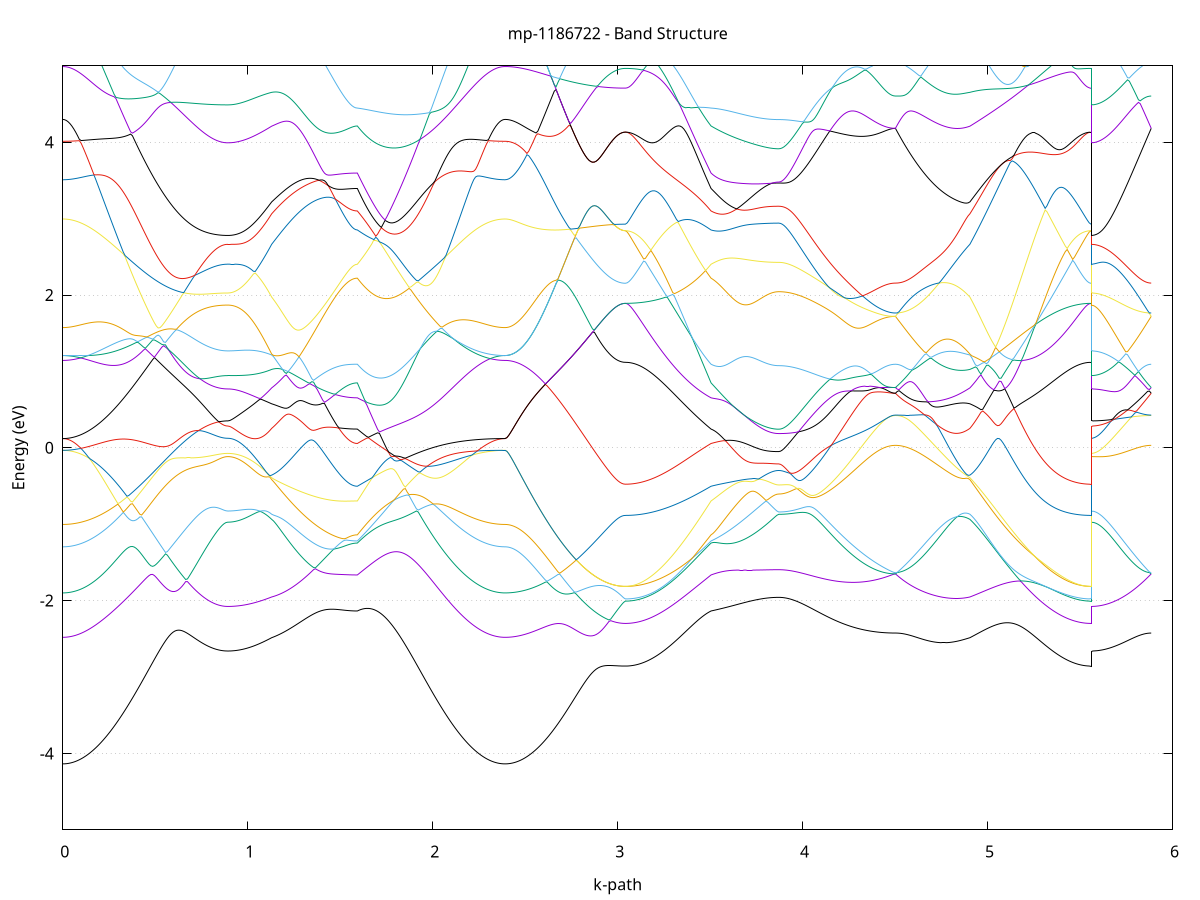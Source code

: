 set title 'mp-1186722 - Band Structure'
set xlabel 'k-path'
set ylabel 'Energy (eV)'
set grid y
set yrange [-5:5]
set terminal png size 800,600
set output 'mp-1186722_bands_gnuplot.png'
plot '-' using 1:2 with lines notitle, '-' using 1:2 with lines notitle, '-' using 1:2 with lines notitle, '-' using 1:2 with lines notitle, '-' using 1:2 with lines notitle, '-' using 1:2 with lines notitle, '-' using 1:2 with lines notitle, '-' using 1:2 with lines notitle, '-' using 1:2 with lines notitle, '-' using 1:2 with lines notitle, '-' using 1:2 with lines notitle, '-' using 1:2 with lines notitle, '-' using 1:2 with lines notitle, '-' using 1:2 with lines notitle, '-' using 1:2 with lines notitle, '-' using 1:2 with lines notitle, '-' using 1:2 with lines notitle, '-' using 1:2 with lines notitle, '-' using 1:2 with lines notitle, '-' using 1:2 with lines notitle, '-' using 1:2 with lines notitle, '-' using 1:2 with lines notitle, '-' using 1:2 with lines notitle, '-' using 1:2 with lines notitle, '-' using 1:2 with lines notitle, '-' using 1:2 with lines notitle, '-' using 1:2 with lines notitle, '-' using 1:2 with lines notitle, '-' using 1:2 with lines notitle, '-' using 1:2 with lines notitle, '-' using 1:2 with lines notitle, '-' using 1:2 with lines notitle, '-' using 1:2 with lines notitle, '-' using 1:2 with lines notitle, '-' using 1:2 with lines notitle, '-' using 1:2 with lines notitle, '-' using 1:2 with lines notitle, '-' using 1:2 with lines notitle, '-' using 1:2 with lines notitle, '-' using 1:2 with lines notitle, '-' using 1:2 with lines notitle, '-' using 1:2 with lines notitle, '-' using 1:2 with lines notitle, '-' using 1:2 with lines notitle, '-' using 1:2 with lines notitle, '-' using 1:2 with lines notitle, '-' using 1:2 with lines notitle, '-' using 1:2 with lines notitle
0.000000 -36.067148
0.009914 -36.067148
0.019827 -36.067048
0.029741 -36.066848
0.039655 -36.066648
0.049568 -36.066348
0.059482 -36.065948
0.069396 -36.065548
0.079310 -36.065048
0.089223 -36.064448
0.099137 -36.063848
0.109051 -36.063148
0.118964 -36.062348
0.128878 -36.061548
0.138792 -36.060648
0.148705 -36.059748
0.158619 -36.058748
0.168533 -36.057648
0.178447 -36.056448
0.188360 -36.055348
0.198274 -36.054048
0.208188 -36.052748
0.218101 -36.051348
0.228015 -36.049948
0.237929 -36.048448
0.247842 -36.046948
0.257756 -36.045348
0.267670 -36.043748
0.277583 -36.042048
0.287497 -36.040348
0.297411 -36.038548
0.307325 -36.036748
0.317238 -36.034848
0.327152 -36.032948
0.337066 -36.031048
0.346979 -36.029048
0.356893 -36.026948
0.366807 -36.024948
0.376720 -36.022848
0.386634 -36.020648
0.396548 -36.018548
0.406462 -36.016348
0.416375 -36.014048
0.426289 -36.011848
0.436203 -36.009548
0.446116 -36.007248
0.456030 -36.004848
0.465944 -36.002548
0.475857 -36.000148
0.485771 -35.997748
0.495685 -35.995348
0.505598 -35.992948
0.515512 -35.990448
0.525426 -35.988048
0.535340 -35.985648
0.545253 -35.983148
0.555167 -35.980648
0.565081 -35.978248
0.574994 -35.975748
0.584908 -35.973348
0.594822 -35.970848
0.604735 -35.968448
0.614649 -35.966048
0.624563 -35.963648
0.634477 -35.961248
0.644390 -35.958848
0.654304 -35.956448
0.664218 -35.954148
0.674131 -35.951848
0.684045 -35.949648
0.693959 -35.947448
0.703872 -35.945248
0.713786 -35.943148
0.723700 -35.941048
0.733613 -35.939048
0.743527 -35.937048
0.753441 -35.935148
0.763355 -35.933348
0.773268 -35.931648
0.783182 -35.929948
0.793096 -35.928448
0.803009 -35.927048
0.812923 -35.925748
0.822837 -35.924548
0.832750 -35.923448
0.842664 -35.922548
0.852578 -35.921848
0.862492 -35.921248
0.872405 -35.920748
0.882319 -35.920548
0.892233 -35.920448
0.892233 -35.920448
0.902117 -35.920448
0.912002 -35.920448
0.921886 -35.920448
0.931771 -35.920448
0.941655 -35.920448
0.951539 -35.920448
0.961424 -35.920448
0.971308 -35.920548
0.981193 -35.920548
0.991077 -35.920548
1.000962 -35.920548
1.010846 -35.920548
1.020731 -35.920648
1.030615 -35.920648
1.040500 -35.920648
1.050384 -35.920648
1.060269 -35.920748
1.070153 -35.920748
1.080038 -35.920748
1.089922 -35.920848
1.099807 -35.920848
1.109691 -35.920848
1.119576 -35.920948
1.129460 -35.920948
1.129460 -35.920948
1.139315 -35.921048
1.149169 -35.921148
1.159024 -35.921348
1.168878 -35.921548
1.178732 -35.921748
1.188587 -35.922148
1.198441 -35.922448
1.208296 -35.922848
1.218150 -35.923248
1.228005 -35.923648
1.237859 -35.924148
1.247713 -35.924548
1.257568 -35.925048
1.267422 -35.925548
1.277277 -35.926048
1.287131 -35.926548
1.296986 -35.927148
1.306840 -35.927648
1.316694 -35.928148
1.326549 -35.928648
1.336403 -35.929248
1.346258 -35.929748
1.356112 -35.930248
1.365967 -35.930748
1.375821 -35.931248
1.385676 -35.931648
1.395530 -35.932148
1.405384 -35.932548
1.415239 -35.933048
1.425093 -35.933448
1.434948 -35.933848
1.444802 -35.934248
1.454657 -35.934548
1.464511 -35.934848
1.474365 -35.935148
1.484220 -35.935448
1.494074 -35.935748
1.503929 -35.935948
1.513783 -35.936248
1.523638 -35.936448
1.533492 -35.936548
1.543346 -35.936748
1.553201 -35.936848
1.563055 -35.936948
1.572910 -35.936948
1.582764 -35.937048
1.592619 -35.937048
1.592619 -35.937048
1.602602 -35.938248
1.612585 -35.939548
1.622568 -35.940948
1.632551 -35.942348
1.642534 -35.943848
1.652517 -35.945348
1.662500 -35.946948
1.672484 -35.948648
1.682467 -35.950348
1.692450 -35.952148
1.702433 -35.953948
1.712416 -35.955848
1.722399 -35.957748
1.732382 -35.959748
1.742365 -35.961748
1.752348 -35.963848
1.762332 -35.965948
1.772315 -35.968048
1.782298 -35.970248
1.792281 -35.972448
1.802264 -35.974648
1.812247 -35.976948
1.822230 -35.979148
1.832213 -35.981448
1.842196 -35.983748
1.852180 -35.986048
1.862163 -35.988448
1.872146 -35.990748
1.882129 -35.993048
1.892112 -35.995348
1.902095 -35.997748
1.912078 -36.000048
1.922061 -36.002348
1.932044 -36.004648
1.942028 -36.006948
1.952011 -36.009248
1.961994 -36.011448
1.971977 -36.013748
1.981960 -36.015948
1.991943 -36.018148
2.001926 -36.020248
2.011909 -36.022448
2.021892 -36.024548
2.031876 -36.026548
2.041859 -36.028648
2.051842 -36.030648
2.061825 -36.032548
2.071808 -36.034548
2.081791 -36.036348
2.091774 -36.038248
2.101757 -36.040048
2.111740 -36.041748
2.121724 -36.043448
2.131707 -36.045148
2.141690 -36.046748
2.151673 -36.048248
2.161656 -36.049748
2.171639 -36.051148
2.181622 -36.052548
2.191605 -36.053848
2.201589 -36.055148
2.211572 -36.056348
2.221555 -36.057448
2.231538 -36.058548
2.241521 -36.059648
2.251504 -36.060548
2.261487 -36.061448
2.271470 -36.062348
2.281453 -36.063048
2.291437 -36.063748
2.301420 -36.064448
2.311403 -36.064948
2.321386 -36.065448
2.331369 -36.065948
2.341352 -36.066348
2.351335 -36.066648
2.361318 -36.066848
2.371301 -36.067048
2.381285 -36.067148
2.391268 -36.067148
2.391268 -36.067148
2.401126 -36.067148
2.410984 -36.067048
2.420842 -36.066848
2.430700 -36.066548
2.440558 -36.066248
2.450416 -36.065748
2.460274 -36.065248
2.470132 -36.064748
2.479990 -36.064048
2.489849 -36.063348
2.499707 -36.062548
2.509565 -36.061648
2.519423 -36.060748
2.529281 -36.059648
2.539139 -36.058548
2.548997 -36.057448
2.558855 -36.056148
2.568713 -36.054848
2.578571 -36.053448
2.588429 -36.052048
2.598287 -36.050448
2.608146 -36.048948
2.618004 -36.047248
2.627862 -36.045548
2.637720 -36.043748
2.647578 -36.041848
2.657436 -36.039948
2.667294 -36.037948
2.677152 -36.035948
2.687010 -36.033848
2.696868 -36.031648
2.706726 -36.029448
2.716585 -36.027148
2.726443 -36.024848
2.736301 -36.022448
2.746159 -36.019948
2.756017 -36.017448
2.765875 -36.014948
2.775733 -36.012348
2.785591 -36.009648
2.795449 -36.006948
2.805307 -36.004248
2.815165 -36.001448
2.825024 -35.998648
2.834882 -35.995748
2.844740 -35.992848
2.854598 -35.989948
2.864456 -35.986948
2.874314 -35.983948
2.884172 -35.980848
2.894030 -35.977848
2.903888 -35.974748
2.913746 -35.971548
2.923604 -35.968448
2.933463 -35.965248
2.943321 -35.962148
2.953179 -35.958948
2.963037 -35.955748
2.972895 -35.952548
2.982753 -35.949348
2.992611 -35.946148
3.002469 -35.943048
3.012327 -35.940048
3.022185 -35.937348
3.032043 -35.935248
3.041901 -35.934348
3.041901 -35.934348
3.051756 -35.934248
3.061610 -35.934248
3.071465 -35.934048
3.081319 -35.933848
3.091174 -35.933648
3.101028 -35.933348
3.110883 -35.933048
3.120737 -35.932648
3.130591 -35.932148
3.140446 -35.931648
3.150300 -35.931148
3.160155 -35.930548
3.170009 -35.929848
3.179864 -35.929148
3.189718 -35.928448
3.199572 -35.927648
3.209427 -35.926748
3.219281 -35.925848
3.229136 -35.924948
3.238990 -35.923948
3.248845 -35.923048
3.258699 -35.923248
3.268553 -35.923348
3.278408 -35.923448
3.288262 -35.923648
3.298117 -35.923848
3.307971 -35.924048
3.317826 -35.924348
3.327680 -35.924648
3.337535 -35.924948
3.347389 -35.925248
3.357243 -35.925648
3.367098 -35.926048
3.376952 -35.926548
3.386807 -35.927048
3.396661 -35.927548
3.406516 -35.928148
3.416370 -35.928748
3.426224 -35.929448
3.436079 -35.930248
3.445933 -35.931048
3.455788 -35.931848
3.465642 -35.932748
3.475497 -35.933748
3.485351 -35.934748
3.495206 -35.935848
3.505060 -35.937048
3.505060 -35.937048
3.514952 -35.937648
3.524845 -35.938348
3.534737 -35.939248
3.544630 -35.940148
3.554522 -35.941148
3.564414 -35.942248
3.574307 -35.943348
3.584199 -35.944448
3.594091 -35.945648
3.603984 -35.946748
3.613876 -35.947948
3.623769 -35.949048
3.633661 -35.950248
3.643553 -35.951348
3.653446 -35.952448
3.663338 -35.953448
3.673231 -35.954548
3.683123 -35.955548
3.693015 -35.956448
3.702908 -35.957348
3.712800 -35.958248
3.722693 -35.959148
3.732585 -35.959848
3.742477 -35.960648
3.752370 -35.961348
3.762262 -35.961948
3.772155 -35.962548
3.782047 -35.963048
3.791939 -35.963548
3.801832 -35.964048
3.811724 -35.964348
3.821617 -35.964648
3.831509 -35.964948
3.841401 -35.965148
3.851294 -35.965248
3.861186 -35.965348
3.871078 -35.965448
3.871078 -35.965448
3.880936 -35.965348
3.890794 -35.965348
3.900652 -35.965248
3.910510 -35.965048
3.920368 -35.964948
3.930226 -35.964748
3.940084 -35.964448
3.949941 -35.964148
3.959799 -35.963848
3.969657 -35.963448
3.979515 -35.963048
3.989373 -35.962548
3.999231 -35.962148
4.009089 -35.961548
4.018947 -35.961048
4.028804 -35.960448
4.038662 -35.959848
4.048520 -35.959148
4.058378 -35.958448
4.068236 -35.957748
4.078094 -35.956948
4.087952 -35.956148
4.097810 -35.955348
4.107667 -35.954548
4.117525 -35.953648
4.127383 -35.952748
4.137241 -35.951848
4.147099 -35.950848
4.156957 -35.949948
4.166815 -35.948948
4.176672 -35.947948
4.186530 -35.946848
4.196388 -35.945848
4.206246 -35.944748
4.216104 -35.943748
4.225962 -35.942648
4.235820 -35.941548
4.245678 -35.940448
4.255535 -35.939348
4.265393 -35.938248
4.275251 -35.937148
4.285109 -35.936048
4.294967 -35.934948
4.304825 -35.933848
4.314683 -35.932848
4.324541 -35.931748
4.334398 -35.930748
4.344256 -35.929748
4.354114 -35.928748
4.363972 -35.927748
4.373830 -35.926848
4.383688 -35.926048
4.393546 -35.925148
4.403404 -35.924448
4.413261 -35.923748
4.423119 -35.923048
4.432977 -35.922448
4.442835 -35.921948
4.452693 -35.921448
4.462551 -35.921148
4.472409 -35.920848
4.482266 -35.920648
4.492124 -35.920448
4.501982 -35.920448
4.501982 -35.920448
4.511802 -35.920448
4.521623 -35.920448
4.531443 -35.920548
4.541263 -35.920648
4.551083 -35.920748
4.560903 -35.920848
4.570723 -35.920948
4.580543 -35.921048
4.590364 -35.921248
4.600184 -35.921348
4.610004 -35.921448
4.619824 -35.921648
4.629644 -35.921748
4.639464 -35.921848
4.649285 -35.921948
4.659105 -35.922048
4.668925 -35.922148
4.678745 -35.922248
4.688565 -35.922248
4.698385 -35.922348
4.708206 -35.922348
4.718026 -35.922348
4.727846 -35.922348
4.737666 -35.922348
4.747486 -35.922348
4.757306 -35.922248
4.767126 -35.922148
4.776947 -35.922148
4.786767 -35.922048
4.796587 -35.921948
4.806407 -35.921848
4.816227 -35.921648
4.826047 -35.921548
4.835868 -35.921448
4.845688 -35.921348
4.855508 -35.921248
4.865328 -35.921148
4.875148 -35.921048
4.884968 -35.921048
4.894788 -35.920948
4.904609 -35.920948
4.904609 -35.920948
4.914533 -35.921048
4.924457 -35.921048
4.934382 -35.921048
4.944306 -35.921148
4.954230 -35.921148
4.964155 -35.921248
4.974079 -35.921248
4.984003 -35.921348
4.993927 -35.921348
5.003852 -35.921448
5.013776 -35.921448
5.023700 -35.921448
5.033625 -35.921548
5.043549 -35.921548
5.053473 -35.921648
5.063398 -35.921648
5.073322 -35.921648
5.083246 -35.921748
5.093171 -35.921748
5.103095 -35.921848
5.113019 -35.921848
5.122944 -35.921848
5.132868 -35.921948
5.142792 -35.921948
5.152717 -35.921948
5.162641 -35.922048
5.172565 -35.922048
5.182490 -35.922048
5.192414 -35.922148
5.202338 -35.922148
5.212262 -35.922148
5.222187 -35.922248
5.232111 -35.922248
5.242035 -35.922248
5.251960 -35.922248
5.261884 -35.922348
5.271808 -35.922348
5.281733 -35.922348
5.291657 -35.922348
5.301581 -35.922348
5.311506 -35.922448
5.321430 -35.922448
5.331354 -35.922448
5.341279 -35.922448
5.351203 -35.922948
5.361127 -35.923948
5.371052 -35.924948
5.380976 -35.925848
5.390900 -35.926748
5.400825 -35.927548
5.410749 -35.928348
5.420673 -35.929148
5.430597 -35.929848
5.440522 -35.930448
5.450446 -35.931048
5.460370 -35.931648
5.470295 -35.932148
5.480219 -35.932648
5.490143 -35.932948
5.500068 -35.933348
5.509992 -35.933648
5.519916 -35.933848
5.529841 -35.934048
5.539765 -35.934248
5.549689 -35.934248
5.559614 -35.934348
5.559614 -35.920448
5.569472 -35.920448
5.579330 -35.920448
5.589188 -35.920448
5.599046 -35.920448
5.608904 -35.920448
5.618762 -35.920448
5.628620 -35.920448
5.638478 -35.920448
5.648336 -35.920448
5.658195 -35.920448
5.668053 -35.920448
5.677911 -35.920448
5.687769 -35.920448
5.697627 -35.920448
5.707485 -35.920448
5.717343 -35.920448
5.727201 -35.920448
5.737059 -35.920448
5.746917 -35.920448
5.756775 -35.920448
5.766633 -35.920448
5.776492 -35.920448
5.786350 -35.920448
5.796208 -35.920448
5.806066 -35.920448
5.815924 -35.920448
5.825782 -35.920448
5.835640 -35.920448
5.845498 -35.920448
5.855356 -35.920448
5.865214 -35.920448
5.875072 -35.920448
5.884931 -35.920448
e
0.000000 -35.784448
0.009914 -35.784448
0.019827 -35.784448
0.029741 -35.784448
0.039655 -35.784548
0.049568 -35.784648
0.059482 -35.784748
0.069396 -35.784848
0.079310 -35.784948
0.089223 -35.785148
0.099137 -35.785348
0.109051 -35.785448
0.118964 -35.785748
0.128878 -35.785948
0.138792 -35.786148
0.148705 -35.786448
0.158619 -35.786748
0.168533 -35.787048
0.178447 -35.787348
0.188360 -35.787648
0.198274 -35.788048
0.208188 -35.788348
0.218101 -35.788748
0.228015 -35.789148
0.237929 -35.789648
0.247842 -35.790048
0.257756 -35.790548
0.267670 -35.791048
0.277583 -35.791548
0.287497 -35.792048
0.297411 -35.792548
0.307325 -35.793148
0.317238 -35.793748
0.327152 -35.794348
0.337066 -35.794948
0.346979 -35.795648
0.356893 -35.796248
0.366807 -35.796948
0.376720 -35.797648
0.386634 -35.798348
0.396548 -35.799148
0.406462 -35.799948
0.416375 -35.800748
0.426289 -35.801548
0.436203 -35.802348
0.446116 -35.803248
0.456030 -35.804448
0.465944 -35.805948
0.475857 -35.807348
0.485771 -35.808848
0.495685 -35.810248
0.505598 -35.811748
0.515512 -35.813148
0.525426 -35.814548
0.535340 -35.815948
0.545253 -35.817348
0.555167 -35.818748
0.565081 -35.820048
0.574994 -35.821448
0.584908 -35.822748
0.594822 -35.823948
0.604735 -35.825248
0.614649 -35.826448
0.624563 -35.827648
0.634477 -35.828848
0.644390 -35.829948
0.654304 -35.831048
0.664218 -35.832148
0.674131 -35.833148
0.684045 -35.834148
0.693959 -35.835148
0.703872 -35.836048
0.713786 -35.836848
0.723700 -35.837748
0.733613 -35.838548
0.743527 -35.839248
0.753441 -35.839948
0.763355 -35.840648
0.773268 -35.841248
0.783182 -35.841848
0.793096 -35.842348
0.803009 -35.843248
0.812923 -35.844048
0.822837 -35.844848
0.832750 -35.845648
0.842664 -35.846248
0.852578 -35.846748
0.862492 -35.847148
0.872405 -35.847448
0.882319 -35.847648
0.892233 -35.847748
0.892233 -35.847748
0.902117 -35.847648
0.912002 -35.847648
0.921886 -35.847448
0.931771 -35.847348
0.941655 -35.847048
0.951539 -35.846748
0.961424 -35.846448
0.971308 -35.846548
0.981193 -35.847048
0.991077 -35.847548
1.000962 -35.848148
1.010846 -35.848748
1.020731 -35.849448
1.030615 -35.850148
1.040500 -35.850848
1.050384 -35.851748
1.060269 -35.852548
1.070153 -35.853448
1.080038 -35.854448
1.089922 -35.855348
1.099807 -35.856448
1.109691 -35.857548
1.119576 -35.858648
1.129460 -35.859748
1.129460 -35.859748
1.139315 -35.860548
1.149169 -35.861348
1.159024 -35.862148
1.168878 -35.862948
1.178732 -35.863748
1.188587 -35.864548
1.198441 -35.865348
1.208296 -35.866048
1.218150 -35.866848
1.228005 -35.867548
1.237859 -35.868248
1.247713 -35.868948
1.257568 -35.869648
1.267422 -35.870348
1.277277 -35.870948
1.287131 -35.871648
1.296986 -35.872248
1.306840 -35.872848
1.316694 -35.873448
1.326549 -35.874048
1.336403 -35.874648
1.346258 -35.875148
1.356112 -35.875648
1.365967 -35.876148
1.375821 -35.876648
1.385676 -35.877148
1.395530 -35.877648
1.405384 -35.878048
1.415239 -35.878448
1.425093 -35.878848
1.434948 -35.879248
1.444802 -35.879548
1.454657 -35.879848
1.464511 -35.880148
1.474365 -35.880448
1.484220 -35.880748
1.494074 -35.880948
1.503929 -35.881248
1.513783 -35.881348
1.523638 -35.881548
1.533492 -35.881748
1.543346 -35.881848
1.553201 -35.881948
1.563055 -35.882048
1.572910 -35.882048
1.582764 -35.882148
1.592619 -35.882148
1.592619 -35.882148
1.602602 -35.880148
1.612585 -35.878148
1.622568 -35.876048
1.632551 -35.874048
1.642534 -35.871948
1.652517 -35.869848
1.662500 -35.867748
1.672484 -35.865648
1.682467 -35.863548
1.692450 -35.861448
1.702433 -35.859248
1.712416 -35.857148
1.722399 -35.854948
1.732382 -35.852848
1.742365 -35.850648
1.752348 -35.848548
1.762332 -35.846348
1.772315 -35.844148
1.782298 -35.842048
1.792281 -35.839848
1.802264 -35.837748
1.812247 -35.835548
1.822230 -35.833448
1.832213 -35.831348
1.842196 -35.829248
1.852180 -35.827148
1.862163 -35.825048
1.872146 -35.822948
1.882129 -35.820848
1.892112 -35.818848
1.902095 -35.816848
1.912078 -35.814848
1.922061 -35.812848
1.932044 -35.810848
1.942028 -35.808948
1.952011 -35.806948
1.961994 -35.805148
1.971977 -35.803248
1.981960 -35.801348
1.991943 -35.799548
2.001926 -35.797848
2.011909 -35.796048
2.021892 -35.794948
2.031876 -35.794448
2.041859 -35.793948
2.051842 -35.793548
2.061825 -35.793048
2.071808 -35.792648
2.081791 -35.792148
2.091774 -35.791748
2.101757 -35.791348
2.111740 -35.790848
2.121724 -35.790448
2.131707 -35.790048
2.141690 -35.789648
2.151673 -35.789248
2.161656 -35.788948
2.171639 -35.788548
2.181622 -35.788248
2.191605 -35.787848
2.201589 -35.787548
2.211572 -35.787248
2.221555 -35.786948
2.231538 -35.786648
2.241521 -35.786348
2.251504 -35.786148
2.261487 -35.785948
2.271470 -35.785648
2.281453 -35.785448
2.291437 -35.785348
2.301420 -35.785148
2.311403 -35.784948
2.321386 -35.784848
2.331369 -35.784748
2.341352 -35.784648
2.351335 -35.784548
2.361318 -35.784548
2.371301 -35.784448
2.381285 -35.784448
2.391268 -35.784448
2.391268 -35.784448
2.401126 -35.784448
2.410984 -35.784548
2.420842 -35.784748
2.430700 -35.785048
2.440558 -35.785448
2.450416 -35.785948
2.460274 -35.786448
2.470132 -35.787048
2.479990 -35.787748
2.489849 -35.788548
2.499707 -35.789448
2.509565 -35.790348
2.519423 -35.791348
2.529281 -35.792448
2.539139 -35.793648
2.548997 -35.794948
2.558855 -35.796248
2.568713 -35.797648
2.578571 -35.799148
2.588429 -35.800648
2.598287 -35.802348
2.608146 -35.804048
2.618004 -35.805748
2.627862 -35.807648
2.637720 -35.809548
2.647578 -35.811548
2.657436 -35.813548
2.667294 -35.815648
2.677152 -35.817848
2.687010 -35.820048
2.696868 -35.822348
2.706726 -35.824648
2.716585 -35.827048
2.726443 -35.829548
2.736301 -35.832048
2.746159 -35.834648
2.756017 -35.837248
2.765875 -35.839948
2.775733 -35.842648
2.785591 -35.845448
2.795449 -35.848248
2.805307 -35.851148
2.815165 -35.854048
2.825024 -35.856948
2.834882 -35.859948
2.844740 -35.862948
2.854598 -35.865948
2.864456 -35.869048
2.874314 -35.872148
2.884172 -35.875248
2.894030 -35.878448
2.903888 -35.881648
2.913746 -35.884848
2.923604 -35.888048
2.933463 -35.891248
2.943321 -35.894548
2.953179 -35.897748
2.963037 -35.901048
2.972895 -35.904248
2.982753 -35.907448
2.992611 -35.910648
3.002469 -35.913748
3.012327 -35.916748
3.022185 -35.919548
3.032043 -35.921748
3.041901 -35.922548
3.041901 -35.922548
3.051756 -35.922548
3.061610 -35.922548
3.071465 -35.922548
3.081319 -35.922548
3.091174 -35.922548
3.101028 -35.922548
3.110883 -35.922548
3.120737 -35.922548
3.130591 -35.922548
3.140446 -35.922648
3.150300 -35.922648
3.160155 -35.922648
3.170009 -35.922648
3.179864 -35.922648
3.189718 -35.922648
3.199572 -35.922748
3.209427 -35.922748
3.219281 -35.922848
3.229136 -35.922948
3.238990 -35.922948
3.248845 -35.922848
3.258699 -35.921748
3.268553 -35.920648
3.278408 -35.919448
3.288262 -35.918248
3.298117 -35.917048
3.307971 -35.915748
3.317826 -35.914348
3.327680 -35.912948
3.337535 -35.911548
3.347389 -35.910048
3.357243 -35.908548
3.367098 -35.907048
3.376952 -35.905448
3.386807 -35.903848
3.396661 -35.902148
3.406516 -35.900548
3.416370 -35.898848
3.426224 -35.897048
3.436079 -35.895248
3.445933 -35.893448
3.455788 -35.891648
3.465642 -35.889848
3.475497 -35.887948
3.485351 -35.886048
3.495206 -35.884048
3.505060 -35.882148
3.505060 -35.882148
3.514952 -35.881148
3.524845 -35.880048
3.534737 -35.878848
3.544630 -35.877648
3.554522 -35.876348
3.564414 -35.874948
3.574307 -35.873548
3.584199 -35.872148
3.594091 -35.870648
3.603984 -35.869248
3.613876 -35.867848
3.623769 -35.866448
3.633661 -35.865048
3.643553 -35.863748
3.653446 -35.862448
3.663338 -35.861148
3.673231 -35.859948
3.683123 -35.858748
3.693015 -35.857548
3.702908 -35.856548
3.712800 -35.855448
3.722693 -35.854448
3.732585 -35.853548
3.742477 -35.852748
3.752370 -35.851948
3.762262 -35.851148
3.772155 -35.850548
3.782047 -35.849848
3.791939 -35.849348
3.801832 -35.848848
3.811724 -35.848448
3.821617 -35.848048
3.831509 -35.847748
3.841401 -35.847548
3.851294 -35.847348
3.861186 -35.847248
3.871078 -35.847248
3.871078 -35.847248
3.880936 -35.847248
3.890794 -35.847248
3.900652 -35.847248
3.910510 -35.847248
3.920368 -35.847248
3.930226 -35.847248
3.940084 -35.847248
3.949941 -35.847248
3.959799 -35.847248
3.969657 -35.847248
3.979515 -35.847148
3.989373 -35.847148
3.999231 -35.847148
4.009089 -35.847148
4.018947 -35.847148
4.028804 -35.847148
4.038662 -35.847048
4.048520 -35.847048
4.058378 -35.847048
4.068236 -35.847048
4.078094 -35.847048
4.087952 -35.847048
4.097810 -35.846948
4.107667 -35.846948
4.117525 -35.846948
4.127383 -35.846948
4.137241 -35.846848
4.147099 -35.846848
4.156957 -35.846848
4.166815 -35.846848
4.176672 -35.846748
4.186530 -35.846748
4.196388 -35.846748
4.206246 -35.846748
4.216104 -35.846648
4.225962 -35.846648
4.235820 -35.846648
4.245678 -35.846648
4.255535 -35.846648
4.265393 -35.846548
4.275251 -35.846548
4.285109 -35.846548
4.294967 -35.846548
4.304825 -35.846448
4.314683 -35.846448
4.324541 -35.846448
4.334398 -35.846448
4.344256 -35.846448
4.354114 -35.846448
4.363972 -35.846348
4.373830 -35.846348
4.383688 -35.846348
4.393546 -35.846348
4.403404 -35.846348
4.413261 -35.846348
4.423119 -35.846348
4.432977 -35.846348
4.442835 -35.846348
4.452693 -35.846248
4.462551 -35.846248
4.472409 -35.846248
4.482266 -35.846248
4.492124 -35.846248
4.501982 -35.846248
4.501982 -35.846248
4.511802 -35.846348
4.521623 -35.846348
4.531443 -35.846348
4.541263 -35.846348
4.551083 -35.846348
4.560903 -35.846248
4.570723 -35.846248
4.580543 -35.846148
4.590364 -35.846048
4.600184 -35.845948
4.610004 -35.845848
4.619824 -35.845848
4.629644 -35.845848
4.639464 -35.845948
4.649285 -35.846048
4.659105 -35.846248
4.668925 -35.846448
4.678745 -35.846648
4.688565 -35.846948
4.698385 -35.847148
4.708206 -35.847548
4.718026 -35.847848
4.727846 -35.848248
4.737666 -35.848648
4.747486 -35.849148
4.757306 -35.849648
4.767126 -35.850148
4.776947 -35.850748
4.786767 -35.851348
4.796587 -35.851948
4.806407 -35.852648
4.816227 -35.853248
4.826047 -35.853948
4.835868 -35.854648
4.845688 -35.855448
4.855508 -35.856148
4.865328 -35.856848
4.875148 -35.857648
4.884968 -35.858348
4.894788 -35.859048
4.904609 -35.859748
4.904609 -35.859748
4.914533 -35.860948
4.924457 -35.862148
4.934382 -35.863448
4.944306 -35.864748
4.954230 -35.866048
4.964155 -35.867348
4.974079 -35.868748
4.984003 -35.870148
4.993927 -35.871548
5.003852 -35.873048
5.013776 -35.874548
5.023700 -35.875948
5.033625 -35.877448
5.043549 -35.878948
5.053473 -35.880548
5.063398 -35.882048
5.073322 -35.883648
5.083246 -35.885148
5.093171 -35.886748
5.103095 -35.888248
5.113019 -35.889848
5.122944 -35.891448
5.132868 -35.892948
5.142792 -35.894548
5.152717 -35.896048
5.162641 -35.897648
5.172565 -35.899148
5.182490 -35.900648
5.192414 -35.902148
5.202338 -35.903648
5.212262 -35.905148
5.222187 -35.906548
5.232111 -35.908048
5.242035 -35.909448
5.251960 -35.910848
5.261884 -35.912148
5.271808 -35.913448
5.281733 -35.914748
5.291657 -35.916048
5.301581 -35.917248
5.311506 -35.918548
5.321430 -35.919648
5.331354 -35.920848
5.341279 -35.921848
5.351203 -35.922448
5.361127 -35.922448
5.371052 -35.922448
5.380976 -35.922548
5.390900 -35.922548
5.400825 -35.922548
5.410749 -35.922548
5.420673 -35.922548
5.430597 -35.922548
5.440522 -35.922548
5.450446 -35.922548
5.460370 -35.922548
5.470295 -35.922548
5.480219 -35.922548
5.490143 -35.922548
5.500068 -35.922548
5.509992 -35.922548
5.519916 -35.922548
5.529841 -35.922548
5.539765 -35.922548
5.549689 -35.922548
5.559614 -35.922548
5.559614 -35.847748
5.569472 -35.847748
5.579330 -35.847748
5.589188 -35.847648
5.599046 -35.847648
5.608904 -35.847648
5.618762 -35.847648
5.628620 -35.847648
5.638478 -35.847648
5.648336 -35.847548
5.658195 -35.847548
5.668053 -35.847548
5.677911 -35.847448
5.687769 -35.847448
5.697627 -35.847448
5.707485 -35.847348
5.717343 -35.847348
5.727201 -35.847248
5.737059 -35.847248
5.746917 -35.847148
5.756775 -35.847148
5.766633 -35.847048
5.776492 -35.846948
5.786350 -35.846948
5.796208 -35.846848
5.806066 -35.846848
5.815924 -35.846748
5.825782 -35.846648
5.835640 -35.846648
5.845498 -35.846548
5.855356 -35.846448
5.865214 -35.846448
5.875072 -35.846348
5.884931 -35.846248
e
0.000000 -35.760548
0.009914 -35.760548
0.019827 -35.760648
0.029741 -35.760748
0.039655 -35.760948
0.049568 -35.761148
0.059482 -35.761448
0.069396 -35.761848
0.079310 -35.762148
0.089223 -35.762648
0.099137 -35.763148
0.109051 -35.763648
0.118964 -35.764248
0.128878 -35.764848
0.138792 -35.765548
0.148705 -35.766248
0.158619 -35.767048
0.168533 -35.767848
0.178447 -35.768648
0.188360 -35.769548
0.198274 -35.770548
0.208188 -35.771448
0.218101 -35.772548
0.228015 -35.773548
0.237929 -35.774648
0.247842 -35.775748
0.257756 -35.776948
0.267670 -35.778148
0.277583 -35.779348
0.287497 -35.780548
0.297411 -35.781848
0.307325 -35.783148
0.317238 -35.784448
0.327152 -35.785748
0.337066 -35.787148
0.346979 -35.788548
0.356893 -35.789948
0.366807 -35.791348
0.376720 -35.792748
0.386634 -35.794248
0.396548 -35.795648
0.406462 -35.797148
0.416375 -35.798548
0.426289 -35.800048
0.436203 -35.801548
0.446116 -35.802948
0.456030 -35.804148
0.465944 -35.805048
0.475857 -35.805948
0.485771 -35.806848
0.495685 -35.807848
0.505598 -35.808848
0.515512 -35.809848
0.525426 -35.810848
0.535340 -35.811848
0.545253 -35.812948
0.555167 -35.814048
0.565081 -35.815148
0.574994 -35.816248
0.584908 -35.817348
0.594822 -35.818548
0.604735 -35.819748
0.614649 -35.820948
0.624563 -35.822148
0.634477 -35.823348
0.644390 -35.824548
0.654304 -35.825748
0.664218 -35.826948
0.674131 -35.828248
0.684045 -35.829448
0.693959 -35.830748
0.703872 -35.831948
0.713786 -35.833248
0.723700 -35.834448
0.733613 -35.835648
0.743527 -35.836848
0.753441 -35.837948
0.763355 -35.839148
0.773268 -35.840248
0.783182 -35.841248
0.793096 -35.842248
0.803009 -35.842848
0.812923 -35.843248
0.822837 -35.843648
0.832750 -35.843948
0.842664 -35.844248
0.852578 -35.844448
0.862492 -35.844648
0.872405 -35.844748
0.882319 -35.844848
0.892233 -35.844848
0.892233 -35.844848
0.902117 -35.844848
0.912002 -35.844948
0.921886 -35.845048
0.931771 -35.845248
0.941655 -35.845548
0.951539 -35.845848
0.961424 -35.846148
0.971308 -35.846048
0.981193 -35.845648
0.991077 -35.845148
1.000962 -35.844648
1.010846 -35.844048
1.020731 -35.843448
1.030615 -35.842748
1.040500 -35.842048
1.050384 -35.841348
1.060269 -35.840548
1.070153 -35.839648
1.080038 -35.838748
1.089922 -35.837848
1.099807 -35.836948
1.109691 -35.835948
1.119576 -35.834848
1.129460 -35.833748
1.129460 -35.833748
1.139315 -35.832948
1.149169 -35.832148
1.159024 -35.831248
1.168878 -35.830348
1.178732 -35.829348
1.188587 -35.828348
1.198441 -35.827348
1.208296 -35.826348
1.218150 -35.825248
1.228005 -35.824148
1.237859 -35.823148
1.247713 -35.822048
1.257568 -35.820948
1.267422 -35.819848
1.277277 -35.818748
1.287131 -35.817648
1.296986 -35.816648
1.306840 -35.815548
1.316694 -35.814548
1.326549 -35.813448
1.336403 -35.812448
1.346258 -35.811548
1.356112 -35.810548
1.365967 -35.809648
1.375821 -35.808748
1.385676 -35.807848
1.395530 -35.806948
1.405384 -35.806148
1.415239 -35.805448
1.425093 -35.804648
1.434948 -35.803948
1.444802 -35.803248
1.454657 -35.802648
1.464511 -35.802048
1.474365 -35.801548
1.484220 -35.801048
1.494074 -35.800548
1.503929 -35.800148
1.513783 -35.799748
1.523638 -35.799348
1.533492 -35.799148
1.543346 -35.798848
1.553201 -35.798648
1.563055 -35.798448
1.572910 -35.798348
1.582764 -35.798348
1.592619 -35.798248
1.592619 -35.798248
1.602602 -35.798948
1.612585 -35.799648
1.622568 -35.800248
1.632551 -35.800748
1.642534 -35.801348
1.652517 -35.801748
1.662500 -35.802148
1.672484 -35.802548
1.682467 -35.802848
1.692450 -35.803148
1.702433 -35.803348
1.712416 -35.803548
1.722399 -35.803648
1.732382 -35.803748
1.742365 -35.803848
1.752348 -35.803848
1.762332 -35.803848
1.772315 -35.803748
1.782298 -35.803648
1.792281 -35.803548
1.802264 -35.803348
1.812247 -35.803148
1.822230 -35.802948
1.832213 -35.802648
1.842196 -35.802348
1.852180 -35.802048
1.862163 -35.801748
1.872146 -35.801448
1.882129 -35.801048
1.892112 -35.800648
1.902095 -35.800348
1.912078 -35.799948
1.922061 -35.799448
1.932044 -35.799048
1.942028 -35.798648
1.952011 -35.798148
1.961994 -35.797748
1.971977 -35.797248
1.981960 -35.796748
1.991943 -35.796348
2.001926 -35.795848
2.011909 -35.795348
2.021892 -35.794348
2.031876 -35.792648
2.041859 -35.790948
2.051842 -35.789348
2.061825 -35.787748
2.071808 -35.786248
2.081791 -35.784748
2.091774 -35.783248
2.101757 -35.781848
2.111740 -35.780448
2.121724 -35.779148
2.131707 -35.777848
2.141690 -35.776548
2.151673 -35.775348
2.161656 -35.774148
2.171639 -35.773048
2.181622 -35.771948
2.191605 -35.770848
2.201589 -35.769948
2.211572 -35.768948
2.221555 -35.768048
2.231538 -35.767248
2.241521 -35.766448
2.251504 -35.765648
2.261487 -35.764948
2.271470 -35.764348
2.281453 -35.763748
2.291437 -35.763148
2.301420 -35.762648
2.311403 -35.762248
2.321386 -35.761848
2.331369 -35.761448
2.341352 -35.761148
2.351335 -35.760948
2.361318 -35.760748
2.371301 -35.760648
2.381285 -35.760548
2.391268 -35.760548
2.391268 -35.760548
2.401126 -35.760548
2.410984 -35.760548
2.420842 -35.760548
2.430700 -35.760548
2.440558 -35.760548
2.450416 -35.760548
2.460274 -35.760548
2.470132 -35.760548
2.479990 -35.760548
2.489849 -35.760648
2.499707 -35.760648
2.509565 -35.760648
2.519423 -35.760648
2.529281 -35.760648
2.539139 -35.760748
2.548997 -35.760748
2.558855 -35.760748
2.568713 -35.760748
2.578571 -35.760848
2.588429 -35.760848
2.598287 -35.760848
2.608146 -35.760948
2.618004 -35.760948
2.627862 -35.760948
2.637720 -35.761048
2.647578 -35.761048
2.657436 -35.761048
2.667294 -35.761148
2.677152 -35.761148
2.687010 -35.761148
2.696868 -35.761248
2.706726 -35.761248
2.716585 -35.761248
2.726443 -35.761348
2.736301 -35.761348
2.746159 -35.761448
2.756017 -35.761448
2.765875 -35.761448
2.775733 -35.761548
2.785591 -35.761548
2.795449 -35.761548
2.805307 -35.761648
2.815165 -35.761648
2.825024 -35.761648
2.834882 -35.761748
2.844740 -35.761748
2.854598 -35.761748
2.864456 -35.761748
2.874314 -35.761848
2.884172 -35.761848
2.894030 -35.761848
2.903888 -35.761848
2.913746 -35.761948
2.923604 -35.761948
2.933463 -35.761948
2.943321 -35.761948
2.953179 -35.761948
2.963037 -35.762048
2.972895 -35.762048
2.982753 -35.762048
2.992611 -35.762048
3.002469 -35.762048
3.012327 -35.762048
3.022185 -35.762048
3.032043 -35.762048
3.041901 -35.762048
3.041901 -35.762048
3.051756 -35.762048
3.061610 -35.762148
3.071465 -35.762248
3.081319 -35.762448
3.091174 -35.762748
3.101028 -35.762948
3.110883 -35.763348
3.120737 -35.763748
3.130591 -35.764148
3.140446 -35.764648
3.150300 -35.765148
3.160155 -35.765748
3.170009 -35.766348
3.179864 -35.767048
3.189718 -35.767748
3.199572 -35.768448
3.209427 -35.769248
3.219281 -35.770048
3.229136 -35.770948
3.238990 -35.771848
3.248845 -35.772748
3.258699 -35.773648
3.268553 -35.774648
3.278408 -35.775648
3.288262 -35.776648
3.298117 -35.777648
3.307971 -35.778748
3.317826 -35.779748
3.327680 -35.780848
3.337535 -35.781948
3.347389 -35.783048
3.357243 -35.784148
3.367098 -35.785148
3.376952 -35.786248
3.386807 -35.787348
3.396661 -35.788348
3.406516 -35.789448
3.416370 -35.790448
3.426224 -35.791448
3.436079 -35.792348
3.445933 -35.793348
3.455788 -35.794248
3.465642 -35.795148
3.475497 -35.795948
3.485351 -35.796748
3.495206 -35.797548
3.505060 -35.798248
3.505060 -35.798248
3.514952 -35.798648
3.524845 -35.798948
3.534737 -35.799248
3.544630 -35.799548
3.554522 -35.799748
3.564414 -35.800048
3.574307 -35.800348
3.584199 -35.800548
3.594091 -35.800748
3.603984 -35.801048
3.613876 -35.801248
3.623769 -35.801448
3.633661 -35.801648
3.643553 -35.801748
3.653446 -35.801948
3.663338 -35.802148
3.673231 -35.802248
3.683123 -35.802448
3.693015 -35.802548
3.702908 -35.802648
3.712800 -35.802748
3.722693 -35.802848
3.732585 -35.802948
3.742477 -35.803048
3.752370 -35.803048
3.762262 -35.803148
3.772155 -35.803248
3.782047 -35.803248
3.791939 -35.803348
3.801832 -35.803348
3.811724 -35.803348
3.821617 -35.803348
3.831509 -35.803448
3.841401 -35.803448
3.851294 -35.803448
3.861186 -35.803448
3.871078 -35.803448
3.871078 -35.803448
3.880936 -35.803448
3.890794 -35.803548
3.900652 -35.803648
3.910510 -35.803748
3.920368 -35.803948
3.930226 -35.804148
3.940084 -35.804348
3.949941 -35.804648
3.959799 -35.804948
3.969657 -35.805348
3.979515 -35.805648
3.989373 -35.806148
3.999231 -35.806548
4.009089 -35.807048
4.018947 -35.807548
4.028804 -35.808148
4.038662 -35.808748
4.048520 -35.809348
4.058378 -35.809948
4.068236 -35.810648
4.078094 -35.811348
4.087952 -35.812148
4.097810 -35.812848
4.107667 -35.813648
4.117525 -35.814448
4.127383 -35.815348
4.137241 -35.816248
4.147099 -35.817148
4.156957 -35.818048
4.166815 -35.818948
4.176672 -35.819948
4.186530 -35.820948
4.196388 -35.821848
4.206246 -35.822848
4.216104 -35.823948
4.225962 -35.824948
4.235820 -35.825948
4.245678 -35.827048
4.255535 -35.828048
4.265393 -35.829148
4.275251 -35.830148
4.285109 -35.831248
4.294967 -35.832248
4.304825 -35.833348
4.314683 -35.834348
4.324541 -35.835348
4.334398 -35.836348
4.344256 -35.837348
4.354114 -35.838248
4.363972 -35.839148
4.373830 -35.840048
4.383688 -35.840848
4.393546 -35.841648
4.403404 -35.842448
4.413261 -35.843148
4.423119 -35.843748
4.432977 -35.844348
4.442835 -35.844848
4.452693 -35.845248
4.462551 -35.845648
4.472409 -35.845948
4.482266 -35.846148
4.492124 -35.846248
4.501982 -35.846248
4.501982 -35.846248
4.511802 -35.846248
4.521623 -35.846148
4.531443 -35.846048
4.541263 -35.846048
4.551083 -35.845948
4.560903 -35.845848
4.570723 -35.845848
4.580543 -35.845748
4.590364 -35.845748
4.600184 -35.845748
4.610004 -35.845748
4.619824 -35.845648
4.629644 -35.845448
4.639464 -35.845348
4.649285 -35.845148
4.659105 -35.844848
4.668925 -35.844648
4.678745 -35.844348
4.688565 -35.844148
4.698385 -35.843848
4.708206 -35.843548
4.718026 -35.843148
4.727846 -35.842848
4.737666 -35.842448
4.747486 -35.842048
4.757306 -35.841648
4.767126 -35.841248
4.776947 -35.840848
4.786767 -35.840448
4.796587 -35.839948
4.806407 -35.839448
4.816227 -35.838948
4.826047 -35.838448
4.835868 -35.837948
4.845688 -35.837348
4.855508 -35.836848
4.865328 -35.836248
4.875148 -35.835648
4.884968 -35.835048
4.894788 -35.834448
4.904609 -35.833748
4.904609 -35.833748
4.914533 -35.832648
4.924457 -35.831548
4.934382 -35.830348
4.944306 -35.829148
4.954230 -35.827848
4.964155 -35.826648
4.974079 -35.825348
4.984003 -35.823948
4.993927 -35.822648
5.003852 -35.821248
5.013776 -35.819848
5.023700 -35.818448
5.033625 -35.817048
5.043549 -35.815648
5.053473 -35.814148
5.063398 -35.812748
5.073322 -35.811248
5.083246 -35.809748
5.093171 -35.808248
5.103095 -35.806748
5.113019 -35.805248
5.122944 -35.803748
5.132868 -35.802248
5.142792 -35.800748
5.152717 -35.799248
5.162641 -35.797848
5.172565 -35.796348
5.182490 -35.794848
5.192414 -35.793448
5.202338 -35.791948
5.212262 -35.790548
5.222187 -35.789148
5.232111 -35.787748
5.242035 -35.786448
5.251960 -35.785048
5.261884 -35.783748
5.271808 -35.782448
5.281733 -35.781148
5.291657 -35.779948
5.301581 -35.778748
5.311506 -35.777548
5.321430 -35.776448
5.331354 -35.775348
5.341279 -35.774248
5.351203 -35.773248
5.361127 -35.772248
5.371052 -35.771248
5.380976 -35.770348
5.390900 -35.769448
5.400825 -35.768648
5.410749 -35.767848
5.420673 -35.767148
5.430597 -35.766448
5.440522 -35.765848
5.450446 -35.765248
5.460370 -35.764648
5.470295 -35.764148
5.480219 -35.763748
5.490143 -35.763348
5.500068 -35.763048
5.509992 -35.762748
5.519916 -35.762448
5.529841 -35.762348
5.539765 -35.762148
5.549689 -35.762048
5.559614 -35.762048
5.559614 -35.844848
5.569472 -35.844848
5.579330 -35.844848
5.589188 -35.844848
5.599046 -35.844848
5.608904 -35.844848
5.618762 -35.844948
5.628620 -35.844948
5.638478 -35.844948
5.648336 -35.844948
5.658195 -35.845048
5.668053 -35.845048
5.677911 -35.845048
5.687769 -35.845148
5.697627 -35.845148
5.707485 -35.845148
5.717343 -35.845248
5.727201 -35.845248
5.737059 -35.845348
5.746917 -35.845348
5.756775 -35.845448
5.766633 -35.845548
5.776492 -35.845548
5.786350 -35.845648
5.796208 -35.845648
5.806066 -35.845748
5.815924 -35.845848
5.825782 -35.845848
5.835640 -35.845948
5.845498 -35.846048
5.855356 -35.846048
5.865214 -35.846148
5.875072 -35.846248
5.884931 -35.846248
e
0.000000 -31.004948
0.009914 -31.004948
0.019827 -31.004948
0.029741 -31.005048
0.039655 -31.005048
0.049568 -31.005048
0.059482 -31.005048
0.069396 -31.005048
0.079310 -31.005048
0.089223 -31.005048
0.099137 -31.005048
0.109051 -31.005048
0.118964 -31.005148
0.128878 -31.005148
0.138792 -31.005148
0.148705 -31.005148
0.158619 -31.005148
0.168533 -31.005248
0.178447 -31.005248
0.188360 -31.005248
0.198274 -31.005348
0.208188 -31.005348
0.218101 -31.005348
0.228015 -31.005448
0.237929 -31.005448
0.247842 -31.005448
0.257756 -31.005548
0.267670 -31.005548
0.277583 -31.005548
0.287497 -31.005648
0.297411 -31.005648
0.307325 -31.005748
0.317238 -31.005748
0.327152 -31.005748
0.337066 -31.005848
0.346979 -31.005848
0.356893 -31.005948
0.366807 -31.005948
0.376720 -31.006048
0.386634 -31.006048
0.396548 -31.006048
0.406462 -31.006148
0.416375 -31.006148
0.426289 -31.006248
0.436203 -31.006248
0.446116 -31.006348
0.456030 -31.006348
0.465944 -31.006448
0.475857 -31.006448
0.485771 -31.006548
0.495685 -31.006548
0.505598 -31.006648
0.515512 -31.006648
0.525426 -31.006748
0.535340 -31.006748
0.545253 -31.006748
0.555167 -31.006848
0.565081 -31.006848
0.574994 -31.006948
0.584908 -31.006948
0.594822 -31.007048
0.604735 -31.007048
0.614649 -31.007048
0.624563 -31.007148
0.634477 -31.007148
0.644390 -31.007148
0.654304 -31.007248
0.664218 -31.007248
0.674131 -31.007348
0.684045 -31.007348
0.693959 -31.007348
0.703872 -31.007348
0.713786 -31.007448
0.723700 -31.007448
0.733613 -31.007448
0.743527 -31.007448
0.753441 -31.007548
0.763355 -31.007548
0.773268 -31.007548
0.783182 -31.007548
0.793096 -31.007548
0.803009 -31.007648
0.812923 -31.007648
0.822837 -31.007648
0.832750 -31.007648
0.842664 -31.007648
0.852578 -31.007648
0.862492 -31.007648
0.872405 -31.007648
0.882319 -31.007648
0.892233 -31.007648
0.892233 -31.007648
0.902117 -31.007648
0.912002 -31.007648
0.921886 -31.007648
0.931771 -31.007648
0.941655 -31.007648
0.951539 -31.007548
0.961424 -31.007548
0.971308 -31.007548
0.981193 -31.007448
0.991077 -31.007448
1.000962 -31.007448
1.010846 -31.007348
1.020731 -31.007348
1.030615 -31.007248
1.040500 -31.007148
1.050384 -31.007148
1.060269 -31.007048
1.070153 -31.007048
1.080038 -31.006948
1.089922 -31.006848
1.099807 -31.006748
1.109691 -31.006748
1.119576 -31.006648
1.129460 -31.006548
1.129460 -31.006548
1.139315 -31.006548
1.149169 -31.006448
1.159024 -31.006448
1.168878 -31.006348
1.178732 -31.006248
1.188587 -31.006248
1.198441 -31.006148
1.208296 -31.006148
1.218150 -31.006048
1.228005 -31.006048
1.237859 -31.005948
1.247713 -31.005848
1.257568 -31.005848
1.267422 -31.005748
1.277277 -31.005748
1.287131 -31.005648
1.296986 -31.005648
1.306840 -31.005548
1.316694 -31.005548
1.326549 -31.005448
1.336403 -31.005448
1.346258 -31.005348
1.356112 -31.005348
1.365967 -31.005248
1.375821 -31.005248
1.385676 -31.005148
1.395530 -31.005148
1.405384 -31.005148
1.415239 -31.005048
1.425093 -31.005048
1.434948 -31.005048
1.444802 -31.004948
1.454657 -31.004948
1.464511 -31.004948
1.474365 -31.004948
1.484220 -31.004948
1.494074 -31.004848
1.503929 -31.004848
1.513783 -31.004848
1.523638 -31.004848
1.533492 -31.004848
1.543346 -31.004848
1.553201 -31.004848
1.563055 -31.004848
1.572910 -31.004848
1.582764 -31.004848
1.592619 -31.004848
1.592619 -31.004848
1.602602 -31.004748
1.612585 -31.004748
1.622568 -31.004748
1.632551 -31.004748
1.642534 -31.004748
1.652517 -31.004748
1.662500 -31.004748
1.672484 -31.004748
1.682467 -31.004748
1.692450 -31.004648
1.702433 -31.004648
1.712416 -31.004648
1.722399 -31.004648
1.732382 -31.004648
1.742365 -31.004648
1.752348 -31.004648
1.762332 -31.004648
1.772315 -31.004648
1.782298 -31.004648
1.792281 -31.004648
1.802264 -31.004648
1.812247 -31.004648
1.822230 -31.004648
1.832213 -31.004648
1.842196 -31.004648
1.852180 -31.004648
1.862163 -31.004648
1.872146 -31.004648
1.882129 -31.004648
1.892112 -31.004648
1.902095 -31.004648
1.912078 -31.004648
1.922061 -31.004648
1.932044 -31.004648
1.942028 -31.004648
1.952011 -31.004648
1.961994 -31.004648
1.971977 -31.004748
1.981960 -31.004748
1.991943 -31.004748
2.001926 -31.004748
2.011909 -31.004748
2.021892 -31.004748
2.031876 -31.004748
2.041859 -31.004748
2.051842 -31.004748
2.061825 -31.004748
2.071808 -31.004748
2.081791 -31.004848
2.091774 -31.004848
2.101757 -31.004848
2.111740 -31.004848
2.121724 -31.004848
2.131707 -31.004848
2.141690 -31.004848
2.151673 -31.004848
2.161656 -31.004848
2.171639 -31.004848
2.181622 -31.004848
2.191605 -31.004948
2.201589 -31.004948
2.211572 -31.004948
2.221555 -31.004948
2.231538 -31.004948
2.241521 -31.004948
2.251504 -31.004948
2.261487 -31.004948
2.271470 -31.004948
2.281453 -31.004948
2.291437 -31.004948
2.301420 -31.004948
2.311403 -31.004948
2.321386 -31.004948
2.331369 -31.004948
2.341352 -31.004948
2.351335 -31.004948
2.361318 -31.004948
2.371301 -31.004948
2.381285 -31.004948
2.391268 -31.004948
2.391268 -31.004948
2.401126 -31.004948
2.410984 -31.004948
2.420842 -31.004948
2.430700 -31.004948
2.440558 -31.004948
2.450416 -31.005048
2.460274 -31.005048
2.470132 -31.005048
2.479990 -31.005048
2.489849 -31.005048
2.499707 -31.005048
2.509565 -31.005048
2.519423 -31.005048
2.529281 -31.005048
2.539139 -31.005048
2.548997 -31.005048
2.558855 -31.005048
2.568713 -31.005048
2.578571 -31.005048
2.588429 -31.005048
2.598287 -31.005048
2.608146 -31.005048
2.618004 -31.005048
2.627862 -31.005048
2.637720 -31.005048
2.647578 -31.005048
2.657436 -31.005148
2.667294 -31.005148
2.677152 -31.005148
2.687010 -31.005148
2.696868 -31.005148
2.706726 -31.005148
2.716585 -31.005148
2.726443 -31.005148
2.736301 -31.005148
2.746159 -31.005148
2.756017 -31.005148
2.765875 -31.005148
2.775733 -31.005148
2.785591 -31.005148
2.795449 -31.005248
2.805307 -31.005248
2.815165 -31.005248
2.825024 -31.005248
2.834882 -31.005248
2.844740 -31.005248
2.854598 -31.005248
2.864456 -31.005248
2.874314 -31.005248
2.884172 -31.005248
2.894030 -31.005248
2.903888 -31.005248
2.913746 -31.005248
2.923604 -31.005248
2.933463 -31.005248
2.943321 -31.005248
2.953179 -31.005248
2.963037 -31.005248
2.972895 -31.005248
2.982753 -31.005248
2.992611 -31.005248
3.002469 -31.005248
3.012327 -31.005248
3.022185 -31.005348
3.032043 -31.005348
3.041901 -31.005348
3.041901 -31.005348
3.051756 -31.005348
3.061610 -31.005248
3.071465 -31.005248
3.081319 -31.005248
3.091174 -31.005248
3.101028 -31.005248
3.110883 -31.005248
3.120737 -31.005248
3.130591 -31.005248
3.140446 -31.005248
3.150300 -31.005248
3.160155 -31.005248
3.170009 -31.005248
3.179864 -31.005248
3.189718 -31.005248
3.199572 -31.005248
3.209427 -31.005248
3.219281 -31.005148
3.229136 -31.005148
3.238990 -31.005148
3.248845 -31.005148
3.258699 -31.005148
3.268553 -31.005148
3.278408 -31.005148
3.288262 -31.005148
3.298117 -31.005048
3.307971 -31.005048
3.317826 -31.005048
3.327680 -31.005048
3.337535 -31.005048
3.347389 -31.005048
3.357243 -31.005048
3.367098 -31.004948
3.376952 -31.004948
3.386807 -31.004948
3.396661 -31.004948
3.406516 -31.004948
3.416370 -31.004948
3.426224 -31.004948
3.436079 -31.004848
3.445933 -31.004848
3.455788 -31.004848
3.465642 -31.004848
3.475497 -31.004848
3.485351 -31.004848
3.495206 -31.004848
3.505060 -31.004848
3.505060 -31.004848
3.514952 -31.004748
3.524845 -31.004748
3.534737 -31.004748
3.544630 -31.004748
3.554522 -31.004748
3.564414 -31.004748
3.574307 -31.004748
3.584199 -31.004748
3.594091 -31.004748
3.603984 -31.004748
3.613876 -31.004748
3.623769 -31.004748
3.633661 -31.004748
3.643553 -31.004748
3.653446 -31.004748
3.663338 -31.004748
3.673231 -31.004748
3.683123 -31.004748
3.693015 -31.004648
3.702908 -31.004648
3.712800 -31.004648
3.722693 -31.004648
3.732585 -31.004648
3.742477 -31.004648
3.752370 -31.004648
3.762262 -31.004648
3.772155 -31.004648
3.782047 -31.004648
3.791939 -31.004648
3.801832 -31.004648
3.811724 -31.004648
3.821617 -31.004648
3.831509 -31.004648
3.841401 -31.004648
3.851294 -31.004648
3.861186 -31.004648
3.871078 -31.004648
3.871078 -31.004648
3.880936 -31.004648
3.890794 -31.004648
3.900652 -31.004648
3.910510 -31.004648
3.920368 -31.004648
3.930226 -31.004648
3.940084 -31.004748
3.949941 -31.004748
3.959799 -31.004748
3.969657 -31.004748
3.979515 -31.004748
3.989373 -31.004748
3.999231 -31.004848
4.009089 -31.004848
4.018947 -31.004848
4.028804 -31.004848
4.038662 -31.004848
4.048520 -31.004948
4.058378 -31.004948
4.068236 -31.004948
4.078094 -31.005048
4.087952 -31.005048
4.097810 -31.005048
4.107667 -31.005148
4.117525 -31.005148
4.127383 -31.005148
4.137241 -31.005248
4.147099 -31.005248
4.156957 -31.005248
4.166815 -31.005348
4.176672 -31.005348
4.186530 -31.005348
4.196388 -31.005448
4.206246 -31.005448
4.216104 -31.005448
4.225962 -31.005548
4.235820 -31.005548
4.245678 -31.005548
4.255535 -31.005648
4.265393 -31.005648
4.275251 -31.005648
4.285109 -31.005748
4.294967 -31.005748
4.304825 -31.005748
4.314683 -31.005848
4.324541 -31.005848
4.334398 -31.005848
4.344256 -31.005948
4.354114 -31.005948
4.363972 -31.005948
4.373830 -31.005948
4.383688 -31.005948
4.393546 -31.006048
4.403404 -31.006048
4.413261 -31.006048
4.423119 -31.006048
4.432977 -31.006048
4.442835 -31.006048
4.452693 -31.006048
4.462551 -31.006148
4.472409 -31.006148
4.482266 -31.006148
4.492124 -31.006148
4.501982 -31.006148
4.501982 -31.006148
4.511802 -31.006148
4.521623 -31.006248
4.531443 -31.006248
4.541263 -31.006348
4.551083 -31.006348
4.560903 -31.006448
4.570723 -31.006448
4.580543 -31.006548
4.590364 -31.006548
4.600184 -31.006648
4.610004 -31.006648
4.619824 -31.006748
4.629644 -31.006748
4.639464 -31.006748
4.649285 -31.006848
4.659105 -31.006848
4.668925 -31.006848
4.678745 -31.006848
4.688565 -31.006948
4.698385 -31.006948
4.708206 -31.006948
4.718026 -31.006948
4.727846 -31.006948
4.737666 -31.006948
4.747486 -31.006948
4.757306 -31.006948
4.767126 -31.006948
4.776947 -31.006948
4.786767 -31.006948
4.796587 -31.006948
4.806407 -31.006848
4.816227 -31.006848
4.826047 -31.006848
4.835868 -31.006848
4.845688 -31.006748
4.855508 -31.006748
4.865328 -31.006748
4.875148 -31.006648
4.884968 -31.006648
4.894788 -31.006648
4.904609 -31.006548
4.904609 -31.006548
4.914533 -31.006448
4.924457 -31.006448
4.934382 -31.006348
4.944306 -31.006248
4.954230 -31.006148
4.964155 -31.006148
4.974079 -31.006048
4.984003 -31.005948
4.993927 -31.005848
5.003852 -31.005848
5.013776 -31.005748
5.023700 -31.005648
5.033625 -31.005648
5.043549 -31.005548
5.053473 -31.005448
5.063398 -31.005448
5.073322 -31.005348
5.083246 -31.005348
5.093171 -31.005248
5.103095 -31.005248
5.113019 -31.005148
5.122944 -31.005148
5.132868 -31.005148
5.142792 -31.005048
5.152717 -31.005048
5.162641 -31.005048
5.172565 -31.004948
5.182490 -31.004948
5.192414 -31.005048
5.202338 -31.005048
5.212262 -31.005048
5.222187 -31.005048
5.232111 -31.005048
5.242035 -31.005048
5.251960 -31.005048
5.261884 -31.005048
5.271808 -31.005148
5.281733 -31.005148
5.291657 -31.005148
5.301581 -31.005148
5.311506 -31.005148
5.321430 -31.005148
5.331354 -31.005148
5.341279 -31.005148
5.351203 -31.005148
5.361127 -31.005248
5.371052 -31.005248
5.380976 -31.005248
5.390900 -31.005248
5.400825 -31.005248
5.410749 -31.005248
5.420673 -31.005248
5.430597 -31.005248
5.440522 -31.005248
5.450446 -31.005248
5.460370 -31.005248
5.470295 -31.005248
5.480219 -31.005248
5.490143 -31.005248
5.500068 -31.005248
5.509992 -31.005248
5.519916 -31.005248
5.529841 -31.005248
5.539765 -31.005348
5.549689 -31.005348
5.559614 -31.005348
5.559614 -31.007648
5.569472 -31.007648
5.579330 -31.007648
5.589188 -31.007648
5.599046 -31.007648
5.608904 -31.007648
5.618762 -31.007648
5.628620 -31.007548
5.638478 -31.007548
5.648336 -31.007548
5.658195 -31.007548
5.668053 -31.007448
5.677911 -31.007448
5.687769 -31.007348
5.697627 -31.007348
5.707485 -31.007248
5.717343 -31.007248
5.727201 -31.007148
5.737059 -31.007148
5.746917 -31.007048
5.756775 -31.007048
5.766633 -31.006948
5.776492 -31.006848
5.786350 -31.006848
5.796208 -31.006748
5.806066 -31.006648
5.815924 -31.006648
5.825782 -31.006548
5.835640 -31.006448
5.845498 -31.006448
5.855356 -31.006348
5.865214 -31.006248
5.875072 -31.006148
5.884931 -31.006148
e
0.000000 -31.004948
0.009914 -31.004948
0.019827 -31.004948
0.029741 -31.004948
0.039655 -31.004948
0.049568 -31.004948
0.059482 -31.004948
0.069396 -31.004948
0.079310 -31.004848
0.089223 -31.004848
0.099137 -31.004848
0.109051 -31.004848
0.118964 -31.004748
0.128878 -31.004748
0.138792 -31.004748
0.148705 -31.004648
0.158619 -31.004648
0.168533 -31.004548
0.178447 -31.004548
0.188360 -31.004548
0.198274 -31.004448
0.208188 -31.004448
0.218101 -31.004348
0.228015 -31.004348
0.237929 -31.004248
0.247842 -31.004248
0.257756 -31.004148
0.267670 -31.004148
0.277583 -31.004048
0.287497 -31.004048
0.297411 -31.004048
0.307325 -31.003948
0.317238 -31.003948
0.327152 -31.003848
0.337066 -31.003848
0.346979 -31.003848
0.356893 -31.003748
0.366807 -31.003748
0.376720 -31.003748
0.386634 -31.003648
0.396548 -31.003648
0.406462 -31.003648
0.416375 -31.003648
0.426289 -31.003648
0.436203 -31.003648
0.446116 -31.003648
0.456030 -31.003548
0.465944 -31.003548
0.475857 -31.003548
0.485771 -31.003548
0.495685 -31.003548
0.505598 -31.003648
0.515512 -31.003648
0.525426 -31.003648
0.535340 -31.003648
0.545253 -31.003648
0.555167 -31.003648
0.565081 -31.003748
0.574994 -31.003748
0.584908 -31.003748
0.594822 -31.003748
0.604735 -31.003848
0.614649 -31.003848
0.624563 -31.003848
0.634477 -31.003948
0.644390 -31.003948
0.654304 -31.003948
0.664218 -31.004048
0.674131 -31.004048
0.684045 -31.004048
0.693959 -31.004148
0.703872 -31.004148
0.713786 -31.004148
0.723700 -31.004248
0.733613 -31.004248
0.743527 -31.004248
0.753441 -31.004348
0.763355 -31.004348
0.773268 -31.004348
0.783182 -31.004448
0.793096 -31.004448
0.803009 -31.004448
0.812923 -31.004448
0.822837 -31.004448
0.832750 -31.004548
0.842664 -31.004548
0.852578 -31.004548
0.862492 -31.004548
0.872405 -31.004548
0.882319 -31.004548
0.892233 -31.004548
0.892233 -31.004548
0.902117 -31.004548
0.912002 -31.004548
0.921886 -31.004548
0.931771 -31.004548
0.941655 -31.004548
0.951539 -31.004548
0.961424 -31.004548
0.971308 -31.004548
0.981193 -31.004548
0.991077 -31.004548
1.000962 -31.004548
1.010846 -31.004548
1.020731 -31.004548
1.030615 -31.004548
1.040500 -31.004548
1.050384 -31.004548
1.060269 -31.004648
1.070153 -31.004648
1.080038 -31.004648
1.089922 -31.004648
1.099807 -31.004648
1.109691 -31.004648
1.119576 -31.004648
1.129460 -31.004648
1.129460 -31.004648
1.139315 -31.004648
1.149169 -31.004648
1.159024 -31.004648
1.168878 -31.004648
1.178732 -31.004648
1.188587 -31.004648
1.198441 -31.004648
1.208296 -31.004648
1.218150 -31.004648
1.228005 -31.004648
1.237859 -31.004648
1.247713 -31.004648
1.257568 -31.004648
1.267422 -31.004648
1.277277 -31.004648
1.287131 -31.004648
1.296986 -31.004648
1.306840 -31.004648
1.316694 -31.004548
1.326549 -31.004548
1.336403 -31.004548
1.346258 -31.004548
1.356112 -31.004548
1.365967 -31.004548
1.375821 -31.004548
1.385676 -31.004548
1.395530 -31.004448
1.405384 -31.004448
1.415239 -31.004448
1.425093 -31.004448
1.434948 -31.004448
1.444802 -31.004448
1.454657 -31.004348
1.464511 -31.004348
1.474365 -31.004348
1.484220 -31.004348
1.494074 -31.004348
1.503929 -31.004348
1.513783 -31.004348
1.523638 -31.004348
1.533492 -31.004248
1.543346 -31.004248
1.553201 -31.004248
1.563055 -31.004248
1.572910 -31.004248
1.582764 -31.004248
1.592619 -31.004248
1.592619 -31.004248
1.602602 -31.004248
1.612585 -31.004248
1.622568 -31.004248
1.632551 -31.004148
1.642534 -31.004148
1.652517 -31.004148
1.662500 -31.004148
1.672484 -31.004148
1.682467 -31.004148
1.692450 -31.004148
1.702433 -31.004148
1.712416 -31.004148
1.722399 -31.004148
1.732382 -31.004048
1.742365 -31.004048
1.752348 -31.004048
1.762332 -31.004048
1.772315 -31.004048
1.782298 -31.004048
1.792281 -31.004148
1.802264 -31.004148
1.812247 -31.004148
1.822230 -31.004148
1.832213 -31.004148
1.842196 -31.004148
1.852180 -31.004148
1.862163 -31.004148
1.872146 -31.004148
1.882129 -31.004148
1.892112 -31.004148
1.902095 -31.004248
1.912078 -31.004248
1.922061 -31.004248
1.932044 -31.004248
1.942028 -31.004248
1.952011 -31.004348
1.961994 -31.004348
1.971977 -31.004348
1.981960 -31.004348
1.991943 -31.004348
2.001926 -31.004448
2.011909 -31.004448
2.021892 -31.004448
2.031876 -31.004448
2.041859 -31.004448
2.051842 -31.004548
2.061825 -31.004548
2.071808 -31.004548
2.081791 -31.004548
2.091774 -31.004648
2.101757 -31.004648
2.111740 -31.004648
2.121724 -31.004648
2.131707 -31.004648
2.141690 -31.004748
2.151673 -31.004748
2.161656 -31.004748
2.171639 -31.004748
2.181622 -31.004748
2.191605 -31.004848
2.201589 -31.004848
2.211572 -31.004848
2.221555 -31.004848
2.231538 -31.004848
2.241521 -31.004848
2.251504 -31.004848
2.261487 -31.004948
2.271470 -31.004948
2.281453 -31.004948
2.291437 -31.004948
2.301420 -31.004948
2.311403 -31.004948
2.321386 -31.004948
2.331369 -31.004948
2.341352 -31.004948
2.351335 -31.004948
2.361318 -31.004948
2.371301 -31.004948
2.381285 -31.004948
2.391268 -31.004948
2.391268 -31.004948
2.401126 -31.004948
2.410984 -31.004948
2.420842 -31.004948
2.430700 -31.004948
2.440558 -31.004948
2.450416 -31.004948
2.460274 -31.005048
2.470132 -31.005048
2.479990 -31.005048
2.489849 -31.005048
2.499707 -31.005048
2.509565 -31.005048
2.519423 -31.005048
2.529281 -31.005048
2.539139 -31.005048
2.548997 -31.005048
2.558855 -31.005048
2.568713 -31.005048
2.578571 -31.005048
2.588429 -31.005048
2.598287 -31.005048
2.608146 -31.005048
2.618004 -31.005048
2.627862 -31.005048
2.637720 -31.005048
2.647578 -31.005048
2.657436 -31.005148
2.667294 -31.005148
2.677152 -31.005148
2.687010 -31.005148
2.696868 -31.005148
2.706726 -31.005148
2.716585 -31.005148
2.726443 -31.005148
2.736301 -31.005148
2.746159 -31.005148
2.756017 -31.005148
2.765875 -31.005148
2.775733 -31.005148
2.785591 -31.005148
2.795449 -31.005248
2.805307 -31.005248
2.815165 -31.005248
2.825024 -31.005248
2.834882 -31.005248
2.844740 -31.005248
2.854598 -31.005248
2.864456 -31.005248
2.874314 -31.005248
2.884172 -31.005248
2.894030 -31.005248
2.903888 -31.005248
2.913746 -31.005248
2.923604 -31.005248
2.933463 -31.005248
2.943321 -31.005248
2.953179 -31.005248
2.963037 -31.005248
2.972895 -31.005248
2.982753 -31.005248
2.992611 -31.005248
3.002469 -31.005248
3.012327 -31.005248
3.022185 -31.005348
3.032043 -31.005348
3.041901 -31.005348
3.041901 -31.005348
3.051756 -31.005348
3.061610 -31.005248
3.071465 -31.005248
3.081319 -31.005248
3.091174 -31.005248
3.101028 -31.005248
3.110883 -31.005248
3.120737 -31.005248
3.130591 -31.005248
3.140446 -31.005248
3.150300 -31.005248
3.160155 -31.005148
3.170009 -31.005148
3.179864 -31.005148
3.189718 -31.005148
3.199572 -31.005148
3.209427 -31.005048
3.219281 -31.005048
3.229136 -31.005048
3.238990 -31.005048
3.248845 -31.004948
3.258699 -31.004948
3.268553 -31.004948
3.278408 -31.004948
3.288262 -31.004848
3.298117 -31.004848
3.307971 -31.004848
3.317826 -31.004748
3.327680 -31.004748
3.337535 -31.004748
3.347389 -31.004648
3.357243 -31.004648
3.367098 -31.004648
3.376952 -31.004648
3.386807 -31.004548
3.396661 -31.004548
3.406516 -31.004548
3.416370 -31.004448
3.426224 -31.004448
3.436079 -31.004448
3.445933 -31.004448
3.455788 -31.004348
3.465642 -31.004348
3.475497 -31.004348
3.485351 -31.004348
3.495206 -31.004248
3.505060 -31.004248
3.505060 -31.004248
3.514952 -31.004248
3.524845 -31.004248
3.534737 -31.004248
3.544630 -31.004248
3.554522 -31.004248
3.564414 -31.004248
3.574307 -31.004248
3.584199 -31.004248
3.594091 -31.004248
3.603984 -31.004148
3.613876 -31.004148
3.623769 -31.004148
3.633661 -31.004148
3.643553 -31.004148
3.653446 -31.004148
3.663338 -31.004148
3.673231 -31.004148
3.683123 -31.004148
3.693015 -31.004148
3.702908 -31.004148
3.712800 -31.004148
3.722693 -31.004148
3.732585 -31.004148
3.742477 -31.004148
3.752370 -31.004148
3.762262 -31.004148
3.772155 -31.004148
3.782047 -31.004148
3.791939 -31.004148
3.801832 -31.004148
3.811724 -31.004148
3.821617 -31.004148
3.831509 -31.004148
3.841401 -31.004148
3.851294 -31.004148
3.861186 -31.004148
3.871078 -31.004148
3.871078 -31.004148
3.880936 -31.004148
3.890794 -31.004148
3.900652 -31.004148
3.910510 -31.004148
3.920368 -31.004148
3.930226 -31.004148
3.940084 -31.004148
3.949941 -31.004248
3.959799 -31.004248
3.969657 -31.004248
3.979515 -31.004248
3.989373 -31.004248
3.999231 -31.004348
4.009089 -31.004348
4.018947 -31.004348
4.028804 -31.004448
4.038662 -31.004448
4.048520 -31.004448
4.058378 -31.004548
4.068236 -31.004548
4.078094 -31.004648
4.087952 -31.004648
4.097810 -31.004648
4.107667 -31.004748
4.117525 -31.004748
4.127383 -31.004848
4.137241 -31.004848
4.147099 -31.004948
4.156957 -31.004948
4.166815 -31.005048
4.176672 -31.005048
4.186530 -31.005148
4.196388 -31.005148
4.206246 -31.005248
4.216104 -31.005248
4.225962 -31.005348
4.235820 -31.005348
4.245678 -31.005448
4.255535 -31.005448
4.265393 -31.005548
4.275251 -31.005548
4.285109 -31.005548
4.294967 -31.005648
4.304825 -31.005648
4.314683 -31.005748
4.324541 -31.005748
4.334398 -31.005748
4.344256 -31.005848
4.354114 -31.005848
4.363972 -31.005848
4.373830 -31.005948
4.383688 -31.005948
4.393546 -31.005948
4.403404 -31.005948
4.413261 -31.006048
4.423119 -31.006048
4.432977 -31.006048
4.442835 -31.006048
4.452693 -31.006048
4.462551 -31.006048
4.472409 -31.006148
4.482266 -31.006148
4.492124 -31.006148
4.501982 -31.006148
4.501982 -31.006148
4.511802 -31.006048
4.521623 -31.005948
4.531443 -31.005948
4.541263 -31.005848
4.551083 -31.005848
4.560903 -31.005748
4.570723 -31.005648
4.580543 -31.005648
4.590364 -31.005548
4.600184 -31.005548
4.610004 -31.005448
4.619824 -31.005448
4.629644 -31.005348
4.639464 -31.005348
4.649285 -31.005248
4.659105 -31.005248
4.668925 -31.005148
4.678745 -31.005148
4.688565 -31.005048
4.698385 -31.005048
4.708206 -31.004948
4.718026 -31.004948
4.727846 -31.004948
4.737666 -31.004848
4.747486 -31.004848
4.757306 -31.004848
4.767126 -31.004748
4.776947 -31.004748
4.786767 -31.004748
4.796587 -31.004748
4.806407 -31.004748
4.816227 -31.004648
4.826047 -31.004648
4.835868 -31.004648
4.845688 -31.004648
4.855508 -31.004648
4.865328 -31.004648
4.875148 -31.004648
4.884968 -31.004648
4.894788 -31.004648
4.904609 -31.004648
4.904609 -31.004648
4.914533 -31.004648
4.924457 -31.004648
4.934382 -31.004648
4.944306 -31.004648
4.954230 -31.004748
4.964155 -31.004748
4.974079 -31.004748
4.984003 -31.004748
4.993927 -31.004748
5.003852 -31.004748
5.013776 -31.004748
5.023700 -31.004748
5.033625 -31.004748
5.043549 -31.004848
5.053473 -31.004848
5.063398 -31.004848
5.073322 -31.004848
5.083246 -31.004848
5.093171 -31.004848
5.103095 -31.004848
5.113019 -31.004848
5.122944 -31.004948
5.132868 -31.004948
5.142792 -31.004948
5.152717 -31.004948
5.162641 -31.004948
5.172565 -31.004948
5.182490 -31.004948
5.192414 -31.004948
5.202338 -31.004948
5.212262 -31.004948
5.222187 -31.004948
5.232111 -31.004948
5.242035 -31.004948
5.251960 -31.004948
5.261884 -31.004948
5.271808 -31.004948
5.281733 -31.004948
5.291657 -31.004948
5.301581 -31.004948
5.311506 -31.004948
5.321430 -31.004948
5.331354 -31.004948
5.341279 -31.005048
5.351203 -31.005048
5.361127 -31.005048
5.371052 -31.005048
5.380976 -31.005048
5.390900 -31.005048
5.400825 -31.005148
5.410749 -31.005148
5.420673 -31.005148
5.430597 -31.005148
5.440522 -31.005148
5.450446 -31.005248
5.460370 -31.005248
5.470295 -31.005248
5.480219 -31.005248
5.490143 -31.005248
5.500068 -31.005248
5.509992 -31.005248
5.519916 -31.005248
5.529841 -31.005248
5.539765 -31.005248
5.549689 -31.005348
5.559614 -31.005348
5.559614 -31.004548
5.569472 -31.004548
5.579330 -31.004548
5.589188 -31.004548
5.599046 -31.004548
5.608904 -31.004548
5.618762 -31.004648
5.628620 -31.004648
5.638478 -31.004648
5.648336 -31.004648
5.658195 -31.004748
5.668053 -31.004748
5.677911 -31.004748
5.687769 -31.004848
5.697627 -31.004848
5.707485 -31.004948
5.717343 -31.004948
5.727201 -31.005048
5.737059 -31.005048
5.746917 -31.005148
5.756775 -31.005248
5.766633 -31.005248
5.776492 -31.005348
5.786350 -31.005348
5.796208 -31.005448
5.806066 -31.005548
5.815924 -31.005648
5.825782 -31.005648
5.835640 -31.005748
5.845498 -31.005848
5.855356 -31.005848
5.865214 -31.005948
5.875072 -31.006048
5.884931 -31.006148
e
0.000000 -30.958648
0.009914 -30.958648
0.019827 -30.958648
0.029741 -30.958648
0.039655 -30.958648
0.049568 -30.958648
0.059482 -30.958648
0.069396 -30.958648
0.079310 -30.958648
0.089223 -30.958648
0.099137 -30.958648
0.109051 -30.958648
0.118964 -30.958648
0.128878 -30.958648
0.138792 -30.958648
0.148705 -30.958648
0.158619 -30.958648
0.168533 -30.958648
0.178447 -30.958648
0.188360 -30.958648
0.198274 -30.958648
0.208188 -30.958648
0.218101 -30.958648
0.228015 -30.958648
0.237929 -30.958648
0.247842 -30.958648
0.257756 -30.958648
0.267670 -30.958648
0.277583 -30.958548
0.287497 -30.958548
0.297411 -30.958548
0.307325 -30.958548
0.317238 -30.958548
0.327152 -30.958548
0.337066 -30.958548
0.346979 -30.958548
0.356893 -30.958548
0.366807 -30.958548
0.376720 -30.958548
0.386634 -30.958548
0.396548 -30.958548
0.406462 -30.958548
0.416375 -30.958548
0.426289 -30.958548
0.436203 -30.958548
0.446116 -30.958548
0.456030 -30.958548
0.465944 -30.958448
0.475857 -30.958448
0.485771 -30.958448
0.495685 -30.958448
0.505598 -30.958448
0.515512 -30.958448
0.525426 -30.958448
0.535340 -30.958448
0.545253 -30.958448
0.555167 -30.958448
0.565081 -30.958448
0.574994 -30.958448
0.584908 -30.958448
0.594822 -30.958448
0.604735 -30.958448
0.614649 -30.958448
0.624563 -30.958448
0.634477 -30.958448
0.644390 -30.958448
0.654304 -30.958448
0.664218 -30.958348
0.674131 -30.958348
0.684045 -30.958348
0.693959 -30.958348
0.703872 -30.958348
0.713786 -30.958348
0.723700 -30.958348
0.733613 -30.958348
0.743527 -30.958348
0.753441 -30.958348
0.763355 -30.958348
0.773268 -30.958348
0.783182 -30.958348
0.793096 -30.958348
0.803009 -30.958348
0.812923 -30.958348
0.822837 -30.958348
0.832750 -30.958348
0.842664 -30.958348
0.852578 -30.958348
0.862492 -30.958348
0.872405 -30.958348
0.882319 -30.958348
0.892233 -30.958348
0.892233 -30.958348
0.902117 -30.958348
0.912002 -30.958348
0.921886 -30.958348
0.931771 -30.958348
0.941655 -30.958348
0.951539 -30.958248
0.961424 -30.958248
0.971308 -30.958248
0.981193 -30.958248
0.991077 -30.958248
1.000962 -30.958148
1.010846 -30.958148
1.020731 -30.958148
1.030615 -30.958048
1.040500 -30.958048
1.050384 -30.957948
1.060269 -30.957948
1.070153 -30.957848
1.080038 -30.957848
1.089922 -30.957748
1.099807 -30.957748
1.109691 -30.957648
1.119576 -30.957548
1.129460 -30.957548
1.129460 -30.957548
1.139315 -30.957448
1.149169 -30.957448
1.159024 -30.957348
1.168878 -30.957348
1.178732 -30.957348
1.188587 -30.957248
1.198441 -30.957248
1.208296 -30.957148
1.218150 -30.957148
1.228005 -30.957048
1.237859 -30.957048
1.247713 -30.956948
1.257568 -30.956948
1.267422 -30.956848
1.277277 -30.956848
1.287131 -30.956748
1.296986 -30.956748
1.306840 -30.956648
1.316694 -30.956648
1.326549 -30.956648
1.336403 -30.956548
1.346258 -30.956548
1.356112 -30.956448
1.365967 -30.956448
1.375821 -30.956448
1.385676 -30.956348
1.395530 -30.956348
1.405384 -30.956248
1.415239 -30.956248
1.425093 -30.956248
1.434948 -30.956148
1.444802 -30.956148
1.454657 -30.956148
1.464511 -30.956148
1.474365 -30.956048
1.484220 -30.956048
1.494074 -30.956048
1.503929 -30.956048
1.513783 -30.956048
1.523638 -30.955948
1.533492 -30.955948
1.543346 -30.955948
1.553201 -30.955948
1.563055 -30.955948
1.572910 -30.955948
1.582764 -30.955948
1.592619 -30.955948
1.592619 -30.955948
1.602602 -30.956048
1.612585 -30.956148
1.622568 -30.956148
1.632551 -30.956248
1.642534 -30.956348
1.652517 -30.956448
1.662500 -30.956448
1.672484 -30.956548
1.682467 -30.956648
1.692450 -30.956748
1.702433 -30.956748
1.712416 -30.956848
1.722399 -30.956948
1.732382 -30.956948
1.742365 -30.957048
1.752348 -30.957148
1.762332 -30.957148
1.772315 -30.957248
1.782298 -30.957348
1.792281 -30.957348
1.802264 -30.957448
1.812247 -30.957448
1.822230 -30.957548
1.832213 -30.957648
1.842196 -30.957648
1.852180 -30.957748
1.862163 -30.957748
1.872146 -30.957848
1.882129 -30.957848
1.892112 -30.957948
1.902095 -30.957948
1.912078 -30.957948
1.922061 -30.958048
1.932044 -30.958048
1.942028 -30.958148
1.952011 -30.958148
1.961994 -30.958148
1.971977 -30.958248
1.981960 -30.958248
1.991943 -30.958248
2.001926 -30.958348
2.011909 -30.958348
2.021892 -30.958348
2.031876 -30.958348
2.041859 -30.958448
2.051842 -30.958448
2.061825 -30.958448
2.071808 -30.958448
2.081791 -30.958448
2.091774 -30.958448
2.101757 -30.958548
2.111740 -30.958548
2.121724 -30.958548
2.131707 -30.958548
2.141690 -30.958548
2.151673 -30.958548
2.161656 -30.958548
2.171639 -30.958548
2.181622 -30.958648
2.191605 -30.958648
2.201589 -30.958648
2.211572 -30.958648
2.221555 -30.958648
2.231538 -30.958648
2.241521 -30.958648
2.251504 -30.958648
2.261487 -30.958648
2.271470 -30.958648
2.281453 -30.958648
2.291437 -30.958648
2.301420 -30.958648
2.311403 -30.958648
2.321386 -30.958648
2.331369 -30.958648
2.341352 -30.958648
2.351335 -30.958648
2.361318 -30.958648
2.371301 -30.958648
2.381285 -30.958648
2.391268 -30.958648
2.391268 -30.958648
2.401126 -30.958648
2.410984 -30.958648
2.420842 -30.958648
2.430700 -30.958648
2.440558 -30.958648
2.450416 -30.958548
2.460274 -30.958548
2.470132 -30.958448
2.479990 -30.958448
2.489849 -30.958348
2.499707 -30.958348
2.509565 -30.958248
2.519423 -30.958148
2.529281 -30.958148
2.539139 -30.958048
2.548997 -30.957948
2.558855 -30.957848
2.568713 -30.957748
2.578571 -30.957648
2.588429 -30.957548
2.598287 -30.957448
2.608146 -30.957348
2.618004 -30.957248
2.627862 -30.957148
2.637720 -30.957048
2.647578 -30.956948
2.657436 -30.956848
2.667294 -30.956748
2.677152 -30.956648
2.687010 -30.956448
2.696868 -30.956348
2.706726 -30.956248
2.716585 -30.956148
2.726443 -30.955948
2.736301 -30.955848
2.746159 -30.955748
2.756017 -30.955648
2.765875 -30.955548
2.775733 -30.955348
2.785591 -30.955248
2.795449 -30.955148
2.805307 -30.955048
2.815165 -30.954948
2.825024 -30.954848
2.834882 -30.954748
2.844740 -30.954648
2.854598 -30.954548
2.864456 -30.954448
2.874314 -30.954348
2.884172 -30.954248
2.894030 -30.954148
2.903888 -30.954148
2.913746 -30.954048
2.923604 -30.953948
2.933463 -30.953948
2.943321 -30.953848
2.953179 -30.953748
2.963037 -30.953748
2.972895 -30.953748
2.982753 -30.953648
2.992611 -30.953648
3.002469 -30.953648
3.012327 -30.953548
3.022185 -30.953548
3.032043 -30.953548
3.041901 -30.953548
3.041901 -30.953548
3.051756 -30.953548
3.061610 -30.953548
3.071465 -30.953548
3.081319 -30.953548
3.091174 -30.953548
3.101028 -30.953648
3.110883 -30.953648
3.120737 -30.953648
3.130591 -30.953648
3.140446 -30.953648
3.150300 -30.953748
3.160155 -30.953748
3.170009 -30.953748
3.179864 -30.953848
3.189718 -30.953848
3.199572 -30.953948
3.209427 -30.953948
3.219281 -30.953948
3.229136 -30.954048
3.238990 -30.954048
3.248845 -30.954148
3.258699 -30.954148
3.268553 -30.954248
3.278408 -30.954348
3.288262 -30.954348
3.298117 -30.954448
3.307971 -30.954448
3.317826 -30.954548
3.327680 -30.954648
3.337535 -30.954648
3.347389 -30.954748
3.357243 -30.954848
3.367098 -30.954848
3.376952 -30.954948
3.386807 -30.955048
3.396661 -30.955148
3.406516 -30.955148
3.416370 -30.955248
3.426224 -30.955348
3.436079 -30.955448
3.445933 -30.955448
3.455788 -30.955548
3.465642 -30.955648
3.475497 -30.955748
3.485351 -30.955748
3.495206 -30.955848
3.505060 -30.955948
3.505060 -30.955948
3.514952 -30.955948
3.524845 -30.956048
3.534737 -30.956048
3.544630 -30.956148
3.554522 -30.956148
3.564414 -30.956148
3.574307 -30.956248
3.584199 -30.956248
3.594091 -30.956348
3.603984 -30.956348
3.613876 -30.956448
3.623769 -30.956448
3.633661 -30.956548
3.643553 -30.956548
3.653446 -30.956548
3.663338 -30.956648
3.673231 -30.956648
3.683123 -30.956748
3.693015 -30.956748
3.702908 -30.956748
3.712800 -30.956848
3.722693 -30.956848
3.732585 -30.956848
3.742477 -30.956948
3.752370 -30.956948
3.762262 -30.956948
3.772155 -30.957048
3.782047 -30.957048
3.791939 -30.957048
3.801832 -30.957048
3.811724 -30.957048
3.821617 -30.957148
3.831509 -30.957148
3.841401 -30.957148
3.851294 -30.957148
3.861186 -30.957148
3.871078 -30.957148
3.871078 -30.957148
3.880936 -30.957148
3.890794 -30.957148
3.900652 -30.957148
3.910510 -30.957148
3.920368 -30.957148
3.930226 -30.957148
3.940084 -30.957148
3.949941 -30.957148
3.959799 -30.957148
3.969657 -30.957248
3.979515 -30.957248
3.989373 -30.957248
3.999231 -30.957248
4.009089 -30.957248
4.018947 -30.957248
4.028804 -30.957348
4.038662 -30.957348
4.048520 -30.957348
4.058378 -30.957348
4.068236 -30.957448
4.078094 -30.957448
4.087952 -30.957448
4.097810 -30.957448
4.107667 -30.957548
4.117525 -30.957548
4.127383 -30.957548
4.137241 -30.957548
4.147099 -30.957648
4.156957 -30.957648
4.166815 -30.957648
4.176672 -30.957748
4.186530 -30.957748
4.196388 -30.957748
4.206246 -30.957848
4.216104 -30.957848
4.225962 -30.957848
4.235820 -30.957848
4.245678 -30.957948
4.255535 -30.957948
4.265393 -30.957948
4.275251 -30.958048
4.285109 -30.958048
4.294967 -30.958048
4.304825 -30.958048
4.314683 -30.958148
4.324541 -30.958148
4.334398 -30.958148
4.344256 -30.958148
4.354114 -30.958148
4.363972 -30.958248
4.373830 -30.958248
4.383688 -30.958248
4.393546 -30.958248
4.403404 -30.958248
4.413261 -30.958248
4.423119 -30.958348
4.432977 -30.958348
4.442835 -30.958348
4.452693 -30.958348
4.462551 -30.958348
4.472409 -30.958348
4.482266 -30.958348
4.492124 -30.958348
4.501982 -30.958348
4.501982 -30.958348
4.511802 -30.958348
4.521623 -30.958348
4.531443 -30.958348
4.541263 -30.958348
4.551083 -30.958348
4.560903 -30.958348
4.570723 -30.958348
4.580543 -30.958348
4.590364 -30.958348
4.600184 -30.958348
4.610004 -30.958348
4.619824 -30.958248
4.629644 -30.958248
4.639464 -30.958248
4.649285 -30.958248
4.659105 -30.958248
4.668925 -30.958248
4.678745 -30.958248
4.688565 -30.958148
4.698385 -30.958148
4.708206 -30.958148
4.718026 -30.958148
4.727846 -30.958148
4.737666 -30.958048
4.747486 -30.958048
4.757306 -30.958048
4.767126 -30.958048
4.776947 -30.957948
4.786767 -30.957948
4.796587 -30.957948
4.806407 -30.957848
4.816227 -30.957848
4.826047 -30.957848
4.835868 -30.957748
4.845688 -30.957748
4.855508 -30.957748
4.865328 -30.957648
4.875148 -30.957648
4.884968 -30.957648
4.894788 -30.957548
4.904609 -30.957548
4.904609 -30.957548
4.914533 -30.957448
4.924457 -30.957448
4.934382 -30.957348
4.944306 -30.957248
4.954230 -30.957148
4.964155 -30.957148
4.974079 -30.957048
4.984003 -30.956948
4.993927 -30.956848
5.003852 -30.956848
5.013776 -30.956748
5.023700 -30.956648
5.033625 -30.956548
5.043549 -30.956448
5.053473 -30.956448
5.063398 -30.956348
5.073322 -30.956248
5.083246 -30.956148
5.093171 -30.956048
5.103095 -30.955948
5.113019 -30.955948
5.122944 -30.955848
5.132868 -30.955748
5.142792 -30.955648
5.152717 -30.955548
5.162641 -30.955448
5.172565 -30.955448
5.182490 -30.955348
5.192414 -30.955248
5.202338 -30.955148
5.212262 -30.955048
5.222187 -30.955048
5.232111 -30.954948
5.242035 -30.954848
5.251960 -30.954748
5.261884 -30.954748
5.271808 -30.954648
5.281733 -30.954548
5.291657 -30.954548
5.301581 -30.954448
5.311506 -30.954348
5.321430 -30.954348
5.331354 -30.954248
5.341279 -30.954248
5.351203 -30.954148
5.361127 -30.954148
5.371052 -30.954048
5.380976 -30.954048
5.390900 -30.953948
5.400825 -30.953948
5.410749 -30.953848
5.420673 -30.953848
5.430597 -30.953748
5.440522 -30.953748
5.450446 -30.953748
5.460370 -30.953648
5.470295 -30.953648
5.480219 -30.953648
5.490143 -30.953648
5.500068 -30.953648
5.509992 -30.953548
5.519916 -30.953548
5.529841 -30.953548
5.539765 -30.953548
5.549689 -30.953548
5.559614 -30.953548
5.559614 -30.958348
5.569472 -30.958348
5.579330 -30.958348
5.589188 -30.958348
5.599046 -30.958348
5.608904 -30.958348
5.618762 -30.958348
5.628620 -30.958348
5.638478 -30.958348
5.648336 -30.958348
5.658195 -30.958348
5.668053 -30.958348
5.677911 -30.958348
5.687769 -30.958348
5.697627 -30.958348
5.707485 -30.958348
5.717343 -30.958348
5.727201 -30.958348
5.737059 -30.958348
5.746917 -30.958348
5.756775 -30.958348
5.766633 -30.958348
5.776492 -30.958348
5.786350 -30.958348
5.796208 -30.958348
5.806066 -30.958348
5.815924 -30.958348
5.825782 -30.958348
5.835640 -30.958348
5.845498 -30.958348
5.855356 -30.958348
5.865214 -30.958348
5.875072 -30.958348
5.884931 -30.958348
e
0.000000 -18.728548
0.009914 -18.728648
0.019827 -18.728948
0.029741 -18.729348
0.039655 -18.729948
0.049568 -18.730648
0.059482 -18.731548
0.069396 -18.732648
0.079310 -18.733848
0.089223 -18.735248
0.099137 -18.736748
0.109051 -18.738448
0.118964 -18.740248
0.128878 -18.742248
0.138792 -18.744348
0.148705 -18.746548
0.158619 -18.748848
0.168533 -18.751348
0.178447 -18.753948
0.188360 -18.756648
0.198274 -18.759448
0.208188 -18.762348
0.218101 -18.765248
0.228015 -18.768348
0.237929 -18.771548
0.247842 -18.774748
0.257756 -18.778148
0.267670 -18.781448
0.277583 -18.784948
0.287497 -18.788448
0.297411 -18.792048
0.307325 -18.795648
0.317238 -18.799248
0.327152 -18.802948
0.337066 -18.806748
0.346979 -18.810448
0.356893 -18.814248
0.366807 -18.818048
0.376720 -18.821948
0.386634 -18.825748
0.396548 -18.829548
0.406462 -18.833448
0.416375 -18.837248
0.426289 -18.841148
0.436203 -18.844948
0.446116 -18.848748
0.456030 -18.852548
0.465944 -18.856248
0.475857 -18.860048
0.485771 -18.863748
0.495685 -18.867448
0.505598 -18.871048
0.515512 -18.874648
0.525426 -18.878148
0.535340 -18.881648
0.545253 -18.885148
0.555167 -18.888548
0.565081 -18.891848
0.574994 -18.895148
0.584908 -18.898248
0.594822 -18.901448
0.604735 -18.904448
0.614649 -18.907448
0.624563 -18.910348
0.634477 -18.913148
0.644390 -18.915848
0.654304 -18.918548
0.664218 -18.921048
0.674131 -18.923548
0.684045 -18.925948
0.693959 -18.928248
0.703872 -18.930348
0.713786 -18.932448
0.723700 -18.934448
0.733613 -18.936348
0.743527 -18.938048
0.753441 -18.939748
0.763355 -18.941248
0.773268 -18.942748
0.783182 -18.944048
0.793096 -18.945248
0.803009 -18.946348
0.812923 -18.947348
0.822837 -18.948248
0.832750 -18.949048
0.842664 -18.949648
0.852578 -18.950248
0.862492 -18.950648
0.872405 -18.950948
0.882319 -18.951048
0.892233 -18.951148
0.892233 -18.951148
0.902117 -18.950948
0.912002 -18.950248
0.921886 -18.949048
0.931771 -18.947448
0.941655 -18.945348
0.951539 -18.942848
0.961424 -18.939848
0.971308 -18.936348
0.981193 -18.932448
0.991077 -18.928148
1.000962 -18.923348
1.010846 -18.918148
1.020731 -18.912448
1.030615 -18.906348
1.040500 -18.899948
1.050384 -18.893048
1.060269 -18.885748
1.070153 -18.878048
1.080038 -18.869948
1.089922 -18.861548
1.099807 -18.852748
1.109691 -18.843548
1.119576 -18.834048
1.129460 -18.824248
1.129460 -18.824248
1.139315 -18.817148
1.149169 -18.809748
1.159024 -18.802248
1.168878 -18.794548
1.178732 -18.786648
1.188587 -18.778648
1.198441 -18.770448
1.208296 -18.762148
1.218150 -18.753648
1.228005 -18.745048
1.237859 -18.736348
1.247713 -18.727548
1.257568 -18.718748
1.267422 -18.709748
1.277277 -18.700748
1.287131 -18.691748
1.296986 -18.682648
1.306840 -18.673548
1.316694 -18.664448
1.326549 -18.656648
1.336403 -18.653448
1.346258 -18.650048
1.356112 -18.646348
1.365967 -18.642448
1.375821 -18.638348
1.385676 -18.634048
1.395530 -18.629448
1.405384 -18.624748
1.415239 -18.619748
1.425093 -18.614648
1.434948 -18.609248
1.444802 -18.603748
1.454657 -18.598048
1.464511 -18.592248
1.474365 -18.586148
1.484220 -18.580048
1.494074 -18.573748
1.503929 -18.567348
1.513783 -18.560748
1.523638 -18.554148
1.533492 -18.547548
1.543346 -18.540948
1.553201 -18.534448
1.563055 -18.528248
1.572910 -18.522648
1.582764 -18.518548
1.592619 -18.516848
1.592619 -18.516848
1.602602 -18.512348
1.612585 -18.515748
1.622568 -18.524248
1.632551 -18.532748
1.642534 -18.541148
1.652517 -18.549548
1.662500 -18.557748
1.672484 -18.565848
1.682467 -18.573848
1.692450 -18.581748
1.702433 -18.589448
1.712416 -18.597148
1.722399 -18.604548
1.732382 -18.611948
1.742365 -18.619148
1.752348 -18.626148
1.762332 -18.633048
1.772315 -18.639748
1.782298 -18.646348
1.792281 -18.652748
1.802264 -18.658948
1.812247 -18.664948
1.822230 -18.670748
1.832213 -18.676448
1.842196 -18.681948
1.852180 -18.687148
1.862163 -18.692248
1.872146 -18.697148
1.882129 -18.701848
1.892112 -18.706348
1.902095 -18.710548
1.912078 -18.714648
1.922061 -18.718548
1.932044 -18.722148
1.942028 -18.725648
1.952011 -18.728848
1.961994 -18.731948
1.971977 -18.734748
1.981960 -18.737348
1.991943 -18.739748
2.001926 -18.741948
2.011909 -18.743948
2.021892 -18.745748
2.031876 -18.747348
2.041859 -18.748748
2.051842 -18.749948
2.061825 -18.750948
2.071808 -18.751848
2.081791 -18.752448
2.091774 -18.752948
2.101757 -18.753148
2.111740 -18.753248
2.121724 -18.753248
2.131707 -18.753048
2.141690 -18.752648
2.151673 -18.752148
2.161656 -18.751548
2.171639 -18.750748
2.181622 -18.749848
2.191605 -18.748848
2.201589 -18.747748
2.211572 -18.746648
2.221555 -18.745348
2.231538 -18.744048
2.241521 -18.742748
2.251504 -18.741348
2.261487 -18.740048
2.271470 -18.738648
2.281453 -18.737248
2.291437 -18.735948
2.301420 -18.734748
2.311403 -18.733548
2.321386 -18.732448
2.331369 -18.731448
2.341352 -18.730648
2.351335 -18.729848
2.361318 -18.729348
2.371301 -18.728948
2.381285 -18.728648
2.391268 -18.728548
2.391268 -18.728548
2.401126 -18.728448
2.410984 -18.727948
2.420842 -18.727248
2.430700 -18.726248
2.440558 -18.724948
2.450416 -18.723248
2.460274 -18.721348
2.470132 -18.719248
2.479990 -18.716748
2.489849 -18.713948
2.499707 -18.710848
2.509565 -18.707548
2.519423 -18.703948
2.529281 -18.700048
2.539139 -18.695848
2.548997 -18.691348
2.558855 -18.686548
2.568713 -18.681548
2.578571 -18.676248
2.588429 -18.670648
2.598287 -18.664748
2.608146 -18.658648
2.618004 -18.652248
2.627862 -18.645548
2.637720 -18.638648
2.647578 -18.631448
2.657436 -18.624048
2.667294 -18.616348
2.677152 -18.608448
2.687010 -18.600248
2.696868 -18.591748
2.706726 -18.583148
2.716585 -18.581148
2.726443 -18.586048
2.736301 -18.590848
2.746159 -18.595548
2.756017 -18.600048
2.765875 -18.604448
2.775733 -18.608848
2.785591 -18.612948
2.795449 -18.617048
2.805307 -18.620948
2.815165 -18.624748
2.825024 -18.628348
2.834882 -18.631848
2.844740 -18.635148
2.854598 -18.638348
2.864456 -18.641348
2.874314 -18.644248
2.884172 -18.646948
2.894030 -18.649548
2.903888 -18.651948
2.913746 -18.654148
2.923604 -18.656248
2.933463 -18.658248
2.943321 -18.659948
2.953179 -18.661548
2.963037 -18.662948
2.972895 -18.664248
2.982753 -18.665348
2.992611 -18.666248
3.002469 -18.667048
3.012327 -18.667648
3.022185 -18.668048
3.032043 -18.668348
3.041901 -18.668448
3.041901 -18.668448
3.051756 -18.668348
3.061610 -18.668048
3.071465 -18.667648
3.081319 -18.667048
3.091174 -18.666248
3.101028 -18.665348
3.110883 -18.664248
3.120737 -18.662948
3.130591 -18.661448
3.140446 -18.659848
3.150300 -18.658048
3.160155 -18.656148
3.170009 -18.654048
3.179864 -18.651748
3.189718 -18.649348
3.199572 -18.646748
3.209427 -18.644048
3.219281 -18.641148
3.229136 -18.638148
3.238990 -18.634948
3.248845 -18.631648
3.258699 -18.628248
3.268553 -18.624648
3.278408 -18.620948
3.288262 -18.617148
3.298117 -18.613148
3.307971 -18.609148
3.317826 -18.604948
3.327680 -18.600748
3.337535 -18.596348
3.347389 -18.591948
3.357243 -18.587448
3.367098 -18.582848
3.376952 -18.578248
3.386807 -18.573548
3.396661 -18.568848
3.406516 -18.564148
3.416370 -18.559348
3.426224 -18.554548
3.436079 -18.549748
3.445933 -18.544948
3.455788 -18.540248
3.465642 -18.535448
3.475497 -18.530748
3.485351 -18.526048
3.495206 -18.521448
3.505060 -18.516848
3.505060 -18.516848
3.514952 -18.515148
3.524845 -18.514948
3.534737 -18.517648
3.544630 -18.522348
3.554522 -18.527748
3.564414 -18.533548
3.574307 -18.539548
3.584199 -18.545648
3.594091 -18.551848
3.603984 -18.558048
3.613876 -18.564148
3.623769 -18.570348
3.633661 -18.576348
3.643553 -18.582248
3.653446 -18.588048
3.663338 -18.593748
3.673231 -18.599148
3.683123 -18.604448
3.693015 -18.609548
3.702908 -18.614448
3.712800 -18.619148
3.722693 -18.623548
3.732585 -18.627748
3.742477 -18.631648
3.752370 -18.635348
3.762262 -18.638748
3.772155 -18.641948
3.782047 -18.644748
3.791939 -18.647348
3.801832 -18.649548
3.811724 -18.651548
3.821617 -18.653248
3.831509 -18.654648
3.841401 -18.655648
3.851294 -18.656448
3.861186 -18.656948
3.871078 -18.657048
3.871078 -18.657048
3.880936 -18.657248
3.890794 -18.657848
3.900652 -18.658748
3.910510 -18.660148
3.920368 -18.661848
3.930226 -18.663948
3.940084 -18.666448
3.949941 -18.669348
3.959799 -18.672648
3.969657 -18.676348
3.979515 -18.680448
3.989373 -18.684848
3.999231 -18.689648
4.009089 -18.694848
4.018947 -18.700348
4.028804 -18.706148
4.038662 -18.712248
4.048520 -18.718648
4.058378 -18.725248
4.068236 -18.732148
4.078094 -18.739148
4.087952 -18.746448
4.097810 -18.753848
4.107667 -18.761348
4.117525 -18.768948
4.127383 -18.776548
4.137241 -18.784248
4.147099 -18.791948
4.156957 -18.799648
4.166815 -18.807348
4.176672 -18.815048
4.186530 -18.822548
4.196388 -18.830048
4.206246 -18.837448
4.216104 -18.844748
4.225962 -18.851948
4.235820 -18.858948
4.245678 -18.865748
4.255535 -18.872448
4.265393 -18.878948
4.275251 -18.885248
4.285109 -18.891348
4.294967 -18.897248
4.304825 -18.902848
4.314683 -18.908348
4.324541 -18.913548
4.334398 -18.918448
4.344256 -18.923248
4.354114 -18.927648
4.363972 -18.931848
4.373830 -18.935748
4.383688 -18.939448
4.393546 -18.942848
4.403404 -18.945848
4.413261 -18.948748
4.423119 -18.951248
4.432977 -18.953448
4.442835 -18.955448
4.452693 -18.957048
4.462551 -18.958348
4.472409 -18.959448
4.482266 -18.960248
4.492124 -18.960648
4.501982 -18.960848
4.501982 -18.960848
4.511802 -18.960748
4.521623 -18.960548
4.531443 -18.960148
4.541263 -18.959648
4.551083 -18.959048
4.560903 -18.958248
4.570723 -18.957248
4.580543 -18.956148
4.590364 -18.954848
4.600184 -18.953348
4.610004 -18.951648
4.619824 -18.949848
4.629644 -18.947748
4.639464 -18.945548
4.649285 -18.943148
4.659105 -18.940548
4.668925 -18.937848
4.678745 -18.934848
4.688565 -18.931748
4.698385 -18.928448
4.708206 -18.924948
4.718026 -18.921248
4.727846 -18.917348
4.737666 -18.913348
4.747486 -18.909148
4.757306 -18.904748
4.767126 -18.900248
4.776947 -18.895548
4.786767 -18.890648
4.796587 -18.885648
4.806407 -18.880548
4.816227 -18.875348
4.826047 -18.869948
4.835868 -18.864448
4.845688 -18.858948
4.855508 -18.853248
4.865328 -18.847548
4.875148 -18.841748
4.884968 -18.835948
4.894788 -18.830048
4.904609 -18.824248
4.904609 -18.824248
4.914533 -18.814048
4.924457 -18.803548
4.934382 -18.792748
4.944306 -18.781648
4.954230 -18.770348
4.964155 -18.758748
4.974079 -18.746848
4.984003 -18.734848
4.993927 -18.722548
5.003852 -18.710048
5.013776 -18.697448
5.023700 -18.692748
5.033625 -18.693948
5.043549 -18.695048
5.053473 -18.695948
5.063398 -18.696848
5.073322 -18.697548
5.083246 -18.698148
5.093171 -18.698648
5.103095 -18.699048
5.113019 -18.699348
5.122944 -18.699448
5.132868 -18.699548
5.142792 -18.699548
5.152717 -18.699348
5.162641 -18.699148
5.172565 -18.698848
5.182490 -18.698448
5.192414 -18.697948
5.202338 -18.697448
5.212262 -18.696748
5.222187 -18.696048
5.232111 -18.695348
5.242035 -18.694448
5.251960 -18.693648
5.261884 -18.692648
5.271808 -18.691748
5.281733 -18.690748
5.291657 -18.689648
5.301581 -18.688548
5.311506 -18.687548
5.321430 -18.686348
5.331354 -18.685248
5.341279 -18.684148
5.351203 -18.683048
5.361127 -18.681948
5.371052 -18.680848
5.380976 -18.679748
5.390900 -18.678648
5.400825 -18.677648
5.410749 -18.676648
5.420673 -18.675648
5.430597 -18.674748
5.440522 -18.673848
5.450446 -18.673048
5.460370 -18.672248
5.470295 -18.671548
5.480219 -18.670948
5.490143 -18.670348
5.500068 -18.669848
5.509992 -18.669348
5.519916 -18.669048
5.529841 -18.668748
5.539765 -18.668548
5.549689 -18.668448
5.559614 -18.668448
5.559614 -18.951148
5.569472 -18.951148
5.579330 -18.951248
5.589188 -18.951348
5.599046 -18.951548
5.608904 -18.951748
5.618762 -18.951948
5.628620 -18.952248
5.638478 -18.952548
5.648336 -18.952848
5.658195 -18.953248
5.668053 -18.953648
5.677911 -18.954048
5.687769 -18.954448
5.697627 -18.954948
5.707485 -18.955348
5.717343 -18.955848
5.727201 -18.956248
5.737059 -18.956748
5.746917 -18.957148
5.756775 -18.957648
5.766633 -18.958048
5.776492 -18.958448
5.786350 -18.958848
5.796208 -18.959148
5.806066 -18.959548
5.815924 -18.959848
5.825782 -18.960048
5.835640 -18.960248
5.845498 -18.960448
5.855356 -18.960648
5.865214 -18.960748
5.875072 -18.960748
5.884931 -18.960848
e
0.000000 -18.433948
0.009914 -18.433848
0.019827 -18.433548
0.029741 -18.433048
0.039655 -18.432348
0.049568 -18.431448
0.059482 -18.430348
0.069396 -18.429048
0.079310 -18.427548
0.089223 -18.425848
0.099137 -18.423948
0.109051 -18.421948
0.118964 -18.419648
0.128878 -18.417248
0.138792 -18.414648
0.148705 -18.411848
0.158619 -18.408848
0.168533 -18.405748
0.178447 -18.402348
0.188360 -18.398948
0.198274 -18.395248
0.208188 -18.391448
0.218101 -18.387548
0.228015 -18.383348
0.237929 -18.379148
0.247842 -18.374748
0.257756 -18.370148
0.267670 -18.365448
0.277583 -18.360548
0.287497 -18.355548
0.297411 -18.350448
0.307325 -18.345248
0.317238 -18.339848
0.327152 -18.334248
0.337066 -18.335248
0.346979 -18.342448
0.356893 -18.349548
0.366807 -18.356648
0.376720 -18.363748
0.386634 -18.370748
0.396548 -18.377648
0.406462 -18.384548
0.416375 -18.391348
0.426289 -18.398048
0.436203 -18.404648
0.446116 -18.411248
0.456030 -18.417648
0.465944 -18.424048
0.475857 -18.430248
0.485771 -18.436448
0.495685 -18.442448
0.505598 -18.448448
0.515512 -18.454248
0.525426 -18.459948
0.535340 -18.465548
0.545253 -18.471048
0.555167 -18.476448
0.565081 -18.481648
0.574994 -18.486748
0.584908 -18.491748
0.594822 -18.496548
0.604735 -18.501248
0.614649 -18.505848
0.624563 -18.510248
0.634477 -18.514548
0.644390 -18.518648
0.654304 -18.522648
0.664218 -18.526448
0.674131 -18.530148
0.684045 -18.533648
0.693959 -18.537048
0.703872 -18.540248
0.713786 -18.543348
0.723700 -18.546248
0.733613 -18.549048
0.743527 -18.551648
0.753441 -18.554048
0.763355 -18.556348
0.773268 -18.558448
0.783182 -18.560348
0.793096 -18.562148
0.803009 -18.563748
0.812923 -18.565148
0.822837 -18.566448
0.832750 -18.567548
0.842664 -18.568448
0.852578 -18.569248
0.862492 -18.569848
0.872405 -18.570248
0.882319 -18.570548
0.892233 -18.570648
0.892233 -18.570648
0.902117 -18.575248
0.912002 -18.580348
0.921886 -18.585448
0.931771 -18.590448
0.941655 -18.595348
0.951539 -18.600148
0.961424 -18.604848
0.971308 -18.609448
0.981193 -18.613948
0.991077 -18.618348
1.000962 -18.622748
1.010846 -18.626948
1.020731 -18.631048
1.030615 -18.634948
1.040500 -18.638848
1.050384 -18.642648
1.060269 -18.646248
1.070153 -18.649848
1.080038 -18.653248
1.089922 -18.656548
1.099807 -18.659748
1.109691 -18.662748
1.119576 -18.665748
1.129460 -18.668548
1.129460 -18.668548
1.139315 -18.670348
1.149169 -18.671948
1.159024 -18.673248
1.168878 -18.674348
1.178732 -18.675148
1.188587 -18.675648
1.198441 -18.675948
1.208296 -18.675948
1.218150 -18.675748
1.228005 -18.675248
1.237859 -18.674548
1.247713 -18.673548
1.257568 -18.672348
1.267422 -18.670848
1.277277 -18.669048
1.287131 -18.667048
1.296986 -18.664848
1.306840 -18.662348
1.316694 -18.659648
1.326549 -18.655448
1.336403 -18.646448
1.346258 -18.637448
1.356112 -18.628548
1.365967 -18.619848
1.375821 -18.611148
1.385676 -18.602648
1.395530 -18.594248
1.405384 -18.586148
1.415239 -18.578148
1.425093 -18.570448
1.434948 -18.563048
1.444802 -18.555848
1.454657 -18.549048
1.464511 -18.542448
1.474365 -18.536348
1.484220 -18.530548
1.494074 -18.525248
1.503929 -18.520248
1.513783 -18.515848
1.523638 -18.511848
1.533492 -18.508248
1.543346 -18.505248
1.553201 -18.502848
1.563055 -18.500848
1.572910 -18.499548
1.582764 -18.498648
1.592619 -18.498348
1.592619 -18.498348
1.602602 -18.507048
1.612585 -18.507848
1.622568 -18.503448
1.632551 -18.499048
1.642534 -18.494748
1.652517 -18.490548
1.662500 -18.486448
1.672484 -18.482448
1.682467 -18.478448
1.692450 -18.474448
1.702433 -18.470648
1.712416 -18.466748
1.722399 -18.462948
1.732382 -18.459248
1.742365 -18.455548
1.752348 -18.451848
1.762332 -18.448148
1.772315 -18.444448
1.782298 -18.440748
1.792281 -18.436948
1.802264 -18.433248
1.812247 -18.429448
1.822230 -18.425648
1.832213 -18.421748
1.842196 -18.417848
1.852180 -18.413848
1.862163 -18.409848
1.872146 -18.405648
1.882129 -18.401448
1.892112 -18.397148
1.902095 -18.392848
1.912078 -18.388348
1.922061 -18.383848
1.932044 -18.379148
1.942028 -18.374448
1.952011 -18.369648
1.961994 -18.364648
1.971977 -18.359648
1.981960 -18.354548
1.991943 -18.349248
2.001926 -18.343948
2.011909 -18.338548
2.021892 -18.333048
2.031876 -18.327448
2.041859 -18.321748
2.051842 -18.315948
2.061825 -18.314448
2.071808 -18.321348
2.081791 -18.327948
2.091774 -18.334448
2.101757 -18.340748
2.111740 -18.346848
2.121724 -18.352848
2.131707 -18.358548
2.141690 -18.364148
2.151673 -18.369448
2.161656 -18.374648
2.171639 -18.379548
2.181622 -18.384348
2.191605 -18.388848
2.201589 -18.393248
2.211572 -18.397348
2.221555 -18.401248
2.231538 -18.404948
2.241521 -18.408448
2.251504 -18.411748
2.261487 -18.414748
2.271470 -18.417548
2.281453 -18.420148
2.291437 -18.422548
2.301420 -18.424748
2.311403 -18.426648
2.321386 -18.428348
2.331369 -18.429848
2.341352 -18.431148
2.351335 -18.432148
2.361318 -18.432948
2.371301 -18.433548
2.381285 -18.433848
2.391268 -18.433948
2.391268 -18.433948
2.401126 -18.434248
2.410984 -18.435048
2.420842 -18.436448
2.430700 -18.438248
2.440558 -18.440548
2.450416 -18.443348
2.460274 -18.446548
2.470132 -18.450148
2.479990 -18.454048
2.489849 -18.458348
2.499707 -18.462848
2.509565 -18.467548
2.519423 -18.472548
2.529281 -18.477648
2.539139 -18.482848
2.548997 -18.488248
2.558855 -18.493748
2.568713 -18.499248
2.578571 -18.504848
2.588429 -18.510548
2.598287 -18.516148
2.608146 -18.521848
2.618004 -18.527548
2.627862 -18.533148
2.637720 -18.538748
2.647578 -18.544248
2.657436 -18.549748
2.667294 -18.555248
2.677152 -18.560548
2.687010 -18.565848
2.696868 -18.571048
2.706726 -18.576148
2.716585 -18.581148
2.726443 -18.586048
2.736301 -18.590848
2.746159 -18.595548
2.756017 -18.600048
2.765875 -18.604448
2.775733 -18.608848
2.785591 -18.612948
2.795449 -18.617048
2.805307 -18.620948
2.815165 -18.624748
2.825024 -18.628348
2.834882 -18.631848
2.844740 -18.635148
2.854598 -18.638348
2.864456 -18.641348
2.874314 -18.644248
2.884172 -18.646948
2.894030 -18.649548
2.903888 -18.651948
2.913746 -18.654148
2.923604 -18.656248
2.933463 -18.658248
2.943321 -18.659948
2.953179 -18.661548
2.963037 -18.662948
2.972895 -18.664248
2.982753 -18.665348
2.992611 -18.666248
3.002469 -18.667048
3.012327 -18.667648
3.022185 -18.668048
3.032043 -18.668348
3.041901 -18.668448
3.041901 -18.668448
3.051756 -18.668348
3.061610 -18.668048
3.071465 -18.667548
3.081319 -18.666848
3.091174 -18.666048
3.101028 -18.664948
3.110883 -18.663748
3.120737 -18.662348
3.130591 -18.660748
3.140446 -18.658948
3.150300 -18.656948
3.160155 -18.654748
3.170009 -18.652448
3.179864 -18.649848
3.189718 -18.647148
3.199572 -18.644248
3.209427 -18.641248
3.219281 -18.638048
3.229136 -18.634648
3.238990 -18.631048
3.248845 -18.627348
3.258699 -18.623448
3.268553 -18.619348
3.278408 -18.615148
3.288262 -18.610748
3.298117 -18.606248
3.307971 -18.601548
3.317826 -18.596748
3.327680 -18.591748
3.337535 -18.586648
3.347389 -18.581448
3.357243 -18.576148
3.367098 -18.570648
3.376952 -18.565048
3.386807 -18.559248
3.396661 -18.553448
3.406516 -18.547548
3.416370 -18.541448
3.426224 -18.535348
3.436079 -18.529048
3.445933 -18.522748
3.455788 -18.516348
3.465642 -18.509848
3.475497 -18.503248
3.485351 -18.496648
3.495206 -18.489948
3.505060 -18.498348
3.505060 -18.498348
3.514952 -18.502148
3.524845 -18.504648
3.534737 -18.504248
3.544630 -18.502148
3.554522 -18.499448
3.564414 -18.496348
3.574307 -18.493048
3.584199 -18.489748
3.594091 -18.486248
3.603984 -18.482648
3.613876 -18.479048
3.623769 -18.475348
3.633661 -18.471648
3.643553 -18.467948
3.653446 -18.464248
3.663338 -18.460448
3.673231 -18.456748
3.683123 -18.453048
3.693015 -18.449448
3.702908 -18.445848
3.712800 -18.442348
3.722693 -18.438948
3.732585 -18.435648
3.742477 -18.432548
3.752370 -18.429548
3.762262 -18.426648
3.772155 -18.423948
3.782047 -18.421548
3.791939 -18.419248
3.801832 -18.417248
3.811724 -18.415448
3.821617 -18.413848
3.831509 -18.412648
3.841401 -18.411548
3.851294 -18.410848
3.861186 -18.410448
3.871078 -18.410248
3.871078 -18.410248
3.880936 -18.410448
3.890794 -18.411048
3.900652 -18.411948
3.910510 -18.413148
3.920368 -18.414648
3.930226 -18.416448
3.940084 -18.418448
3.949941 -18.420548
3.959799 -18.422748
3.969657 -18.424948
3.979515 -18.427148
3.989373 -18.429348
3.999231 -18.431448
4.009089 -18.433448
4.018947 -18.435348
4.028804 -18.436948
4.038662 -18.438448
4.048520 -18.439848
4.058378 -18.440948
4.068236 -18.442248
4.078094 -18.447548
4.087952 -18.452848
4.097810 -18.458048
4.107667 -18.463248
4.117525 -18.468248
4.127383 -18.473248
4.137241 -18.478148
4.147099 -18.482848
4.156957 -18.487448
4.166815 -18.491948
4.176672 -18.496248
4.186530 -18.500448
4.196388 -18.504448
4.206246 -18.508248
4.216104 -18.511948
4.225962 -18.515548
4.235820 -18.518848
4.245678 -18.522048
4.255535 -18.525048
4.265393 -18.527948
4.275251 -18.530548
4.285109 -18.533048
4.294967 -18.535448
4.304825 -18.537548
4.314683 -18.539548
4.324541 -18.541348
4.334398 -18.543048
4.344256 -18.544548
4.354114 -18.545848
4.363972 -18.547048
4.373830 -18.548148
4.383688 -18.549148
4.393546 -18.549948
4.403404 -18.550648
4.413261 -18.551248
4.423119 -18.551748
4.432977 -18.552148
4.442835 -18.552448
4.452693 -18.552748
4.462551 -18.552948
4.472409 -18.553148
4.482266 -18.553248
4.492124 -18.553248
4.501982 -18.553248
4.501982 -18.553248
4.511802 -18.553348
4.521623 -18.553348
4.531443 -18.553548
4.541263 -18.553848
4.551083 -18.554348
4.560903 -18.555048
4.570723 -18.555948
4.580543 -18.557148
4.590364 -18.558648
4.600184 -18.560548
4.610004 -18.562848
4.619824 -18.565548
4.629644 -18.568548
4.639464 -18.571848
4.649285 -18.575548
4.659105 -18.579448
4.668925 -18.583548
4.678745 -18.587748
4.688565 -18.592148
4.698385 -18.596548
4.708206 -18.601048
4.718026 -18.605448
4.727846 -18.609948
4.737666 -18.614348
4.747486 -18.618648
4.757306 -18.622848
4.767126 -18.627048
4.776947 -18.631048
4.786767 -18.634948
4.796587 -18.638648
4.806407 -18.642248
4.816227 -18.645748
4.826047 -18.649048
4.835868 -18.652148
4.845688 -18.655048
4.855508 -18.657848
4.865328 -18.660348
4.875148 -18.662748
4.884968 -18.664848
4.894788 -18.666848
4.904609 -18.668548
4.904609 -18.668548
4.914533 -18.671248
4.924457 -18.673848
4.934382 -18.676348
4.944306 -18.678648
4.954230 -18.680848
4.964155 -18.682948
4.974079 -18.684848
4.984003 -18.686648
4.993927 -18.688348
5.003852 -18.689948
5.013776 -18.691448
5.023700 -18.684648
5.033625 -18.671748
5.043549 -18.658648
5.053473 -18.645448
5.063398 -18.632248
5.073322 -18.618948
5.083246 -18.605548
5.093171 -18.592148
5.103095 -18.578748
5.113019 -18.565348
5.122944 -18.551948
5.132868 -18.538648
5.142792 -18.525348
5.152717 -18.512148
5.162641 -18.499148
5.172565 -18.486148
5.182490 -18.473348
5.192414 -18.460748
5.202338 -18.448248
5.212262 -18.436048
5.222187 -18.440448
5.232111 -18.451948
5.242035 -18.463248
5.251960 -18.474448
5.261884 -18.485448
5.271808 -18.496348
5.281733 -18.506948
5.291657 -18.517348
5.301581 -18.527448
5.311506 -18.537348
5.321430 -18.546948
5.331354 -18.556248
5.341279 -18.565348
5.351203 -18.574048
5.361127 -18.582448
5.371052 -18.590448
5.380976 -18.598148
5.390900 -18.605548
5.400825 -18.612548
5.410749 -18.619148
5.420673 -18.625348
5.430597 -18.631148
5.440522 -18.636548
5.450446 -18.641648
5.460370 -18.646248
5.470295 -18.650348
5.480219 -18.654148
5.490143 -18.657448
5.500068 -18.660348
5.509992 -18.662848
5.519916 -18.664848
5.529841 -18.666348
5.539765 -18.667548
5.549689 -18.668148
5.559614 -18.668448
5.559614 -18.570648
5.569472 -18.570448
5.579330 -18.569948
5.589188 -18.569248
5.599046 -18.568748
5.608904 -18.568448
5.618762 -18.568048
5.628620 -18.567548
5.638478 -18.567048
5.648336 -18.566548
5.658195 -18.565948
5.668053 -18.565248
5.677911 -18.564548
5.687769 -18.563848
5.697627 -18.563148
5.707485 -18.562348
5.717343 -18.561648
5.727201 -18.560848
5.737059 -18.560148
5.746917 -18.559348
5.756775 -18.558648
5.766633 -18.557948
5.776492 -18.557248
5.786350 -18.556648
5.796208 -18.556048
5.806066 -18.555448
5.815924 -18.554948
5.825782 -18.554548
5.835640 -18.554148
5.845498 -18.553848
5.855356 -18.553648
5.865214 -18.553448
5.875072 -18.553348
5.884931 -18.553248
e
0.000000 -18.433948
0.009914 -18.433748
0.019827 -18.432948
0.029741 -18.431748
0.039655 -18.429948
0.049568 -18.427648
0.059482 -18.424848
0.069396 -18.421548
0.079310 -18.417848
0.089223 -18.413548
0.099137 -18.408848
0.109051 -18.403548
0.118964 -18.397848
0.128878 -18.391648
0.138792 -18.384948
0.148705 -18.377848
0.158619 -18.370248
0.168533 -18.362248
0.178447 -18.353848
0.188360 -18.344948
0.198274 -18.335548
0.208188 -18.325848
0.218101 -18.315748
0.228015 -18.305148
0.237929 -18.294248
0.247842 -18.282948
0.257756 -18.276748
0.267670 -18.284048
0.277583 -18.291448
0.287497 -18.298748
0.297411 -18.306048
0.307325 -18.313348
0.317238 -18.320648
0.327152 -18.327948
0.337066 -18.328648
0.346979 -18.322848
0.356893 -18.316948
0.366807 -18.310948
0.376720 -18.304848
0.386634 -18.298648
0.396548 -18.292248
0.406462 -18.285848
0.416375 -18.279248
0.426289 -18.272648
0.436203 -18.265848
0.446116 -18.259048
0.456030 -18.260748
0.465944 -18.268148
0.475857 -18.275948
0.485771 -18.283948
0.495685 -18.292348
0.505598 -18.301048
0.515512 -18.310048
0.525426 -18.319248
0.535340 -18.328648
0.545253 -18.338248
0.555167 -18.347948
0.565081 -18.357848
0.574994 -18.367748
0.584908 -18.377748
0.594822 -18.387648
0.604735 -18.397648
0.614649 -18.407548
0.624563 -18.417348
0.634477 -18.427048
0.644390 -18.436548
0.654304 -18.445948
0.664218 -18.455048
0.674131 -18.464048
0.684045 -18.472648
0.693959 -18.481048
0.703872 -18.489148
0.713786 -18.496948
0.723700 -18.504448
0.733613 -18.511548
0.743527 -18.518348
0.753441 -18.524648
0.763355 -18.530648
0.773268 -18.536248
0.783182 -18.541448
0.793096 -18.546248
0.803009 -18.550548
0.812923 -18.554448
0.822837 -18.557948
0.832750 -18.560948
0.842664 -18.563448
0.852578 -18.565548
0.862492 -18.567248
0.872405 -18.568348
0.882319 -18.569048
0.892233 -18.569348
0.892233 -18.569348
0.902117 -18.564548
0.912002 -18.559248
0.921886 -18.553748
0.931771 -18.548148
0.941655 -18.542548
0.951539 -18.536848
0.961424 -18.531148
0.971308 -18.525248
0.981193 -18.519348
0.991077 -18.513448
1.000962 -18.507448
1.010846 -18.501448
1.020731 -18.495348
1.030615 -18.489148
1.040500 -18.482948
1.050384 -18.476748
1.060269 -18.470448
1.070153 -18.464148
1.080038 -18.457848
1.089922 -18.451448
1.099807 -18.445048
1.109691 -18.438648
1.119576 -18.432148
1.129460 -18.425748
1.129460 -18.425748
1.139315 -18.421148
1.149169 -18.416448
1.159024 -18.411648
1.168878 -18.406848
1.178732 -18.401948
1.188587 -18.397048
1.198441 -18.392248
1.208296 -18.387348
1.218150 -18.382448
1.228005 -18.377748
1.237859 -18.373048
1.247713 -18.368548
1.257568 -18.364148
1.267422 -18.360048
1.277277 -18.356148
1.287131 -18.352648
1.296986 -18.349548
1.306840 -18.346948
1.316694 -18.344948
1.326549 -18.343648
1.336403 -18.343048
1.346258 -18.343148
1.356112 -18.344148
1.365967 -18.346048
1.375821 -18.348648
1.385676 -18.352048
1.395530 -18.356248
1.405384 -18.360948
1.415239 -18.366248
1.425093 -18.371948
1.434948 -18.378148
1.444802 -18.384648
1.454657 -18.391348
1.464511 -18.398348
1.474365 -18.405548
1.484220 -18.412848
1.494074 -18.420248
1.503929 -18.427748
1.513783 -18.435248
1.523638 -18.442748
1.533492 -18.450148
1.543346 -18.457448
1.553201 -18.464548
1.563055 -18.471248
1.572910 -18.477048
1.582764 -18.481448
1.592619 -18.483148
1.592619 -18.483148
1.602602 -18.476248
1.612585 -18.469248
1.622568 -18.462348
1.632551 -18.455248
1.642534 -18.448248
1.652517 -18.441148
1.662500 -18.434048
1.672484 -18.426948
1.682467 -18.419848
1.692450 -18.412748
1.702433 -18.405648
1.712416 -18.398648
1.722399 -18.391548
1.732382 -18.384548
1.742365 -18.377548
1.752348 -18.370648
1.762332 -18.363748
1.772315 -18.356848
1.782298 -18.350048
1.792281 -18.343348
1.802264 -18.336748
1.812247 -18.330148
1.822230 -18.323648
1.832213 -18.317248
1.842196 -18.310948
1.852180 -18.304648
1.862163 -18.298548
1.872146 -18.292548
1.882129 -18.286548
1.892112 -18.280748
1.902095 -18.275048
1.912078 -18.269548
1.922061 -18.264048
1.932044 -18.258648
1.942028 -18.253448
1.952011 -18.248348
1.961994 -18.243448
1.971977 -18.245648
1.981960 -18.253848
1.991943 -18.261948
2.001926 -18.269948
2.011909 -18.277748
2.021892 -18.285448
2.031876 -18.292948
2.041859 -18.300248
2.051842 -18.307448
2.061825 -18.310048
2.071808 -18.304148
2.081791 -18.298048
2.091774 -18.291948
2.101757 -18.285848
2.111740 -18.287348
2.121724 -18.295748
2.131707 -18.303948
2.141690 -18.312148
2.151673 -18.320048
2.161656 -18.327948
2.171639 -18.335648
2.181622 -18.343148
2.191605 -18.350548
2.201589 -18.357648
2.211572 -18.364648
2.221555 -18.371348
2.231538 -18.377848
2.241521 -18.384048
2.251504 -18.389948
2.261487 -18.395648
2.271470 -18.400948
2.281453 -18.405948
2.291437 -18.410648
2.301420 -18.414848
2.311403 -18.418748
2.321386 -18.422248
2.331369 -18.425348
2.341352 -18.427948
2.351335 -18.430048
2.361318 -18.431748
2.371301 -18.433048
2.381285 -18.433748
2.391268 -18.433948
2.391268 -18.433948
2.401126 -18.434248
2.410984 -18.435048
2.420842 -18.436448
2.430700 -18.438248
2.440558 -18.440548
2.450416 -18.443348
2.460274 -18.446548
2.470132 -18.450148
2.479990 -18.454048
2.489849 -18.458348
2.499707 -18.462848
2.509565 -18.467548
2.519423 -18.472548
2.529281 -18.477648
2.539139 -18.482848
2.548997 -18.488248
2.558855 -18.493748
2.568713 -18.499248
2.578571 -18.504848
2.588429 -18.510548
2.598287 -18.516148
2.608146 -18.521848
2.618004 -18.527548
2.627862 -18.533148
2.637720 -18.538748
2.647578 -18.544248
2.657436 -18.549748
2.667294 -18.555248
2.677152 -18.560548
2.687010 -18.565848
2.696868 -18.571048
2.706726 -18.576148
2.716585 -18.574148
2.726443 -18.565048
2.736301 -18.555648
2.746159 -18.546048
2.756017 -18.536248
2.765875 -18.526148
2.775733 -18.515948
2.785591 -18.505448
2.795449 -18.494748
2.805307 -18.483948
2.815165 -18.472848
2.825024 -18.461648
2.834882 -18.450148
2.844740 -18.438548
2.854598 -18.426848
2.864456 -18.414848
2.874314 -18.402848
2.884172 -18.390548
2.894030 -18.378248
2.903888 -18.365748
2.913746 -18.353148
2.923604 -18.340448
2.933463 -18.327748
2.943321 -18.314948
2.953179 -18.302048
2.963037 -18.289248
2.972895 -18.276548
2.982753 -18.264048
2.992611 -18.251848
3.002469 -18.240248
3.012327 -18.229548
3.022185 -18.220448
3.032043 -18.214048
3.041901 -18.211748
3.041901 -18.211748
3.051756 -18.211948
3.061610 -18.212448
3.071465 -18.213348
3.081319 -18.214648
3.091174 -18.216248
3.101028 -18.218148
3.110883 -18.220448
3.120737 -18.223148
3.130591 -18.226148
3.140446 -18.229448
3.150300 -18.233048
3.160155 -18.237048
3.170009 -18.241348
3.179864 -18.245848
3.189718 -18.250748
3.199572 -18.255948
3.209427 -18.261348
3.219281 -18.267048
3.229136 -18.272948
3.238990 -18.279148
3.248845 -18.285648
3.258699 -18.292248
3.268553 -18.299148
3.278408 -18.306248
3.288262 -18.313548
3.298117 -18.320948
3.307971 -18.328548
3.317826 -18.336348
3.327680 -18.344248
3.337535 -18.352248
3.347389 -18.360448
3.357243 -18.368648
3.367098 -18.377048
3.376952 -18.385448
3.386807 -18.394048
3.396661 -18.402548
3.406516 -18.411248
3.416370 -18.419948
3.426224 -18.428648
3.436079 -18.437348
3.445933 -18.446148
3.455788 -18.454848
3.465642 -18.463648
3.475497 -18.472348
3.485351 -18.481048
3.495206 -18.489748
3.505060 -18.483148
3.505060 -18.483148
3.514952 -18.479948
3.524845 -18.476648
3.534737 -18.473248
3.544630 -18.469848
3.554522 -18.466248
3.564414 -18.462548
3.574307 -18.458848
3.584199 -18.455048
3.594091 -18.451148
3.603984 -18.447248
3.613876 -18.443248
3.623769 -18.439248
3.633661 -18.435248
3.643553 -18.431148
3.653446 -18.427048
3.663338 -18.422948
3.673231 -18.418948
3.683123 -18.414948
3.693015 -18.410948
3.702908 -18.406948
3.712800 -18.403148
3.722693 -18.399348
3.732585 -18.395748
3.742477 -18.392248
3.752370 -18.388848
3.762262 -18.385648
3.772155 -18.382548
3.782047 -18.379748
3.791939 -18.377148
3.801832 -18.374848
3.811724 -18.372748
3.821617 -18.370948
3.831509 -18.369448
3.841401 -18.368248
3.851294 -18.367448
3.861186 -18.366948
3.871078 -18.366748
3.871078 -18.366748
3.880936 -18.367048
3.890794 -18.367848
3.900652 -18.369248
3.910510 -18.371048
3.920368 -18.373448
3.930226 -18.376248
3.940084 -18.379448
3.949941 -18.383048
3.959799 -18.387048
3.969657 -18.391248
3.979515 -18.395748
3.989373 -18.400448
3.999231 -18.405348
4.009089 -18.410448
4.018947 -18.415648
4.028804 -18.420848
4.038662 -18.426148
4.048520 -18.431548
4.058378 -18.436848
4.068236 -18.441848
4.078094 -18.442648
4.087952 -18.443148
4.097810 -18.443548
4.107667 -18.443648
4.117525 -18.443748
4.127383 -18.443548
4.137241 -18.443248
4.147099 -18.442848
4.156957 -18.442348
4.166815 -18.441648
4.176672 -18.440848
4.186530 -18.440048
4.196388 -18.439048
4.206246 -18.438048
4.216104 -18.436948
4.225962 -18.435748
4.235820 -18.434548
4.245678 -18.433348
4.255535 -18.432148
4.265393 -18.430848
4.275251 -18.429548
4.285109 -18.428248
4.294967 -18.426948
4.304825 -18.425648
4.314683 -18.424348
4.324541 -18.423148
4.334398 -18.421948
4.344256 -18.420748
4.354114 -18.419548
4.363972 -18.418548
4.373830 -18.417448
4.383688 -18.416448
4.393546 -18.415548
4.403404 -18.414648
4.413261 -18.413948
4.423119 -18.413148
4.432977 -18.412548
4.442835 -18.412048
4.452693 -18.411548
4.462551 -18.411148
4.472409 -18.410848
4.482266 -18.410648
4.492124 -18.410448
4.501982 -18.410448
4.501982 -18.410448
4.511802 -18.417748
4.521623 -18.424848
4.531443 -18.431648
4.541263 -18.438148
4.551083 -18.444248
4.560903 -18.449948
4.570723 -18.455248
4.580543 -18.460048
4.590364 -18.464348
4.600184 -18.468048
4.610004 -18.471248
4.619824 -18.473848
4.629644 -18.475948
4.639464 -18.477448
4.649285 -18.478448
4.659105 -18.479048
4.668925 -18.479248
4.678745 -18.479048
4.688565 -18.478548
4.698385 -18.477748
4.708206 -18.476648
4.718026 -18.475448
4.727846 -18.474048
4.737666 -18.472348
4.747486 -18.470648
4.757306 -18.468648
4.767126 -18.466648
4.776947 -18.464448
4.786767 -18.462148
4.796587 -18.459748
4.806407 -18.457248
4.816227 -18.454648
4.826047 -18.451848
4.835868 -18.449048
4.845688 -18.446048
4.855508 -18.442948
4.865328 -18.439748
4.875148 -18.436448
4.884968 -18.433048
4.894788 -18.429448
4.904609 -18.425748
4.904609 -18.425748
4.914533 -18.419248
4.924457 -18.412648
4.934382 -18.406148
4.944306 -18.399648
4.954230 -18.393048
4.964155 -18.386548
4.974079 -18.380048
4.984003 -18.373548
4.993927 -18.366948
5.003852 -18.360448
5.013776 -18.354048
5.023700 -18.347548
5.033625 -18.341148
5.043549 -18.334648
5.053473 -18.328348
5.063398 -18.321948
5.073322 -18.315648
5.083246 -18.309348
5.093171 -18.303148
5.103095 -18.299148
5.113019 -18.310648
5.122944 -18.322348
5.132868 -18.334148
5.142792 -18.345948
5.152717 -18.357848
5.162641 -18.369748
5.172565 -18.381648
5.182490 -18.393548
5.192414 -18.405348
5.202338 -18.417148
5.212262 -18.428848
5.222187 -18.423948
5.232111 -18.412148
5.242035 -18.400648
5.251960 -18.389348
5.261884 -18.378248
5.271808 -18.367548
5.281733 -18.357148
5.291657 -18.347048
5.301581 -18.337248
5.311506 -18.327748
5.321430 -18.318648
5.331354 -18.309948
5.341279 -18.301548
5.351203 -18.293548
5.361127 -18.285848
5.371052 -18.278548
5.380976 -18.271648
5.390900 -18.265148
5.400825 -18.258948
5.410749 -18.253248
5.420673 -18.247848
5.430597 -18.242848
5.440522 -18.238148
5.450446 -18.233948
5.460370 -18.230048
5.470295 -18.226548
5.480219 -18.223448
5.490143 -18.220648
5.500068 -18.218348
5.509992 -18.216348
5.519916 -18.214648
5.529841 -18.213348
5.539765 -18.212448
5.549689 -18.211948
5.559614 -18.211748
5.559614 -18.569348
5.569472 -18.569248
5.579330 -18.569148
5.589188 -18.568948
5.599046 -18.568148
5.608904 -18.566748
5.618762 -18.565048
5.628620 -18.563048
5.638478 -18.560748
5.648336 -18.558148
5.658195 -18.555248
5.668053 -18.552048
5.677911 -18.548548
5.687769 -18.544748
5.697627 -18.540648
5.707485 -18.536248
5.717343 -18.531548
5.727201 -18.526648
5.737059 -18.521348
5.746917 -18.515848
5.756775 -18.510048
5.766633 -18.503948
5.776492 -18.497548
5.786350 -18.490948
5.796208 -18.484048
5.806066 -18.476848
5.815924 -18.469448
5.825782 -18.461748
5.835640 -18.453748
5.845498 -18.445548
5.855356 -18.437148
5.865214 -18.428448
5.875072 -18.419548
5.884931 -18.410448
e
0.000000 -18.144548
0.009914 -18.144848
0.019827 -18.145748
0.029741 -18.147248
0.039655 -18.149348
0.049568 -18.151948
0.059482 -18.155048
0.069396 -18.158648
0.079310 -18.162648
0.089223 -18.167148
0.099137 -18.171948
0.109051 -18.177048
0.118964 -18.182548
0.128878 -18.188248
0.138792 -18.194248
0.148705 -18.200348
0.158619 -18.206748
0.168533 -18.213248
0.178447 -18.219948
0.188360 -18.226748
0.198274 -18.233748
0.208188 -18.240748
0.218101 -18.247848
0.228015 -18.254948
0.237929 -18.262248
0.247842 -18.269448
0.257756 -18.271348
0.267670 -18.259348
0.277583 -18.246948
0.287497 -18.234348
0.297411 -18.221348
0.307325 -18.208048
0.317238 -18.194448
0.327152 -18.193248
0.337066 -18.196848
0.346979 -18.200648
0.356893 -18.204648
0.366807 -18.208948
0.376720 -18.213448
0.386634 -18.218348
0.396548 -18.223448
0.406462 -18.228848
0.416375 -18.234548
0.426289 -18.240548
0.436203 -18.246948
0.446116 -18.253648
0.456030 -18.252148
0.465944 -18.245148
0.475857 -18.238048
0.485771 -18.230848
0.495685 -18.223548
0.505598 -18.216248
0.515512 -18.208848
0.525426 -18.201348
0.535340 -18.193848
0.545253 -18.186348
0.555167 -18.178648
0.565081 -18.171048
0.574994 -18.163348
0.584908 -18.155548
0.594822 -18.147748
0.604735 -18.140048
0.614649 -18.132148
0.624563 -18.124348
0.634477 -18.116548
0.644390 -18.108748
0.654304 -18.100948
0.664218 -18.093148
0.674131 -18.085448
0.684045 -18.077748
0.693959 -18.070048
0.703872 -18.062448
0.713786 -18.055048
0.723700 -18.047648
0.733613 -18.046248
0.743527 -18.047248
0.753441 -18.048248
0.763355 -18.049048
0.773268 -18.049848
0.783182 -18.050548
0.793096 -18.051148
0.803009 -18.051648
0.812923 -18.052148
0.822837 -18.052548
0.832750 -18.052848
0.842664 -18.053148
0.852578 -18.053448
0.862492 -18.053548
0.872405 -18.053748
0.882319 -18.053748
0.892233 -18.053848
0.892233 -18.053848
0.902117 -18.053948
0.912002 -18.054248
0.921886 -18.054748
0.931771 -18.055348
0.941655 -18.056248
0.951539 -18.057348
0.961424 -18.058648
0.971308 -18.060148
0.981193 -18.061948
0.991077 -18.063848
1.000962 -18.066048
1.010846 -18.068448
1.020731 -18.071048
1.030615 -18.073948
1.040500 -18.077148
1.050384 -18.080548
1.060269 -18.084248
1.070153 -18.088148
1.080038 -18.092448
1.089922 -18.096948
1.099807 -18.101748
1.109691 -18.106848
1.119576 -18.112348
1.129460 -18.118148
1.129460 -18.118148
1.139315 -18.122348
1.149169 -18.126648
1.159024 -18.131148
1.168878 -18.135748
1.178732 -18.140448
1.188587 -18.145148
1.198441 -18.150048
1.208296 -18.154948
1.218150 -18.159848
1.228005 -18.164848
1.237859 -18.169848
1.247713 -18.174748
1.257568 -18.179648
1.267422 -18.184448
1.277277 -18.189048
1.287131 -18.193448
1.296986 -18.197548
1.306840 -18.201348
1.316694 -18.204648
1.326549 -18.207448
1.336403 -18.209648
1.346258 -18.211348
1.356112 -18.212248
1.365967 -18.212548
1.375821 -18.212148
1.385676 -18.211248
1.395530 -18.209748
1.405384 -18.207848
1.415239 -18.205648
1.425093 -18.203148
1.434948 -18.200448
1.444802 -18.197648
1.454657 -18.194848
1.464511 -18.191948
1.474365 -18.189148
1.484220 -18.186448
1.494074 -18.183748
1.503929 -18.181348
1.513783 -18.179048
1.523638 -18.176948
1.533492 -18.175148
1.543346 -18.173548
1.553201 -18.172248
1.563055 -18.171248
1.572910 -18.170448
1.582764 -18.170048
1.592619 -18.169848
1.592619 -18.169848
1.602602 -18.166648
1.612585 -18.162948
1.622568 -18.158948
1.632551 -18.154548
1.642534 -18.149848
1.652517 -18.144748
1.662500 -18.139248
1.672484 -18.133348
1.682467 -18.127148
1.692450 -18.120548
1.702433 -18.113648
1.712416 -18.106448
1.722399 -18.098948
1.732382 -18.091148
1.742365 -18.082948
1.752348 -18.074648
1.762332 -18.065948
1.772315 -18.058348
1.782298 -18.068348
1.792281 -18.078348
1.802264 -18.088348
1.812247 -18.098248
1.822230 -18.108048
1.832213 -18.117848
1.842196 -18.127648
1.852180 -18.137248
1.862163 -18.146848
1.872146 -18.156348
1.882129 -18.165748
1.892112 -18.175048
1.902095 -18.184248
1.912078 -18.193348
1.922061 -18.202448
1.932044 -18.211248
1.942028 -18.220048
1.952011 -18.228748
1.961994 -18.237248
1.971977 -18.238548
1.981960 -18.233848
1.991943 -18.229248
2.001926 -18.224848
2.011909 -18.220548
2.021892 -18.216348
2.031876 -18.218048
2.041859 -18.226848
2.051842 -18.235648
2.061825 -18.244448
2.071808 -18.253148
2.081791 -18.261848
2.091774 -18.270448
2.101757 -18.278948
2.111740 -18.279648
2.121724 -18.273348
2.131707 -18.267048
2.141690 -18.260748
2.151673 -18.254448
2.161656 -18.248048
2.171639 -18.241648
2.181622 -18.235348
2.191605 -18.228948
2.201589 -18.222648
2.211572 -18.216448
2.221555 -18.210248
2.231538 -18.204248
2.241521 -18.198248
2.251504 -18.192448
2.261487 -18.186848
2.271470 -18.181448
2.281453 -18.176248
2.291437 -18.171248
2.301420 -18.166648
2.311403 -18.162348
2.321386 -18.158448
2.331369 -18.154848
2.341352 -18.151848
2.351335 -18.149248
2.361318 -18.147248
2.371301 -18.145748
2.381285 -18.144848
2.391268 -18.144548
2.391268 -18.144548
2.401126 -18.144248
2.410984 -18.143248
2.420842 -18.141648
2.430700 -18.139448
2.440558 -18.136648
2.450416 -18.133248
2.460274 -18.129348
2.470132 -18.124948
2.479990 -18.120048
2.489849 -18.114848
2.499707 -18.109148
2.509565 -18.103148
2.519423 -18.096948
2.529281 -18.090348
2.539139 -18.083548
2.548997 -18.076448
2.558855 -18.069248
2.568713 -18.061848
2.578571 -18.054348
2.588429 -18.046648
2.598287 -18.038848
2.608146 -18.030948
2.618004 -18.022948
2.627862 -18.014948
2.637720 -18.006848
2.647578 -17.998648
2.657436 -17.990548
2.667294 -17.982348
2.677152 -17.974148
2.687010 -17.965948
2.696868 -17.957748
2.706726 -17.949648
2.716585 -17.941448
2.726443 -17.933348
2.736301 -17.925248
2.746159 -17.917248
2.756017 -17.909348
2.765875 -17.901448
2.775733 -17.893648
2.785591 -17.885848
2.795449 -17.878248
2.805307 -17.870648
2.815165 -17.863248
2.825024 -17.855848
2.834882 -17.864448
2.844740 -17.878148
2.854598 -17.891948
2.864456 -17.905848
2.874314 -17.919848
2.884172 -17.933848
2.894030 -17.947848
2.903888 -17.961948
2.913746 -17.976048
2.923604 -17.990148
2.933463 -18.004248
2.943321 -18.018248
2.953179 -18.032148
2.963037 -18.045948
2.972895 -18.059548
2.982753 -18.072848
2.992611 -18.085648
3.002469 -18.097848
3.012327 -18.108948
3.022185 -18.118348
3.032043 -18.124848
3.041901 -18.127248
3.041901 -18.127248
3.051756 -18.127348
3.061610 -18.127648
3.071465 -18.128148
3.081319 -18.128848
3.091174 -18.129648
3.101028 -18.130748
3.110883 -18.131948
3.120737 -18.133248
3.130591 -18.134848
3.140446 -18.136448
3.150300 -18.138248
3.160155 -18.140148
3.170009 -18.142148
3.179864 -18.144248
3.189718 -18.146348
3.199572 -18.148548
3.209427 -18.150848
3.219281 -18.153148
3.229136 -18.155448
3.238990 -18.157748
3.248845 -18.160048
3.258699 -18.162348
3.268553 -18.164648
3.278408 -18.166848
3.288262 -18.168948
3.298117 -18.170948
3.307971 -18.172948
3.317826 -18.174748
3.327680 -18.176448
3.337535 -18.178048
3.347389 -18.179448
3.357243 -18.180648
3.367098 -18.181748
3.376952 -18.182548
3.386807 -18.183248
3.396661 -18.183648
3.406516 -18.183848
3.416370 -18.183848
3.426224 -18.183448
3.436079 -18.182848
3.445933 -18.181948
3.455788 -18.180748
3.465642 -18.179248
3.475497 -18.177448
3.485351 -18.175248
3.495206 -18.172748
3.505060 -18.169848
3.505060 -18.169848
3.514952 -18.168248
3.524845 -18.166048
3.534737 -18.163448
3.544630 -18.160548
3.554522 -18.157148
3.564414 -18.153648
3.574307 -18.149748
3.584199 -18.145748
3.594091 -18.141548
3.603984 -18.137248
3.613876 -18.132848
3.623769 -18.128348
3.633661 -18.123848
3.643553 -18.119348
3.653446 -18.114948
3.663338 -18.110548
3.673231 -18.106248
3.683123 -18.102148
3.693015 -18.098048
3.702908 -18.094248
3.712800 -18.090548
3.722693 -18.087048
3.732585 -18.083848
3.742477 -18.080848
3.752370 -18.078048
3.762262 -18.075548
3.772155 -18.073348
3.782047 -18.071348
3.791939 -18.069748
3.801832 -18.068248
3.811724 -18.067048
3.821617 -18.066148
3.831509 -18.065348
3.841401 -18.064748
3.851294 -18.064348
3.861186 -18.064148
3.871078 -18.064048
3.871078 -18.064048
3.880936 -18.064048
3.890794 -18.063948
3.900652 -18.063848
3.910510 -18.063748
3.920368 -18.063948
3.930226 -18.064448
3.940084 -18.065548
3.949941 -18.067248
3.959799 -18.069648
3.969657 -18.072848
3.979515 -18.076848
3.989373 -18.081548
3.999231 -18.086948
4.009089 -18.092948
4.018947 -18.099448
4.028804 -18.106448
4.038662 -18.113748
4.048520 -18.121448
4.058378 -18.129348
4.068236 -18.137448
4.078094 -18.145848
4.087952 -18.154248
4.097810 -18.162848
4.107667 -18.171548
4.117525 -18.180248
4.127383 -18.189048
4.137241 -18.197848
4.147099 -18.206548
4.156957 -18.215348
4.166815 -18.224048
4.176672 -18.232748
4.186530 -18.241348
4.196388 -18.249948
4.206246 -18.258348
4.216104 -18.266748
4.225962 -18.274948
4.235820 -18.283048
4.245678 -18.290948
4.255535 -18.298848
4.265393 -18.306448
4.275251 -18.313948
4.285109 -18.321148
4.294967 -18.328248
4.304825 -18.335148
4.314683 -18.341848
4.324541 -18.348248
4.334398 -18.354448
4.344256 -18.360348
4.354114 -18.366048
4.363972 -18.371348
4.373830 -18.376448
4.383688 -18.381248
4.393546 -18.385748
4.403404 -18.389848
4.413261 -18.393648
4.423119 -18.397048
4.432977 -18.400148
4.442835 -18.402848
4.452693 -18.405148
4.462551 -18.407048
4.472409 -18.408548
4.482266 -18.409548
4.492124 -18.410248
4.501982 -18.410448
4.501982 -18.410448
4.511802 -18.402848
4.521623 -18.395148
4.531443 -18.387248
4.541263 -18.379248
4.551083 -18.371048
4.560903 -18.362648
4.570723 -18.354148
4.580543 -18.345548
4.590364 -18.336848
4.600184 -18.327948
4.610004 -18.318948
4.619824 -18.309848
4.629644 -18.300748
4.639464 -18.291448
4.649285 -18.282148
4.659105 -18.272848
4.668925 -18.263448
4.678745 -18.254048
4.688565 -18.244648
4.698385 -18.235248
4.708206 -18.225848
4.718026 -18.216548
4.727846 -18.207348
4.737666 -18.198148
4.747486 -18.189148
4.757306 -18.180348
4.767126 -18.171748
4.776947 -18.163448
4.786767 -18.155448
4.796587 -18.147848
4.806407 -18.140648
4.816227 -18.134048
4.826047 -18.128148
4.835868 -18.123048
4.845688 -18.118848
4.855508 -18.115748
4.865328 -18.113748
4.875148 -18.112948
4.884968 -18.113448
4.894788 -18.115148
4.904609 -18.118148
4.904609 -18.118148
4.914533 -18.124248
4.924457 -18.130648
4.934382 -18.137448
4.944306 -18.144548
4.954230 -18.152048
4.964155 -18.159748
4.974079 -18.167848
4.984003 -18.176348
4.993927 -18.185048
5.003852 -18.194148
5.013776 -18.203548
5.023700 -18.213148
5.033625 -18.223148
5.043549 -18.233348
5.053473 -18.243748
5.063398 -18.254448
5.073322 -18.265348
5.083246 -18.276448
5.093171 -18.287748
5.103095 -18.296948
5.113019 -18.290848
5.122944 -18.284748
5.132868 -18.278748
5.142792 -18.272748
5.152717 -18.266948
5.162641 -18.261048
5.172565 -18.255348
5.182490 -18.249648
5.192414 -18.244048
5.202338 -18.238548
5.212262 -18.233148
5.222187 -18.227848
5.232111 -18.222648
5.242035 -18.217448
5.251960 -18.212448
5.261884 -18.207548
5.271808 -18.202748
5.281733 -18.198048
5.291657 -18.193448
5.301581 -18.188948
5.311506 -18.184648
5.321430 -18.180448
5.331354 -18.176348
5.341279 -18.172348
5.351203 -18.168548
5.361127 -18.164948
5.371052 -18.161448
5.380976 -18.158048
5.390900 -18.154848
5.400825 -18.151848
5.410749 -18.148948
5.420673 -18.146248
5.430597 -18.143648
5.440522 -18.141248
5.450446 -18.139048
5.460370 -18.137048
5.470295 -18.135248
5.480219 -18.133548
5.490143 -18.132148
5.500068 -18.130848
5.509992 -18.129748
5.519916 -18.128848
5.529841 -18.128148
5.539765 -18.127648
5.549689 -18.127348
5.559614 -18.127248
5.559614 -18.053848
5.569472 -18.055848
5.579330 -18.061648
5.589188 -18.069948
5.599046 -18.079848
5.608904 -18.090848
5.618762 -18.102348
5.628620 -18.114348
5.638478 -18.126548
5.648336 -18.138948
5.658195 -18.151348
5.668053 -18.163748
5.677911 -18.176248
5.687769 -18.188648
5.697627 -18.201048
5.707485 -18.213348
5.717343 -18.225548
5.727201 -18.237648
5.737059 -18.249648
5.746917 -18.261448
5.756775 -18.273248
5.766633 -18.284848
5.776492 -18.296248
5.786350 -18.307548
5.796208 -18.318748
5.806066 -18.329648
5.815924 -18.340448
5.825782 -18.351048
5.835640 -18.361448
5.845498 -18.371648
5.855356 -18.381648
5.865214 -18.391448
5.875072 -18.401048
5.884931 -18.410448
e
0.000000 -18.144548
0.009914 -18.144648
0.019827 -18.144748
0.029741 -18.144948
0.039655 -18.145248
0.049568 -18.145548
0.059482 -18.146048
0.069396 -18.146548
0.079310 -18.147148
0.089223 -18.147848
0.099137 -18.148648
0.109051 -18.149448
0.118964 -18.150348
0.128878 -18.151348
0.138792 -18.152448
0.148705 -18.153648
0.158619 -18.154948
0.168533 -18.156348
0.178447 -18.157748
0.188360 -18.159348
0.198274 -18.160948
0.208188 -18.162648
0.218101 -18.164548
0.228015 -18.166448
0.237929 -18.168548
0.247842 -18.170748
0.257756 -18.173048
0.267670 -18.175448
0.277583 -18.178048
0.287497 -18.180748
0.297411 -18.183548
0.307325 -18.186648
0.317238 -18.189848
0.327152 -18.180648
0.337066 -18.166548
0.346979 -18.152248
0.356893 -18.137648
0.366807 -18.122948
0.376720 -18.107948
0.386634 -18.092848
0.396548 -18.077548
0.406462 -18.062048
0.416375 -18.046548
0.426289 -18.030848
0.436203 -18.015048
0.446116 -17.999248
0.456030 -17.983348
0.465944 -17.967448
0.475857 -17.951548
0.485771 -17.949948
0.495685 -17.958048
0.505598 -17.965648
0.515512 -17.972848
0.525426 -17.979548
0.535340 -17.985848
0.545253 -17.991648
0.555167 -17.997148
0.565081 -18.002148
0.574994 -18.006848
0.584908 -18.011148
0.594822 -18.015048
0.604735 -18.018748
0.614649 -18.022148
0.624563 -18.025248
0.634477 -18.028048
0.644390 -18.030648
0.654304 -18.033048
0.664218 -18.035248
0.674131 -18.037348
0.684045 -18.039148
0.693959 -18.040848
0.703872 -18.042348
0.713786 -18.043748
0.723700 -18.045048
0.733613 -18.040348
0.743527 -18.033148
0.753441 -18.026248
0.763355 -18.019448
0.773268 -18.012848
0.783182 -18.006548
0.793096 -18.000548
0.803009 -17.994848
0.812923 -17.989448
0.822837 -17.984548
0.832750 -17.980148
0.842664 -17.976348
0.852578 -17.973048
0.862492 -17.970448
0.872405 -17.968548
0.882319 -17.967348
0.892233 -17.966948
0.892233 -17.966948
0.902117 -17.966948
0.912002 -17.966848
0.921886 -17.966648
0.931771 -17.966348
0.941655 -17.965948
0.951539 -17.965548
0.961424 -17.965048
0.971308 -17.964448
0.981193 -17.963848
0.991077 -17.963048
1.000962 -17.962248
1.010846 -17.961448
1.020731 -17.960448
1.030615 -17.959448
1.040500 -17.958348
1.050384 -17.957148
1.060269 -17.955948
1.070153 -17.954648
1.080038 -17.953348
1.089922 -17.951948
1.099807 -17.950448
1.109691 -17.948848
1.119576 -17.947248
1.129460 -17.945648
1.129460 -17.945648
1.139315 -17.944548
1.149169 -17.943848
1.159024 -17.943348
1.168878 -17.943048
1.178732 -17.942948
1.188587 -17.943148
1.198441 -17.943448
1.208296 -17.943948
1.218150 -17.944448
1.228005 -17.945148
1.237859 -17.945948
1.247713 -17.946748
1.257568 -17.947548
1.267422 -17.948448
1.277277 -17.949248
1.287131 -17.950048
1.296986 -17.950848
1.306840 -17.951548
1.316694 -17.952248
1.326549 -17.952848
1.336403 -17.953248
1.346258 -17.953648
1.356112 -17.953848
1.365967 -17.953948
1.375821 -17.953848
1.385676 -17.953548
1.395530 -17.953148
1.405384 -17.952548
1.415239 -17.951748
1.425093 -17.950648
1.434948 -17.949448
1.444802 -17.947948
1.454657 -17.946248
1.464511 -17.944248
1.474365 -17.942048
1.484220 -17.939648
1.494074 -17.936948
1.503929 -17.933948
1.513783 -17.930748
1.523638 -17.927348
1.533492 -17.923748
1.543346 -17.920048
1.553201 -17.916148
1.563055 -17.912348
1.572910 -17.908948
1.582764 -17.906348
1.592619 -17.905348
1.592619 -17.905348
1.602602 -17.909248
1.612585 -17.913248
1.622568 -17.917548
1.632551 -17.921948
1.642534 -17.927148
1.652517 -17.937148
1.662500 -17.947148
1.672484 -17.957248
1.682467 -17.967248
1.692450 -17.977348
1.702433 -17.987548
1.712416 -17.997648
1.722399 -18.007748
1.732382 -18.017948
1.742365 -18.028048
1.752348 -18.038148
1.762332 -18.048248
1.772315 -18.057048
1.782298 -18.048048
1.792281 -18.038748
1.802264 -18.029248
1.812247 -18.031748
1.822230 -18.039348
1.832213 -18.047048
1.842196 -18.054848
1.852180 -18.062748
1.862163 -18.070848
1.872146 -18.079048
1.882129 -18.087248
1.892112 -18.095648
1.902095 -18.104048
1.912078 -18.112548
1.922061 -18.121148
1.932044 -18.129748
1.942028 -18.138448
1.952011 -18.147248
1.961994 -18.155948
1.971977 -18.164848
1.981960 -18.173648
1.991943 -18.182548
2.001926 -18.191348
2.011909 -18.200248
2.021892 -18.209148
2.031876 -18.212248
2.041859 -18.208348
2.051842 -18.204548
2.061825 -18.200848
2.071808 -18.197348
2.081791 -18.193848
2.091774 -18.190648
2.101757 -18.187448
2.111740 -18.184448
2.121724 -18.181448
2.131707 -18.178648
2.141690 -18.176048
2.151673 -18.173448
2.161656 -18.171048
2.171639 -18.168748
2.181622 -18.166548
2.191605 -18.164448
2.201589 -18.162448
2.211572 -18.160548
2.221555 -18.158848
2.231538 -18.157148
2.241521 -18.155648
2.251504 -18.154148
2.261487 -18.152848
2.271470 -18.151648
2.281453 -18.150448
2.291437 -18.149448
2.301420 -18.148548
2.311403 -18.147648
2.321386 -18.146948
2.331369 -18.146348
2.341352 -18.145748
2.351335 -18.145348
2.361318 -18.145048
2.371301 -18.144748
2.381285 -18.144648
2.391268 -18.144548
2.391268 -18.144548
2.401126 -18.144248
2.410984 -18.143248
2.420842 -18.141648
2.430700 -18.139448
2.440558 -18.136648
2.450416 -18.133248
2.460274 -18.129348
2.470132 -18.124948
2.479990 -18.120048
2.489849 -18.114848
2.499707 -18.109148
2.509565 -18.103148
2.519423 -18.096948
2.529281 -18.090348
2.539139 -18.083548
2.548997 -18.076448
2.558855 -18.069248
2.568713 -18.061848
2.578571 -18.054348
2.588429 -18.046648
2.598287 -18.038848
2.608146 -18.030948
2.618004 -18.022948
2.627862 -18.014948
2.637720 -18.006848
2.647578 -17.998648
2.657436 -17.990548
2.667294 -17.982348
2.677152 -17.974148
2.687010 -17.965948
2.696868 -17.957748
2.706726 -17.949648
2.716585 -17.941448
2.726443 -17.933348
2.736301 -17.925248
2.746159 -17.917248
2.756017 -17.909348
2.765875 -17.901448
2.775733 -17.893648
2.785591 -17.885848
2.795449 -17.878248
2.805307 -17.870648
2.815165 -17.863248
2.825024 -17.855848
2.834882 -17.848648
2.844740 -17.846948
2.854598 -17.845848
2.864456 -17.844748
2.874314 -17.843748
2.884172 -17.842748
2.894030 -17.841748
2.903888 -17.840848
2.913746 -17.840048
2.923604 -17.839248
2.933463 -17.838448
2.943321 -17.837848
2.953179 -17.837248
2.963037 -17.836648
2.972895 -17.836148
2.982753 -17.835748
2.992611 -17.835348
3.002469 -17.835048
3.012327 -17.834848
3.022185 -17.834648
3.032043 -17.834548
3.041901 -17.834548
3.041901 -17.834548
3.051756 -17.834548
3.061610 -17.834648
3.071465 -17.834848
3.081319 -17.835148
3.091174 -17.835548
3.101028 -17.835948
3.110883 -17.836448
3.120737 -17.837048
3.130591 -17.837648
3.140446 -17.838348
3.150300 -17.839048
3.160155 -17.839848
3.170009 -17.840748
3.179864 -17.841648
3.189718 -17.842548
3.199572 -17.843548
3.209427 -17.844548
3.219281 -17.845548
3.229136 -17.846648
3.238990 -17.847748
3.248845 -17.848948
3.258699 -17.850148
3.268553 -17.851348
3.278408 -17.852648
3.288262 -17.853948
3.298117 -17.855348
3.307971 -17.856848
3.317826 -17.858348
3.327680 -17.859848
3.337535 -17.861448
3.347389 -17.863148
3.357243 -17.864948
3.367098 -17.866848
3.376952 -17.868748
3.386807 -17.870848
3.396661 -17.872948
3.406516 -17.875248
3.416370 -17.877648
3.426224 -17.880148
3.436079 -17.882748
3.445933 -17.885548
3.455788 -17.888448
3.465642 -17.891548
3.475497 -17.894748
3.485351 -17.898148
3.495206 -17.901648
3.505060 -17.905348
3.505060 -17.905348
3.514952 -17.907148
3.524845 -17.909048
3.534737 -17.911248
3.544630 -17.913448
3.554522 -17.915848
3.564414 -17.918348
3.574307 -17.920948
3.584199 -17.923648
3.594091 -17.926448
3.603984 -17.931848
3.613876 -17.937748
3.623769 -17.943648
3.633661 -17.949548
3.643553 -17.955548
3.653446 -17.961348
3.663338 -17.967148
3.673231 -17.972948
3.683123 -17.978548
3.693015 -17.984148
3.702908 -17.989548
3.712800 -17.994848
3.722693 -17.999948
3.732585 -18.004848
3.742477 -18.009648
3.752370 -18.014048
3.762262 -18.018348
3.772155 -18.022348
3.782047 -18.025948
3.791939 -18.029348
3.801832 -18.032348
3.811724 -18.035048
3.821617 -18.037348
3.831509 -18.039248
3.841401 -18.040748
3.851294 -18.041848
3.861186 -18.042448
3.871078 -18.042648
3.871078 -18.042648
3.880936 -18.042248
3.890794 -18.041148
3.900652 -18.039148
3.910510 -18.036448
3.920368 -18.033048
3.930226 -18.029048
3.940084 -18.024448
3.949941 -18.019248
3.959799 -18.013548
3.969657 -18.007448
3.979515 -18.000948
3.989373 -17.994148
3.999231 -17.987048
4.009089 -17.979748
4.018947 -17.972248
4.028804 -17.964748
4.038662 -17.957048
4.048520 -17.949448
4.058378 -17.941748
4.068236 -17.934248
4.078094 -17.926648
4.087952 -17.919348
4.097810 -17.912048
4.107667 -17.904948
4.117525 -17.898048
4.127383 -17.891348
4.137241 -17.884948
4.147099 -17.878648
4.156957 -17.872648
4.166815 -17.866948
4.176672 -17.861348
4.186530 -17.856148
4.196388 -17.851048
4.206246 -17.846248
4.216104 -17.841648
4.225962 -17.837348
4.235820 -17.833148
4.245678 -17.829248
4.255535 -17.825548
4.265393 -17.821948
4.275251 -17.818548
4.285109 -17.815348
4.294967 -17.812348
4.304825 -17.809448
4.314683 -17.806648
4.324541 -17.804048
4.334398 -17.801648
4.344256 -17.799348
4.354114 -17.797148
4.363972 -17.795048
4.373830 -17.793148
4.383688 -17.791348
4.393546 -17.789748
4.403404 -17.788248
4.413261 -17.786848
4.423119 -17.785548
4.432977 -17.784448
4.442835 -17.783548
4.452693 -17.782748
4.462551 -17.782048
4.472409 -17.781548
4.482266 -17.781148
4.492124 -17.780948
4.501982 -17.780848
4.501982 -17.780848
4.511802 -17.780848
4.521623 -17.780848
4.531443 -17.780948
4.541263 -17.780948
4.551083 -17.780948
4.560903 -17.780948
4.570723 -17.780948
4.580543 -17.780948
4.590364 -17.780848
4.600184 -17.780748
4.610004 -17.780548
4.619824 -17.780448
4.629644 -17.780148
4.639464 -17.779948
4.649285 -17.779648
4.659105 -17.779348
4.668925 -17.778948
4.678745 -17.778548
4.688565 -17.783048
4.698385 -17.793748
4.708206 -17.804448
4.718026 -17.815048
4.727846 -17.825648
4.737666 -17.836148
4.747486 -17.846448
4.757306 -17.856648
4.767126 -17.866648
4.776947 -17.876448
4.786767 -17.885848
4.796587 -17.895048
4.806407 -17.903648
4.816227 -17.911848
4.826047 -17.919448
4.835868 -17.926248
4.845688 -17.932248
4.855508 -17.937248
4.865328 -17.941148
4.875148 -17.943948
4.884968 -17.945648
4.894788 -17.946148
4.904609 -17.945648
4.904609 -17.945648
4.914533 -17.943948
4.924457 -17.942148
4.934382 -17.940348
4.944306 -17.938448
4.954230 -17.936548
4.964155 -17.934648
4.974079 -17.932648
4.984003 -17.930548
4.993927 -17.928548
5.003852 -17.926348
5.013776 -17.924248
5.023700 -17.922048
5.033625 -17.919848
5.043549 -17.917648
5.053473 -17.915448
5.063398 -17.913148
5.073322 -17.910948
5.083246 -17.908648
5.093171 -17.906348
5.103095 -17.904048
5.113019 -17.901648
5.122944 -17.899348
5.132868 -17.897048
5.142792 -17.894748
5.152717 -17.892448
5.162641 -17.890148
5.172565 -17.887848
5.182490 -17.885648
5.192414 -17.883348
5.202338 -17.881148
5.212262 -17.878948
5.222187 -17.876748
5.232111 -17.874548
5.242035 -17.872448
5.251960 -17.870348
5.261884 -17.868348
5.271808 -17.866348
5.281733 -17.864348
5.291657 -17.862448
5.301581 -17.860548
5.311506 -17.858748
5.321430 -17.856948
5.331354 -17.855248
5.341279 -17.853548
5.351203 -17.851948
5.361127 -17.850348
5.371052 -17.848948
5.380976 -17.847448
5.390900 -17.846148
5.400825 -17.844848
5.410749 -17.843648
5.420673 -17.842448
5.430597 -17.841348
5.440522 -17.840348
5.450446 -17.839448
5.460370 -17.838648
5.470295 -17.837848
5.480219 -17.837148
5.490143 -17.836548
5.500068 -17.836048
5.509992 -17.835548
5.519916 -17.835148
5.529841 -17.834848
5.539765 -17.834648
5.549689 -17.834548
5.559614 -17.834548
5.559614 -17.966948
5.569472 -17.964848
5.579330 -17.959148
5.589188 -17.950748
5.599046 -17.940648
5.608904 -17.929548
5.618762 -17.917848
5.628620 -17.905648
5.638478 -17.893248
5.648336 -17.880648
5.658195 -17.867848
5.668053 -17.855148
5.677911 -17.842348
5.687769 -17.829548
5.697627 -17.816748
5.707485 -17.804048
5.717343 -17.791348
5.727201 -17.778848
5.737059 -17.777948
5.746917 -17.778248
5.756775 -17.778548
5.766633 -17.778848
5.776492 -17.779148
5.786350 -17.779448
5.796208 -17.779648
5.806066 -17.779948
5.815924 -17.780148
5.825782 -17.780348
5.835640 -17.780448
5.845498 -17.780548
5.855356 -17.780648
5.865214 -17.780748
5.875072 -17.780848
5.884931 -17.780848
e
0.000000 -17.893348
0.009914 -17.893148
0.019827 -17.892348
0.029741 -17.891048
0.039655 -17.889248
0.049568 -17.886948
0.059482 -17.884248
0.069396 -17.881148
0.079310 -17.877648
0.089223 -17.873848
0.099137 -17.869748
0.109051 -17.865348
0.118964 -17.860748
0.128878 -17.855848
0.138792 -17.850848
0.148705 -17.845648
0.158619 -17.840348
0.168533 -17.834948
0.178447 -17.829348
0.188360 -17.823748
0.198274 -17.818148
0.208188 -17.812348
0.218101 -17.806648
0.228015 -17.800848
0.237929 -17.795048
0.247842 -17.789148
0.257756 -17.783348
0.267670 -17.777448
0.277583 -17.771648
0.287497 -17.765848
0.297411 -17.759948
0.307325 -17.754148
0.317238 -17.754948
0.327152 -17.768048
0.337066 -17.781148
0.346979 -17.794148
0.356893 -17.807048
0.366807 -17.819748
0.376720 -17.832348
0.386634 -17.844748
0.396548 -17.856948
0.406462 -17.868748
0.416375 -17.880348
0.426289 -17.891548
0.436203 -17.902348
0.446116 -17.912748
0.456030 -17.922748
0.465944 -17.932248
0.475857 -17.941348
0.485771 -17.935548
0.495685 -17.919648
0.505598 -17.903848
0.515512 -17.888048
0.525426 -17.872348
0.535340 -17.856748
0.545253 -17.841248
0.555167 -17.825948
0.565081 -17.810748
0.574994 -17.795848
0.584908 -17.781048
0.594822 -17.766448
0.604735 -17.752248
0.614649 -17.738148
0.624563 -17.724448
0.634477 -17.710948
0.644390 -17.697848
0.654304 -17.685048
0.664218 -17.673648
0.674131 -17.679248
0.684045 -17.684948
0.693959 -17.690648
0.703872 -17.696348
0.713786 -17.702048
0.723700 -17.707748
0.733613 -17.713448
0.743527 -17.719048
0.753441 -17.724648
0.763355 -17.730148
0.773268 -17.735448
0.783182 -17.740648
0.793096 -17.745648
0.803009 -17.750448
0.812923 -17.754848
0.822837 -17.759048
0.832750 -17.762848
0.842664 -17.766148
0.852578 -17.768948
0.862492 -17.771248
0.872405 -17.772848
0.882319 -17.773848
0.892233 -17.774248
0.892233 -17.774248
0.902117 -17.774148
0.912002 -17.774148
0.921886 -17.774048
0.931771 -17.773948
0.941655 -17.773848
0.951539 -17.773648
0.961424 -17.773448
0.971308 -17.773248
0.981193 -17.772948
0.991077 -17.772648
1.000962 -17.772348
1.010846 -17.771948
1.020731 -17.771548
1.030615 -17.771148
1.040500 -17.770648
1.050384 -17.770148
1.060269 -17.769648
1.070153 -17.769048
1.080038 -17.768448
1.089922 -17.767748
1.099807 -17.767048
1.109691 -17.766348
1.119576 -17.765548
1.129460 -17.764748
1.129460 -17.764748
1.139315 -17.764048
1.149169 -17.763048
1.159024 -17.761948
1.168878 -17.760548
1.178732 -17.759148
1.188587 -17.757548
1.198441 -17.755848
1.208296 -17.754148
1.218150 -17.752548
1.228005 -17.750848
1.237859 -17.749348
1.247713 -17.747848
1.257568 -17.746648
1.267422 -17.745548
1.277277 -17.744748
1.287131 -17.744348
1.296986 -17.744148
1.306840 -17.744448
1.316694 -17.745048
1.326549 -17.746148
1.336403 -17.747748
1.346258 -17.749748
1.356112 -17.752248
1.365967 -17.755348
1.375821 -17.758848
1.385676 -17.762748
1.395530 -17.767148
1.405384 -17.771948
1.415239 -17.777048
1.425093 -17.782548
1.434948 -17.788248
1.444802 -17.794248
1.454657 -17.800348
1.464511 -17.806748
1.474365 -17.813148
1.484220 -17.819748
1.494074 -17.826248
1.503929 -17.832848
1.513783 -17.839348
1.523638 -17.845848
1.533492 -17.852148
1.543346 -17.858148
1.553201 -17.863948
1.563055 -17.869248
1.572910 -17.873748
1.582764 -17.877048
1.592619 -17.878248
1.592619 -17.878248
1.602602 -17.887948
1.612585 -17.897648
1.622568 -17.907448
1.632551 -17.917248
1.642534 -17.926548
1.652517 -17.931348
1.662500 -17.936348
1.672484 -17.941548
1.682467 -17.946848
1.692450 -17.952348
1.702433 -17.958048
1.712416 -17.963948
1.722399 -17.969948
1.732382 -17.976248
1.742365 -17.982548
1.752348 -17.989148
1.762332 -17.995848
1.772315 -18.002748
1.782298 -18.009748
1.792281 -18.016948
1.802264 -18.024248
1.812247 -18.019648
1.822230 -18.009848
1.832213 -17.999948
1.842196 -17.989948
1.852180 -17.979948
1.862163 -17.969748
1.872146 -17.959648
1.882129 -17.949448
1.892112 -17.939348
1.902095 -17.929248
1.912078 -17.919248
1.922061 -17.909348
1.932044 -17.899648
1.942028 -17.890048
1.952011 -17.880748
1.961994 -17.871748
1.971977 -17.862948
1.981960 -17.854548
1.991943 -17.846648
2.001926 -17.839148
2.011909 -17.832248
2.021892 -17.825948
2.031876 -17.820348
2.041859 -17.815448
2.051842 -17.811348
2.061825 -17.808048
2.071808 -17.805448
2.081791 -17.803748
2.091774 -17.802848
2.101757 -17.802648
2.111740 -17.803148
2.121724 -17.804248
2.131707 -17.806048
2.141690 -17.808248
2.151673 -17.811048
2.161656 -17.814148
2.171639 -17.817648
2.181622 -17.821448
2.191605 -17.825448
2.201589 -17.829648
2.211572 -17.834048
2.221555 -17.838548
2.231538 -17.843148
2.241521 -17.847748
2.251504 -17.852348
2.261487 -17.856948
2.271470 -17.861448
2.281453 -17.865748
2.291437 -17.869948
2.301420 -17.873948
2.311403 -17.877648
2.321386 -17.881148
2.331369 -17.884248
2.341352 -17.886948
2.351335 -17.889148
2.361318 -17.890948
2.371301 -17.892348
2.381285 -17.893148
2.391268 -17.893348
2.391268 -17.893348
2.401126 -17.893348
2.410984 -17.893248
2.420842 -17.893048
2.430700 -17.892848
2.440558 -17.892548
2.450416 -17.892248
2.460274 -17.891748
2.470132 -17.891248
2.479990 -17.890748
2.489849 -17.890148
2.499707 -17.889448
2.509565 -17.888748
2.519423 -17.887948
2.529281 -17.887148
2.539139 -17.886248
2.548997 -17.885348
2.558855 -17.884348
2.568713 -17.883348
2.578571 -17.882248
2.588429 -17.881148
2.598287 -17.879948
2.608146 -17.878748
2.618004 -17.877548
2.627862 -17.876348
2.637720 -17.875048
2.647578 -17.873748
2.657436 -17.872348
2.667294 -17.871048
2.677152 -17.869648
2.687010 -17.868248
2.696868 -17.866948
2.706726 -17.865548
2.716585 -17.864148
2.726443 -17.862748
2.736301 -17.861348
2.746159 -17.859948
2.756017 -17.858548
2.765875 -17.857148
2.775733 -17.855848
2.785591 -17.854448
2.795449 -17.853148
2.805307 -17.851848
2.815165 -17.850548
2.825024 -17.850848
2.834882 -17.848648
2.844740 -17.841548
2.854598 -17.834648
2.864456 -17.827848
2.874314 -17.821148
2.884172 -17.814748
2.894030 -17.808448
2.903888 -17.802348
2.913746 -17.796448
2.923604 -17.790848
2.933463 -17.785448
2.943321 -17.780348
2.953179 -17.775648
2.963037 -17.771248
2.972895 -17.767148
2.982753 -17.763548
2.992611 -17.760448
3.002469 -17.757848
3.012327 -17.755648
3.022185 -17.754148
3.032043 -17.753248
3.041901 -17.752948
3.041901 -17.752948
3.051756 -17.752948
3.061610 -17.752848
3.071465 -17.752848
3.081319 -17.752848
3.091174 -17.752748
3.101028 -17.752648
3.110883 -17.752548
3.120737 -17.752448
3.130591 -17.752348
3.140446 -17.752248
3.150300 -17.752048
3.160155 -17.751948
3.170009 -17.751748
3.179864 -17.751548
3.189718 -17.751248
3.199572 -17.751048
3.209427 -17.750748
3.219281 -17.750548
3.229136 -17.750248
3.238990 -17.749848
3.248845 -17.749548
3.258699 -17.749148
3.268553 -17.748748
3.278408 -17.748348
3.288262 -17.747848
3.298117 -17.747348
3.307971 -17.746848
3.317826 -17.746348
3.327680 -17.745748
3.337535 -17.745148
3.347389 -17.744448
3.357243 -17.748748
3.367098 -17.756348
3.376952 -17.764148
3.386807 -17.772148
3.396661 -17.780348
3.406516 -17.788548
3.416370 -17.797048
3.426224 -17.805548
3.436079 -17.814248
3.445933 -17.823048
3.455788 -17.832048
3.465642 -17.841048
3.475497 -17.850248
3.485351 -17.859448
3.495206 -17.868848
3.505060 -17.878248
3.505060 -17.878248
3.514952 -17.882748
3.524845 -17.887548
3.534737 -17.892548
3.544630 -17.897748
3.554522 -17.903148
3.564414 -17.908748
3.574307 -17.914348
3.584199 -17.920148
3.594091 -17.925948
3.603984 -17.929348
3.613876 -17.932248
3.623769 -17.935148
3.633661 -17.938048
3.643553 -17.941048
3.653446 -17.943948
3.663338 -17.946848
3.673231 -17.949748
3.683123 -17.952548
3.693015 -17.955248
3.702908 -17.957848
3.712800 -17.960348
3.722693 -17.962648
3.732585 -17.964848
3.742477 -17.966848
3.752370 -17.968648
3.762262 -17.970248
3.772155 -17.971748
3.782047 -17.972948
3.791939 -17.973948
3.801832 -17.974848
3.811724 -17.975548
3.821617 -17.976048
3.831509 -17.976448
3.841401 -17.976748
3.851294 -17.976948
3.861186 -17.977148
3.871078 -17.977148
3.871078 -17.977148
3.880936 -17.977248
3.890794 -17.977348
3.900652 -17.977648
3.910510 -17.977748
3.920368 -17.977748
3.930226 -17.977348
3.940084 -17.976548
3.949941 -17.975048
3.959799 -17.972748
3.969657 -17.969748
3.979515 -17.965848
3.989373 -17.961348
3.999231 -17.956048
4.009089 -17.950148
4.018947 -17.943648
4.028804 -17.936748
4.038662 -17.929348
4.048520 -17.921748
4.058378 -17.913748
4.068236 -17.905448
4.078094 -17.897048
4.087952 -17.888348
4.097810 -17.879548
4.107667 -17.870648
4.117525 -17.861648
4.127383 -17.852548
4.137241 -17.843448
4.147099 -17.834248
4.156957 -17.825048
4.166815 -17.815848
4.176672 -17.806648
4.186530 -17.797448
4.196388 -17.788348
4.206246 -17.779248
4.216104 -17.770248
4.225962 -17.761348
4.235820 -17.752548
4.245678 -17.743748
4.255535 -17.735148
4.265393 -17.726648
4.275251 -17.718248
4.285109 -17.710048
4.294967 -17.701948
4.304825 -17.694048
4.314683 -17.686348
4.324541 -17.678748
4.334398 -17.671448
4.344256 -17.664248
4.354114 -17.657348
4.363972 -17.650648
4.373830 -17.644248
4.383688 -17.638148
4.393546 -17.632248
4.403404 -17.626648
4.413261 -17.621448
4.423119 -17.616648
4.432977 -17.612248
4.442835 -17.608248
4.452693 -17.604748
4.462551 -17.601748
4.472409 -17.599448
4.482266 -17.597648
4.492124 -17.596648
4.501982 -17.596248
4.501982 -17.596248
4.511802 -17.604448
4.521623 -17.612948
4.531443 -17.621648
4.541263 -17.630648
4.551083 -17.639848
4.560903 -17.649248
4.570723 -17.658848
4.580543 -17.668548
4.590364 -17.678548
4.600184 -17.688548
4.610004 -17.698748
4.619824 -17.709048
4.629644 -17.719448
4.639464 -17.729848
4.649285 -17.740448
4.659105 -17.751048
4.668925 -17.761648
4.678745 -17.772348
4.688565 -17.778148
4.698385 -17.777648
4.708206 -17.777148
4.718026 -17.776648
4.727846 -17.776148
4.737666 -17.775548
4.747486 -17.774948
4.757306 -17.774348
4.767126 -17.773748
4.776947 -17.773048
4.786767 -17.772348
4.796587 -17.771748
4.806407 -17.771048
4.816227 -17.770348
4.826047 -17.769648
4.835868 -17.768948
4.845688 -17.768348
4.855508 -17.767648
4.865328 -17.767048
4.875148 -17.766448
4.884968 -17.765848
4.894788 -17.765248
4.904609 -17.764748
4.904609 -17.764748
4.914533 -17.763848
4.924457 -17.762948
4.934382 -17.761948
4.944306 -17.760948
4.954230 -17.759848
4.964155 -17.758748
4.974079 -17.757548
4.984003 -17.756248
4.993927 -17.754948
5.003852 -17.753648
5.013776 -17.752248
5.023700 -17.750748
5.033625 -17.749148
5.043549 -17.747548
5.053473 -17.745848
5.063398 -17.744148
5.073322 -17.742248
5.083246 -17.740348
5.093171 -17.738348
5.103095 -17.736348
5.113019 -17.734148
5.122944 -17.731948
5.132868 -17.729648
5.142792 -17.727348
5.152717 -17.724848
5.162641 -17.722348
5.172565 -17.724548
5.182490 -17.726548
5.192414 -17.728548
5.202338 -17.730448
5.212262 -17.732148
5.222187 -17.733748
5.232111 -17.735348
5.242035 -17.736748
5.251960 -17.738048
5.261884 -17.739348
5.271808 -17.740548
5.281733 -17.741648
5.291657 -17.742648
5.301581 -17.743548
5.311506 -17.744448
5.321430 -17.745248
5.331354 -17.746048
5.341279 -17.746748
5.351203 -17.747348
5.361127 -17.747948
5.371052 -17.748548
5.380976 -17.749048
5.390900 -17.749548
5.400825 -17.749948
5.410749 -17.750348
5.420673 -17.750748
5.430597 -17.751048
5.440522 -17.751348
5.450446 -17.751648
5.460370 -17.751848
5.470295 -17.752048
5.480219 -17.752248
5.490143 -17.752448
5.500068 -17.752548
5.509992 -17.752648
5.519916 -17.752748
5.529841 -17.752848
5.539765 -17.752848
5.549689 -17.752948
5.559614 -17.752948
5.559614 -17.774248
5.569472 -17.774248
5.579330 -17.774248
5.589188 -17.774348
5.599046 -17.774448
5.608904 -17.774548
5.618762 -17.774748
5.628620 -17.774948
5.638478 -17.775148
5.648336 -17.775348
5.658195 -17.775548
5.668053 -17.775848
5.677911 -17.776148
5.687769 -17.776448
5.697627 -17.776748
5.707485 -17.777048
5.717343 -17.777348
5.727201 -17.777648
5.737059 -17.766348
5.746917 -17.753948
5.756775 -17.741648
5.766633 -17.729448
5.776492 -17.717448
5.786350 -17.705548
5.796208 -17.693848
5.806066 -17.682248
5.815924 -17.670848
5.825782 -17.659648
5.835640 -17.648548
5.845498 -17.637648
5.855356 -17.627048
5.865214 -17.616548
5.875072 -17.606348
5.884931 -17.596248
e
0.000000 -17.501648
0.009914 -17.501648
0.019827 -17.501748
0.029741 -17.501848
0.039655 -17.502048
0.049568 -17.502348
0.059482 -17.505348
0.069396 -17.509248
0.079310 -17.513748
0.089223 -17.518848
0.099137 -17.524448
0.109051 -17.530648
0.118964 -17.537348
0.128878 -17.544648
0.138792 -17.552348
0.148705 -17.560648
0.158619 -17.569348
0.168533 -17.578548
0.178447 -17.588148
0.188360 -17.598148
0.198274 -17.608548
0.208188 -17.619348
0.218101 -17.630548
0.228015 -17.641948
0.237929 -17.653748
0.247842 -17.665748
0.257756 -17.678048
0.267670 -17.690548
0.277583 -17.703148
0.287497 -17.715948
0.297411 -17.728948
0.307325 -17.741948
0.317238 -17.748448
0.327152 -17.742648
0.337066 -17.736948
0.346979 -17.731248
0.356893 -17.725548
0.366807 -17.719948
0.376720 -17.714348
0.386634 -17.708848
0.396548 -17.703348
0.406462 -17.697848
0.416375 -17.692448
0.426289 -17.687048
0.436203 -17.681748
0.446116 -17.676448
0.456030 -17.671248
0.465944 -17.666048
0.475857 -17.660848
0.485771 -17.655848
0.495685 -17.650748
0.505598 -17.645848
0.515512 -17.640948
0.525426 -17.636048
0.535340 -17.631248
0.545253 -17.626548
0.555167 -17.621848
0.565081 -17.620848
0.574994 -17.625748
0.584908 -17.630748
0.594822 -17.635848
0.604735 -17.641048
0.614649 -17.646248
0.624563 -17.651648
0.634477 -17.657048
0.644390 -17.662448
0.654304 -17.668048
0.664218 -17.672648
0.674131 -17.660648
0.684045 -17.649048
0.693959 -17.637748
0.703872 -17.627048
0.713786 -17.616648
0.723700 -17.606748
0.733613 -17.597348
0.743527 -17.588448
0.753441 -17.580048
0.763355 -17.572148
0.773268 -17.564848
0.783182 -17.558048
0.793096 -17.551748
0.803009 -17.546148
0.812923 -17.540948
0.822837 -17.536448
0.832750 -17.532548
0.842664 -17.529148
0.852578 -17.528148
0.862492 -17.527448
0.872405 -17.526848
0.882319 -17.526548
0.892233 -17.526448
0.892233 -17.526448
0.902117 -17.526648
0.912002 -17.527148
0.921886 -17.528048
0.931771 -17.529348
0.941655 -17.530948
0.951539 -17.532948
0.961424 -17.535248
0.971308 -17.537848
0.981193 -17.540848
0.991077 -17.544048
1.000962 -17.547648
1.010846 -17.551448
1.020731 -17.555548
1.030615 -17.559848
1.040500 -17.564348
1.050384 -17.569148
1.060269 -17.574048
1.070153 -17.579148
1.080038 -17.584448
1.089922 -17.589748
1.099807 -17.595248
1.109691 -17.600748
1.119576 -17.606348
1.129460 -17.611948
1.129460 -17.611948
1.139315 -17.615948
1.149169 -17.619948
1.159024 -17.623948
1.168878 -17.628048
1.178732 -17.632148
1.188587 -17.636148
1.198441 -17.640248
1.208296 -17.644248
1.218150 -17.648248
1.228005 -17.652148
1.237859 -17.655948
1.247713 -17.659848
1.257568 -17.663548
1.267422 -17.667148
1.277277 -17.670748
1.287131 -17.674248
1.296986 -17.677648
1.306840 -17.680948
1.316694 -17.684148
1.326549 -17.687248
1.336403 -17.690248
1.346258 -17.693148
1.356112 -17.695848
1.365967 -17.698548
1.375821 -17.701048
1.385676 -17.703548
1.395530 -17.705848
1.405384 -17.708048
1.415239 -17.710048
1.425093 -17.712048
1.434948 -17.713848
1.444802 -17.715648
1.454657 -17.717248
1.464511 -17.718748
1.474365 -17.720048
1.484220 -17.721348
1.494074 -17.722548
1.503929 -17.723548
1.513783 -17.724448
1.523638 -17.725248
1.533492 -17.725948
1.543346 -17.726548
1.553201 -17.727048
1.563055 -17.727448
1.572910 -17.727748
1.582764 -17.727848
1.592619 -17.727948
1.592619 -17.727948
1.602602 -17.726448
1.612585 -17.724848
1.622568 -17.723148
1.632551 -17.721448
1.642534 -17.719648
1.652517 -17.717748
1.662500 -17.715848
1.672484 -17.713748
1.682467 -17.711648
1.692450 -17.709448
1.702433 -17.707248
1.712416 -17.704848
1.722399 -17.702448
1.732382 -17.699948
1.742365 -17.697348
1.752348 -17.694648
1.762332 -17.691848
1.772315 -17.689048
1.782298 -17.686048
1.792281 -17.683048
1.802264 -17.679948
1.812247 -17.676748
1.822230 -17.673448
1.832213 -17.670148
1.842196 -17.666748
1.852180 -17.663148
1.862163 -17.659648
1.872146 -17.655948
1.882129 -17.652248
1.892112 -17.648448
1.902095 -17.644548
1.912078 -17.640648
1.922061 -17.636648
1.932044 -17.632648
1.942028 -17.628548
1.952011 -17.624448
1.961994 -17.620248
1.971977 -17.620448
1.981960 -17.621548
1.991943 -17.622448
2.001926 -17.623048
2.011909 -17.623348
2.021892 -17.623248
2.031876 -17.622748
2.041859 -17.621748
2.051842 -17.620348
2.061825 -17.618348
2.071808 -17.615748
2.081791 -17.612748
2.091774 -17.609148
2.101757 -17.605148
2.111740 -17.600748
2.121724 -17.595948
2.131707 -17.590948
2.141690 -17.585648
2.151673 -17.580148
2.161656 -17.574648
2.171639 -17.569048
2.181622 -17.563448
2.191605 -17.557948
2.201589 -17.552448
2.211572 -17.547148
2.221555 -17.541948
2.231538 -17.536948
2.241521 -17.532048
2.251504 -17.527448
2.261487 -17.523148
2.271470 -17.519048
2.281453 -17.515248
2.291437 -17.511648
2.301420 -17.508448
2.311403 -17.505548
2.321386 -17.502948
2.331369 -17.502548
2.341352 -17.502348
2.351335 -17.502048
2.361318 -17.501848
2.371301 -17.501748
2.381285 -17.501648
2.391268 -17.501648
2.391268 -17.501648
2.401126 -17.501848
2.410984 -17.502548
2.420842 -17.503548
2.430700 -17.505048
2.440558 -17.506948
2.450416 -17.509248
2.460274 -17.511948
2.470132 -17.515048
2.479990 -17.518548
2.489849 -17.522548
2.499707 -17.526848
2.509565 -17.531548
2.519423 -17.536648
2.529281 -17.542148
2.539139 -17.548048
2.548997 -17.554348
2.558855 -17.560948
2.568713 -17.567948
2.578571 -17.575348
2.588429 -17.583048
2.598287 -17.591048
2.608146 -17.599448
2.618004 -17.608148
2.627862 -17.617148
2.637720 -17.626448
2.647578 -17.636148
2.657436 -17.646048
2.667294 -17.656248
2.677152 -17.666748
2.687010 -17.677548
2.696868 -17.688548
2.706726 -17.699748
2.716585 -17.711248
2.726443 -17.723048
2.736301 -17.734948
2.746159 -17.747148
2.756017 -17.759548
2.765875 -17.772048
2.775733 -17.784848
2.785591 -17.797748
2.795449 -17.810748
2.805307 -17.823948
2.815165 -17.837348
2.825024 -17.849348
2.834882 -17.848148
2.844740 -17.841548
2.854598 -17.834648
2.864456 -17.827848
2.874314 -17.821148
2.884172 -17.814748
2.894030 -17.808448
2.903888 -17.802348
2.913746 -17.796448
2.923604 -17.790848
2.933463 -17.785448
2.943321 -17.780348
2.953179 -17.775648
2.963037 -17.771248
2.972895 -17.767148
2.982753 -17.763548
2.992611 -17.760448
3.002469 -17.757848
3.012327 -17.755648
3.022185 -17.754148
3.032043 -17.753248
3.041901 -17.752948
3.041901 -17.752948
3.051756 -17.752848
3.061610 -17.752448
3.071465 -17.751848
3.081319 -17.750948
3.091174 -17.749848
3.101028 -17.748548
3.110883 -17.747048
3.120737 -17.745248
3.130591 -17.743248
3.140446 -17.741148
3.150300 -17.738748
3.160155 -17.736248
3.170009 -17.733548
3.179864 -17.730748
3.189718 -17.727748
3.199572 -17.724648
3.209427 -17.721448
3.219281 -17.718148
3.229136 -17.714648
3.238990 -17.711148
3.248845 -17.707648
3.258699 -17.703948
3.268553 -17.700348
3.278408 -17.696548
3.288262 -17.700248
3.298117 -17.706648
3.307971 -17.713148
3.317826 -17.719848
3.327680 -17.726848
3.337535 -17.733948
3.347389 -17.741248
3.357243 -17.743748
3.367098 -17.743048
3.376952 -17.742248
3.386807 -17.741448
3.396661 -17.740648
3.406516 -17.739748
3.416370 -17.738748
3.426224 -17.737848
3.436079 -17.736748
3.445933 -17.735648
3.455788 -17.734548
3.465642 -17.733348
3.475497 -17.732048
3.485351 -17.730748
3.495206 -17.729348
3.505060 -17.727948
3.505060 -17.727948
3.514952 -17.727148
3.524845 -17.726248
3.534737 -17.725148
3.544630 -17.724048
3.554522 -17.722748
3.564414 -17.721448
3.574307 -17.720148
3.584199 -17.718748
3.594091 -17.717348
3.603984 -17.715948
3.613876 -17.714548
3.623769 -17.713248
3.633661 -17.711848
3.643553 -17.710548
3.653446 -17.709248
3.663338 -17.707948
3.673231 -17.706748
3.683123 -17.705648
3.693015 -17.704548
3.702908 -17.703448
3.712800 -17.702448
3.722693 -17.701448
3.732585 -17.700548
3.742477 -17.701048
3.752370 -17.704048
3.762262 -17.706948
3.772155 -17.709548
3.782047 -17.712048
3.791939 -17.714248
3.801832 -17.716248
3.811724 -17.718048
3.821617 -17.719548
3.831509 -17.720848
3.841401 -17.721748
3.851294 -17.722548
3.861186 -17.722948
3.871078 -17.723048
3.871078 -17.723048
3.880936 -17.723048
3.890794 -17.722848
3.900652 -17.722548
3.910510 -17.722048
3.920368 -17.721448
3.930226 -17.720748
3.940084 -17.719948
3.949941 -17.718948
3.959799 -17.717748
3.969657 -17.716448
3.979515 -17.715048
3.989373 -17.713448
3.999231 -17.711748
4.009089 -17.709848
4.018947 -17.707748
4.028804 -17.705548
4.038662 -17.703048
4.048520 -17.700448
4.058378 -17.697648
4.068236 -17.694648
4.078094 -17.691448
4.087952 -17.688048
4.097810 -17.684548
4.107667 -17.680748
4.117525 -17.676748
4.127383 -17.672648
4.137241 -17.668248
4.147099 -17.663748
4.156957 -17.659148
4.166815 -17.654348
4.176672 -17.649448
4.186530 -17.644348
4.196388 -17.639248
4.206246 -17.634048
4.216104 -17.628848
4.225962 -17.623648
4.235820 -17.618448
4.245678 -17.613248
4.255535 -17.608148
4.265393 -17.603248
4.275251 -17.598448
4.285109 -17.594048
4.294967 -17.589948
4.304825 -17.586448
4.314683 -17.583648
4.324541 -17.581848
4.334398 -17.581148
4.344256 -17.581248
4.354114 -17.582048
4.363972 -17.583148
4.373830 -17.584448
4.383688 -17.585848
4.393546 -17.587248
4.403404 -17.588648
4.413261 -17.590048
4.423119 -17.591248
4.432977 -17.592348
4.442835 -17.593348
4.452693 -17.594248
4.462551 -17.594948
4.472409 -17.595548
4.482266 -17.595948
4.492124 -17.596148
4.501982 -17.596248
4.501982 -17.596248
4.511802 -17.588348
4.521623 -17.580548
4.531443 -17.572948
4.541263 -17.565448
4.551083 -17.558248
4.560903 -17.551148
4.570723 -17.544348
4.580543 -17.537648
4.590364 -17.531248
4.600184 -17.530148
4.610004 -17.531448
4.619824 -17.532848
4.629644 -17.534348
4.639464 -17.536048
4.649285 -17.537748
4.659105 -17.539648
4.668925 -17.541548
4.678745 -17.543648
4.688565 -17.545748
4.698385 -17.548048
4.708206 -17.550448
4.718026 -17.552948
4.727846 -17.555448
4.737666 -17.558148
4.747486 -17.560848
4.757306 -17.563648
4.767126 -17.566548
4.776947 -17.569548
4.786767 -17.572548
4.796587 -17.575648
4.806407 -17.578848
4.816227 -17.582048
4.826047 -17.585248
4.835868 -17.588548
4.845688 -17.591848
4.855508 -17.595248
4.865328 -17.598548
4.875148 -17.601948
4.884968 -17.605248
4.894788 -17.608648
4.904609 -17.611948
4.904609 -17.611948
4.914533 -17.617548
4.924457 -17.623248
4.934382 -17.628848
4.944306 -17.634348
4.954230 -17.639848
4.964155 -17.645248
4.974079 -17.650548
4.984003 -17.655748
4.993927 -17.660748
5.003852 -17.665648
5.013776 -17.670448
5.023700 -17.675048
5.033625 -17.679448
5.043549 -17.683748
5.053473 -17.687848
5.063398 -17.691848
5.073322 -17.695648
5.083246 -17.699248
5.093171 -17.702648
5.103095 -17.705948
5.113019 -17.709048
5.122944 -17.711948
5.132868 -17.714748
5.142792 -17.717448
5.152717 -17.719948
5.162641 -17.722248
5.172565 -17.719648
5.182490 -17.716948
5.192414 -17.714248
5.202338 -17.711348
5.212262 -17.708448
5.222187 -17.705448
5.232111 -17.702348
5.242035 -17.699248
5.251960 -17.696048
5.261884 -17.692748
5.271808 -17.689448
5.281733 -17.686148
5.291657 -17.682748
5.301581 -17.680448
5.311506 -17.685248
5.321430 -17.690048
5.331354 -17.694648
5.341279 -17.699248
5.351203 -17.703648
5.361127 -17.707848
5.371052 -17.711948
5.380976 -17.715848
5.390900 -17.719648
5.400825 -17.723248
5.410749 -17.726748
5.420673 -17.729948
5.430597 -17.733048
5.440522 -17.735848
5.450446 -17.738548
5.460370 -17.740948
5.470295 -17.743248
5.480219 -17.745248
5.490143 -17.747048
5.500068 -17.748548
5.509992 -17.749848
5.519916 -17.750948
5.529841 -17.751848
5.539765 -17.752448
5.549689 -17.752848
5.559614 -17.752948
5.559614 -17.526448
5.569472 -17.526448
5.579330 -17.526448
5.589188 -17.526448
5.599046 -17.526448
5.608904 -17.526348
5.618762 -17.526348
5.628620 -17.526348
5.638478 -17.526248
5.648336 -17.526248
5.658195 -17.526148
5.668053 -17.526148
5.677911 -17.526048
5.687769 -17.526048
5.697627 -17.525948
5.707485 -17.525848
5.717343 -17.525748
5.727201 -17.525648
5.737059 -17.525648
5.746917 -17.525548
5.756775 -17.525448
5.766633 -17.525348
5.776492 -17.525248
5.786350 -17.525148
5.796208 -17.525048
5.806066 -17.524948
5.815924 -17.532648
5.825782 -17.541048
5.835640 -17.549648
5.845498 -17.558448
5.855356 -17.567548
5.865214 -17.576848
5.875072 -17.586448
5.884931 -17.596248
e
0.000000 -17.494348
0.009914 -17.494648
0.019827 -17.495548
0.029741 -17.497148
0.039655 -17.499248
0.049568 -17.501948
0.059482 -17.502548
0.069396 -17.502948
0.079310 -17.503348
0.089223 -17.503748
0.099137 -17.504248
0.109051 -17.504848
0.118964 -17.505448
0.128878 -17.506148
0.138792 -17.506848
0.148705 -17.507648
0.158619 -17.508548
0.168533 -17.509448
0.178447 -17.510448
0.188360 -17.511548
0.198274 -17.512648
0.208188 -17.513948
0.218101 -17.515248
0.228015 -17.516548
0.237929 -17.518048
0.247842 -17.519548
0.257756 -17.521148
0.267670 -17.522848
0.277583 -17.524648
0.287497 -17.526548
0.297411 -17.528548
0.307325 -17.530548
0.317238 -17.532748
0.327152 -17.535048
0.337066 -17.537348
0.346979 -17.539848
0.356893 -17.542348
0.366807 -17.545048
0.376720 -17.547848
0.386634 -17.550648
0.396548 -17.553648
0.406462 -17.556748
0.416375 -17.559948
0.426289 -17.563248
0.436203 -17.566648
0.446116 -17.570148
0.456030 -17.573748
0.465944 -17.577548
0.475857 -17.581348
0.485771 -17.585348
0.495685 -17.589448
0.505598 -17.593548
0.515512 -17.597848
0.525426 -17.602248
0.535340 -17.606748
0.545253 -17.611348
0.555167 -17.616048
0.565081 -17.617248
0.574994 -17.612748
0.584908 -17.608348
0.594822 -17.603948
0.604735 -17.599648
0.614649 -17.595348
0.624563 -17.591248
0.634477 -17.587148
0.644390 -17.583248
0.654304 -17.579348
0.664218 -17.575548
0.674131 -17.571848
0.684045 -17.568248
0.693959 -17.564748
0.703872 -17.561348
0.713786 -17.558148
0.723700 -17.554948
0.733613 -17.551948
0.743527 -17.549148
0.753441 -17.546348
0.763355 -17.543748
0.773268 -17.541348
0.783182 -17.539048
0.793096 -17.536948
0.803009 -17.535048
0.812923 -17.533248
0.822837 -17.531748
0.832750 -17.530348
0.842664 -17.529148
0.852578 -17.526448
0.862492 -17.524248
0.872405 -17.522748
0.882319 -17.521848
0.892233 -17.521548
0.892233 -17.521548
0.902117 -17.521548
0.912002 -17.521648
0.921886 -17.521848
0.931771 -17.522048
0.941655 -17.522248
0.951539 -17.522648
0.961424 -17.523048
0.971308 -17.523448
0.981193 -17.523948
0.991077 -17.524548
1.000962 -17.525148
1.010846 -17.525748
1.020731 -17.526548
1.030615 -17.527248
1.040500 -17.528148
1.050384 -17.529048
1.060269 -17.529948
1.070153 -17.530948
1.080038 -17.531948
1.089922 -17.533048
1.099807 -17.534148
1.109691 -17.535348
1.119576 -17.536548
1.129460 -17.537748
1.129460 -17.537748
1.139315 -17.538848
1.149169 -17.540148
1.159024 -17.541648
1.168878 -17.543448
1.178732 -17.545448
1.188587 -17.547648
1.198441 -17.549948
1.208296 -17.552548
1.218150 -17.555248
1.228005 -17.558048
1.237859 -17.560948
1.247713 -17.563948
1.257568 -17.566948
1.267422 -17.569948
1.277277 -17.572948
1.287131 -17.575748
1.296986 -17.578548
1.306840 -17.581248
1.316694 -17.583648
1.326549 -17.585948
1.336403 -17.587948
1.346258 -17.589648
1.356112 -17.591148
1.365967 -17.592348
1.375821 -17.593348
1.385676 -17.594048
1.395530 -17.594548
1.405384 -17.594748
1.415239 -17.594848
1.425093 -17.594748
1.434948 -17.594548
1.444802 -17.594248
1.454657 -17.593748
1.464511 -17.597048
1.474365 -17.600048
1.484220 -17.602948
1.494074 -17.605648
1.503929 -17.608148
1.513783 -17.610448
1.523638 -17.612448
1.533492 -17.614248
1.543346 -17.615748
1.553201 -17.617048
1.563055 -17.618048
1.572910 -17.618748
1.582764 -17.619148
1.592619 -17.619348
1.592619 -17.619348
1.602602 -17.616948
1.612585 -17.614648
1.622568 -17.612548
1.632551 -17.610548
1.642534 -17.608648
1.652517 -17.606948
1.662500 -17.605348
1.672484 -17.603948
1.682467 -17.602648
1.692450 -17.601548
1.702433 -17.600548
1.712416 -17.599648
1.722399 -17.598948
1.732382 -17.598448
1.742365 -17.598048
1.752348 -17.597748
1.762332 -17.597648
1.772315 -17.597748
1.782298 -17.597948
1.792281 -17.598248
1.802264 -17.598748
1.812247 -17.599348
1.822230 -17.600148
1.832213 -17.601048
1.842196 -17.601948
1.852180 -17.603148
1.862163 -17.604348
1.872146 -17.605648
1.882129 -17.607048
1.892112 -17.608448
1.902095 -17.610048
1.912078 -17.611548
1.922061 -17.613148
1.932044 -17.614748
1.942028 -17.616248
1.952011 -17.617748
1.961994 -17.619148
1.971977 -17.616048
1.981960 -17.611848
1.991943 -17.607548
2.001926 -17.603348
2.011909 -17.599048
2.021892 -17.594848
2.031876 -17.590548
2.041859 -17.586248
2.051842 -17.582048
2.061825 -17.577848
2.071808 -17.573648
2.081791 -17.569548
2.091774 -17.565448
2.101757 -17.561348
2.111740 -17.557448
2.121724 -17.553448
2.131707 -17.549648
2.141690 -17.545848
2.151673 -17.542248
2.161656 -17.538648
2.171639 -17.535148
2.181622 -17.531748
2.191605 -17.528548
2.201589 -17.525348
2.211572 -17.522348
2.221555 -17.519448
2.231538 -17.516748
2.241521 -17.514148
2.251504 -17.511648
2.261487 -17.509348
2.271470 -17.507148
2.281453 -17.505148
2.291437 -17.504248
2.301420 -17.503748
2.311403 -17.503348
2.321386 -17.502948
2.331369 -17.500648
2.341352 -17.498748
2.351335 -17.497148
2.361318 -17.495948
2.371301 -17.495048
2.381285 -17.494548
2.391268 -17.494348
2.391268 -17.494348
2.401126 -17.494348
2.410984 -17.494548
2.420842 -17.494648
2.430700 -17.494948
2.440558 -17.495248
2.450416 -17.495648
2.460274 -17.496148
2.470132 -17.496648
2.479990 -17.497348
2.489849 -17.498048
2.499707 -17.498748
2.509565 -17.499648
2.519423 -17.500548
2.529281 -17.501548
2.539139 -17.502548
2.548997 -17.503748
2.558855 -17.504948
2.568713 -17.506148
2.578571 -17.507548
2.588429 -17.508948
2.598287 -17.510448
2.608146 -17.512048
2.618004 -17.513648
2.627862 -17.515448
2.637720 -17.517148
2.647578 -17.519048
2.657436 -17.520948
2.667294 -17.523048
2.677152 -17.525048
2.687010 -17.527248
2.696868 -17.529448
2.706726 -17.531748
2.716585 -17.534048
2.726443 -17.536548
2.736301 -17.539048
2.746159 -17.541548
2.756017 -17.544248
2.765875 -17.546948
2.775733 -17.549648
2.785591 -17.552448
2.795449 -17.555348
2.805307 -17.558248
2.815165 -17.561248
2.825024 -17.564248
2.834882 -17.567348
2.844740 -17.570448
2.854598 -17.573648
2.864456 -17.576748
2.874314 -17.579948
2.884172 -17.583148
2.894030 -17.586348
2.903888 -17.589548
2.913746 -17.592648
2.923604 -17.595748
2.933463 -17.598848
2.943321 -17.601748
2.953179 -17.604548
2.963037 -17.607248
2.972895 -17.609748
2.982753 -17.612048
2.992611 -17.614048
3.002469 -17.615748
3.012327 -17.617148
3.022185 -17.618148
3.032043 -17.618748
3.041901 -17.618948
3.041901 -17.618948
3.051756 -17.619048
3.061610 -17.619548
3.071465 -17.620148
3.081319 -17.621148
3.091174 -17.622348
3.101028 -17.623848
3.110883 -17.625548
3.120737 -17.627648
3.130591 -17.629848
3.140446 -17.632448
3.150300 -17.635248
3.160155 -17.638248
3.170009 -17.641648
3.179864 -17.645148
3.189718 -17.649048
3.199572 -17.653048
3.209427 -17.657448
3.219281 -17.661948
3.229136 -17.666748
3.238990 -17.671748
3.248845 -17.677048
3.258699 -17.682548
3.268553 -17.688248
3.278408 -17.694148
3.288262 -17.692848
3.298117 -17.689048
3.307971 -17.685348
3.317826 -17.681548
3.327680 -17.677748
3.337535 -17.673948
3.347389 -17.670248
3.357243 -17.666548
3.367098 -17.662948
3.376952 -17.659248
3.386807 -17.655748
3.396661 -17.652248
3.406516 -17.648748
3.416370 -17.645448
3.426224 -17.642148
3.436079 -17.638948
3.445933 -17.635848
3.455788 -17.632848
3.465642 -17.629948
3.475497 -17.627048
3.485351 -17.624348
3.495206 -17.621748
3.505060 -17.619348
3.505060 -17.619348
3.514952 -17.618948
3.524845 -17.620048
3.534737 -17.622248
3.544630 -17.625148
3.554522 -17.628448
3.564414 -17.632148
3.574307 -17.635948
3.584199 -17.639848
3.594091 -17.643848
3.603984 -17.647948
3.613876 -17.652048
3.623769 -17.656148
3.633661 -17.660248
3.643553 -17.664248
3.653446 -17.668348
3.663338 -17.672248
3.673231 -17.676248
3.683123 -17.680048
3.693015 -17.683848
3.702908 -17.687548
3.712800 -17.691148
3.722693 -17.694548
3.732585 -17.697848
3.742477 -17.699748
3.752370 -17.698948
3.762262 -17.698248
3.772155 -17.697548
3.782047 -17.696948
3.791939 -17.696448
3.801832 -17.695948
3.811724 -17.695548
3.821617 -17.695148
3.831509 -17.694948
3.841401 -17.694648
3.851294 -17.694548
3.861186 -17.694448
3.871078 -17.694348
3.871078 -17.694348
3.880936 -17.694048
3.890794 -17.693148
3.900652 -17.691648
3.910510 -17.689548
3.920368 -17.686948
3.930226 -17.683848
3.940084 -17.680348
3.949941 -17.676348
3.959799 -17.672048
3.969657 -17.667448
3.979515 -17.662548
3.989373 -17.657448
3.999231 -17.652148
4.009089 -17.646748
4.018947 -17.641248
4.028804 -17.635648
4.038662 -17.630048
4.048520 -17.624348
4.058378 -17.618748
4.068236 -17.613048
4.078094 -17.607548
4.087952 -17.602048
4.097810 -17.596648
4.107667 -17.591348
4.117525 -17.586148
4.127383 -17.581048
4.137241 -17.576148
4.147099 -17.571348
4.156957 -17.566748
4.166815 -17.562348
4.176672 -17.558048
4.186530 -17.553948
4.196388 -17.550048
4.206246 -17.546448
4.216104 -17.542948
4.225962 -17.540748
4.235820 -17.543248
4.245678 -17.545748
4.255535 -17.548148
4.265393 -17.550448
4.275251 -17.552648
4.285109 -17.554548
4.294967 -17.556148
4.304825 -17.557248
4.314683 -17.557748
4.324541 -17.557348
4.334398 -17.556048
4.344256 -17.553948
4.354114 -17.551348
4.363972 -17.548448
4.373830 -17.545548
4.383688 -17.542648
4.393546 -17.539848
4.403404 -17.537148
4.413261 -17.534748
4.423119 -17.532448
4.432977 -17.530448
4.442835 -17.528748
4.452693 -17.527248
4.462551 -17.526048
4.472409 -17.525048
4.482266 -17.524348
4.492124 -17.524048
4.501982 -17.524248
4.501982 -17.524248
4.511802 -17.524248
4.521623 -17.524348
4.531443 -17.524648
4.541263 -17.525048
4.551083 -17.525548
4.560903 -17.526248
4.570723 -17.527048
4.580543 -17.527948
4.590364 -17.529048
4.600184 -17.525148
4.610004 -17.522948
4.619824 -17.522948
4.629644 -17.523048
4.639464 -17.523148
4.649285 -17.523348
4.659105 -17.523548
4.668925 -17.523748
4.678745 -17.524048
4.688565 -17.524348
4.698385 -17.524648
4.708206 -17.525048
4.718026 -17.525448
4.727846 -17.525848
4.737666 -17.526348
4.747486 -17.526848
4.757306 -17.527448
4.767126 -17.527948
4.776947 -17.528548
4.786767 -17.529148
4.796587 -17.529848
4.806407 -17.530448
4.816227 -17.531148
4.826047 -17.531848
4.835868 -17.532548
4.845688 -17.533248
4.855508 -17.534048
4.865328 -17.534748
4.875148 -17.535548
4.884968 -17.536248
4.894788 -17.537048
4.904609 -17.537748
4.904609 -17.537748
4.914533 -17.539048
4.924457 -17.540448
4.934382 -17.541748
4.944306 -17.543148
4.954230 -17.544648
4.964155 -17.546148
4.974079 -17.547648
4.984003 -17.549148
4.993927 -17.550648
5.003852 -17.552248
5.013776 -17.553848
5.023700 -17.555448
5.033625 -17.557148
5.043549 -17.558748
5.053473 -17.560448
5.063398 -17.562048
5.073322 -17.563748
5.083246 -17.565448
5.093171 -17.567148
5.103095 -17.570448
5.113019 -17.576048
5.122944 -17.581648
5.132868 -17.587348
5.142792 -17.593048
5.152717 -17.598748
5.162641 -17.604448
5.172565 -17.610148
5.182490 -17.615848
5.192414 -17.621448
5.202338 -17.627148
5.212262 -17.632648
5.222187 -17.638248
5.232111 -17.643748
5.242035 -17.649248
5.251960 -17.654648
5.261884 -17.659948
5.271808 -17.665148
5.281733 -17.670348
5.291657 -17.675448
5.301581 -17.679348
5.311506 -17.675848
5.321430 -17.672448
5.331354 -17.669048
5.341279 -17.665648
5.351203 -17.662248
5.361127 -17.658848
5.371052 -17.655548
5.380976 -17.652348
5.390900 -17.649148
5.400825 -17.646048
5.410749 -17.643148
5.420673 -17.640248
5.430597 -17.637548
5.440522 -17.634948
5.450446 -17.632548
5.460370 -17.630248
5.470295 -17.628248
5.480219 -17.626348
5.490143 -17.624648
5.500068 -17.623148
5.509992 -17.621848
5.519916 -17.620848
5.529841 -17.620048
5.539765 -17.619448
5.549689 -17.619048
5.559614 -17.618948
5.559614 -17.521548
5.569472 -17.521548
5.579330 -17.521548
5.589188 -17.521548
5.599046 -17.521548
5.608904 -17.521648
5.618762 -17.521648
5.628620 -17.521648
5.638478 -17.521748
5.648336 -17.521748
5.658195 -17.521848
5.668053 -17.521848
5.677911 -17.521948
5.687769 -17.521948
5.697627 -17.522048
5.707485 -17.522148
5.717343 -17.522248
5.727201 -17.522248
5.737059 -17.522348
5.746917 -17.522448
5.756775 -17.522548
5.766633 -17.522648
5.776492 -17.522748
5.786350 -17.522848
5.796208 -17.522948
5.806066 -17.524648
5.815924 -17.524848
5.825782 -17.524748
5.835640 -17.524648
5.845498 -17.524548
5.855356 -17.524448
5.865214 -17.524348
5.875072 -17.524248
5.884931 -17.524248
e
0.000000 -17.494348
0.009914 -17.494348
0.019827 -17.494148
0.029741 -17.493948
0.039655 -17.493648
0.049568 -17.493348
0.059482 -17.492848
0.069396 -17.492348
0.079310 -17.491748
0.089223 -17.491048
0.099137 -17.490248
0.109051 -17.489448
0.118964 -17.488548
0.128878 -17.487548
0.138792 -17.486548
0.148705 -17.485448
0.158619 -17.484248
0.168533 -17.483048
0.178447 -17.481748
0.188360 -17.480348
0.198274 -17.479048
0.208188 -17.477548
0.218101 -17.476048
0.228015 -17.474548
0.237929 -17.472948
0.247842 -17.471348
0.257756 -17.469748
0.267670 -17.468148
0.277583 -17.466448
0.287497 -17.464748
0.297411 -17.463048
0.307325 -17.461348
0.317238 -17.459548
0.327152 -17.457848
0.337066 -17.456148
0.346979 -17.454448
0.356893 -17.452648
0.366807 -17.450948
0.376720 -17.449248
0.386634 -17.447648
0.396548 -17.445948
0.406462 -17.444348
0.416375 -17.442748
0.426289 -17.441148
0.436203 -17.439648
0.446116 -17.438148
0.456030 -17.436748
0.465944 -17.435248
0.475857 -17.433948
0.485771 -17.432648
0.495685 -17.431348
0.505598 -17.430148
0.515512 -17.429048
0.525426 -17.427948
0.535340 -17.426848
0.545253 -17.425948
0.555167 -17.424948
0.565081 -17.424148
0.574994 -17.423348
0.584908 -17.422648
0.594822 -17.421948
0.604735 -17.421348
0.614649 -17.420848
0.624563 -17.420348
0.634477 -17.419948
0.644390 -17.419648
0.654304 -17.419348
0.664218 -17.419148
0.674131 -17.418948
0.684045 -17.418848
0.693959 -17.418848
0.703872 -17.418848
0.713786 -17.418848
0.723700 -17.418948
0.733613 -17.419048
0.743527 -17.419248
0.753441 -17.419348
0.763355 -17.419648
0.773268 -17.419848
0.783182 -17.420048
0.793096 -17.420348
0.803009 -17.420548
0.812923 -17.420848
0.822837 -17.421048
0.832750 -17.421248
0.842664 -17.421448
0.852578 -17.421648
0.862492 -17.421748
0.872405 -17.421848
0.882319 -17.421948
0.892233 -17.421948
0.892233 -17.421948
0.902117 -17.422048
0.912002 -17.422348
0.921886 -17.422748
0.931771 -17.423448
0.941655 -17.424248
0.951539 -17.425248
0.961424 -17.426348
0.971308 -17.427748
0.981193 -17.429248
0.991077 -17.430948
1.000962 -17.432748
1.010846 -17.434748
1.020731 -17.436948
1.030615 -17.439348
1.040500 -17.441848
1.050384 -17.444548
1.060269 -17.447448
1.070153 -17.450348
1.080038 -17.453548
1.089922 -17.456848
1.099807 -17.460248
1.109691 -17.463848
1.119576 -17.467548
1.129460 -17.471448
1.129460 -17.471448
1.139315 -17.474248
1.149169 -17.477148
1.159024 -17.480148
1.168878 -17.483248
1.178732 -17.486348
1.188587 -17.489648
1.198441 -17.493048
1.208296 -17.496448
1.218150 -17.499948
1.228005 -17.503548
1.237859 -17.507248
1.247713 -17.511048
1.257568 -17.514848
1.267422 -17.518748
1.277277 -17.522648
1.287131 -17.526648
1.296986 -17.530748
1.306840 -17.534748
1.316694 -17.538948
1.326549 -17.543048
1.336403 -17.547148
1.346258 -17.551348
1.356112 -17.555448
1.365967 -17.559548
1.375821 -17.563648
1.385676 -17.567748
1.395530 -17.571748
1.405384 -17.575648
1.415239 -17.579448
1.425093 -17.583248
1.434948 -17.586848
1.444802 -17.590448
1.454657 -17.593748
1.464511 -17.593348
1.474365 -17.592748
1.484220 -17.592248
1.494074 -17.591648
1.503929 -17.591148
1.513783 -17.590648
1.523638 -17.590148
1.533492 -17.589648
1.543346 -17.589348
1.553201 -17.588948
1.563055 -17.588748
1.572910 -17.588548
1.582764 -17.588448
1.592619 -17.588348
1.592619 -17.588348
1.602602 -17.587748
1.612585 -17.587148
1.622568 -17.586448
1.632551 -17.585748
1.642534 -17.585048
1.652517 -17.584248
1.662500 -17.583448
1.672484 -17.582548
1.682467 -17.581648
1.692450 -17.580748
1.702433 -17.579748
1.712416 -17.578748
1.722399 -17.577648
1.732382 -17.576548
1.742365 -17.575348
1.752348 -17.574148
1.762332 -17.572948
1.772315 -17.571648
1.782298 -17.570348
1.792281 -17.568948
1.802264 -17.567548
1.812247 -17.566148
1.822230 -17.564748
1.832213 -17.563248
1.842196 -17.561748
1.852180 -17.560248
1.862163 -17.558648
1.872146 -17.557148
1.882129 -17.555548
1.892112 -17.553948
1.902095 -17.552348
1.912078 -17.550748
1.922061 -17.549148
1.932044 -17.547548
1.942028 -17.545948
1.952011 -17.544348
1.961994 -17.542748
1.971977 -17.541248
1.981960 -17.539648
1.991943 -17.538048
2.001926 -17.536448
2.011909 -17.534948
2.021892 -17.533448
2.031876 -17.531948
2.041859 -17.530448
2.051842 -17.528948
2.061825 -17.527548
2.071808 -17.526148
2.081791 -17.524748
2.091774 -17.523348
2.101757 -17.522048
2.111740 -17.520748
2.121724 -17.519448
2.131707 -17.518248
2.141690 -17.517048
2.151673 -17.515948
2.161656 -17.514748
2.171639 -17.513748
2.181622 -17.512648
2.191605 -17.511648
2.201589 -17.510748
2.211572 -17.509848
2.221555 -17.508948
2.231538 -17.508148
2.241521 -17.507348
2.251504 -17.506648
2.261487 -17.505948
2.271470 -17.505348
2.281453 -17.504748
2.291437 -17.503348
2.301420 -17.501648
2.311403 -17.500148
2.321386 -17.498748
2.331369 -17.497648
2.341352 -17.496648
2.351335 -17.495848
2.361318 -17.495148
2.371301 -17.494748
2.381285 -17.494448
2.391268 -17.494348
2.391268 -17.494348
2.401126 -17.494348
2.410984 -17.494548
2.420842 -17.494648
2.430700 -17.494948
2.440558 -17.495248
2.450416 -17.495648
2.460274 -17.496148
2.470132 -17.496648
2.479990 -17.497348
2.489849 -17.498048
2.499707 -17.498748
2.509565 -17.499648
2.519423 -17.500548
2.529281 -17.501548
2.539139 -17.502548
2.548997 -17.503748
2.558855 -17.504948
2.568713 -17.506148
2.578571 -17.507548
2.588429 -17.508948
2.598287 -17.510448
2.608146 -17.512048
2.618004 -17.513648
2.627862 -17.515448
2.637720 -17.517148
2.647578 -17.519048
2.657436 -17.520948
2.667294 -17.522948
2.677152 -17.525048
2.687010 -17.527248
2.696868 -17.529448
2.706726 -17.531748
2.716585 -17.534048
2.726443 -17.536548
2.736301 -17.539048
2.746159 -17.541548
2.756017 -17.544248
2.765875 -17.546948
2.775733 -17.549648
2.785591 -17.552448
2.795449 -17.555348
2.805307 -17.558248
2.815165 -17.561248
2.825024 -17.564248
2.834882 -17.567348
2.844740 -17.570448
2.854598 -17.573648
2.864456 -17.576748
2.874314 -17.579948
2.884172 -17.583148
2.894030 -17.586348
2.903888 -17.589548
2.913746 -17.592648
2.923604 -17.595748
2.933463 -17.598848
2.943321 -17.601748
2.953179 -17.604548
2.963037 -17.607248
2.972895 -17.609748
2.982753 -17.612048
2.992611 -17.614048
3.002469 -17.615748
3.012327 -17.617148
3.022185 -17.618148
3.032043 -17.618748
3.041901 -17.618948
3.041901 -17.618948
3.051756 -17.618948
3.061610 -17.618748
3.071465 -17.618548
3.081319 -17.618248
3.091174 -17.617748
3.101028 -17.617348
3.110883 -17.616748
3.120737 -17.616048
3.130591 -17.615348
3.140446 -17.614648
3.150300 -17.613848
3.160155 -17.612948
3.170009 -17.612048
3.179864 -17.611148
3.189718 -17.610248
3.199572 -17.609248
3.209427 -17.608248
3.219281 -17.607348
3.229136 -17.606348
3.238990 -17.605448
3.248845 -17.604548
3.258699 -17.603648
3.268553 -17.602748
3.278408 -17.601848
3.288262 -17.601048
3.298117 -17.600248
3.307971 -17.599448
3.317826 -17.598748
3.327680 -17.598048
3.337535 -17.597348
3.347389 -17.596748
3.357243 -17.596148
3.367098 -17.595548
3.376952 -17.595048
3.386807 -17.594448
3.396661 -17.593948
3.406516 -17.593448
3.416370 -17.592948
3.426224 -17.592448
3.436079 -17.591948
3.445933 -17.591548
3.455788 -17.591048
3.465642 -17.590548
3.475497 -17.590048
3.485351 -17.589448
3.495206 -17.588948
3.505060 -17.588348
3.505060 -17.588348
3.514952 -17.587348
3.524845 -17.585048
3.534737 -17.581648
3.544630 -17.577648
3.554522 -17.573248
3.564414 -17.568748
3.574307 -17.564148
3.584199 -17.559448
3.594091 -17.554848
3.603984 -17.550248
3.613876 -17.545748
3.623769 -17.541248
3.633661 -17.536948
3.643553 -17.532748
3.653446 -17.528648
3.663338 -17.524748
3.673231 -17.520948
3.683123 -17.517248
3.693015 -17.513748
3.702908 -17.510448
3.712800 -17.507248
3.722693 -17.504248
3.732585 -17.501448
3.742477 -17.498848
3.752370 -17.496348
3.762262 -17.494148
3.772155 -17.492048
3.782047 -17.490148
3.791939 -17.488448
3.801832 -17.486948
3.811724 -17.485648
3.821617 -17.484548
3.831509 -17.483648
3.841401 -17.482948
3.851294 -17.482448
3.861186 -17.482148
3.871078 -17.482048
3.871078 -17.482048
3.880936 -17.482048
3.890794 -17.482248
3.900652 -17.482548
3.910510 -17.482848
3.920368 -17.483348
3.930226 -17.483948
3.940084 -17.484648
3.949941 -17.485448
3.959799 -17.486348
3.969657 -17.487348
3.979515 -17.488448
3.989373 -17.489748
3.999231 -17.491048
4.009089 -17.492448
4.018947 -17.493948
4.028804 -17.495448
4.038662 -17.497148
4.048520 -17.498948
4.058378 -17.500748
4.068236 -17.502648
4.078094 -17.504648
4.087952 -17.506748
4.097810 -17.508948
4.107667 -17.511148
4.117525 -17.513348
4.127383 -17.515748
4.137241 -17.518048
4.147099 -17.520448
4.156957 -17.522948
4.166815 -17.525448
4.176672 -17.527948
4.186530 -17.530548
4.196388 -17.533048
4.206246 -17.535648
4.216104 -17.538248
4.225962 -17.539648
4.235820 -17.536648
4.245678 -17.533748
4.255535 -17.531148
4.265393 -17.528748
4.275251 -17.526548
4.285109 -17.524648
4.294967 -17.522948
4.304825 -17.521448
4.314683 -17.520148
4.324541 -17.519148
4.334398 -17.518348
4.344256 -17.517648
4.354114 -17.517248
4.363972 -17.517048
4.373830 -17.517048
4.383688 -17.517248
4.393546 -17.517648
4.403404 -17.518048
4.413261 -17.518748
4.423119 -17.519448
4.432977 -17.520248
4.442835 -17.521048
4.452693 -17.521848
4.462551 -17.522648
4.472409 -17.523248
4.482266 -17.523748
4.492124 -17.523948
4.501982 -17.523748
4.501982 -17.523748
4.511802 -17.523848
4.521623 -17.523748
4.531443 -17.523648
4.541263 -17.523548
4.551083 -17.523348
4.560903 -17.523248
4.570723 -17.523148
4.580543 -17.523048
4.590364 -17.522948
4.600184 -17.522948
4.610004 -17.519248
4.619824 -17.513648
4.629644 -17.508248
4.639464 -17.503148
4.649285 -17.498248
4.659105 -17.493748
4.668925 -17.489448
4.678745 -17.485448
4.688565 -17.481748
4.698385 -17.478248
4.708206 -17.475148
4.718026 -17.472348
4.727846 -17.469748
4.737666 -17.467548
4.747486 -17.465548
4.757306 -17.463848
4.767126 -17.462548
4.776947 -17.461448
4.786767 -17.460648
4.796587 -17.460048
4.806407 -17.459848
4.816227 -17.459848
4.826047 -17.460148
4.835868 -17.460748
4.845688 -17.461548
4.855508 -17.462648
4.865328 -17.463948
4.875148 -17.465448
4.884968 -17.467248
4.894788 -17.469248
4.904609 -17.471448
4.904609 -17.471448
4.914533 -17.475448
4.924457 -17.479548
4.934382 -17.483848
4.944306 -17.488148
4.954230 -17.492648
4.964155 -17.497248
4.974079 -17.501948
4.984003 -17.506748
4.993927 -17.511648
5.003852 -17.516648
5.013776 -17.521748
5.023700 -17.526848
5.033625 -17.532148
5.043549 -17.537448
5.053473 -17.542748
5.063398 -17.548248
5.073322 -17.553648
5.083246 -17.559248
5.093171 -17.564748
5.103095 -17.568848
5.113019 -17.570548
5.122944 -17.572248
5.132868 -17.573948
5.142792 -17.575648
5.152717 -17.577348
5.162641 -17.579048
5.172565 -17.580648
5.182490 -17.582348
5.192414 -17.583948
5.202338 -17.585548
5.212262 -17.587148
5.222187 -17.588748
5.232111 -17.590348
5.242035 -17.591848
5.251960 -17.593348
5.261884 -17.594848
5.271808 -17.596248
5.281733 -17.597748
5.291657 -17.599048
5.301581 -17.600448
5.311506 -17.601748
5.321430 -17.603048
5.331354 -17.604248
5.341279 -17.605448
5.351203 -17.606548
5.361127 -17.607648
5.371052 -17.608748
5.380976 -17.609748
5.390900 -17.610748
5.400825 -17.611648
5.410749 -17.612548
5.420673 -17.613348
5.430597 -17.614048
5.440522 -17.614848
5.450446 -17.615448
5.460370 -17.616048
5.470295 -17.616648
5.480219 -17.617048
5.490143 -17.617548
5.500068 -17.617948
5.509992 -17.618248
5.519916 -17.618448
5.529841 -17.618648
5.539765 -17.618848
5.549689 -17.618948
5.559614 -17.618948
5.559614 -17.421948
5.569472 -17.422148
5.579330 -17.422648
5.589188 -17.423448
5.599046 -17.424648
5.608904 -17.426248
5.618762 -17.428048
5.628620 -17.430248
5.638478 -17.432848
5.648336 -17.435648
5.658195 -17.438848
5.668053 -17.442448
5.677911 -17.446248
5.687769 -17.450448
5.697627 -17.454948
5.707485 -17.459748
5.717343 -17.464848
5.727201 -17.470348
5.737059 -17.476048
5.746917 -17.482148
5.756775 -17.488448
5.766633 -17.495148
5.776492 -17.502048
5.786350 -17.509348
5.796208 -17.516848
5.806066 -17.523048
5.815924 -17.523148
5.825782 -17.523248
5.835640 -17.523348
5.845498 -17.523448
5.855356 -17.523548
5.865214 -17.523648
5.875072 -17.523748
5.884931 -17.523748
e
0.000000 -4.137348
0.009914 -4.136648
0.019827 -4.134648
0.029741 -4.131348
0.039655 -4.126648
0.049568 -4.120648
0.059482 -4.113348
0.069396 -4.104748
0.079310 -4.094848
0.089223 -4.083648
0.099137 -4.071148
0.109051 -4.057448
0.118964 -4.042348
0.128878 -4.026148
0.138792 -4.008648
0.148705 -3.989948
0.158619 -3.970048
0.168533 -3.948948
0.178447 -3.926748
0.188360 -3.903448
0.198274 -3.878948
0.208188 -3.853348
0.218101 -3.826648
0.228015 -3.798948
0.237929 -3.770248
0.247842 -3.740548
0.257756 -3.709848
0.267670 -3.678248
0.277583 -3.645648
0.287497 -3.612148
0.297411 -3.577848
0.307325 -3.542748
0.317238 -3.506748
0.327152 -3.470048
0.337066 -3.432548
0.346979 -3.394448
0.356893 -3.355548
0.366807 -3.316148
0.376720 -3.276048
0.386634 -3.235448
0.396548 -3.194348
0.406462 -3.152748
0.416375 -3.110748
0.426289 -3.068348
0.436203 -3.025648
0.446116 -2.982748
0.456030 -2.939548
0.465944 -2.896448
0.475857 -2.853248
0.485771 -2.810248
0.495685 -2.767348
0.505598 -2.724948
0.515512 -2.683148
0.525426 -2.642148
0.535340 -2.602248
0.545253 -2.563948
0.555167 -2.527648
0.565081 -2.493848
0.574994 -2.463448
0.584908 -2.437148
0.594822 -2.415848
0.604735 -2.400148
0.614649 -2.390448
0.624563 -2.386548
0.634477 -2.387948
0.644390 -2.393748
0.654304 -2.403148
0.664218 -2.415148
0.674131 -2.429048
0.684045 -2.444148
0.693959 -2.460048
0.703872 -2.476248
0.713786 -2.492448
0.723700 -2.508548
0.733613 -2.524248
0.743527 -2.539548
0.753441 -2.554148
0.763355 -2.567948
0.773268 -2.581048
0.783182 -2.593248
0.793096 -2.604548
0.803009 -2.614848
0.812923 -2.624148
0.822837 -2.632448
0.832750 -2.639648
0.842664 -2.645748
0.852578 -2.650848
0.862492 -2.654748
0.872405 -2.657648
0.882319 -2.659248
0.892233 -2.659848
0.892233 -2.659848
0.902117 -2.659548
0.912002 -2.658448
0.921886 -2.656748
0.931771 -2.654448
0.941655 -2.651348
0.951539 -2.647648
0.961424 -2.643348
0.971308 -2.638348
0.981193 -2.632648
0.991077 -2.626448
1.000962 -2.619548
1.010846 -2.612148
1.020731 -2.604048
1.030615 -2.595548
1.040500 -2.586448
1.050384 -2.576848
1.060269 -2.566748
1.070153 -2.556248
1.080038 -2.545348
1.089922 -2.534048
1.099807 -2.522348
1.109691 -2.510348
1.119576 -2.498148
1.129460 -2.485648
1.129460 -2.485648
1.139315 -2.476448
1.149169 -2.466548
1.159024 -2.456148
1.168878 -2.445048
1.178732 -2.433348
1.188587 -2.421148
1.198441 -2.408348
1.208296 -2.395148
1.218150 -2.381448
1.228005 -2.367248
1.237859 -2.352748
1.247713 -2.337948
1.257568 -2.322848
1.267422 -2.307448
1.277277 -2.292048
1.287131 -2.276548
1.296986 -2.261048
1.306840 -2.245648
1.316694 -2.230548
1.326549 -2.215848
1.336403 -2.201548
1.346258 -2.187948
1.356112 -2.175048
1.365967 -2.163148
1.375821 -2.152248
1.385676 -2.142648
1.395530 -2.134248
1.405384 -2.127248
1.415239 -2.121648
1.425093 -2.117548
1.434948 -2.114648
1.444802 -2.113148
1.454657 -2.112648
1.464511 -2.113048
1.474365 -2.114248
1.484220 -2.116048
1.494074 -2.118248
1.503929 -2.120748
1.513783 -2.123248
1.523638 -2.125848
1.533492 -2.128248
1.543346 -2.130448
1.553201 -2.132348
1.563055 -2.133848
1.572910 -2.134948
1.582764 -2.135648
1.592619 -2.135848
1.592619 -2.135848
1.602602 -2.124948
1.612585 -2.115948
1.622568 -2.109048
1.632551 -2.104348
1.642534 -2.102048
1.652517 -2.102248
1.662500 -2.104948
1.672484 -2.110048
1.682467 -2.117848
1.692450 -2.128248
1.702433 -2.141048
1.712416 -2.156448
1.722399 -2.174248
1.732382 -2.194448
1.742365 -2.216848
1.752348 -2.241548
1.762332 -2.268148
1.772315 -2.296848
1.782298 -2.327248
1.792281 -2.359348
1.802264 -2.393048
1.812247 -2.428148
1.822230 -2.464548
1.832213 -2.502148
1.842196 -2.540748
1.852180 -2.580348
1.862163 -2.620748
1.872146 -2.661748
1.882129 -2.703448
1.892112 -2.745548
1.902095 -2.788048
1.912078 -2.830848
1.922061 -2.873848
1.932044 -2.916848
1.942028 -2.960048
1.952011 -3.003048
1.961994 -3.046048
1.971977 -3.088748
1.981960 -3.131248
1.991943 -3.173448
2.001926 -3.215248
2.011909 -3.256548
2.021892 -3.297248
2.031876 -3.337748
2.041859 -3.377448
2.051842 -3.416448
2.061825 -3.454848
2.071808 -3.492448
2.081791 -3.529348
2.091774 -3.565448
2.101757 -3.600648
2.111740 -3.634948
2.121724 -3.668348
2.131707 -3.700848
2.141690 -3.732148
2.151673 -3.762748
2.161656 -3.792148
2.171639 -3.820548
2.181622 -3.847848
2.191605 -3.874048
2.201589 -3.899048
2.211572 -3.922948
2.221555 -3.945648
2.231538 -3.967148
2.241521 -3.987448
2.251504 -4.006448
2.261487 -4.024348
2.271470 -4.040848
2.281453 -4.056148
2.291437 -4.070148
2.301420 -4.082848
2.311403 -4.094248
2.321386 -4.104248
2.331369 -4.113048
2.341352 -4.120448
2.351335 -4.126548
2.361318 -4.131248
2.371301 -4.134648
2.381285 -4.136648
2.391268 -4.137348
2.391268 -4.137348
2.401126 -4.136648
2.410984 -4.134648
2.420842 -4.131348
2.430700 -4.126748
2.440558 -4.120748
2.450416 -4.113548
2.460274 -4.104948
2.470132 -4.095048
2.479990 -4.083948
2.489849 -4.071448
2.499707 -4.057748
2.509565 -4.042748
2.519423 -4.026448
2.529281 -4.009048
2.539139 -3.990348
2.548997 -3.970448
2.558855 -3.949348
2.568713 -3.927048
2.578571 -3.903648
2.588429 -3.879148
2.598287 -3.853448
2.608146 -3.826748
2.618004 -3.799048
2.627862 -3.770248
2.637720 -3.740448
2.647578 -3.709748
2.657436 -3.677948
2.667294 -3.645448
2.677152 -3.612048
2.687010 -3.577848
2.696868 -3.542948
2.706726 -3.507348
2.716585 -3.471048
2.726443 -3.434248
2.736301 -3.396948
2.746159 -3.359348
2.756017 -3.321348
2.765875 -3.283248
2.775733 -3.245048
2.785591 -3.207048
2.795449 -3.169348
2.805307 -3.132148
2.815165 -3.095748
2.825024 -3.060548
2.834882 -3.026848
2.844740 -2.995148
2.854598 -2.965848
2.864456 -2.939548
2.874314 -2.916548
2.884172 -2.897248
2.894030 -2.881748
2.903888 -2.869848
2.913746 -2.861248
2.923604 -2.855348
2.933463 -2.851848
2.943321 -2.849948
2.953179 -2.849448
2.963037 -2.849748
2.972895 -2.850648
2.982753 -2.851848
2.992611 -2.853148
3.002469 -2.854348
3.012327 -2.855448
3.022185 -2.856248
3.032043 -2.856748
3.041901 -2.856948
3.041901 -2.856948
3.051756 -2.856448
3.061610 -2.855048
3.071465 -2.852648
3.081319 -2.849348
3.091174 -2.845148
3.101028 -2.839948
3.110883 -2.833848
3.120737 -2.826848
3.130591 -2.818848
3.140446 -2.810048
3.150300 -2.800348
3.160155 -2.789748
3.170009 -2.778248
3.179864 -2.765948
3.189718 -2.752848
3.199572 -2.738848
3.209427 -2.724148
3.219281 -2.708648
3.229136 -2.692448
3.238990 -2.675448
3.248845 -2.657848
3.258699 -2.639548
3.268553 -2.620648
3.278408 -2.601148
3.288262 -2.581148
3.298117 -2.560548
3.307971 -2.539548
3.317826 -2.518148
3.327680 -2.496348
3.337535 -2.474248
3.347389 -2.451948
3.357243 -2.429448
3.367098 -2.406748
3.376952 -2.384148
3.386807 -2.361548
3.396661 -2.339148
3.406516 -2.316948
3.416370 -2.295148
3.426224 -2.273748
3.436079 -2.252948
3.445933 -2.232948
3.455788 -2.213748
3.465642 -2.195548
3.475497 -2.178448
3.485351 -2.162748
3.495206 -2.148548
3.505060 -2.135848
3.505060 -2.135848
3.514952 -2.130448
3.524845 -2.125048
3.534737 -2.119548
3.544630 -2.113948
3.554522 -2.108248
3.564414 -2.102448
3.574307 -2.096548
3.584199 -2.090548
3.594091 -2.084448
3.603984 -2.078248
3.613876 -2.071948
3.623769 -2.065648
3.633661 -2.059248
3.643553 -2.052848
3.653446 -2.046348
3.663338 -2.040048
3.673231 -2.033648
3.683123 -2.027448
3.693015 -2.021248
3.702908 -2.015248
3.712800 -2.009448
3.722693 -2.003748
3.732585 -1.998348
3.742477 -1.993148
3.752370 -1.988148
3.762262 -1.983548
3.772155 -1.979248
3.782047 -1.975248
3.791939 -1.971648
3.801832 -1.968348
3.811724 -1.965548
3.821617 -1.963048
3.831509 -1.961048
3.841401 -1.959548
3.851294 -1.958348
3.861186 -1.957648
3.871078 -1.957448
3.871078 -1.957448
3.880936 -1.958048
3.890794 -1.959748
3.900652 -1.962648
3.910510 -1.966548
3.920368 -1.971548
3.930226 -1.977548
3.940084 -1.984448
3.949941 -1.992248
3.959799 -2.000848
3.969657 -2.010248
3.979515 -2.020148
3.989373 -2.030748
3.999231 -2.041748
4.009089 -2.053248
4.018947 -2.065148
4.028804 -2.077248
4.038662 -2.089548
4.048520 -2.102048
4.058378 -2.114648
4.068236 -2.127348
4.078094 -2.140048
4.087952 -2.152648
4.097810 -2.165148
4.107667 -2.177648
4.117525 -2.189848
4.127383 -2.201948
4.137241 -2.213848
4.147099 -2.225448
4.156957 -2.236848
4.166815 -2.247948
4.176672 -2.258748
4.186530 -2.269148
4.196388 -2.279348
4.206246 -2.289148
4.216104 -2.298648
4.225962 -2.307748
4.235820 -2.316548
4.245678 -2.324948
4.255535 -2.333048
4.265393 -2.340748
4.275251 -2.348048
4.285109 -2.354948
4.294967 -2.361548
4.304825 -2.367748
4.314683 -2.373648
4.324541 -2.379148
4.334398 -2.384348
4.344256 -2.389148
4.354114 -2.393648
4.363972 -2.397848
4.373830 -2.401648
4.383688 -2.405148
4.393546 -2.408348
4.403404 -2.411248
4.413261 -2.413848
4.423119 -2.416148
4.432977 -2.418148
4.442835 -2.419948
4.452693 -2.421348
4.462551 -2.422548
4.472409 -2.423448
4.482266 -2.424148
4.492124 -2.424548
4.501982 -2.424648
4.501982 -2.424648
4.511802 -2.425148
4.521623 -2.426648
4.531443 -2.429048
4.541263 -2.432448
4.551083 -2.436748
4.560903 -2.441848
4.570723 -2.447648
4.580543 -2.454048
4.590364 -2.460848
4.600184 -2.468148
4.610004 -2.475648
4.619824 -2.483248
4.629644 -2.490848
4.639464 -2.498248
4.649285 -2.505548
4.659105 -2.512548
4.668925 -2.519048
4.678745 -2.525248
4.688565 -2.530748
4.698385 -2.535848
4.708206 -2.540148
4.718026 -2.543848
4.727846 -2.546848
4.737666 -2.549148
4.747486 -2.550748
4.757306 -2.551548
4.767126 -2.551548
4.776947 -2.550748
4.786767 -2.549348
4.796587 -2.547148
4.806407 -2.544148
4.816227 -2.540548
4.826047 -2.536348
4.835868 -2.531548
4.845688 -2.526148
4.855508 -2.520248
4.865328 -2.513848
4.875148 -2.507148
4.884968 -2.500148
4.894788 -2.492948
4.904609 -2.485648
4.904609 -2.485648
4.914533 -2.472948
4.924457 -2.460048
4.934382 -2.447148
4.944306 -2.434148
4.954230 -2.421248
4.964155 -2.408448
4.974079 -2.395748
4.984003 -2.383448
4.993927 -2.371348
5.003852 -2.359748
5.013776 -2.348548
5.023700 -2.338048
5.033625 -2.328248
5.043549 -2.319348
5.053473 -2.311348
5.063398 -2.304348
5.073322 -2.298648
5.083246 -2.294148
5.093171 -2.291248
5.103095 -2.289748
5.113019 -2.290048
5.122944 -2.291948
5.132868 -2.295748
5.142792 -2.301348
5.152717 -2.308848
5.162641 -2.318048
5.172565 -2.329048
5.182490 -2.341548
5.192414 -2.355648
5.202338 -2.371048
5.212262 -2.387648
5.222187 -2.405148
5.232111 -2.423548
5.242035 -2.442548
5.251960 -2.462048
5.261884 -2.481948
5.271808 -2.501948
5.281733 -2.522148
5.291657 -2.542148
5.301581 -2.562148
5.311506 -2.581848
5.321430 -2.601248
5.331354 -2.620348
5.341279 -2.638848
5.351203 -2.656948
5.361127 -2.674348
5.371052 -2.691248
5.380976 -2.707448
5.390900 -2.722948
5.400825 -2.737748
5.410749 -2.751748
5.420673 -2.764948
5.430597 -2.777348
5.440522 -2.788948
5.450446 -2.799648
5.460370 -2.809448
5.470295 -2.818348
5.480219 -2.826448
5.490143 -2.833548
5.500068 -2.839748
5.509992 -2.844948
5.519916 -2.849248
5.529841 -2.852648
5.539765 -2.855048
5.549689 -2.856448
5.559614 -2.856948
5.559614 -2.659848
5.569472 -2.659448
5.579330 -2.658348
5.589188 -2.656448
5.599046 -2.653748
5.608904 -2.650248
5.618762 -2.646148
5.628620 -2.641248
5.638478 -2.635648
5.648336 -2.629348
5.658195 -2.622348
5.668053 -2.614748
5.677911 -2.606548
5.687769 -2.597748
5.697627 -2.588448
5.707485 -2.578648
5.717343 -2.568448
5.727201 -2.557848
5.737059 -2.546948
5.746917 -2.535748
5.756775 -2.524548
5.766633 -2.513148
5.776492 -2.501948
5.786350 -2.490948
5.796208 -2.480248
5.806066 -2.469948
5.815924 -2.460348
5.825782 -2.451648
5.835640 -2.443848
5.845498 -2.437148
5.855356 -2.431848
5.865214 -2.427848
5.875072 -2.425448
5.884931 -2.424648
e
0.000000 -2.480548
0.009914 -2.480048
0.019827 -2.478348
0.029741 -2.475648
0.039655 -2.471848
0.049568 -2.467048
0.059482 -2.461148
0.069396 -2.454248
0.079310 -2.446248
0.089223 -2.437348
0.099137 -2.427448
0.109051 -2.416648
0.118964 -2.404948
0.128878 -2.392348
0.138792 -2.378948
0.148705 -2.364748
0.158619 -2.349748
0.168533 -2.334048
0.178447 -2.317748
0.188360 -2.300748
0.198274 -2.283048
0.208188 -2.264848
0.218101 -2.246148
0.228015 -2.226948
0.237929 -2.207148
0.247842 -2.187048
0.257756 -2.166448
0.267670 -2.145448
0.277583 -2.124048
0.287497 -2.102348
0.297411 -2.080248
0.307325 -2.057848
0.317238 -2.035148
0.327152 -2.012048
0.337066 -1.988748
0.346979 -1.965148
0.356893 -1.941248
0.366807 -1.917048
0.376720 -1.892648
0.386634 -1.867948
0.396548 -1.843148
0.406462 -1.818048
0.416375 -1.792948
0.426289 -1.767748
0.436203 -1.742648
0.446116 -1.717948
0.456030 -1.694348
0.465944 -1.673148
0.475857 -1.658348
0.485771 -1.657248
0.495685 -1.672748
0.505598 -1.697248
0.515512 -1.724948
0.525426 -1.752948
0.535340 -1.780148
0.545253 -1.805648
0.555167 -1.828748
0.565081 -1.848748
0.574994 -1.864748
0.584908 -1.875948
0.594822 -1.881548
0.604735 -1.880748
0.614649 -1.873348
0.624563 -1.859248
0.634477 -1.839148
0.644390 -1.813948
0.654304 -1.784448
0.664218 -1.751548
0.674131 -1.751448
0.684045 -1.778548
0.693959 -1.804648
0.703872 -1.829848
0.713786 -1.853948
0.723700 -1.876948
0.733613 -1.898948
0.743527 -1.919748
0.753441 -1.939348
0.763355 -1.957848
0.773268 -1.974948
0.783182 -1.990948
0.793096 -2.005548
0.803009 -2.018848
0.812923 -2.030748
0.822837 -2.041448
0.832750 -2.050648
0.842664 -2.058448
0.852578 -2.064848
0.862492 -2.069848
0.872405 -2.073448
0.882319 -2.075648
0.892233 -2.076348
0.892233 -2.076348
0.902117 -2.076148
0.912002 -2.075448
0.921886 -2.074248
0.931771 -2.072548
0.941655 -2.070448
0.951539 -2.067948
0.961424 -2.064848
0.971308 -2.061448
0.981193 -2.057448
0.991077 -2.053148
1.000962 -2.048348
1.010846 -2.043148
1.020731 -2.037548
1.030615 -2.031548
1.040500 -2.025148
1.050384 -2.018348
1.060269 -2.011148
1.070153 -2.003748
1.080038 -1.995848
1.089922 -1.987748
1.099807 -1.979348
1.109691 -1.970648
1.119576 -1.961748
1.129460 -1.952548
1.129460 -1.952548
1.139315 -1.945548
1.149169 -1.937748
1.159024 -1.929148
1.168878 -1.919648
1.178732 -1.909348
1.188587 -1.898248
1.198441 -1.886248
1.208296 -1.873548
1.218150 -1.859948
1.228005 -1.845548
1.237859 -1.830448
1.247713 -1.814548
1.257568 -1.797848
1.267422 -1.780448
1.277277 -1.762348
1.287131 -1.743548
1.296986 -1.724048
1.306840 -1.703948
1.316694 -1.683148
1.326549 -1.661748
1.336403 -1.639748
1.346258 -1.617248
1.356112 -1.594348
1.365967 -1.583048
1.375821 -1.597048
1.385676 -1.609248
1.395530 -1.619748
1.405384 -1.628448
1.415239 -1.635548
1.425093 -1.641148
1.434948 -1.645448
1.444802 -1.648748
1.454657 -1.651248
1.464511 -1.653048
1.474365 -1.654548
1.484220 -1.655748
1.494074 -1.656848
1.503929 -1.657848
1.513783 -1.658948
1.523638 -1.659948
1.533492 -1.660848
1.543346 -1.661748
1.553201 -1.662648
1.563055 -1.663248
1.572910 -1.663748
1.582764 -1.664048
1.592619 -1.664148
1.592619 -1.664148
1.602602 -1.644748
1.612585 -1.625348
1.622568 -1.605948
1.632551 -1.586748
1.642534 -1.567548
1.652517 -1.548548
1.662500 -1.529748
1.672484 -1.511248
1.682467 -1.493148
1.692450 -1.475648
1.702433 -1.458648
1.712416 -1.442448
1.722399 -1.427248
1.732382 -1.413048
1.742365 -1.400148
1.752348 -1.388648
1.762332 -1.378848
1.772315 -1.370848
1.782298 -1.364948
1.792281 -1.361248
1.802264 -1.359848
1.812247 -1.361148
1.822230 -1.364848
1.832213 -1.371248
1.842196 -1.380248
1.852180 -1.391648
1.862163 -1.405548
1.872146 -1.421548
1.882129 -1.439648
1.892112 -1.459648
1.902095 -1.481348
1.912078 -1.504548
1.922061 -1.529048
1.932044 -1.554748
1.942028 -1.581548
1.952011 -1.609048
1.961994 -1.637348
1.971977 -1.666248
1.981960 -1.695648
1.991943 -1.725248
2.001926 -1.755148
2.011909 -1.785248
2.021892 -1.815348
2.031876 -1.845348
2.041859 -1.875248
2.051842 -1.904848
2.061825 -1.934248
2.071808 -1.963348
2.081791 -1.991948
2.091774 -2.020148
2.101757 -2.047848
2.111740 -2.074948
2.121724 -2.101448
2.131707 -2.127248
2.141690 -2.152348
2.151673 -2.176748
2.161656 -2.200348
2.171639 -2.223248
2.181622 -2.245248
2.191605 -2.266348
2.201589 -2.286648
2.211572 -2.306048
2.221555 -2.324448
2.231538 -2.341848
2.241521 -2.358348
2.251504 -2.373848
2.261487 -2.388348
2.271470 -2.401848
2.281453 -2.414348
2.291437 -2.425748
2.301420 -2.436048
2.311403 -2.445348
2.321386 -2.453548
2.331369 -2.460748
2.341352 -2.466748
2.351335 -2.471748
2.361318 -2.475648
2.371301 -2.478348
2.381285 -2.480048
2.391268 -2.480548
2.391268 -2.480548
2.401126 -2.480248
2.410984 -2.479248
2.420842 -2.477548
2.430700 -2.475248
2.440558 -2.472148
2.450416 -2.468548
2.460274 -2.464248
2.470132 -2.459348
2.479990 -2.453848
2.489849 -2.447648
2.499707 -2.441048
2.509565 -2.433848
2.519423 -2.426148
2.529281 -2.417948
2.539139 -2.409348
2.548997 -2.400448
2.558855 -2.391248
2.568713 -2.381748
2.578571 -2.372148
2.588429 -2.362448
2.598287 -2.352748
2.608146 -2.343348
2.618004 -2.334248
2.627862 -2.325748
2.637720 -2.317948
2.647578 -2.311248
2.657436 -2.305848
2.667294 -2.301948
2.677152 -2.300048
2.687010 -2.300348
2.696868 -2.302848
2.706726 -2.307848
2.716585 -2.315048
2.726443 -2.324348
2.736301 -2.335448
2.746159 -2.347948
2.756017 -2.361348
2.765875 -2.375248
2.775733 -2.389348
2.785591 -2.403248
2.795449 -2.416648
2.805307 -2.428948
2.815165 -2.440048
2.825024 -2.449348
2.834882 -2.456448
2.844740 -2.461048
2.854598 -2.462448
2.864456 -2.460348
2.874314 -2.454248
2.884172 -2.443848
2.894030 -2.429148
2.903888 -2.410348
2.913746 -2.387848
2.923604 -2.362248
2.933463 -2.334048
2.943321 -2.303948
2.953179 -2.272548
2.963037 -2.262848
2.972895 -2.271148
2.982753 -2.278448
2.992611 -2.284648
3.002469 -2.289648
3.012327 -2.293548
3.022185 -2.296348
3.032043 -2.298048
3.041901 -2.298648
3.041901 -2.298648
3.051756 -2.298248
3.061610 -2.297048
3.071465 -2.295148
3.081319 -2.292348
3.091174 -2.288848
3.101028 -2.284548
3.110883 -2.279548
3.120737 -2.273748
3.130591 -2.267148
3.140446 -2.259848
3.150300 -2.251848
3.160155 -2.243148
3.170009 -2.233748
3.179864 -2.223648
3.189718 -2.212848
3.199572 -2.201448
3.209427 -2.189448
3.219281 -2.176848
3.229136 -2.163548
3.238990 -2.149848
3.248845 -2.135448
3.258699 -2.120648
3.268553 -2.105348
3.278408 -2.089548
3.288262 -2.073348
3.298117 -2.056748
3.307971 -2.039848
3.317826 -2.022448
3.327680 -2.004848
3.337535 -1.986948
3.347389 -1.968748
3.357243 -1.950348
3.367098 -1.931848
3.376952 -1.913048
3.386807 -1.894248
3.396661 -1.875248
3.406516 -1.856148
3.416370 -1.837048
3.426224 -1.817848
3.436079 -1.798648
3.445933 -1.779448
3.455788 -1.760248
3.465642 -1.741048
3.475497 -1.721748
3.485351 -1.702548
3.495206 -1.683348
3.505060 -1.664148
3.505060 -1.664148
3.514952 -1.655648
3.524845 -1.647648
3.534737 -1.640148
3.544630 -1.633348
3.554522 -1.627248
3.564414 -1.621748
3.574307 -1.616948
3.584199 -1.612848
3.594091 -1.609448
3.603984 -1.606648
3.613876 -1.604448
3.623769 -1.602848
3.633661 -1.601748
3.643553 -1.600948
3.653446 -1.600548
3.663338 -1.600348
3.673231 -1.600348
3.683123 -1.600448
3.693015 -1.600548
3.702908 -1.600648
3.712800 -1.600648
3.722693 -1.600648
3.732585 -1.600548
3.742477 -1.600348
3.752370 -1.600048
3.762262 -1.599648
3.772155 -1.599248
3.782047 -1.598748
3.791939 -1.598248
3.801832 -1.597648
3.811724 -1.597148
3.821617 -1.596648
3.831509 -1.596248
3.841401 -1.595848
3.851294 -1.595648
3.861186 -1.595448
3.871078 -1.595348
3.871078 -1.595348
3.880936 -1.595748
3.890794 -1.596648
3.900652 -1.598348
3.910510 -1.600548
3.920368 -1.603348
3.930226 -1.606748
3.940084 -1.610548
3.949941 -1.614948
3.959799 -1.619748
3.969657 -1.624848
3.979515 -1.630348
3.989373 -1.636048
3.999231 -1.642048
4.009089 -1.648148
4.018947 -1.654448
4.028804 -1.660848
4.038662 -1.667148
4.048520 -1.673548
4.058378 -1.679948
4.068236 -1.686248
4.078094 -1.692448
4.087952 -1.698448
4.097810 -1.704348
4.107667 -1.710048
4.117525 -1.715548
4.127383 -1.720748
4.137241 -1.725748
4.147099 -1.730548
4.156957 -1.734948
4.166815 -1.739048
4.176672 -1.742848
4.186530 -1.746348
4.196388 -1.749448
4.206246 -1.752248
4.216104 -1.754748
4.225962 -1.756748
4.235820 -1.758448
4.245678 -1.759748
4.255535 -1.760548
4.265393 -1.761048
4.275251 -1.761148
4.285109 -1.760848
4.294967 -1.760048
4.304825 -1.758948
4.314683 -1.757348
4.324541 -1.755348
4.334398 -1.752848
4.344256 -1.749948
4.354114 -1.746648
4.363972 -1.742948
4.373830 -1.738748
4.383688 -1.734048
4.393546 -1.728948
4.403404 -1.723448
4.413261 -1.717448
4.423119 -1.711048
4.432977 -1.704148
4.442835 -1.696848
4.452693 -1.689048
4.462551 -1.680948
4.472409 -1.672348
4.482266 -1.663548
4.492124 -1.654948
4.501982 -1.649848
4.501982 -1.649848
4.511802 -1.670348
4.521623 -1.690448
4.531443 -1.709648
4.541263 -1.727948
4.551083 -1.745248
4.560903 -1.761848
4.570723 -1.777548
4.580543 -1.792448
4.590364 -1.806648
4.600184 -1.820048
4.610004 -1.832848
4.619824 -1.845048
4.629644 -1.856548
4.639464 -1.867448
4.649285 -1.877848
4.659105 -1.887548
4.668925 -1.896848
4.678745 -1.905548
4.688565 -1.913648
4.698385 -1.921248
4.708206 -1.928348
4.718026 -1.934948
4.727846 -1.940948
4.737666 -1.946548
4.747486 -1.951548
4.757306 -1.956048
4.767126 -1.959948
4.776947 -1.963448
4.786767 -1.966248
4.796587 -1.968548
4.806407 -1.970348
4.816227 -1.971548
4.826047 -1.972048
4.835868 -1.972048
4.845688 -1.971348
4.855508 -1.970048
4.865328 -1.968048
4.875148 -1.965248
4.884968 -1.961848
4.894788 -1.957548
4.904609 -1.952548
4.904609 -1.952548
4.914533 -1.943148
4.924457 -1.933548
4.934382 -1.923848
4.944306 -1.913948
4.954230 -1.903948
4.964155 -1.893948
4.974079 -1.883848
4.984003 -1.873848
4.993927 -1.863748
5.003852 -1.853848
5.013776 -1.844048
5.023700 -1.834448
5.033625 -1.824948
5.043549 -1.815848
5.053473 -1.806948
5.063398 -1.798448
5.073322 -1.790348
5.083246 -1.782648
5.093171 -1.775548
5.103095 -1.768948
5.113019 -1.763048
5.122944 -1.757748
5.132868 -1.753248
5.142792 -1.749448
5.152717 -1.746448
5.162641 -1.744348
5.172565 -1.743148
5.182490 -1.753948
5.192414 -1.780548
5.202338 -1.806748
5.212262 -1.832348
5.222187 -1.857348
5.232111 -1.881748
5.242035 -1.905648
5.251960 -1.928948
5.261884 -1.951548
5.271808 -1.973548
5.281733 -1.994948
5.291657 -2.015648
5.301581 -2.035648
5.311506 -2.055048
5.321430 -2.073748
5.331354 -2.091748
5.341279 -2.109048
5.351203 -2.125548
5.361127 -2.141448
5.371052 -2.156548
5.380976 -2.170948
5.390900 -2.184648
5.400825 -2.197548
5.410749 -2.209648
5.420673 -2.221048
5.430597 -2.231648
5.440522 -2.241548
5.450446 -2.250648
5.460370 -2.258948
5.470295 -2.266448
5.480219 -2.273148
5.490143 -2.279148
5.500068 -2.284348
5.509992 -2.288648
5.519916 -2.292248
5.529841 -2.295048
5.539765 -2.297048
5.549689 -2.298148
5.559614 -2.298648
5.559614 -2.076348
5.569472 -2.075948
5.579330 -2.074748
5.589188 -2.072648
5.599046 -2.069848
5.608904 -2.066148
5.618762 -2.061648
5.628620 -2.056448
5.638478 -2.050348
5.648336 -2.043448
5.658195 -2.035748
5.668053 -2.027248
5.677911 -2.017948
5.687769 -2.007848
5.697627 -1.996948
5.707485 -1.985348
5.717343 -1.972848
5.727201 -1.959648
5.737059 -1.945748
5.746917 -1.930948
5.756775 -1.915548
5.766633 -1.899248
5.776492 -1.882348
5.786350 -1.864648
5.796208 -1.846248
5.806066 -1.827048
5.815924 -1.807248
5.825782 -1.786748
5.835640 -1.765548
5.845498 -1.743748
5.855356 -1.721248
5.865214 -1.698048
5.875072 -1.674248
5.884931 -1.649848
e
0.000000 -1.899248
0.009914 -1.898748
0.019827 -1.897248
0.029741 -1.894748
0.039655 -1.891148
0.049568 -1.886548
0.059482 -1.880948
0.069396 -1.874348
0.079310 -1.866748
0.089223 -1.858048
0.099137 -1.848248
0.109051 -1.837448
0.118964 -1.825648
0.128878 -1.812648
0.138792 -1.798648
0.148705 -1.783648
0.158619 -1.767448
0.168533 -1.750248
0.178447 -1.731948
0.188360 -1.712648
0.198274 -1.692248
0.208188 -1.670948
0.218101 -1.648548
0.228015 -1.625248
0.237929 -1.601048
0.247842 -1.576048
0.257756 -1.550348
0.267670 -1.523948
0.277583 -1.496948
0.287497 -1.469648
0.297411 -1.442248
0.307325 -1.415048
0.317238 -1.388248
0.327152 -1.362648
0.337066 -1.339048
0.346979 -1.318348
0.356893 -1.302348
0.366807 -1.292848
0.376720 -1.291648
0.386634 -1.299348
0.396548 -1.315348
0.406462 -1.337948
0.416375 -1.365248
0.426289 -1.395448
0.436203 -1.427348
0.446116 -1.459848
0.456030 -1.491648
0.465944 -1.520948
0.475857 -1.543448
0.485771 -1.551648
0.495685 -1.542348
0.505598 -1.522748
0.515512 -1.498648
0.525426 -1.472348
0.535340 -1.444948
0.545253 -1.416748
0.555167 -1.388148
0.565081 -1.404148
0.574994 -1.438548
0.584908 -1.472548
0.594822 -1.506048
0.604735 -1.539148
0.614649 -1.571548
0.624563 -1.603348
0.634477 -1.634448
0.644390 -1.664948
0.654304 -1.694548
0.664218 -1.723448
0.674131 -1.716148
0.684045 -1.678848
0.693959 -1.640148
0.703872 -1.600448
0.713786 -1.560148
0.723700 -1.519448
0.733613 -1.478548
0.743527 -1.437748
0.753441 -1.397148
0.763355 -1.356948
0.773268 -1.317148
0.783182 -1.278148
0.793096 -1.239848
0.803009 -1.202548
0.812923 -1.166448
0.822837 -1.131648
0.832750 -1.098448
0.842664 -1.067248
0.852578 -1.038548
0.862492 -1.013248
0.872405 -0.992448
0.882319 -0.978348
0.892233 -0.973248
0.892233 -0.973248
0.902117 -0.972648
0.912002 -0.970748
0.921886 -0.967748
0.931771 -0.963448
0.941655 -0.957948
0.951539 -0.951348
0.961424 -0.943748
0.971308 -0.934948
0.981193 -0.925348
0.991077 -0.914848
1.000962 -0.903548
1.010846 -0.891848
1.020731 -0.879748
1.030615 -0.867648
1.040500 -0.855948
1.050384 -0.845048
1.060269 -0.835548
1.070153 -0.833948
1.080038 -0.845848
1.089922 -0.860048
1.099807 -0.876248
1.109691 -0.894448
1.119576 -0.914548
1.129460 -0.936348
1.129460 -0.936348
1.139315 -0.957348
1.149169 -0.984948
1.159024 -1.015448
1.168878 -1.047348
1.178732 -1.079748
1.188587 -1.112348
1.198441 -1.144948
1.208296 -1.177248
1.218150 -1.209148
1.228005 -1.240648
1.237859 -1.271548
1.247713 -1.301848
1.257568 -1.331348
1.267422 -1.360048
1.277277 -1.387848
1.287131 -1.414648
1.296986 -1.440448
1.306840 -1.465048
1.316694 -1.488348
1.326549 -1.510348
1.336403 -1.530948
1.346258 -1.549948
1.356112 -1.567348
1.365967 -1.570848
1.375821 -1.547048
1.385676 -1.522848
1.395530 -1.498448
1.405384 -1.473748
1.415239 -1.448948
1.425093 -1.424148
1.434948 -1.399448
1.444802 -1.374848
1.454657 -1.350648
1.464511 -1.326848
1.474365 -1.321048
1.484220 -1.316148
1.494074 -1.309948
1.503929 -1.302548
1.513783 -1.294448
1.523638 -1.285848
1.533492 -1.277248
1.543346 -1.269048
1.553201 -1.261648
1.563055 -1.255348
1.572910 -1.250648
1.582764 -1.247648
1.592619 -1.246648
1.592619 -1.246648
1.602602 -1.223548
1.612585 -1.201048
1.622568 -1.179248
1.632551 -1.158148
1.642534 -1.137948
1.652517 -1.118648
1.662500 -1.100348
1.672484 -1.083048
1.682467 -1.066848
1.692450 -1.051748
1.702433 -1.037848
1.712416 -1.024948
1.722399 -1.013148
1.732382 -1.002448
1.742365 -0.992548
1.752348 -0.983448
1.762332 -0.974948
1.772315 -0.966948
1.782298 -0.959148
1.792281 -0.951448
1.802264 -0.943648
1.812247 -0.935448
1.822230 -0.926848
1.832213 -0.917848
1.842196 -0.908148
1.852180 -0.897848
1.862163 -0.887048
1.872146 -0.875648
1.882129 -0.863848
1.892112 -0.851748
1.902095 -0.839348
1.912078 -0.826948
1.922061 -0.840948
1.932044 -0.882648
1.942028 -0.923648
1.952011 -0.963948
1.961994 -1.003648
1.971977 -1.042548
1.981960 -1.080848
1.991943 -1.118348
2.001926 -1.155148
2.011909 -1.191148
2.021892 -1.226348
2.031876 -1.260848
2.041859 -1.294548
2.051842 -1.327348
2.061825 -1.359448
2.071808 -1.390648
2.081791 -1.420948
2.091774 -1.450548
2.101757 -1.479148
2.111740 -1.506948
2.121724 -1.533848
2.131707 -1.559848
2.141690 -1.584948
2.151673 -1.609148
2.161656 -1.632448
2.171639 -1.654848
2.181622 -1.676248
2.191605 -1.696748
2.201589 -1.716248
2.211572 -1.734748
2.221555 -1.752448
2.231538 -1.769048
2.241521 -1.784648
2.251504 -1.799348
2.261487 -1.813048
2.271470 -1.825748
2.281453 -1.837448
2.291437 -1.848148
2.301420 -1.857848
2.311403 -1.866548
2.321386 -1.874148
2.331369 -1.880848
2.341352 -1.886448
2.351335 -1.891048
2.361318 -1.894648
2.371301 -1.897248
2.381285 -1.898748
2.391268 -1.899248
2.391268 -1.899248
2.401126 -1.898948
2.410984 -1.898048
2.420842 -1.896648
2.430700 -1.894648
2.440558 -1.891948
2.450416 -1.888848
2.460274 -1.885048
2.470132 -1.880648
2.479990 -1.875748
2.489849 -1.870248
2.499707 -1.864148
2.509565 -1.857548
2.519423 -1.850248
2.529281 -1.842548
2.539139 -1.834148
2.548997 -1.825148
2.558855 -1.815648
2.568713 -1.805648
2.578571 -1.794948
2.588429 -1.783848
2.598287 -1.772048
2.608146 -1.759748
2.618004 -1.754248
2.627862 -1.779448
2.637720 -1.803448
2.647578 -1.825948
2.657436 -1.846448
2.667294 -1.864648
2.677152 -1.880348
2.687010 -1.893248
2.696868 -1.903048
2.706726 -1.909748
2.716585 -1.913448
2.726443 -1.914248
2.736301 -1.912548
2.746159 -1.908648
2.756017 -1.903048
2.765875 -1.895948
2.775733 -1.913848
2.785591 -1.940048
2.795449 -1.965448
2.805307 -1.990148
2.815165 -2.014048
2.825024 -2.037248
2.834882 -2.059548
2.844740 -2.080948
2.854598 -2.101548
2.864456 -2.121148
2.874314 -2.139848
2.884172 -2.157548
2.894030 -2.174348
2.903888 -2.190048
2.913746 -2.204848
2.923604 -2.218548
2.933463 -2.231148
2.943321 -2.242848
2.953179 -2.253348
2.963037 -2.240348
2.972895 -2.207648
2.982753 -2.175048
2.992611 -2.142648
3.002469 -2.110948
3.012327 -2.080148
3.022185 -2.050648
3.032043 -2.023548
3.041901 -2.006748
3.041901 -2.006748
3.051756 -2.006348
3.061610 -2.005148
3.071465 -2.003048
3.081319 -2.000248
3.091174 -1.996548
3.101028 -1.992048
3.110883 -1.986648
3.120737 -1.980548
3.130591 -1.973648
3.140446 -1.965848
3.150300 -1.957348
3.160155 -1.947948
3.170009 -1.937848
3.179864 -1.926848
3.189718 -1.915148
3.199572 -1.902748
3.209427 -1.889448
3.219281 -1.875448
3.229136 -1.860748
3.238990 -1.845348
3.248845 -1.829148
3.258699 -1.812248
3.268553 -1.794648
3.278408 -1.776448
3.288262 -1.757548
3.298117 -1.738048
3.307971 -1.717948
3.317826 -1.697248
3.327680 -1.676048
3.337535 -1.654248
3.347389 -1.631948
3.357243 -1.609248
3.367098 -1.586148
3.376952 -1.562648
3.386807 -1.538848
3.396661 -1.514648
3.406516 -1.490348
3.416370 -1.465748
3.426224 -1.441048
3.436079 -1.416348
3.445933 -1.391548
3.455788 -1.366848
3.465642 -1.342248
3.475497 -1.317948
3.485351 -1.293748
3.495206 -1.270048
3.505060 -1.246648
3.505060 -1.246648
3.514952 -1.239848
3.524845 -1.238648
3.534737 -1.240648
3.544630 -1.243948
3.554522 -1.247548
3.564414 -1.250748
3.574307 -1.253148
3.584199 -1.254648
3.594091 -1.254948
3.603984 -1.253948
3.613876 -1.251648
3.623769 -1.247948
3.633661 -1.243048
3.643553 -1.236748
3.653446 -1.229248
3.663338 -1.220548
3.673231 -1.210848
3.683123 -1.199948
3.693015 -1.188148
3.702908 -1.175448
3.712800 -1.161848
3.722693 -1.147448
3.732585 -1.132248
3.742477 -1.116348
3.752370 -1.099748
3.762262 -1.082448
3.772155 -1.064548
3.782047 -1.046048
3.791939 -1.027048
3.801832 -1.007448
3.811724 -0.987348
3.821617 -0.966748
3.831509 -0.945748
3.841401 -0.924548
3.851294 -0.903148
3.861186 -0.882748
3.871078 -0.870548
3.871078 -0.870548
3.880936 -0.870348
3.890794 -0.869648
3.900652 -0.868448
3.910510 -0.866748
3.920368 -0.864748
3.930226 -0.862248
3.940084 -0.859548
3.949941 -0.856648
3.959799 -0.853548
3.969657 -0.850548
3.979515 -0.847948
3.989373 -0.845848
3.999231 -0.844948
4.009089 -0.845648
4.018947 -0.848548
4.028804 -0.854648
4.038662 -0.864148
4.048520 -0.877348
4.058378 -0.894048
4.068236 -0.913548
4.078094 -0.935248
4.087952 -0.958548
4.097810 -0.983048
4.107667 -1.008248
4.117525 -1.033848
4.127383 -1.059748
4.137241 -1.085648
4.147099 -1.111548
4.156957 -1.137348
4.166815 -1.162848
4.176672 -1.188048
4.186530 -1.212848
4.196388 -1.237248
4.206246 -1.261148
4.216104 -1.284648
4.225962 -1.307548
4.235820 -1.329848
4.245678 -1.351648
4.255535 -1.372848
4.265393 -1.393348
4.275251 -1.413248
4.285109 -1.432448
4.294967 -1.450848
4.304825 -1.468648
4.314683 -1.485748
4.324541 -1.501948
4.334398 -1.517548
4.344256 -1.532248
4.354114 -1.546148
4.363972 -1.559248
4.373830 -1.571548
4.383688 -1.582948
4.393546 -1.593448
4.403404 -1.603148
4.413261 -1.611948
4.423119 -1.619848
4.432977 -1.626848
4.442835 -1.632948
4.452693 -1.638148
4.462551 -1.642348
4.472409 -1.645648
4.482266 -1.648048
4.492124 -1.649448
4.501982 -1.649848
4.501982 -1.649848
4.511802 -1.632948
4.521623 -1.628748
4.531443 -1.622748
4.541263 -1.614948
4.551083 -1.605348
4.560903 -1.593948
4.570723 -1.580848
4.580543 -1.566048
4.590364 -1.549548
4.600184 -1.531548
4.610004 -1.512148
4.619824 -1.491348
4.629644 -1.469248
4.639464 -1.446048
4.649285 -1.421848
4.659105 -1.396548
4.668925 -1.370448
4.678745 -1.343648
4.688565 -1.316048
4.698385 -1.287848
4.708206 -1.259248
4.718026 -1.230148
4.727846 -1.200848
4.737666 -1.171348
4.747486 -1.141748
4.757306 -1.112148
4.767126 -1.082748
4.776947 -1.053748
4.786767 -1.025348
4.796587 -0.997648
4.806407 -0.971148
4.816227 -0.945948
4.826047 -0.922748
4.835868 -0.901848
4.845688 -0.898448
4.855508 -0.898348
4.865328 -0.900948
4.875148 -0.906248
4.884968 -0.914048
4.894788 -0.924148
4.904609 -0.936348
4.904609 -0.936348
4.914533 -0.959848
4.924457 -0.984648
4.934382 -1.010648
4.944306 -1.037748
4.954230 -1.065748
4.964155 -1.094548
4.974079 -1.123948
4.984003 -1.153948
4.993927 -1.184348
5.003852 -1.215048
5.013776 -1.245948
5.023700 -1.277048
5.033625 -1.308348
5.043549 -1.339548
5.053473 -1.370748
5.063398 -1.401848
5.073322 -1.432848
5.083246 -1.463648
5.093171 -1.494248
5.103095 -1.524548
5.113019 -1.554548
5.122944 -1.584248
5.132868 -1.613548
5.142792 -1.642548
5.152717 -1.671048
5.162641 -1.699148
5.172565 -1.726848
5.182490 -1.742848
5.192414 -1.743448
5.202338 -1.745048
5.212262 -1.747548
5.222187 -1.750948
5.232111 -1.755248
5.242035 -1.760448
5.251960 -1.766348
5.261884 -1.773048
5.271808 -1.780448
5.281733 -1.788348
5.291657 -1.796848
5.301581 -1.805648
5.311506 -1.814848
5.321430 -1.824348
5.331354 -1.834548
5.341279 -1.845648
5.351203 -1.856848
5.361127 -1.868048
5.371052 -1.879148
5.380976 -1.890148
5.390900 -1.901048
5.400825 -1.911648
5.410749 -1.921948
5.420673 -1.931848
5.430597 -1.941348
5.440522 -1.950448
5.450446 -1.958948
5.460370 -1.966848
5.470295 -1.974148
5.480219 -1.980848
5.490143 -1.986748
5.500068 -1.992048
5.509992 -1.996448
5.519916 -2.000148
5.529841 -2.003048
5.539765 -2.005148
5.549689 -2.006348
5.559614 -2.006748
5.559614 -0.973248
5.569472 -0.975148
5.579330 -0.980948
5.589188 -0.990348
5.599046 -1.003248
5.608904 -1.019248
5.618762 -1.038148
5.628620 -1.059448
5.638478 -1.082948
5.648336 -1.108248
5.658195 -1.134948
5.668053 -1.162748
5.677911 -1.191448
5.687769 -1.220848
5.697627 -1.250548
5.707485 -1.280448
5.717343 -1.310348
5.727201 -1.339948
5.737059 -1.369148
5.746917 -1.397748
5.756775 -1.425548
5.766633 -1.452448
5.776492 -1.478248
5.786350 -1.502648
5.796208 -1.525648
5.806066 -1.547048
5.815924 -1.566448
5.825782 -1.583848
5.835640 -1.598948
5.845498 -1.611648
5.855356 -1.621748
5.865214 -1.629048
5.875072 -1.633448
5.884931 -1.649848
e
0.000000 -1.295848
0.009914 -1.295448
0.019827 -1.294148
0.029741 -1.291948
0.039655 -1.288948
0.049568 -1.285048
0.059482 -1.280248
0.069396 -1.274648
0.079310 -1.268148
0.089223 -1.260848
0.099137 -1.252648
0.109051 -1.243548
0.118964 -1.233748
0.128878 -1.222948
0.138792 -1.211448
0.148705 -1.199048
0.158619 -1.185848
0.168533 -1.171848
0.178447 -1.157048
0.188360 -1.141348
0.198274 -1.124948
0.208188 -1.107748
0.218101 -1.089748
0.228015 -1.071048
0.237929 -1.051548
0.247842 -1.031348
0.257756 -1.010448
0.267670 -0.988748
0.277583 -0.966348
0.287497 -0.943348
0.297411 -0.919648
0.307325 -0.895348
0.317238 -0.870348
0.327152 -0.844748
0.337066 -0.873848
0.346979 -0.903548
0.356893 -0.928048
0.366807 -0.945548
0.376720 -0.954148
0.386634 -0.953348
0.396548 -0.943648
0.406462 -0.926948
0.416375 -0.904948
0.426289 -0.904448
0.436203 -0.939848
0.446116 -0.975448
0.456030 -1.011248
0.465944 -1.047148
0.475857 -1.083148
0.485771 -1.119248
0.495685 -1.155348
0.505598 -1.191348
0.515512 -1.227348
0.525426 -1.263148
0.535340 -1.298748
0.545253 -1.334148
0.555167 -1.369348
0.565081 -1.359048
0.574994 -1.329748
0.584908 -1.300148
0.594822 -1.270448
0.604735 -1.240648
0.614649 -1.210748
0.624563 -1.180848
0.634477 -1.151148
0.644390 -1.121448
0.654304 -1.092048
0.664218 -1.062848
0.674131 -1.034148
0.684045 -1.005948
0.693959 -0.978448
0.703872 -0.951648
0.713786 -0.925948
0.723700 -0.901448
0.733613 -0.878348
0.743527 -0.856948
0.753441 -0.837548
0.763355 -0.820448
0.773268 -0.805848
0.783182 -0.794048
0.793096 -0.785248
0.803009 -0.779648
0.812923 -0.777348
0.822837 -0.778248
0.832750 -0.782048
0.842664 -0.788548
0.852578 -0.797148
0.862492 -0.807048
0.872405 -0.816748
0.882319 -0.824248
0.892233 -0.827148
0.892233 -0.827148
0.902117 -0.826848
0.912002 -0.825848
0.921886 -0.824348
0.931771 -0.822348
0.941655 -0.819948
0.951539 -0.817148
0.961424 -0.814248
0.971308 -0.811448
0.981193 -0.808748
0.991077 -0.806548
1.000962 -0.804948
1.010846 -0.804448
1.020731 -0.805048
1.030615 -0.807048
1.040500 -0.810848
1.050384 -0.816448
1.060269 -0.824148
1.070153 -0.828348
1.080038 -0.824048
1.089922 -0.823648
1.099807 -0.827748
1.109691 -0.836748
1.119576 -0.850648
1.129460 -0.869048
1.129460 -0.869048
1.139315 -0.880348
1.149169 -0.888648
1.159024 -0.897248
1.168878 -0.907448
1.178732 -0.919548
1.188587 -0.933448
1.198441 -0.949048
1.208296 -0.966048
1.218150 -0.984048
1.228005 -1.002948
1.237859 -1.022448
1.247713 -1.042348
1.257568 -1.062548
1.267422 -1.082748
1.277277 -1.102848
1.287131 -1.122848
1.296986 -1.142348
1.306840 -1.161548
1.316694 -1.180148
1.326549 -1.198048
1.336403 -1.215248
1.346258 -1.231548
1.356112 -1.246948
1.365967 -1.261348
1.375821 -1.274548
1.385676 -1.286448
1.395530 -1.297048
1.405384 -1.306148
1.415239 -1.313648
1.425093 -1.319448
1.434948 -1.323448
1.444802 -1.325548
1.454657 -1.325848
1.464511 -1.324348
1.474365 -1.303748
1.484220 -1.281448
1.494074 -1.260148
1.503929 -1.240348
1.513783 -1.222748
1.523638 -1.210048
1.533492 -1.207748
1.543346 -1.210348
1.553201 -1.213248
1.563055 -1.215748
1.572910 -1.217648
1.582764 -1.218748
1.592619 -1.219148
1.592619 -1.219148
1.602602 -1.194748
1.612585 -1.169848
1.622568 -1.144648
1.632551 -1.119148
1.642534 -1.093248
1.652517 -1.067148
1.662500 -1.040648
1.672484 -1.013848
1.682467 -0.986848
1.692450 -0.959548
1.702433 -0.932048
1.712416 -0.904348
1.722399 -0.876548
1.732382 -0.848548
1.742365 -0.820348
1.752348 -0.792148
1.762332 -0.763948
1.772315 -0.735648
1.782298 -0.707348
1.792281 -0.682848
1.802264 -0.670048
1.812247 -0.658348
1.822230 -0.647648
1.832213 -0.638148
1.842196 -0.629848
1.852180 -0.622848
1.862163 -0.617148
1.872146 -0.623948
1.882129 -0.668348
1.892112 -0.712348
1.902095 -0.755848
1.912078 -0.798648
1.922061 -0.814448
1.932044 -0.802148
1.942028 -0.790148
1.952011 -0.778748
1.961994 -0.768148
1.971977 -0.758448
1.981960 -0.750048
1.991943 -0.743148
2.001926 -0.738148
2.011909 -0.754748
2.021892 -0.775948
2.031876 -0.797648
2.041859 -0.819748
2.051842 -0.841948
2.061825 -0.864248
2.071808 -0.886548
2.081791 -0.908648
2.091774 -0.930548
2.101757 -0.952148
2.111740 -0.973448
2.121724 -0.994348
2.131707 -1.014748
2.141690 -1.034648
2.151673 -1.053948
2.161656 -1.072748
2.171639 -1.090848
2.181622 -1.108348
2.191605 -1.125148
2.201589 -1.141348
2.211572 -1.156748
2.221555 -1.171448
2.231538 -1.185348
2.241521 -1.198448
2.251504 -1.210848
2.261487 -1.222448
2.271470 -1.233148
2.281453 -1.243048
2.291437 -1.252148
2.301420 -1.260448
2.311403 -1.267848
2.321386 -1.274348
2.331369 -1.280048
2.341352 -1.284848
2.351335 -1.288848
2.361318 -1.291948
2.371301 -1.294048
2.381285 -1.295448
2.391268 -1.295848
2.391268 -1.295848
2.401126 -1.297148
2.410984 -1.300848
2.420842 -1.307148
2.430700 -1.315748
2.440558 -1.326748
2.450416 -1.339948
2.460274 -1.355248
2.470132 -1.372548
2.479990 -1.391648
2.489849 -1.412348
2.499707 -1.434548
2.509565 -1.458148
2.519423 -1.482848
2.529281 -1.508548
2.539139 -1.535048
2.548997 -1.562148
2.558855 -1.589748
2.568713 -1.617548
2.578571 -1.645548
2.588429 -1.673348
2.598287 -1.700948
2.608146 -1.727948
2.618004 -1.746948
2.627862 -1.733448
2.637720 -1.719548
2.647578 -1.705048
2.657436 -1.690048
2.667294 -1.674448
2.677152 -1.658348
2.687010 -1.653748
2.696868 -1.684248
2.706726 -1.714448
2.716585 -1.744348
2.726443 -1.773848
2.736301 -1.802948
2.746159 -1.831548
2.756017 -1.859548
2.765875 -1.887048
2.775733 -1.887948
2.785591 -1.879148
2.795449 -1.869948
2.805307 -1.860648
2.815165 -1.851348
2.825024 -1.842348
2.834882 -1.833848
2.844740 -1.826048
2.854598 -1.819048
2.864456 -1.813048
2.874314 -1.808148
2.884172 -1.804648
2.894030 -1.802448
2.903888 -1.801848
2.913746 -1.802948
2.923604 -1.805748
2.933463 -1.810348
2.943321 -1.816848
2.953179 -1.825448
2.963037 -1.835948
2.972895 -1.848448
2.982753 -1.863048
2.992611 -1.879648
3.002469 -1.898148
3.012327 -1.918448
3.022185 -1.940248
3.032043 -1.962848
3.041901 -1.978048
3.041901 -1.978048
3.051756 -1.977748
3.061610 -1.976748
3.071465 -1.975048
3.081319 -1.972648
3.091174 -1.969548
3.101028 -1.965748
3.110883 -1.961148
3.120737 -1.955848
3.130591 -1.949648
3.140446 -1.942748
3.150300 -1.934948
3.160155 -1.926348
3.170009 -1.916848
3.179864 -1.906448
3.189718 -1.895248
3.199572 -1.883048
3.209427 -1.870048
3.219281 -1.856148
3.229136 -1.841348
3.238990 -1.825548
3.248845 -1.808948
3.258699 -1.791548
3.268553 -1.773148
3.278408 -1.753948
3.288262 -1.733848
3.298117 -1.712948
3.307971 -1.691248
3.317826 -1.668748
3.327680 -1.645548
3.337535 -1.621548
3.347389 -1.596748
3.357243 -1.571348
3.367098 -1.545348
3.376952 -1.518648
3.386807 -1.491348
3.396661 -1.463548
3.406516 -1.438248
3.416370 -1.418348
3.426224 -1.397948
3.436079 -1.377048
3.445933 -1.355748
3.455788 -1.334048
3.465642 -1.311848
3.475497 -1.289348
3.485351 -1.266348
3.495206 -1.242948
3.505060 -1.219148
3.505060 -1.219148
3.514952 -1.207848
3.524845 -1.195948
3.534737 -1.183348
3.544630 -1.170248
3.554522 -1.156548
3.564414 -1.142348
3.574307 -1.127548
3.584199 -1.112348
3.594091 -1.096548
3.603984 -1.080348
3.613876 -1.063648
3.623769 -1.046548
3.633661 -1.029048
3.643553 -1.011148
3.653446 -0.992948
3.663338 -0.974348
3.673231 -0.955348
3.683123 -0.936148
3.693015 -0.916748
3.702908 -0.897048
3.712800 -0.877148
3.722693 -0.857148
3.732585 -0.836948
3.742477 -0.816748
3.752370 -0.796448
3.762262 -0.776248
3.772155 -0.756048
3.782047 -0.736048
3.791939 -0.716248
3.801832 -0.696948
3.811724 -0.711748
3.821617 -0.735648
3.831509 -0.759448
3.841401 -0.782948
3.851294 -0.805948
3.861186 -0.827348
3.871078 -0.839948
3.871078 -0.839948
3.880936 -0.839548
3.890794 -0.838548
3.900652 -0.836948
3.910510 -0.834548
3.920368 -0.831548
3.930226 -0.827748
3.940084 -0.823348
3.949941 -0.818248
3.959799 -0.812548
3.969657 -0.806248
3.979515 -0.799448
3.989373 -0.792448
3.999231 -0.785248
4.009089 -0.778548
4.018947 -0.772948
4.028804 -0.769548
4.038662 -0.769748
4.048520 -0.775148
4.058378 -0.786048
4.068236 -0.801748
4.078094 -0.821048
4.087952 -0.842548
4.097810 -0.865448
4.107667 -0.889148
4.117525 -0.913348
4.127383 -0.937848
4.137241 -0.962348
4.147099 -0.986848
4.156957 -1.011248
4.166815 -1.035548
4.176672 -1.059548
4.186530 -1.083448
4.196388 -1.106948
4.206246 -1.130148
4.216104 -1.153148
4.225962 -1.175748
4.235820 -1.197948
4.245678 -1.219948
4.255535 -1.241448
4.265393 -1.262648
4.275251 -1.283348
4.285109 -1.303748
4.294967 -1.323748
4.304825 -1.343348
4.314683 -1.362448
4.324541 -1.381148
4.334398 -1.399448
4.344256 -1.417348
4.354114 -1.434748
4.363972 -1.451748
4.373830 -1.468348
4.383688 -1.484448
4.393546 -1.500048
4.403404 -1.515248
4.413261 -1.529948
4.423119 -1.544248
4.432977 -1.558048
4.442835 -1.571348
4.452693 -1.584148
4.462551 -1.596548
4.472409 -1.608248
4.482266 -1.619448
4.492124 -1.629348
4.501982 -1.634948
4.501982 -1.634948
4.511802 -1.629648
4.521623 -1.608748
4.531443 -1.587048
4.541263 -1.564848
4.551083 -1.541948
4.560903 -1.518448
4.570723 -1.494348
4.580543 -1.469848
4.590364 -1.444848
4.600184 -1.419348
4.610004 -1.393548
4.619824 -1.367448
4.629644 -1.340948
4.639464 -1.314348
4.649285 -1.287648
4.659105 -1.260748
4.668925 -1.233948
4.678745 -1.207248
4.688565 -1.180648
4.698385 -1.154448
4.708206 -1.128548
4.718026 -1.103248
4.727846 -1.078548
4.737666 -1.054748
4.747486 -1.031848
4.757306 -1.010148
4.767126 -0.989748
4.776947 -0.970948
4.786767 -0.953848
4.796587 -0.938648
4.806407 -0.925648
4.816227 -0.915048
4.826047 -0.906848
4.835868 -0.901248
4.845688 -0.883948
4.855508 -0.869648
4.865328 -0.859648
4.875148 -0.854448
4.884968 -0.854348
4.894788 -0.859248
4.904609 -0.869048
4.904609 -0.869048
4.914533 -0.891548
4.924457 -0.917448
4.934382 -0.946048
4.944306 -0.976648
4.954230 -1.008948
4.964155 -1.042448
4.974079 -1.076748
4.984003 -1.111648
4.993927 -1.146848
5.003852 -1.182048
5.013776 -1.217248
5.023700 -1.252148
5.033625 -1.286548
5.043549 -1.320448
5.053473 -1.353448
5.063398 -1.385648
5.073322 -1.416848
5.083246 -1.446748
5.093171 -1.475548
5.103095 -1.502848
5.113019 -1.528648
5.122944 -1.552948
5.132868 -1.575648
5.142792 -1.596748
5.152717 -1.616348
5.162641 -1.634348
5.172565 -1.650848
5.182490 -1.666148
5.192414 -1.680248
5.202338 -1.693348
5.212262 -1.705548
5.222187 -1.717148
5.232111 -1.728248
5.242035 -1.738948
5.251960 -1.749448
5.261884 -1.759748
5.271808 -1.770148
5.281733 -1.780548
5.291657 -1.791048
5.301581 -1.801748
5.311506 -1.812548
5.321430 -1.823448
5.331354 -1.833948
5.341279 -1.843648
5.351203 -1.853348
5.361127 -1.863048
5.371052 -1.872548
5.380976 -1.881948
5.390900 -1.891148
5.400825 -1.900048
5.410749 -1.908648
5.420673 -1.916848
5.430597 -1.924748
5.440522 -1.932148
5.450446 -1.939148
5.460370 -1.945548
5.470295 -1.951548
5.480219 -1.956948
5.490143 -1.961748
5.500068 -1.966048
5.509992 -1.969648
5.519916 -1.972648
5.529841 -1.975048
5.539765 -1.976748
5.549689 -1.977648
5.559614 -1.978048
5.559614 -0.827148
5.569472 -0.829148
5.579330 -0.835148
5.589188 -0.845048
5.599046 -0.858348
5.608904 -0.874748
5.618762 -0.893948
5.628620 -0.915548
5.638478 -0.939048
5.648336 -0.964248
5.658195 -0.990748
5.668053 -1.018348
5.677911 -1.046848
5.687769 -1.076048
5.697627 -1.105648
5.707485 -1.135648
5.717343 -1.165948
5.727201 -1.196348
5.737059 -1.226748
5.746917 -1.257148
5.756775 -1.287448
5.766633 -1.317548
5.776492 -1.347448
5.786350 -1.377048
5.796208 -1.406348
5.806066 -1.435248
5.815924 -1.463748
5.825782 -1.491848
5.835640 -1.519448
5.845498 -1.546648
5.855356 -1.573248
5.865214 -1.599348
5.875072 -1.624948
5.884931 -1.634948
e
0.000000 -1.003048
0.009914 -1.002748
0.019827 -1.001848
0.029741 -1.000348
0.039655 -0.998348
0.049568 -0.995648
0.059482 -0.992348
0.069396 -0.988548
0.079310 -0.984048
0.089223 -0.979048
0.099137 -0.973448
0.109051 -0.967148
0.118964 -0.960348
0.128878 -0.952948
0.138792 -0.944948
0.148705 -0.936248
0.158619 -0.927048
0.168533 -0.917348
0.178447 -0.906948
0.188360 -0.895948
0.198274 -0.884348
0.208188 -0.872248
0.218101 -0.859548
0.228015 -0.846248
0.237929 -0.832348
0.247842 -0.817948
0.257756 -0.802948
0.267670 -0.787348
0.277583 -0.771248
0.287497 -0.754648
0.297411 -0.737448
0.307325 -0.767048
0.317238 -0.804648
0.327152 -0.840548
0.337066 -0.818648
0.346979 -0.791948
0.356893 -0.764648
0.366807 -0.736948
0.376720 -0.732148
0.386634 -0.765848
0.396548 -0.799948
0.406462 -0.834448
0.416375 -0.869348
0.426289 -0.879348
0.436203 -0.851348
0.446116 -0.821748
0.456030 -0.791248
0.465944 -0.760148
0.475857 -0.728948
0.485771 -0.697748
0.495685 -0.666848
0.505598 -0.636448
0.515512 -0.606548
0.525426 -0.577448
0.535340 -0.549248
0.545253 -0.522048
0.555167 -0.495748
0.565081 -0.470748
0.574994 -0.446848
0.584908 -0.424248
0.594822 -0.402948
0.604735 -0.383048
0.614649 -0.364448
0.624563 -0.347348
0.634477 -0.331648
0.644390 -0.317248
0.654304 -0.304348
0.664218 -0.292648
0.674131 -0.282248
0.684045 -0.273048
0.693959 -0.264948
0.703872 -0.257848
0.713786 -0.251448
0.723700 -0.245648
0.733613 -0.240248
0.743527 -0.235048
0.753441 -0.229748
0.763355 -0.224148
0.773268 -0.217848
0.783182 -0.210848
0.793096 -0.202748
0.803009 -0.193648
0.812923 -0.183648
0.822837 -0.172748
0.832750 -0.161248
0.842664 -0.149748
0.852578 -0.138848
0.862492 -0.129148
0.872405 -0.121548
0.882319 -0.116548
0.892233 -0.114848
0.892233 -0.114848
0.902117 -0.115948
0.912002 -0.118948
0.921886 -0.123948
0.931771 -0.131048
0.941655 -0.139948
0.951539 -0.150748
0.961424 -0.163348
0.971308 -0.177648
0.981193 -0.193448
0.991077 -0.210548
1.000962 -0.228948
1.010846 -0.248148
1.020731 -0.268048
1.030615 -0.288148
1.040500 -0.308048
1.050384 -0.327048
1.060269 -0.344648
1.070153 -0.359748
1.080038 -0.371648
1.089922 -0.379348
1.099807 -0.382048
1.109691 -0.379248
1.119576 -0.382648
1.129460 -0.415948
1.129460 -0.415948
1.139315 -0.441848
1.149169 -0.469848
1.159024 -0.498448
1.168878 -0.527048
1.178732 -0.555448
1.188587 -0.583648
1.198441 -0.611548
1.208296 -0.639048
1.218150 -0.666048
1.228005 -0.692648
1.237859 -0.718848
1.247713 -0.744448
1.257568 -0.769648
1.267422 -0.794148
1.277277 -0.818248
1.287131 -0.841648
1.296986 -0.864548
1.306840 -0.886748
1.316694 -0.908348
1.326549 -0.929348
1.336403 -0.949648
1.346258 -0.969348
1.356112 -0.988248
1.365967 -1.006548
1.375821 -1.024148
1.385676 -1.040948
1.395530 -1.057148
1.405384 -1.072448
1.415239 -1.087148
1.425093 -1.101048
1.434948 -1.114148
1.444802 -1.126548
1.454657 -1.138048
1.464511 -1.148848
1.474365 -1.158848
1.484220 -1.167948
1.494074 -1.176148
1.503929 -1.183248
1.513783 -1.188748
1.523638 -1.190048
1.533492 -1.181948
1.543346 -1.170248
1.553201 -1.159548
1.563055 -1.150748
1.572910 -1.144348
1.582764 -1.140348
1.592619 -1.139048
1.592619 -1.139048
1.602602 -1.109248
1.612585 -1.079848
1.622568 -1.050848
1.632551 -1.022448
1.642534 -0.994548
1.652517 -0.967448
1.662500 -0.941048
1.672484 -0.915448
1.682467 -0.890748
1.692450 -0.866848
1.702433 -0.844048
1.712416 -0.822048
1.722399 -0.801148
1.732382 -0.781248
1.742365 -0.762248
1.752348 -0.744348
1.762332 -0.727448
1.772315 -0.711548
1.782298 -0.696748
1.792281 -0.679048
1.802264 -0.650948
1.812247 -0.622948
1.822230 -0.595148
1.832213 -0.567548
1.842196 -0.540248
1.852180 -0.533948
1.862163 -0.579048
1.872146 -0.613048
1.882129 -0.610548
1.892112 -0.609848
1.902095 -0.611048
1.912078 -0.614348
1.922061 -0.619748
1.932044 -0.627348
1.942028 -0.637248
1.952011 -0.649148
1.961994 -0.663148
1.971977 -0.678748
1.981960 -0.696048
1.991943 -0.714548
2.001926 -0.734248
2.011909 -0.735048
2.021892 -0.734048
2.031876 -0.735248
2.041859 -0.738448
2.051842 -0.743448
2.061825 -0.750148
2.071808 -0.758248
2.081791 -0.767348
2.091774 -0.777348
2.101757 -0.788048
2.111740 -0.799148
2.121724 -0.810548
2.131707 -0.822148
2.141690 -0.833748
2.151673 -0.845248
2.161656 -0.856748
2.171639 -0.867948
2.181622 -0.878948
2.191605 -0.889648
2.201589 -0.900048
2.211572 -0.910048
2.221555 -0.919648
2.231538 -0.928748
2.241521 -0.937448
2.251504 -0.945648
2.261487 -0.953348
2.271470 -0.960548
2.281453 -0.967248
2.291437 -0.973348
2.301420 -0.978948
2.311403 -0.983948
2.321386 -0.988448
2.331369 -0.992248
2.341352 -0.995548
2.351335 -0.998248
2.361318 -1.000348
2.371301 -1.001848
2.381285 -1.002748
2.391268 -1.003048
2.391268 -1.003048
2.401126 -1.004048
2.410984 -1.007148
2.420842 -1.012248
2.430700 -1.019348
2.440558 -1.028348
2.450416 -1.039248
2.460274 -1.052048
2.470132 -1.066648
2.479990 -1.082848
2.489849 -1.100748
2.499707 -1.120248
2.509565 -1.141048
2.519423 -1.163248
2.529281 -1.186748
2.539139 -1.211348
2.548997 -1.237048
2.558855 -1.263648
2.568713 -1.291048
2.578571 -1.319248
2.588429 -1.348148
2.598287 -1.377648
2.608146 -1.407548
2.618004 -1.437848
2.627862 -1.468348
2.637720 -1.499148
2.647578 -1.530148
2.657436 -1.561148
2.667294 -1.592048
2.677152 -1.622948
2.687010 -1.641748
2.696868 -1.624548
2.706726 -1.606948
2.716585 -1.588748
2.726443 -1.570048
2.736301 -1.550848
2.746159 -1.531248
2.756017 -1.511048
2.765875 -1.490448
2.775733 -1.469348
2.785591 -1.490548
2.795449 -1.514548
2.805307 -1.537748
2.815165 -1.559948
2.825024 -1.581248
2.834882 -1.601748
2.844740 -1.621248
2.854598 -1.639848
2.864456 -1.657548
2.874314 -1.674348
2.884172 -1.690148
2.894030 -1.705048
2.903888 -1.719048
2.913746 -1.732048
2.923604 -1.744148
2.933463 -1.755248
2.943321 -1.765448
2.953179 -1.774648
2.963037 -1.782848
2.972895 -1.790148
2.982753 -1.796448
2.992611 -1.801848
3.002469 -1.806248
3.012327 -1.809648
3.022185 -1.812048
3.032043 -1.813548
3.041901 -1.814048
3.041901 -1.814048
3.051756 -1.813748
3.061610 -1.812848
3.071465 -1.811448
3.081319 -1.809548
3.091174 -1.806948
3.101028 -1.803848
3.110883 -1.800248
3.120737 -1.796048
3.130591 -1.791248
3.140446 -1.785848
3.150300 -1.779948
3.160155 -1.773548
3.170009 -1.766548
3.179864 -1.758948
3.189718 -1.750848
3.199572 -1.742248
3.209427 -1.733048
3.219281 -1.723248
3.229136 -1.712948
3.238990 -1.702148
3.248845 -1.690748
3.258699 -1.678848
3.268553 -1.666348
3.278408 -1.653448
3.288262 -1.639948
3.298117 -1.625848
3.307971 -1.611348
3.317826 -1.596248
3.327680 -1.580748
3.337535 -1.564648
3.347389 -1.548048
3.357243 -1.530948
3.367098 -1.513448
3.376952 -1.495348
3.386807 -1.476848
3.396661 -1.457748
3.406516 -1.435348
3.416370 -1.406648
3.426224 -1.377548
3.436079 -1.348148
3.445933 -1.318448
3.455788 -1.288648
3.465642 -1.258648
3.475497 -1.228648
3.485351 -1.198648
3.495206 -1.168748
3.505060 -1.139048
3.505060 -1.139048
3.514952 -1.121548
3.524845 -1.097948
3.534737 -1.070548
3.544630 -1.041148
3.554522 -1.010748
3.564414 -0.979848
3.574307 -0.948748
3.584199 -0.917748
3.594091 -0.886848
3.603984 -0.856348
3.613876 -0.826248
3.623769 -0.796648
3.633661 -0.767648
3.643553 -0.739348
3.653446 -0.711948
3.663338 -0.685448
3.673231 -0.660148
3.683123 -0.636248
3.693015 -0.614348
3.702908 -0.594948
3.712800 -0.579448
3.722693 -0.569648
3.732585 -0.567248
3.742477 -0.572748
3.752370 -0.584748
3.762262 -0.601348
3.772155 -0.620848
3.782047 -0.642248
3.791939 -0.664848
3.801832 -0.688148
3.811724 -0.678148
3.821617 -0.660248
3.831509 -0.643448
3.841401 -0.628448
3.851294 -0.616148
3.861186 -0.607748
3.871078 -0.604748
3.871078 -0.604748
3.880936 -0.603848
3.890794 -0.601048
3.900652 -0.596348
3.910510 -0.590048
3.920368 -0.582048
3.930226 -0.572648
3.940084 -0.562148
3.949941 -0.551048
3.959799 -0.540348
3.969657 -0.532448
3.979515 -0.551248
3.989373 -0.570848
3.999231 -0.590248
4.009089 -0.608448
4.018947 -0.624348
4.028804 -0.637048
4.038662 -0.645948
4.048520 -0.650748
4.058378 -0.651548
4.068236 -0.648948
4.078094 -0.643348
4.087952 -0.635448
4.097810 -0.625548
4.107667 -0.614148
4.117525 -0.601448
4.127383 -0.587548
4.137241 -0.572648
4.147099 -0.556948
4.156957 -0.540548
4.166815 -0.523348
4.176672 -0.505548
4.186530 -0.487148
4.196388 -0.468248
4.206246 -0.448848
4.216104 -0.429048
4.225962 -0.408848
4.235820 -0.388248
4.245678 -0.367448
4.255535 -0.346348
4.265393 -0.325048
4.275251 -0.303648
4.285109 -0.282148
4.294967 -0.260548
4.304825 -0.239148
4.314683 -0.217748
4.324541 -0.196648
4.334398 -0.175748
4.344256 -0.155348
4.354114 -0.135448
4.363972 -0.116148
4.373830 -0.097548
4.383688 -0.079748
4.393546 -0.062948
4.403404 -0.047248
4.413261 -0.032748
4.423119 -0.019448
4.432977 -0.007548
4.442835 0.002852
4.452693 0.011752
4.462551 0.019152
4.472409 0.024952
4.482266 0.029052
4.492124 0.031552
4.501982 0.032352
4.501982 0.032352
4.511802 0.031652
4.521623 0.029552
4.531443 0.026252
4.541263 0.021552
4.551083 0.015752
4.560903 0.008852
4.570723 0.000852
4.580543 -0.008148
4.590364 -0.018148
4.600184 -0.028948
4.610004 -0.040548
4.619824 -0.052948
4.629644 -0.065948
4.639464 -0.079648
4.649285 -0.093848
4.659105 -0.108548
4.668925 -0.123648
4.678745 -0.139148
4.688565 -0.154948
4.698385 -0.170948
4.708206 -0.187248
4.718026 -0.203648
4.727846 -0.220148
4.737666 -0.236648
4.747486 -0.253148
4.757306 -0.269548
4.767126 -0.285748
4.776947 -0.301648
4.786767 -0.317148
4.796587 -0.332148
4.806407 -0.346448
4.816227 -0.359848
4.826047 -0.371848
4.835868 -0.382348
4.845688 -0.390748
4.855508 -0.396648
4.865328 -0.399648
4.875148 -0.399648
4.884968 -0.397948
4.894788 -0.400748
4.904609 -0.415948
4.904609 -0.415948
4.914533 -0.449648
4.924457 -0.483448
4.934382 -0.517248
4.944306 -0.551048
4.954230 -0.584748
4.964155 -0.618348
4.974079 -0.651748
4.984003 -0.685048
4.993927 -0.718148
5.003852 -0.750848
5.013776 -0.783348
5.023700 -0.815548
5.033625 -0.847248
5.043549 -0.878648
5.053473 -0.909648
5.063398 -0.940148
5.073322 -0.970248
5.083246 -0.999748
5.093171 -1.028748
5.103095 -1.057248
5.113019 -1.085148
5.122944 -1.112448
5.132868 -1.139148
5.142792 -1.165348
5.152717 -1.190748
5.162641 -1.215648
5.172565 -1.239848
5.182490 -1.263548
5.192414 -1.286548
5.202338 -1.308948
5.212262 -1.330848
5.222187 -1.352148
5.232111 -1.372948
5.242035 -1.393348
5.251960 -1.413348
5.261884 -1.436448
5.271808 -1.460048
5.281733 -1.482948
5.291657 -1.505248
5.301581 -1.526848
5.311506 -1.547848
5.321430 -1.568048
5.331354 -1.587548
5.341279 -1.606348
5.351203 -1.624348
5.361127 -1.641548
5.371052 -1.658048
5.380976 -1.673748
5.390900 -1.688748
5.400825 -1.702848
5.410749 -1.716148
5.420673 -1.728648
5.430597 -1.740248
5.440522 -1.751148
5.450446 -1.761048
5.460370 -1.770248
5.470295 -1.778548
5.480219 -1.785948
5.490143 -1.792548
5.500068 -1.798248
5.509992 -1.803048
5.519916 -1.806948
5.529841 -1.810048
5.539765 -1.812248
5.549689 -1.813548
5.559614 -1.814048
5.559614 -0.114848
5.569472 -0.115048
5.579330 -0.115548
5.589188 -0.116048
5.599046 -0.116548
5.608904 -0.116648
5.618762 -0.116248
5.628620 -0.115148
5.638478 -0.113448
5.648336 -0.110948
5.658195 -0.107748
5.668053 -0.103848
5.677911 -0.099248
5.687769 -0.093948
5.697627 -0.088148
5.707485 -0.081748
5.717343 -0.074948
5.727201 -0.067648
5.737059 -0.060048
5.746917 -0.052048
5.756775 -0.043948
5.766633 -0.035648
5.776492 -0.027348
5.786350 -0.019148
5.796208 -0.011048
5.806066 -0.003248
5.815924 0.004152
5.825782 0.010952
5.835640 0.017052
5.845498 0.022352
5.855356 0.026652
5.865214 0.029752
5.875072 0.031752
5.884931 0.032352
e
0.000000 -0.032748
0.009914 -0.033248
0.019827 -0.034748
0.029741 -0.037248
0.039655 -0.040748
0.049568 -0.045248
0.059482 -0.050748
0.069396 -0.057248
0.079310 -0.064748
0.089223 -0.073348
0.099137 -0.082948
0.109051 -0.093548
0.118964 -0.105148
0.128878 -0.117748
0.138792 -0.131448
0.148705 -0.154848
0.158619 -0.188148
0.168533 -0.222648
0.178447 -0.258148
0.188360 -0.294648
0.198274 -0.332048
0.208188 -0.370048
0.218101 -0.408848
0.228015 -0.448148
0.237929 -0.487848
0.247842 -0.527848
0.257756 -0.568148
0.267670 -0.608448
0.277583 -0.648748
0.287497 -0.688748
0.297411 -0.728248
0.307325 -0.719748
0.317238 -0.701548
0.327152 -0.682848
0.337066 -0.663648
0.346979 -0.643948
0.356893 -0.666148
0.366807 -0.698948
0.376720 -0.708648
0.386634 -0.680048
0.396548 -0.650948
0.406462 -0.621548
0.416375 -0.591848
0.426289 -0.561848
0.436203 -0.531648
0.446116 -0.501248
0.456030 -0.470848
0.465944 -0.440348
0.475857 -0.410048
0.485771 -0.379948
0.495685 -0.350148
0.505598 -0.320948
0.515512 -0.292548
0.525426 -0.265248
0.535340 -0.239348
0.545253 -0.215348
0.555167 -0.193948
0.565081 -0.175548
0.574994 -0.160648
0.584908 -0.149448
0.594822 -0.141548
0.604735 -0.136448
0.614649 -0.133448
0.624563 -0.131948
0.634477 -0.131348
0.644390 -0.131248
0.654304 -0.131448
0.664218 -0.131748
0.674131 -0.131948
0.684045 -0.131948
0.693959 -0.131648
0.703872 -0.131048
0.713786 -0.130048
0.723700 -0.128648
0.733613 -0.126848
0.743527 -0.124548
0.753441 -0.121848
0.763355 -0.118748
0.773268 -0.115248
0.783182 -0.111448
0.793096 -0.107248
0.803009 -0.102948
0.812923 -0.098348
0.822837 -0.093748
0.832750 -0.089148
0.842664 -0.084848
0.852578 -0.080948
0.862492 -0.077548
0.872405 -0.074948
0.882319 -0.073348
0.892233 -0.072848
0.892233 -0.072848
0.902117 -0.073348
0.912002 -0.075048
0.921886 -0.077748
0.931771 -0.081548
0.941655 -0.086448
0.951539 -0.092548
0.961424 -0.099648
0.971308 -0.107948
0.981193 -0.117348
0.991077 -0.127948
1.000962 -0.139648
1.010846 -0.152548
1.020731 -0.166548
1.030615 -0.181748
1.040500 -0.198048
1.050384 -0.215448
1.060269 -0.233948
1.070153 -0.253448
1.080038 -0.274048
1.089922 -0.295648
1.099807 -0.318248
1.109691 -0.349448
1.119576 -0.370948
1.129460 -0.391248
1.129460 -0.391248
1.139315 -0.406848
1.149169 -0.420148
1.159024 -0.432548
1.168878 -0.444448
1.178732 -0.456148
1.188587 -0.467748
1.198441 -0.479048
1.208296 -0.490248
1.218150 -0.501348
1.228005 -0.512148
1.237859 -0.522848
1.247713 -0.533248
1.257568 -0.543548
1.267422 -0.553548
1.277277 -0.563348
1.287131 -0.572948
1.296986 -0.582248
1.306840 -0.591248
1.316694 -0.600048
1.326549 -0.608548
1.336403 -0.616748
1.346258 -0.624548
1.356112 -0.632148
1.365967 -0.639348
1.375821 -0.646248
1.385676 -0.652648
1.395530 -0.658848
1.405384 -0.664548
1.415239 -0.669848
1.425093 -0.674748
1.434948 -0.679148
1.444802 -0.683148
1.454657 -0.686648
1.464511 -0.689748
1.474365 -0.692348
1.484220 -0.694348
1.494074 -0.695948
1.503929 -0.697048
1.513783 -0.697748
1.523638 -0.698048
1.533492 -0.697948
1.543346 -0.697648
1.553201 -0.697148
1.563055 -0.696648
1.572910 -0.696148
1.582764 -0.695848
1.592619 -0.695748
1.592619 -0.695748
1.602602 -0.657948
1.612585 -0.620148
1.622568 -0.582348
1.632551 -0.544448
1.642534 -0.506748
1.652517 -0.469248
1.662500 -0.432048
1.672484 -0.395448
1.682467 -0.376848
1.692450 -0.363048
1.702433 -0.349448
1.712416 -0.336148
1.722399 -0.323148
1.732382 -0.310548
1.742365 -0.298648
1.752348 -0.287748
1.762332 -0.278648
1.772315 -0.272948
1.782298 -0.274248
1.792281 -0.288548
1.802264 -0.317548
1.812247 -0.356048
1.822230 -0.398848
1.832213 -0.443348
1.842196 -0.488548
1.852180 -0.513348
1.862163 -0.486748
1.872146 -0.460648
1.882129 -0.435048
1.892112 -0.410048
1.902095 -0.385748
1.912078 -0.362048
1.922061 -0.339248
1.932044 -0.328548
1.942028 -0.342348
1.952011 -0.355148
1.961994 -0.366848
1.971977 -0.377048
1.981960 -0.385548
1.991943 -0.392148
2.001926 -0.396448
2.011909 -0.398248
2.021892 -0.397548
2.031876 -0.394148
2.041859 -0.388248
2.051842 -0.379948
2.061825 -0.369548
2.071808 -0.357248
2.081791 -0.343248
2.091774 -0.327948
2.101757 -0.311548
2.111740 -0.294148
2.121724 -0.275948
2.131707 -0.257148
2.141690 -0.237748
2.151673 -0.218048
2.161656 -0.198048
2.171639 -0.177948
2.181622 -0.157648
2.191605 -0.137448
2.201589 -0.117348
2.211572 -0.097448
2.221555 -0.088748
2.231538 -0.082648
2.241521 -0.076848
2.251504 -0.071348
2.261487 -0.066148
2.271470 -0.061348
2.281453 -0.056848
2.291437 -0.052748
2.301420 -0.049048
2.311403 -0.045648
2.321386 -0.042648
2.331369 -0.040048
2.341352 -0.037848
2.351335 -0.035948
2.361318 -0.034548
2.371301 -0.033548
2.381285 -0.032948
2.391268 -0.032748
2.391268 -0.032748
2.401126 -0.045248
2.410984 -0.075348
2.420842 -0.113248
2.430700 -0.154548
2.440558 -0.197548
2.450416 -0.241448
2.460274 -0.285648
2.470132 -0.330048
2.479990 -0.374448
2.489849 -0.418748
2.499707 -0.462748
2.509565 -0.506548
2.519423 -0.549948
2.529281 -0.593048
2.539139 -0.635648
2.548997 -0.677748
2.558855 -0.719448
2.568713 -0.760548
2.578571 -0.801048
2.588429 -0.841048
2.598287 -0.880348
2.608146 -0.919048
2.618004 -0.957148
2.627862 -0.994548
2.637720 -1.031348
2.647578 -1.067348
2.657436 -1.102648
2.667294 -1.137248
2.677152 -1.171048
2.687010 -1.204148
2.696868 -1.236448
2.706726 -1.267948
2.716585 -1.298648
2.726443 -1.328548
2.736301 -1.357648
2.746159 -1.385948
2.756017 -1.413348
2.765875 -1.439948
2.775733 -1.465748
2.785591 -1.490548
2.795449 -1.514548
2.805307 -1.537748
2.815165 -1.559948
2.825024 -1.581248
2.834882 -1.601748
2.844740 -1.621248
2.854598 -1.639848
2.864456 -1.657548
2.874314 -1.674348
2.884172 -1.690148
2.894030 -1.705048
2.903888 -1.719048
2.913746 -1.732048
2.923604 -1.744148
2.933463 -1.755248
2.943321 -1.765448
2.953179 -1.774648
2.963037 -1.782848
2.972895 -1.790148
2.982753 -1.796448
2.992611 -1.801848
3.002469 -1.806248
3.012327 -1.809648
3.022185 -1.812048
3.032043 -1.813548
3.041901 -1.814048
3.041901 -1.814048
3.051756 -1.813348
3.061610 -1.811148
3.071465 -1.807648
3.081319 -1.802748
3.091174 -1.796448
3.101028 -1.788848
3.110883 -1.779948
3.120737 -1.769748
3.130591 -1.758248
3.140446 -1.745548
3.150300 -1.731748
3.160155 -1.716748
3.170009 -1.700648
3.179864 -1.683448
3.189718 -1.665248
3.199572 -1.645948
3.209427 -1.625748
3.219281 -1.604448
3.229136 -1.582348
3.238990 -1.559248
3.248845 -1.535348
3.258699 -1.510548
3.268553 -1.484848
3.278408 -1.458448
3.288262 -1.431248
3.298117 -1.403348
3.307971 -1.374648
3.317826 -1.345348
3.327680 -1.315348
3.337535 -1.284748
3.347389 -1.253548
3.357243 -1.221848
3.367098 -1.189548
3.376952 -1.156648
3.386807 -1.123448
3.396661 -1.089648
3.406516 -1.055448
3.416370 -1.020848
3.426224 -0.985948
3.436079 -0.950648
3.445933 -0.915048
3.455788 -0.879048
3.465642 -0.842848
3.475497 -0.806348
3.485351 -0.769648
3.495206 -0.732748
3.505060 -0.695748
3.505060 -0.695748
3.514952 -0.678348
3.524845 -0.660448
3.534737 -0.642248
3.544630 -0.623948
3.554522 -0.605448
3.564414 -0.587148
3.574307 -0.569048
3.584199 -0.551348
3.594091 -0.534248
3.603984 -0.517748
3.613876 -0.502148
3.623769 -0.487748
3.633661 -0.474548
3.643553 -0.462948
3.653446 -0.453148
3.663338 -0.445448
3.673231 -0.440248
3.683123 -0.437548
3.693015 -0.437448
3.702908 -0.439348
3.712800 -0.441848
3.722693 -0.443048
3.732585 -0.440348
3.742477 -0.433148
3.752370 -0.421948
3.762262 -0.408548
3.772155 -0.411948
3.782047 -0.416948
3.791939 -0.423248
3.801832 -0.430848
3.811724 -0.439548
3.821617 -0.449148
3.831509 -0.459148
3.841401 -0.468848
3.851294 -0.477548
3.861186 -0.483748
3.871078 -0.485948
3.871078 -0.485948
3.880936 -0.485648
3.890794 -0.484648
3.900652 -0.483348
3.910510 -0.482248
3.920368 -0.482448
3.930226 -0.485048
3.940084 -0.491148
3.949941 -0.501348
3.959799 -0.515448
3.969657 -0.532148
3.979515 -0.529848
3.989373 -0.536748
3.999231 -0.551148
4.009089 -0.569148
4.018947 -0.587548
4.028804 -0.603948
4.038662 -0.616348
4.048520 -0.623048
4.058378 -0.623348
4.068236 -0.617848
4.078094 -0.607948
4.087952 -0.594748
4.097810 -0.579148
4.107667 -0.561648
4.117525 -0.542548
4.127383 -0.522248
4.137241 -0.500748
4.147099 -0.478348
4.156957 -0.454848
4.166815 -0.430648
4.176672 -0.405548
4.186530 -0.379748
4.196388 -0.353248
4.206246 -0.326048
4.216104 -0.298248
4.225962 -0.269948
4.235820 -0.241148
4.245678 -0.211848
4.255535 -0.182048
4.265393 -0.152048
4.275251 -0.121648
4.285109 -0.091048
4.294967 -0.060148
4.304825 -0.029248
4.314683 0.001752
4.324541 0.032752
4.334398 0.063552
4.344256 0.094252
4.354114 0.124552
4.363972 0.154552
4.373830 0.183952
4.383688 0.212752
4.393546 0.240752
4.403404 0.267752
4.413261 0.293652
4.423119 0.318152
4.432977 0.341152
4.442835 0.362152
4.452693 0.380952
4.462551 0.395852
4.472409 0.406852
4.482266 0.415552
4.492124 0.421052
4.501982 0.422952
4.501982 0.422952
4.511802 0.422152
4.521623 0.419452
4.531443 0.414652
4.541263 0.407452
4.551083 0.397652
4.560903 0.385152
4.570723 0.370252
4.580543 0.353052
4.590364 0.333952
4.600184 0.313252
4.610004 0.291452
4.619824 0.268552
4.629644 0.245052
4.639464 0.220952
4.649285 0.196552
4.659105 0.171752
4.668925 0.146852
4.678745 0.121752
4.688565 0.096552
4.698385 0.071252
4.708206 0.045952
4.718026 0.020752
4.727846 -0.004548
4.737666 -0.029648
4.747486 -0.054748
4.757306 -0.079648
4.767126 -0.104348
4.776947 -0.128848
4.786767 -0.152948
4.796587 -0.176648
4.806407 -0.199848
4.816227 -0.222548
4.826047 -0.244548
4.835868 -0.265848
4.845688 -0.286348
4.855508 -0.306048
4.865328 -0.324748
4.875148 -0.342648
4.884968 -0.359648
4.894788 -0.375848
4.904609 -0.391248
4.904609 -0.391248
4.914533 -0.417248
4.924457 -0.444048
4.934382 -0.471448
4.944306 -0.499548
4.954230 -0.528148
4.964155 -0.557348
4.974079 -0.586948
4.984003 -0.616848
4.993927 -0.647248
5.003852 -0.677848
5.013776 -0.708648
5.023700 -0.739748
5.033625 -0.770948
5.043549 -0.802248
5.053473 -0.833548
5.063398 -0.864848
5.073322 -0.896148
5.083246 -0.927348
5.093171 -0.958448
5.103095 -0.989348
5.113019 -1.020148
5.122944 -1.050648
5.132868 -1.080848
5.142792 -1.110748
5.152717 -1.140448
5.162641 -1.169648
5.172565 -1.198548
5.182490 -1.226948
5.192414 -1.254948
5.202338 -1.282448
5.212262 -1.309448
5.222187 -1.336048
5.232111 -1.361948
5.242035 -1.387348
5.251960 -1.412148
5.261884 -1.432948
5.271808 -1.452248
5.281733 -1.471348
5.291657 -1.490048
5.301581 -1.508648
5.311506 -1.527048
5.321430 -1.545248
5.331354 -1.563148
5.341279 -1.580948
5.351203 -1.598448
5.361127 -1.615648
5.371052 -1.632448
5.380976 -1.648948
5.390900 -1.664948
5.400825 -1.680448
5.410749 -1.695348
5.420673 -1.709648
5.430597 -1.723248
5.440522 -1.736048
5.450446 -1.747948
5.460370 -1.759048
5.470295 -1.769248
5.480219 -1.778448
5.490143 -1.786648
5.500068 -1.793848
5.509992 -1.799948
5.519916 -1.805048
5.529841 -1.808948
5.539765 -1.811748
5.549689 -1.813448
5.559614 -1.814048
5.559614 -0.072848
5.569472 -0.070948
5.579330 -0.065148
5.589188 -0.055948
5.599046 -0.043348
5.608904 -0.027848
5.618762 -0.009948
5.628620 0.010152
5.638478 0.031952
5.648336 0.055152
5.658195 0.079452
5.668053 0.104552
5.677911 0.130352
5.687769 0.156552
5.697627 0.183052
5.707485 0.209852
5.717343 0.236652
5.727201 0.263652
5.737059 0.290652
5.746917 0.317752
5.756775 0.344952
5.766633 0.372252
5.776492 0.399552
5.786350 0.406952
5.796208 0.409752
5.806066 0.412352
5.815924 0.414752
5.825782 0.416852
5.835640 0.418652
5.845498 0.420152
5.855356 0.421352
5.865214 0.422252
5.875072 0.422752
5.884931 0.422952
e
0.000000 -0.032748
0.009914 -0.032448
0.019827 -0.031648
0.029741 -0.030348
0.039655 -0.028448
0.049568 -0.025948
0.059482 -0.023048
0.069396 -0.019648
0.079310 -0.015748
0.089223 -0.011348
0.099137 -0.010148
0.109051 -0.035748
0.118964 -0.063148
0.128878 -0.092248
0.138792 -0.122848
0.148705 -0.146148
0.158619 -0.161948
0.168533 -0.178648
0.178447 -0.196348
0.188360 -0.215148
0.198274 -0.234848
0.208188 -0.255548
0.218101 -0.277148
0.228015 -0.299748
0.237929 -0.323248
0.247842 -0.347548
0.257756 -0.372848
0.267670 -0.398848
0.277583 -0.425748
0.287497 -0.453348
0.297411 -0.481748
0.307325 -0.510848
0.317238 -0.540648
0.327152 -0.571148
0.337066 -0.602248
0.346979 -0.633948
0.356893 -0.623848
0.366807 -0.603248
0.376720 -0.582248
0.386634 -0.560848
0.396548 -0.538948
0.406462 -0.516748
0.416375 -0.494248
0.426289 -0.471348
0.436203 -0.448148
0.446116 -0.424748
0.456030 -0.400948
0.465944 -0.377048
0.475857 -0.352848
0.485771 -0.328548
0.495685 -0.304048
0.505598 -0.279448
0.515512 -0.254848
0.525426 -0.230148
0.535340 -0.205448
0.545253 -0.180848
0.555167 -0.156248
0.565081 -0.131748
0.574994 -0.107448
0.584908 -0.083348
0.594822 -0.059548
0.604735 -0.035948
0.614649 -0.012748
0.624563 0.010152
0.634477 0.032552
0.644390 0.054552
0.654304 0.075952
0.664218 0.096852
0.674131 0.117252
0.684045 0.136852
0.693959 0.155952
0.703872 0.174252
0.713786 0.191752
0.723700 0.208552
0.733613 0.224552
0.743527 0.224252
0.753441 0.220452
0.763355 0.214952
0.773268 0.208052
0.783182 0.200152
0.793096 0.191352
0.803009 0.182152
0.812923 0.172852
0.822837 0.163552
0.832750 0.154652
0.842664 0.146452
0.852578 0.139152
0.862492 0.133152
0.872405 0.128652
0.882319 0.125852
0.892233 0.124952
0.892233 0.124952
0.902117 0.123552
0.912002 0.119552
0.921886 0.112852
0.931771 0.103652
0.941655 0.092052
0.951539 0.078052
0.961424 0.061752
0.971308 0.043552
0.981193 0.023352
0.991077 0.001352
1.000962 -0.022148
1.010846 -0.047148
1.020731 -0.073448
1.030615 -0.101048
1.040500 -0.129548
1.050384 -0.159048
1.060269 -0.189348
1.070153 -0.220248
1.080038 -0.251848
1.089922 -0.284048
1.099807 -0.316548
1.109691 -0.341648
1.119576 -0.366048
1.129460 -0.357348
1.129460 -0.357348
1.139315 -0.345248
1.149169 -0.331248
1.159024 -0.315348
1.168878 -0.297548
1.178732 -0.277948
1.188587 -0.256748
1.198441 -0.234148
1.208296 -0.210448
1.218150 -0.185648
1.228005 -0.160148
1.237859 -0.134048
1.247713 -0.107548
1.257568 -0.080848
1.267422 -0.054148
1.277277 -0.027648
1.287131 -0.001648
1.296986 0.023552
1.306840 0.047452
1.316694 0.069252
1.326549 0.087752
1.336403 0.100352
1.346258 0.103652
1.356112 0.094852
1.365967 0.075652
1.375821 0.049852
1.385676 0.020252
1.395530 -0.011348
1.405384 -0.044148
1.415239 -0.077748
1.425093 -0.111548
1.434948 -0.145348
1.444802 -0.178948
1.454657 -0.212148
1.464511 -0.244648
1.474365 -0.276448
1.484220 -0.307148
1.494074 -0.336548
1.503929 -0.364548
1.513783 -0.390748
1.523638 -0.414948
1.533492 -0.436848
1.543346 -0.456148
1.553201 -0.472548
1.563055 -0.485648
1.572910 -0.495148
1.582764 -0.501048
1.592619 -0.503048
1.592619 -0.503048
1.602602 -0.489048
1.612585 -0.475048
1.622568 -0.460948
1.632551 -0.446848
1.642534 -0.432748
1.652517 -0.418648
1.662500 -0.404648
1.672484 -0.390648
1.682467 -0.359448
1.692450 -0.324548
1.702433 -0.290848
1.712416 -0.258848
1.722399 -0.228948
1.732382 -0.201548
1.742365 -0.177048
1.752348 -0.155848
1.762332 -0.138448
1.772315 -0.124948
1.782298 -0.142248
1.792281 -0.165048
1.802264 -0.172748
1.812247 -0.170648
1.822230 -0.164048
1.832213 -0.168348
1.842196 -0.184848
1.852180 -0.201448
1.862163 -0.218048
1.872146 -0.234548
1.882129 -0.250948
1.892112 -0.267148
1.902095 -0.283148
1.912078 -0.298748
1.922061 -0.313948
1.932044 -0.317148
1.942028 -0.295948
1.952011 -0.275648
1.961994 -0.256348
1.971977 -0.241948
1.981960 -0.241748
1.991943 -0.240148
2.001926 -0.237548
2.011909 -0.233948
2.021892 -0.229448
2.031876 -0.224248
2.041859 -0.218548
2.051842 -0.212248
2.061825 -0.205548
2.071808 -0.198648
2.081791 -0.191348
2.091774 -0.183948
2.101757 -0.176348
2.111740 -0.168648
2.121724 -0.160948
2.131707 -0.153148
2.141690 -0.145448
2.151673 -0.137848
2.161656 -0.130248
2.171639 -0.122848
2.181622 -0.115648
2.191605 -0.108548
2.201589 -0.101748
2.211572 -0.095148
2.221555 -0.077848
2.231538 -0.058648
2.241521 -0.040548
2.251504 -0.039348
2.261487 -0.038248
2.271470 -0.037248
2.281453 -0.036448
2.291437 -0.035748
2.301420 -0.035048
2.311403 -0.034548
2.321386 -0.034148
2.331369 -0.033748
2.341352 -0.033448
2.351335 -0.033148
2.361318 -0.032948
2.371301 -0.032848
2.381285 -0.032748
2.391268 -0.032748
2.391268 -0.032748
2.401126 -0.045248
2.410984 -0.075348
2.420842 -0.113248
2.430700 -0.154548
2.440558 -0.197548
2.450416 -0.241448
2.460274 -0.285648
2.470132 -0.330048
2.479990 -0.374448
2.489849 -0.418748
2.499707 -0.462748
2.509565 -0.506548
2.519423 -0.549948
2.529281 -0.593048
2.539139 -0.635648
2.548997 -0.677748
2.558855 -0.719448
2.568713 -0.760548
2.578571 -0.801048
2.588429 -0.841048
2.598287 -0.880348
2.608146 -0.919048
2.618004 -0.957148
2.627862 -0.994548
2.637720 -1.031348
2.647578 -1.067348
2.657436 -1.102648
2.667294 -1.137248
2.677152 -1.171048
2.687010 -1.204148
2.696868 -1.236448
2.706726 -1.267948
2.716585 -1.298648
2.726443 -1.328548
2.736301 -1.357648
2.746159 -1.385948
2.756017 -1.413348
2.765875 -1.439948
2.775733 -1.465748
2.785591 -1.447848
2.795449 -1.425848
2.805307 -1.403348
2.815165 -1.380548
2.825024 -1.357248
2.834882 -1.333648
2.844740 -1.309648
2.854598 -1.285248
2.864456 -1.260648
2.874314 -1.235648
2.884172 -1.210448
2.894030 -1.185048
2.903888 -1.159548
2.913746 -1.133848
2.923604 -1.108148
2.933463 -1.082648
2.943321 -1.057248
2.953179 -1.032248
2.963037 -1.007848
2.972895 -0.984248
2.982753 -0.961848
2.992611 -0.941048
3.002469 -0.922548
3.012327 -0.906848
3.022185 -0.894848
3.032043 -0.887248
3.041901 -0.884648
3.041901 -0.884648
3.051756 -0.884448
3.061610 -0.883848
3.071465 -0.882848
3.081319 -0.881448
3.091174 -0.879748
3.101028 -0.877548
3.110883 -0.874948
3.120737 -0.872048
3.130591 -0.868648
3.140446 -0.864948
3.150300 -0.860848
3.160155 -0.856348
3.170009 -0.851448
3.179864 -0.846248
3.189718 -0.840548
3.199572 -0.834648
3.209427 -0.828248
3.219281 -0.821548
3.229136 -0.814548
3.238990 -0.807148
3.248845 -0.799348
3.258699 -0.791248
3.268553 -0.782848
3.278408 -0.774148
3.288262 -0.765048
3.298117 -0.755748
3.307971 -0.746048
3.317826 -0.736048
3.327680 -0.725848
3.337535 -0.715348
3.347389 -0.704548
3.357243 -0.693448
3.367098 -0.682148
3.376952 -0.670548
3.386807 -0.658748
3.396661 -0.646748
3.406516 -0.634548
3.416370 -0.622048
3.426224 -0.609448
3.436079 -0.596648
3.445933 -0.583648
3.455788 -0.570548
3.465642 -0.557248
3.475497 -0.543848
3.485351 -0.530348
3.495206 -0.516748
3.505060 -0.503048
3.505060 -0.503048
3.514952 -0.496848
3.524845 -0.491148
3.534737 -0.485648
3.544630 -0.480348
3.554522 -0.475248
3.564414 -0.470348
3.574307 -0.465448
3.584199 -0.460648
3.594091 -0.455948
3.603984 -0.451248
3.613876 -0.446548
3.623769 -0.441848
3.633661 -0.437248
3.643553 -0.432648
3.653446 -0.428248
3.663338 -0.423948
3.673231 -0.419848
3.683123 -0.416048
3.693015 -0.412648
3.702908 -0.409648
3.712800 -0.407248
3.722693 -0.405548
3.732585 -0.404648
3.742477 -0.404648
3.752370 -0.405848
3.762262 -0.408248
3.772155 -0.394148
3.782047 -0.379448
3.791939 -0.365048
3.801832 -0.351348
3.811724 -0.338648
3.821617 -0.327048
3.831509 -0.316848
3.841401 -0.308448
3.851294 -0.301948
3.861186 -0.297948
3.871078 -0.296548
3.871078 -0.296548
3.880936 -0.298148
3.890794 -0.302648
3.900652 -0.309448
3.910510 -0.317548
3.920368 -0.325448
3.930226 -0.331548
3.940084 -0.351548
3.949941 -0.376348
3.959799 -0.399048
3.969657 -0.417648
3.979515 -0.428348
3.989373 -0.427948
3.999231 -0.417648
4.009089 -0.401148
4.018947 -0.380948
4.028804 -0.358248
4.038662 -0.333748
4.048520 -0.307748
4.058378 -0.280548
4.068236 -0.252148
4.078094 -0.222848
4.087952 -0.192548
4.097810 -0.161448
4.107667 -0.129648
4.117525 -0.097048
4.127383 -0.063848
4.137241 -0.030048
4.147099 0.004352
4.156957 0.035252
4.166815 0.047752
4.176672 0.059552
4.186530 0.070752
4.196388 0.081452
4.206246 0.091852
4.216104 0.101852
4.225962 0.111652
4.235820 0.121352
4.245678 0.130952
4.255535 0.140452
4.265393 0.150052
4.275251 0.159752
4.285109 0.169552
4.294967 0.179452
4.304825 0.189652
4.314683 0.200152
4.324541 0.210852
4.334398 0.221952
4.344256 0.233352
4.354114 0.245252
4.363972 0.257552
4.373830 0.270352
4.383688 0.283552
4.393546 0.297252
4.403404 0.311252
4.413261 0.325752
4.423119 0.340352
4.432977 0.354952
4.442835 0.369352
4.452693 0.383152
4.462551 0.397152
4.472409 0.410452
4.482266 0.420352
4.492124 0.426452
4.501982 0.428452
4.501982 0.428452
4.511802 0.428252
4.521623 0.427752
4.531443 0.427252
4.541263 0.426652
4.551083 0.426252
4.560903 0.426052
4.570723 0.426052
4.580543 0.426352
4.590364 0.426952
4.600184 0.427852
4.610004 0.428952
4.619824 0.430152
4.629644 0.431352
4.639464 0.432252
4.649285 0.432652
4.659105 0.431952
4.668925 0.412552
4.678745 0.393052
4.688565 0.373552
4.698385 0.354252
4.708206 0.335252
4.718026 0.316752
4.727846 0.287552
4.737666 0.246052
4.747486 0.203052
4.757306 0.159152
4.767126 0.114952
4.776947 0.070752
4.786767 0.026852
4.796587 -0.016548
4.806407 -0.059148
4.816227 -0.100848
4.826047 -0.141248
4.835868 -0.180348
4.845688 -0.217748
4.855508 -0.253348
4.865328 -0.286748
4.875148 -0.317348
4.884968 -0.343748
4.894788 -0.359748
4.904609 -0.357348
4.904609 -0.357348
4.914533 -0.338948
4.924457 -0.316348
4.934382 -0.290048
4.944306 -0.260748
4.954230 -0.228848
4.964155 -0.194648
4.974079 -0.158648
4.984003 -0.121148
4.993927 -0.082448
5.003852 -0.042948
5.013776 -0.003248
5.023700 0.035752
5.033625 0.072652
5.043549 0.103952
5.053473 0.122752
5.063398 0.120552
5.073322 0.098752
5.083246 0.065852
5.093171 0.027752
5.103095 -0.012748
5.113019 -0.054448
5.122944 -0.096448
5.132868 -0.138348
5.142792 -0.179848
5.152717 -0.220648
5.162641 -0.260748
5.172565 -0.299748
5.182490 -0.337748
5.192414 -0.374548
5.202338 -0.410048
5.212262 -0.444248
5.222187 -0.476948
5.232111 -0.508248
5.242035 -0.538048
5.251960 -0.566448
5.261884 -0.593248
5.271808 -0.618448
5.281733 -0.642248
5.291657 -0.664548
5.301581 -0.685348
5.311506 -0.704748
5.321430 -0.722748
5.331354 -0.739448
5.341279 -0.754948
5.351203 -0.769148
5.361127 -0.782248
5.371052 -0.794248
5.380976 -0.805148
5.390900 -0.815248
5.400825 -0.824348
5.410749 -0.832648
5.420673 -0.840148
5.430597 -0.846848
5.440522 -0.852948
5.450446 -0.858348
5.460370 -0.863248
5.470295 -0.867548
5.480219 -0.871248
5.490143 -0.874448
5.500068 -0.877248
5.509992 -0.879548
5.519916 -0.881448
5.529841 -0.882848
5.539765 -0.883848
5.549689 -0.884448
5.559614 -0.884648
5.559614 0.124952
5.569472 0.127452
5.579330 0.135152
5.589188 0.147452
5.599046 0.164052
5.608904 0.184252
5.618762 0.207552
5.628620 0.233252
5.638478 0.261052
5.648336 0.290052
5.658195 0.319952
5.668053 0.349952
5.677911 0.363352
5.687769 0.374652
5.697627 0.377852
5.707485 0.381052
5.717343 0.384352
5.727201 0.387652
5.737059 0.391052
5.746917 0.394352
5.756775 0.397652
5.766633 0.400852
5.776492 0.403952
5.786350 0.427152
5.796208 0.454852
5.806066 0.466952
5.815924 0.459352
5.825782 0.452152
5.835640 0.445452
5.845498 0.439652
5.855356 0.434952
5.865214 0.431352
5.875072 0.429252
5.884931 0.428452
e
0.000000 0.121152
0.009914 0.119752
0.019827 0.115552
0.029741 0.108652
0.039655 0.098952
0.049568 0.086752
0.059482 0.071952
0.069396 0.054752
0.079310 0.035252
0.089223 0.013652
0.099137 -0.006548
0.109051 -0.001348
0.118964 0.004252
0.128878 0.010252
0.138792 0.016452
0.148705 0.022952
0.158619 0.029652
0.168533 0.036552
0.178447 0.043552
0.188360 0.050652
0.198274 0.057652
0.208188 0.064552
0.218101 0.071352
0.228015 0.077952
0.237929 0.084152
0.247842 0.090052
0.257756 0.095452
0.267670 0.100352
0.277583 0.104652
0.287497 0.108252
0.297411 0.111152
0.307325 0.113252
0.317238 0.114552
0.327152 0.115052
0.337066 0.114652
0.346979 0.113452
0.356893 0.111452
0.366807 0.108652
0.376720 0.105152
0.386634 0.100952
0.396548 0.096052
0.406462 0.090652
0.416375 0.084752
0.426289 0.078452
0.436203 0.071852
0.446116 0.065052
0.456030 0.058152
0.465944 0.051152
0.475857 0.044352
0.485771 0.037752
0.495685 0.031552
0.505598 0.025952
0.515512 0.021052
0.525426 0.017352
0.535340 0.014952
0.545253 0.014452
0.555167 0.016252
0.565081 0.021052
0.574994 0.029052
0.584908 0.040352
0.594822 0.054552
0.604735 0.071052
0.614649 0.088852
0.624563 0.107452
0.634477 0.125952
0.644390 0.143852
0.654304 0.160752
0.664218 0.176252
0.674131 0.190052
0.684045 0.201752
0.693959 0.211352
0.703872 0.218652
0.713786 0.223552
0.723700 0.225952
0.733613 0.226152
0.743527 0.239652
0.753441 0.253852
0.763355 0.267252
0.773268 0.279652
0.783182 0.291152
0.793096 0.301752
0.803009 0.311352
0.812923 0.319952
0.822837 0.327552
0.832750 0.334152
0.842664 0.339752
0.852578 0.323352
0.862492 0.307352
0.872405 0.295252
0.882319 0.287652
0.892233 0.285052
0.892233 0.285052
0.902117 0.280452
0.912002 0.269252
0.921886 0.254952
0.931771 0.239252
0.941655 0.223252
0.951539 0.207152
0.961424 0.191652
0.971308 0.176752
0.981193 0.162952
0.991077 0.150552
1.000962 0.139752
1.010846 0.130852
1.020731 0.124352
1.030615 0.120352
1.040500 0.119252
1.050384 0.121152
1.060269 0.126352
1.070153 0.134852
1.080038 0.146752
1.089922 0.162052
1.099807 0.180652
1.109691 0.202352
1.119576 0.227052
1.129460 0.254552
1.129460 0.254552
1.139315 0.275752
1.149169 0.298652
1.159024 0.322652
1.168878 0.347252
1.178732 0.371952
1.188587 0.395952
1.198441 0.417652
1.208296 0.434152
1.218150 0.441652
1.228005 0.439452
1.237859 0.430852
1.247713 0.418552
1.257568 0.403852
1.267422 0.387352
1.277277 0.369152
1.287131 0.349352
1.296986 0.328352
1.306840 0.306252
1.316694 0.283852
1.326549 0.262252
1.336403 0.243652
1.346258 0.231652
1.356112 0.228752
1.365967 0.233252
1.375821 0.241152
1.385676 0.249652
1.395530 0.257152
1.405384 0.262952
1.415239 0.267052
1.425093 0.269552
1.434948 0.270552
1.444802 0.270352
1.454657 0.269352
1.464511 0.267652
1.474365 0.265552
1.484220 0.263252
1.494074 0.251552
1.503929 0.217952
1.513783 0.186752
1.523638 0.158252
1.533492 0.132652
1.543346 0.110252
1.553201 0.091452
1.563055 0.076452
1.572910 0.065552
1.582764 0.058952
1.592619 0.056752
1.592619 0.056752
1.602602 0.071052
1.612585 0.084952
1.622568 0.098652
1.632551 0.112052
1.642534 0.125152
1.652517 0.131152
1.662500 0.113252
1.672484 0.095652
1.682467 0.078252
1.692450 0.061152
1.702433 0.044252
1.712416 0.027552
1.722399 0.011052
1.732382 -0.005348
1.742365 -0.021648
1.752348 -0.037848
1.762332 -0.062848
1.772315 -0.106248
1.782298 -0.115548
1.792281 -0.109948
1.802264 -0.119048
1.812247 -0.135348
1.822230 -0.151848
1.832213 -0.155248
1.842196 -0.145548
1.852180 -0.140848
1.862163 -0.152348
1.872146 -0.164548
1.882129 -0.176848
1.892112 -0.188948
1.902095 -0.200348
1.912078 -0.210748
1.922061 -0.219948
1.932044 -0.227548
1.942028 -0.233648
1.952011 -0.238048
1.961994 -0.240748
1.971977 -0.238048
1.981960 -0.220748
1.991943 -0.204448
2.001926 -0.189148
2.011909 -0.174848
2.021892 -0.161548
2.031876 -0.149248
2.041859 -0.137848
2.051842 -0.127348
2.061825 -0.117748
2.071808 -0.108948
2.081791 -0.100948
2.091774 -0.093548
2.101757 -0.086948
2.111740 -0.080848
2.121724 -0.075448
2.131707 -0.070448
2.141690 -0.066048
2.151673 -0.062048
2.161656 -0.058448
2.171639 -0.055248
2.181622 -0.052348
2.191605 -0.049748
2.201589 -0.047448
2.211572 -0.045448
2.221555 -0.043648
2.231538 -0.041948
2.241521 -0.039848
2.251504 -0.021648
2.261487 -0.004148
2.271470 0.012652
2.281453 0.028552
2.291437 0.043552
2.301420 0.057452
2.311403 0.070252
2.321386 0.081752
2.331369 0.091952
2.341352 0.100652
2.351335 0.107952
2.361318 0.113652
2.371301 0.117852
2.381285 0.120352
2.391268 0.121152
2.391268 0.121152
2.401126 0.133352
2.410984 0.162452
2.420842 0.198752
2.430700 0.237752
2.440558 0.277752
2.450416 0.317752
2.460274 0.357352
2.470132 0.396252
2.479990 0.434252
2.489849 0.471152
2.499707 0.506952
2.509565 0.541552
2.519423 0.574952
2.529281 0.607152
2.539139 0.638252
2.548997 0.668152
2.558855 0.697052
2.568713 0.725052
2.578571 0.752252
2.588429 0.778752
2.598287 0.804752
2.608146 0.830152
2.618004 0.813052
2.627862 0.785952
2.637720 0.758152
2.647578 0.729652
2.657436 0.700452
2.667294 0.670552
2.677152 0.640052
2.687010 0.609052
2.696868 0.577452
2.706726 0.545352
2.716585 0.512752
2.726443 0.479752
2.736301 0.446352
2.746159 0.412652
2.756017 0.378652
2.765875 0.344352
2.775733 0.309752
2.785591 0.275052
2.795449 0.240152
2.805307 0.205052
2.815165 0.169952
2.825024 0.134852
2.834882 0.099652
2.844740 0.064452
2.854598 0.029452
2.864456 -0.005548
2.874314 -0.040348
2.884172 -0.074848
2.894030 -0.109148
2.903888 -0.143048
2.913746 -0.176548
2.923604 -0.209548
2.933463 -0.241948
2.943321 -0.273548
2.953179 -0.304148
2.963037 -0.333748
2.972895 -0.361748
2.982753 -0.388148
2.992611 -0.412248
3.002469 -0.433548
3.012327 -0.451348
3.022185 -0.464848
3.032043 -0.473348
3.041901 -0.476248
3.041901 -0.476248
3.051756 -0.475948
3.061610 -0.474848
3.071465 -0.473148
3.081319 -0.470748
3.091174 -0.467748
3.101028 -0.463948
3.110883 -0.459548
3.120737 -0.454548
3.130591 -0.448848
3.140446 -0.442548
3.150300 -0.435548
3.160155 -0.427948
3.170009 -0.419748
3.179864 -0.410948
3.189718 -0.401648
3.199572 -0.391748
3.209427 -0.381348
3.219281 -0.370348
3.229136 -0.358848
3.238990 -0.346948
3.248845 -0.334548
3.258699 -0.321748
3.268553 -0.308548
3.278408 -0.294848
3.288262 -0.280948
3.298117 -0.266648
3.307971 -0.252048
3.317826 -0.237148
3.327680 -0.222048
3.337535 -0.206748
3.347389 -0.191248
3.357243 -0.175548
3.367098 -0.159748
3.376952 -0.143948
3.386807 -0.127948
3.396661 -0.112048
3.406516 -0.096148
3.416370 -0.080248
3.426224 -0.064348
3.436079 -0.048648
3.445933 -0.033048
3.455788 -0.017548
3.465642 -0.002248
3.475497 0.012852
3.485351 0.027752
3.495206 0.042352
3.505060 0.056752
3.505060 0.056752
3.514952 0.063252
3.524845 0.069552
3.534737 0.075452
3.544630 0.080952
3.554522 0.085952
3.564414 0.090252
3.574307 0.093652
3.584199 0.089552
3.594091 0.063152
3.603984 0.036352
3.613876 0.009552
3.623769 -0.017148
3.633661 -0.043348
3.643553 -0.068648
3.653446 -0.092748
3.663338 -0.115048
3.673231 -0.135348
3.683123 -0.153048
3.693015 -0.167748
3.702908 -0.179448
3.712800 -0.188148
3.722693 -0.194148
3.732585 -0.197948
3.742477 -0.200148
3.752370 -0.201148
3.762262 -0.201648
3.772155 -0.201748
3.782047 -0.201848
3.791939 -0.202148
3.801832 -0.202748
3.811724 -0.203648
3.821617 -0.204848
3.831509 -0.206348
3.841401 -0.207948
3.851294 -0.209348
3.861186 -0.210348
3.871078 -0.210748
3.871078 -0.210748
3.880936 -0.216348
3.890794 -0.231048
3.900652 -0.251448
3.910510 -0.275048
3.920368 -0.300248
3.930226 -0.325948
3.940084 -0.334248
3.949941 -0.332448
3.959799 -0.326148
3.969657 -0.315848
3.979515 -0.302348
3.989373 -0.286348
3.999231 -0.268348
4.009089 -0.248948
4.018947 -0.228448
4.028804 -0.207148
4.038662 -0.185348
4.048520 -0.163448
4.058378 -0.141548
4.068236 -0.120048
4.078094 -0.099048
4.087952 -0.078848
4.097810 -0.059448
4.107667 -0.041048
4.117525 -0.023748
4.127383 -0.007548
4.137241 0.007652
4.147099 0.021852
4.156957 0.039152
4.166815 0.074452
4.176672 0.110152
4.186530 0.146052
4.196388 0.182252
4.206246 0.218652
4.216104 0.255152
4.225962 0.291752
4.235820 0.328252
4.245678 0.364552
4.255535 0.400652
4.265393 0.436352
4.275251 0.471552
4.285109 0.506052
4.294967 0.539652
4.304825 0.572152
4.314683 0.603152
4.324541 0.632352
4.334398 0.659052
4.344256 0.682452
4.354114 0.701452
4.363972 0.714952
4.373830 0.723252
4.383688 0.727952
4.393546 0.730552
4.403404 0.731852
4.413261 0.732252
4.423119 0.731752
4.432977 0.730352
4.442835 0.728152
4.452693 0.725452
4.462551 0.722252
4.472409 0.719152
4.482266 0.716552
4.492124 0.714752
4.501982 0.714152
4.501982 0.714152
4.511802 0.691252
4.521623 0.669452
4.531443 0.649152
4.541263 0.630452
4.551083 0.613452
4.560903 0.597852
4.570723 0.583252
4.580543 0.569152
4.590364 0.554752
4.600184 0.539652
4.610004 0.523552
4.619824 0.506552
4.629644 0.488652
4.639464 0.470152
4.649285 0.451252
4.659105 0.431952
4.668925 0.429152
4.678745 0.422552
4.688565 0.410152
4.698385 0.389852
4.708206 0.361352
4.718026 0.326552
4.727846 0.298752
4.737666 0.281552
4.747486 0.265252
4.757306 0.250052
4.767126 0.236152
4.776947 0.223652
4.786767 0.212852
4.796587 0.203852
4.806407 0.196952
4.816227 0.192052
4.826047 0.189552
4.835868 0.189352
4.845688 0.191652
4.855508 0.196352
4.865328 0.203452
4.875148 0.212952
4.884968 0.224752
4.894788 0.238652
4.904609 0.254552
4.904609 0.254552
4.914533 0.284752
4.924457 0.317152
4.934382 0.351752
4.944306 0.388052
4.954230 0.425852
4.964155 0.464952
4.974079 0.482452
4.984003 0.462952
4.993927 0.440952
5.003852 0.416352
5.013776 0.389252
5.023700 0.360352
5.033625 0.331352
5.043549 0.305652
5.053473 0.290352
5.063398 0.293952
5.073322 0.315152
5.083246 0.345252
5.093171 0.377852
5.103095 0.410052
5.113019 0.440252
5.122944 0.467652
5.132868 0.492052
5.142792 0.513752
5.152717 0.468952
5.162641 0.417952
5.172565 0.367652
5.182490 0.318252
5.192414 0.270052
5.202338 0.222952
5.212262 0.177252
5.222187 0.132952
5.232111 0.090152
5.242035 0.049052
5.251960 0.009552
5.261884 -0.028148
5.271808 -0.064148
5.281733 -0.098248
5.291657 -0.130648
5.301581 -0.161248
5.311506 -0.190048
5.321430 -0.217048
5.331354 -0.242348
5.341279 -0.265948
5.351203 -0.287948
5.361127 -0.308348
5.371052 -0.327248
5.380976 -0.344648
5.390900 -0.360748
5.400825 -0.375448
5.410749 -0.388948
5.420673 -0.401248
5.430597 -0.412448
5.440522 -0.422548
5.450446 -0.431648
5.460370 -0.439748
5.470295 -0.446948
5.480219 -0.453348
5.490143 -0.458848
5.500068 -0.463548
5.509992 -0.467448
5.519916 -0.470648
5.529841 -0.473148
5.539765 -0.474848
5.549689 -0.475948
5.559614 -0.476248
5.559614 0.285052
5.569472 0.285552
5.579330 0.287252
5.589188 0.289952
5.599046 0.293752
5.608904 0.298752
5.618762 0.304752
5.628620 0.311852
5.638478 0.320052
5.648336 0.329252
5.658195 0.339552
5.668053 0.350952
5.677911 0.371652
5.687769 0.376652
5.697627 0.390952
5.707485 0.406252
5.717343 0.422352
5.727201 0.439352
5.737059 0.457052
5.746917 0.475552
5.756775 0.494752
5.766633 0.493452
5.776492 0.488252
5.786350 0.481752
5.796208 0.474552
5.806066 0.482852
5.815924 0.511052
5.825782 0.539552
5.835640 0.568252
5.845498 0.597152
5.855356 0.626352
5.865214 0.655652
5.875072 0.684952
5.884931 0.714152
e
0.000000 0.121152
0.009914 0.121652
0.019827 0.123252
0.029741 0.125852
0.039655 0.129452
0.049568 0.134152
0.059482 0.139952
0.069396 0.146652
0.079310 0.154452
0.089223 0.163152
0.099137 0.172952
0.109051 0.183752
0.118964 0.195552
0.128878 0.208252
0.138792 0.221952
0.148705 0.236652
0.158619 0.252252
0.168533 0.268752
0.178447 0.286152
0.188360 0.304452
0.198274 0.323652
0.208188 0.343752
0.218101 0.364652
0.228015 0.386352
0.237929 0.408852
0.247842 0.432152
0.257756 0.456152
0.267670 0.480952
0.277583 0.506452
0.287497 0.532652
0.297411 0.559552
0.307325 0.587052
0.317238 0.615152
0.327152 0.643752
0.337066 0.673052
0.346979 0.702752
0.356893 0.733052
0.366807 0.763752
0.376720 0.794852
0.386634 0.826452
0.396548 0.858352
0.406462 0.890452
0.416375 0.922952
0.426289 0.955652
0.436203 0.988552
0.446116 1.021552
0.456030 1.054652
0.465944 1.087852
0.475857 1.121052
0.485771 1.154152
0.495685 1.181652
0.505598 1.158252
0.515512 1.134852
0.525426 1.111452
0.535340 1.088252
0.545253 1.065052
0.555167 1.041952
0.565081 1.019052
0.574994 0.996252
0.584908 0.973552
0.594822 0.950952
0.604735 0.928452
0.614649 0.906052
0.624563 0.883752
0.634477 0.861352
0.644390 0.838952
0.654304 0.816452
0.664218 0.793752
0.674131 0.770852
0.684045 0.747652
0.693959 0.724052
0.703872 0.700052
0.713786 0.675552
0.723700 0.650552
0.733613 0.625052
0.743527 0.599052
0.753441 0.572652
0.763355 0.545952
0.773268 0.518952
0.783182 0.491952
0.793096 0.464952
0.803009 0.438452
0.812923 0.412552
0.822837 0.387652
0.832750 0.364052
0.842664 0.342452
0.852578 0.344352
0.862492 0.347952
0.872405 0.350452
0.882319 0.352052
0.892233 0.352552
0.892233 0.352552
0.902117 0.356952
0.912002 0.368052
0.921886 0.382152
0.931771 0.397652
0.941655 0.413752
0.951539 0.430152
0.961424 0.446852
0.971308 0.463652
0.981193 0.480652
0.991077 0.497752
1.000962 0.515052
1.010846 0.532652
1.020731 0.550552
1.030615 0.568752
1.040500 0.587452
1.050384 0.606552
1.060269 0.626252
1.070153 0.638252
1.080038 0.628152
1.089922 0.617952
1.099807 0.607652
1.109691 0.597452
1.119576 0.587052
1.129460 0.576352
1.129460 0.576352
1.139315 0.568552
1.149169 0.560152
1.159024 0.551352
1.168878 0.542452
1.178732 0.533752
1.188587 0.525652
1.198441 0.519452
1.208296 0.517652
1.218150 0.523752
1.228005 0.537952
1.237859 0.556452
1.247713 0.575752
1.257568 0.593652
1.267422 0.608052
1.277277 0.616952
1.287131 0.618852
1.296986 0.614352
1.306840 0.605552
1.316694 0.595052
1.326549 0.584652
1.336403 0.575352
1.346258 0.568052
1.356112 0.563052
1.365967 0.560952
1.375821 0.561852
1.385676 0.565852
1.395530 0.573052
1.405384 0.583252
1.415239 0.578952
1.425093 0.534052
1.434948 0.489952
1.444802 0.446852
1.454657 0.404852
1.464511 0.364052
1.474365 0.324852
1.484220 0.287252
1.494074 0.260752
1.503929 0.258252
1.513783 0.255852
1.523638 0.253652
1.533492 0.251552
1.543346 0.249752
1.553201 0.248252
1.563055 0.247052
1.572910 0.246152
1.582764 0.245652
1.592619 0.245452
1.592619 0.245452
1.602602 0.225552
1.612585 0.206052
1.622568 0.186852
1.632551 0.167952
1.642534 0.149352
1.652517 0.137852
1.662500 0.150252
1.672484 0.162352
1.682467 0.174052
1.692450 0.185552
1.702433 0.196652
1.712416 0.187952
1.722399 0.135652
1.732382 0.084152
1.742365 0.033552
1.752348 -0.015648
1.762332 -0.054048
1.772315 -0.070248
1.782298 -0.086448
1.792281 -0.102748
1.802264 -0.108148
1.812247 -0.109748
1.822230 -0.114248
1.832213 -0.121248
1.842196 -0.130248
1.852180 -0.135348
1.862163 -0.124948
1.872146 -0.114548
1.882129 -0.104248
1.892112 -0.093948
1.902095 -0.083948
1.912078 -0.074048
1.922061 -0.064448
1.932044 -0.055048
1.942028 -0.045948
1.952011 -0.037048
1.961994 -0.028448
1.971977 -0.020148
1.981960 -0.012048
1.991943 -0.004248
2.001926 0.003252
2.011909 0.010452
2.021892 0.017352
2.031876 0.024052
2.041859 0.030452
2.051842 0.036552
2.061825 0.042352
2.071808 0.047952
2.081791 0.053252
2.091774 0.058352
2.101757 0.063152
2.111740 0.067652
2.121724 0.072052
2.131707 0.076152
2.141690 0.079952
2.151673 0.083652
2.161656 0.087052
2.171639 0.090352
2.181622 0.093352
2.191605 0.096152
2.201589 0.098852
2.211572 0.101352
2.221555 0.103652
2.231538 0.105752
2.241521 0.107752
2.251504 0.109552
2.261487 0.111252
2.271470 0.112752
2.281453 0.114152
2.291437 0.115452
2.301420 0.116552
2.311403 0.117552
2.321386 0.118352
2.331369 0.119152
2.341352 0.119752
2.351335 0.120252
2.361318 0.120652
2.371301 0.120952
2.381285 0.121052
2.391268 0.121152
2.391268 0.121152
2.401126 0.133352
2.410984 0.162452
2.420842 0.198752
2.430700 0.237752
2.440558 0.277752
2.450416 0.317752
2.460274 0.357352
2.470132 0.396252
2.479990 0.434252
2.489849 0.471152
2.499707 0.506952
2.509565 0.541552
2.519423 0.574952
2.529281 0.607152
2.539139 0.638252
2.548997 0.668152
2.558855 0.697052
2.568713 0.725052
2.578571 0.752252
2.588429 0.778752
2.598287 0.804752
2.608146 0.830152
2.618004 0.855252
2.627862 0.880052
2.637720 0.904652
2.647578 0.929152
2.657436 0.953652
2.667294 0.978052
2.677152 1.002652
2.687010 1.027352
2.696868 1.052152
2.706726 1.077252
2.716585 1.102452
2.726443 1.128052
2.736301 1.153852
2.746159 1.179852
2.756017 1.206252
2.765875 1.232952
2.775733 1.259952
2.785591 1.287152
2.795449 1.314752
2.805307 1.342652
2.815165 1.370752
2.825024 1.399052
2.834882 1.427652
2.844740 1.456352
2.854598 1.485152
2.864456 1.514152
2.874314 1.513052
2.884172 1.471852
2.894030 1.432352
2.903888 1.394452
2.913746 1.358552
2.923604 1.324752
2.933463 1.293152
2.943321 1.263852
2.953179 1.237052
2.963037 1.212752
2.972895 1.191152
2.982753 1.172252
2.992611 1.156152
3.002469 1.142952
3.012327 1.132652
3.022185 1.125252
3.032043 1.120752
3.041901 1.119352
3.041901 1.119352
3.051756 1.118552
3.061610 1.116352
3.071465 1.112652
3.081319 1.107552
3.091174 1.101052
3.101028 1.093052
3.110883 1.083752
3.120737 1.073152
3.130591 1.061252
3.140446 1.048052
3.150300 1.033752
3.160155 1.018352
3.170009 1.001852
3.179864 0.984452
3.189718 0.966052
3.199572 0.946852
3.209427 0.926752
3.219281 0.906052
3.229136 0.884652
3.238990 0.862752
3.248845 0.840252
3.258699 0.817452
3.268553 0.794152
3.278408 0.770552
3.288262 0.746752
3.298117 0.722752
3.307971 0.698652
3.317826 0.674452
3.327680 0.650252
3.337535 0.625952
3.347389 0.601852
3.357243 0.577752
3.367098 0.553852
3.376952 0.530052
3.386807 0.506452
3.396661 0.483152
3.406516 0.459952
3.416370 0.437152
3.426224 0.414552
3.436079 0.392352
3.445933 0.370352
3.455788 0.348752
3.465642 0.327452
3.475497 0.306452
3.485351 0.285752
3.495206 0.265452
3.505060 0.245452
3.505060 0.245452
3.514952 0.234752
3.524845 0.220852
3.534737 0.204152
3.544630 0.184752
3.554522 0.163252
3.564414 0.139952
3.574307 0.115252
3.584199 0.096252
3.594091 0.097952
3.603984 0.098552
3.613876 0.098052
3.623769 0.096452
3.633661 0.093652
3.643553 0.089752
3.653446 0.084652
3.663338 0.078452
3.673231 0.071352
3.683123 0.063252
3.693015 0.054452
3.702908 0.045152
3.712800 0.035352
3.722693 0.025352
3.732585 0.015452
3.742477 0.005852
3.752370 -0.003348
3.762262 -0.011848
3.772155 -0.019648
3.782047 -0.026448
3.791939 -0.032248
3.801832 -0.037048
3.811724 -0.040848
3.821617 -0.043848
3.831509 -0.046048
3.841401 -0.047648
3.851294 -0.048648
3.861186 -0.049148
3.871078 -0.049348
3.871078 -0.049348
3.880936 -0.043748
3.890794 -0.028648
3.900652 -0.007448
3.910510 0.017052
3.920368 0.043652
3.930226 0.071352
3.940084 0.099752
3.949941 0.128552
3.959799 0.157552
3.969657 0.186752
3.979515 0.210152
3.989373 0.215452
3.999231 0.221552
4.009089 0.228452
4.018947 0.236252
4.028804 0.245052
4.038662 0.254952
4.048520 0.266152
4.058378 0.278652
4.068236 0.292652
4.078094 0.308252
4.087952 0.325352
4.097810 0.344152
4.107667 0.364652
4.117525 0.386652
4.127383 0.410152
4.137241 0.434952
4.147099 0.460752
4.156957 0.487452
4.166815 0.514652
4.176672 0.542152
4.186530 0.569652
4.196388 0.596752
4.206246 0.623152
4.216104 0.648552
4.225962 0.672652
4.235820 0.695252
4.245678 0.715952
4.255535 0.734552
4.265393 0.745052
4.275251 0.744852
4.285109 0.744452
4.294967 0.744152
4.304825 0.743952
4.314683 0.744052
4.324541 0.744652
4.334398 0.745952
4.344256 0.748352
4.354114 0.752552
4.363972 0.758952
4.373830 0.767152
4.383688 0.775152
4.393546 0.781552
4.403404 0.785952
4.413261 0.788552
4.423119 0.785552
4.432977 0.778652
4.442835 0.769352
4.452693 0.757752
4.462551 0.744852
4.472409 0.732652
4.482266 0.722852
4.492124 0.716352
4.501982 0.714152
4.501982 0.714152
4.511802 0.737852
4.521623 0.748352
4.531443 0.728852
4.541263 0.710052
4.551083 0.692152
4.560903 0.675252
4.570723 0.659652
4.580543 0.645852
4.590364 0.634052
4.600184 0.624552
4.610004 0.617152
4.619824 0.611652
4.629644 0.607752
4.639464 0.604952
4.649285 0.603252
4.659105 0.602352
4.668925 0.602052
4.678745 0.596952
4.688565 0.570452
4.698385 0.551352
4.708206 0.539952
4.718026 0.534752
4.727846 0.533652
4.737666 0.535152
4.747486 0.538252
4.757306 0.542352
4.767126 0.547152
4.776947 0.552252
4.786767 0.557552
4.796587 0.562852
4.806407 0.567952
4.816227 0.572852
4.826047 0.577152
4.835868 0.580952
4.845688 0.584052
4.855508 0.586152
4.865328 0.587152
4.875148 0.586852
4.884968 0.585152
4.894788 0.581652
4.904609 0.576352
4.904609 0.576352
4.914533 0.565452
4.924457 0.554052
4.934382 0.542052
4.944306 0.529152
4.954230 0.515152
4.964155 0.499752
4.974079 0.504952
4.984003 0.545752
4.993927 0.586952
5.003852 0.628352
5.013776 0.669752
5.023700 0.711052
5.033625 0.752052
5.043549 0.750952
5.053473 0.745852
5.063398 0.745352
5.073322 0.749352
5.083246 0.758352
5.093171 0.772452
5.103095 0.726452
5.113019 0.675752
5.122944 0.624252
5.132868 0.572452
5.142792 0.520552
5.152717 0.533152
5.162641 0.550752
5.172565 0.567152
5.182490 0.582752
5.192414 0.597852
5.202338 0.612652
5.212262 0.627552
5.222187 0.642552
5.232111 0.657652
5.242035 0.673152
5.251960 0.689052
5.261884 0.705252
5.271808 0.721752
5.281733 0.738752
5.291657 0.756052
5.301581 0.773652
5.311506 0.791552
5.321430 0.809652
5.331354 0.828052
5.341279 0.846452
5.351203 0.864952
5.361127 0.883452
5.371052 0.901852
5.380976 0.920052
5.390900 0.938052
5.400825 0.955652
5.410749 0.972852
5.420673 0.989552
5.430597 1.005552
5.440522 1.020952
5.450446 1.035452
5.460370 1.049052
5.470295 1.061752
5.480219 1.073352
5.490143 1.083752
5.500068 1.092952
5.509992 1.100852
5.519916 1.107452
5.529841 1.112552
5.539765 1.116352
5.549689 1.118552
5.559614 1.119352
5.559614 0.352552
5.569472 0.352652
5.579330 0.353052
5.589188 0.353852
5.599046 0.354852
5.608904 0.356052
5.618762 0.357652
5.628620 0.359452
5.638478 0.361452
5.648336 0.363752
5.658195 0.366152
5.668053 0.368852
5.677911 0.379352
5.687769 0.407452
5.697627 0.433052
5.707485 0.455252
5.717343 0.473152
5.727201 0.485952
5.737059 0.493752
5.746917 0.496952
5.756775 0.496552
5.766633 0.514552
5.776492 0.534952
5.786350 0.555852
5.796208 0.577152
5.806066 0.598952
5.815924 0.621152
5.825782 0.643852
5.835640 0.666852
5.845498 0.690252
5.855356 0.714152
5.865214 0.738452
5.875072 0.743052
5.884931 0.714152
e
0.000000 1.144252
0.009914 1.144552
0.019827 1.145652
0.029741 1.147452
0.039655 1.149952
0.049568 1.153152
0.059482 1.156952
0.069396 1.161552
0.079310 1.166752
0.089223 1.172652
0.099137 1.175752
0.109051 1.169552
0.118964 1.163052
0.128878 1.156152
0.138792 1.149152
0.148705 1.141952
0.158619 1.134752
0.168533 1.127452
0.178447 1.120352
0.188360 1.113452
0.198274 1.106852
0.208188 1.100652
0.218101 1.095052
0.228015 1.089952
0.237929 1.085752
0.247842 1.082252
0.257756 1.079852
0.267670 1.078452
0.277583 1.078252
0.287497 1.079352
0.297411 1.081752
0.307325 1.085652
0.317238 1.091052
0.327152 1.097952
0.337066 1.106552
0.346979 1.116752
0.356893 1.128552
0.366807 1.141952
0.376720 1.157052
0.386634 1.173652
0.396548 1.191752
0.406462 1.211452
0.416375 1.232452
0.426289 1.254852
0.436203 1.278552
0.446116 1.296752
0.456030 1.274152
0.465944 1.251252
0.475857 1.228152
0.485771 1.204952
0.495685 1.187152
0.505598 1.220052
0.515512 1.252652
0.525426 1.284952
0.535340 1.316952
0.545253 1.336652
0.555167 1.318352
0.565081 1.299152
0.574994 1.270252
0.584908 1.233052
0.594822 1.197052
0.604735 1.162652
0.614649 1.129852
0.624563 1.098752
0.634477 1.069552
0.644390 1.042352
0.654304 1.017352
0.664218 0.994652
0.674131 0.974352
0.684045 0.956652
0.693959 0.941652
0.703872 0.929252
0.713786 0.919452
0.723700 0.912252
0.733613 0.907352
0.743527 0.901152
0.753441 0.884052
0.763355 0.868152
0.773268 0.853552
0.783182 0.840052
0.793096 0.827852
0.803009 0.816952
0.812923 0.807152
0.822837 0.798552
0.832750 0.791152
0.842664 0.784952
0.852578 0.779852
0.862492 0.775952
0.872405 0.773152
0.882319 0.771452
0.892233 0.770852
0.892233 0.770852
0.902117 0.770252
0.912002 0.768352
0.921886 0.765352
0.931771 0.761152
0.941655 0.755952
0.951539 0.749752
0.961424 0.742652
0.971308 0.734952
0.981193 0.726552
0.991077 0.717652
1.000962 0.708352
1.010846 0.698752
1.020731 0.688852
1.030615 0.678852
1.040500 0.668752
1.050384 0.658652
1.060269 0.648452
1.070153 0.646552
1.080038 0.667452
1.089922 0.689052
1.099807 0.711552
1.109691 0.734852
1.119576 0.759152
1.129460 0.784452
1.129460 0.784452
1.139315 0.803352
1.149169 0.823552
1.159024 0.844952
1.168878 0.867352
1.178732 0.890952
1.188587 0.915452
1.198441 0.940452
1.208296 0.952652
1.218150 0.923952
1.228005 0.893252
1.237859 0.864052
1.247713 0.837152
1.257568 0.813652
1.267422 0.795352
1.277277 0.783952
1.287131 0.781052
1.296986 0.786352
1.306840 0.797552
1.316694 0.812452
1.326549 0.829352
1.336403 0.839352
1.346258 0.826452
1.356112 0.813652
1.365967 0.798952
1.375821 0.763052
1.385676 0.717052
1.395530 0.670652
1.405384 0.624552
1.415239 0.596052
1.425093 0.611152
1.434948 0.627952
1.444802 0.645952
1.454657 0.664852
1.464511 0.684252
1.474365 0.697052
1.484220 0.690352
1.494074 0.684252
1.503929 0.678652
1.513783 0.673652
1.523638 0.669252
1.533492 0.665352
1.543346 0.662052
1.553201 0.659452
1.563055 0.657352
1.572910 0.655852
1.582764 0.654952
1.592619 0.654652
1.592619 0.654652
1.602602 0.641752
1.612585 0.629652
1.622568 0.618152
1.632551 0.607452
1.642534 0.568252
1.652517 0.512652
1.662500 0.457552
1.672484 0.402752
1.682467 0.348352
1.692450 0.294352
1.702433 0.240852
1.712416 0.207552
1.722399 0.218152
1.732382 0.228552
1.742365 0.238652
1.752348 0.248652
1.762332 0.258452
1.772315 0.268052
1.782298 0.277552
1.792281 0.287052
1.802264 0.296452
1.812247 0.305952
1.822230 0.315452
1.832213 0.325052
1.842196 0.334852
1.852180 0.344852
1.862163 0.355052
1.872146 0.365552
1.882129 0.376552
1.892112 0.387852
1.902095 0.399752
1.912078 0.412052
1.922061 0.425052
1.932044 0.438652
1.942028 0.452952
1.952011 0.467952
1.961994 0.483652
1.971977 0.500152
1.981960 0.517352
1.991943 0.535352
2.001926 0.554052
2.011909 0.573552
2.021892 0.593652
2.031876 0.614352
2.041859 0.635652
2.051842 0.657452
2.061825 0.679752
2.071808 0.702452
2.081791 0.725352
2.091774 0.748552
2.101757 0.771852
2.111740 0.795152
2.121724 0.818552
2.131707 0.841752
2.141690 0.864852
2.151673 0.887752
2.161656 0.910252
2.171639 0.932452
2.181622 0.954052
2.191605 0.975252
2.201589 0.995852
2.211572 1.015752
2.221555 1.035052
2.231538 1.053452
2.241521 1.071052
2.251504 1.087852
2.261487 1.103652
2.271470 1.118552
2.281453 1.132352
2.291437 1.145152
2.301420 1.156852
2.311403 1.167452
2.321386 1.162052
2.331369 1.157352
2.341352 1.153352
2.351335 1.150052
2.361318 1.147452
2.371301 1.145652
2.381285 1.144552
2.391268 1.144252
2.391268 1.144252
2.401126 1.143552
2.410984 1.141452
2.420842 1.138152
2.430700 1.133352
2.440558 1.127352
2.450416 1.119952
2.460274 1.111252
2.470132 1.101252
2.479990 1.090052
2.489849 1.077452
2.499707 1.063752
2.509565 1.048752
2.519423 1.032652
2.529281 1.015352
2.539139 0.996952
2.548997 0.977452
2.558855 0.956852
2.568713 0.935252
2.578571 0.912652
2.588429 0.889052
2.598287 0.864552
2.608146 0.839252
2.618004 0.855252
2.627862 0.880052
2.637720 0.904652
2.647578 0.929152
2.657436 0.953652
2.667294 0.978052
2.677152 1.002652
2.687010 1.027352
2.696868 1.052152
2.706726 1.077252
2.716585 1.102452
2.726443 1.128052
2.736301 1.153852
2.746159 1.179852
2.756017 1.206252
2.765875 1.232952
2.775733 1.259952
2.785591 1.287152
2.795449 1.314752
2.805307 1.342652
2.815165 1.370752
2.825024 1.399052
2.834882 1.427652
2.844740 1.456352
2.854598 1.485152
2.864456 1.514152
2.874314 1.543052
2.884172 1.571952
2.894030 1.600752
2.903888 1.629252
2.913746 1.657352
2.923604 1.685052
2.933463 1.712052
2.943321 1.738152
2.953179 1.763252
2.963037 1.786952
2.972895 1.809052
2.982753 1.829252
2.992611 1.847152
3.002469 1.862452
3.012327 1.874852
3.022185 1.883952
3.032043 1.889452
3.041901 1.891352
3.041901 1.891352
3.051756 1.885352
3.061610 1.868652
3.071465 1.844452
3.081319 1.815452
3.091174 1.783452
3.101028 1.749752
3.110883 1.714952
3.120737 1.679552
3.130591 1.643852
3.140446 1.608152
3.150300 1.572352
3.160155 1.536852
3.170009 1.501552
3.179864 1.466552
3.189718 1.431852
3.199572 1.397652
3.209427 1.363952
3.219281 1.330652
3.229136 1.297952
3.238990 1.265752
3.248845 1.234152
3.258699 1.203152
3.268553 1.172752
3.278408 1.142952
3.288262 1.113852
3.298117 1.085352
3.307971 1.057552
3.317826 1.030552
3.327680 1.004152
3.337535 0.978452
3.347389 0.953552
3.357243 0.929352
3.367098 0.905852
3.376952 0.883152
3.386807 0.861152
3.396661 0.839952
3.406516 0.819452
3.416370 0.799652
3.426224 0.780652
3.436079 0.762452
3.445933 0.744952
3.455788 0.728152
3.465642 0.712052
3.475497 0.696652
3.485351 0.681952
3.495206 0.667952
3.505060 0.654652
3.505060 0.654652
3.514952 0.649352
3.524845 0.645052
3.534737 0.641252
3.544630 0.636952
3.554522 0.631652
3.564414 0.624952
3.574307 0.616252
3.584199 0.605752
3.594091 0.593252
3.603984 0.579052
3.613876 0.563252
3.623769 0.546252
3.633661 0.527152
3.643553 0.505952
3.653446 0.485652
3.663338 0.466052
3.673231 0.447452
3.683123 0.429552
3.693015 0.409552
3.702908 0.389652
3.712800 0.370052
3.722693 0.350852
3.732585 0.332352
3.742477 0.314452
3.752370 0.297352
3.762262 0.281152
3.772155 0.265852
3.782047 0.251752
3.791939 0.238752
3.801832 0.226952
3.811724 0.216652
3.821617 0.207652
3.831509 0.200252
3.841401 0.194452
3.851294 0.190252
3.861186 0.187652
3.871078 0.186852
3.871078 0.186852
3.880936 0.186952
3.890794 0.187352
3.900652 0.188052
3.910510 0.189152
3.920368 0.190652
3.930226 0.192552
3.940084 0.195052
3.949941 0.197952
3.959799 0.201452
3.969657 0.205452
3.979515 0.215852
3.989373 0.244952
3.999231 0.273852
4.009089 0.302552
4.018947 0.331052
4.028804 0.359152
4.038662 0.386952
4.048520 0.414352
4.058378 0.441252
4.068236 0.467652
4.078094 0.493452
4.087952 0.518552
4.097810 0.542952
4.107667 0.566552
4.117525 0.589252
4.127383 0.610952
4.137241 0.631452
4.147099 0.650752
4.156957 0.668552
4.166815 0.684652
4.176672 0.699052
4.186530 0.711352
4.196388 0.721652
4.206246 0.729752
4.216104 0.735852
4.225962 0.740052
4.235820 0.742752
4.245678 0.744252
4.255535 0.744952
4.265393 0.751052
4.275251 0.765352
4.285109 0.777252
4.294967 0.787052
4.304825 0.794852
4.314683 0.800652
4.324541 0.804652
4.334398 0.807152
4.344256 0.808252
4.354114 0.808252
4.363972 0.807152
4.373830 0.805252
4.383688 0.802652
4.393546 0.799352
4.403404 0.795552
4.413261 0.790952
4.423119 0.789652
4.432977 0.789952
4.442835 0.789752
4.452693 0.789452
4.462551 0.789252
4.472409 0.789152
4.482266 0.789052
4.492124 0.789052
4.501982 0.789052
4.501982 0.789052
4.511802 0.768452
4.521623 0.761852
4.531443 0.785652
4.541263 0.808552
4.551083 0.829752
4.560903 0.847852
4.570723 0.861252
4.580543 0.867252
4.590364 0.863352
4.600184 0.849252
4.610004 0.827152
4.619824 0.799352
4.629644 0.767952
4.639464 0.734052
4.649285 0.698852
4.659105 0.663252
4.668925 0.628752
4.678745 0.602452
4.688565 0.603452
4.698385 0.604952
4.708206 0.607052
4.718026 0.609652
4.727846 0.612852
4.737666 0.616552
4.747486 0.620952
4.757306 0.625952
4.767126 0.631652
4.776947 0.638052
4.786767 0.645052
4.796587 0.652852
4.806407 0.661352
4.816227 0.670552
4.826047 0.680452
4.835868 0.691152
4.845688 0.702652
4.855508 0.714752
4.865328 0.727552
4.875148 0.740952
4.884968 0.754952
4.894788 0.769552
4.904609 0.784452
4.904609 0.784452
4.914533 0.811052
4.924457 0.838852
4.934382 0.868052
4.944306 0.898652
4.954230 0.930952
4.964155 0.955252
4.974079 0.915652
4.984003 0.879152
4.993927 0.846452
5.003852 0.817952
5.013776 0.794052
5.023700 0.774952
5.033625 0.760652
5.043549 0.792652
5.053473 0.832752
5.063398 0.872452
5.073322 0.868452
5.083246 0.823452
5.093171 0.775852
5.103095 0.792252
5.113019 0.817852
5.122944 0.849252
5.132868 0.886452
5.142792 0.928652
5.152717 0.975252
5.162641 1.025752
5.172565 1.079252
5.182490 1.135352
5.192414 1.144552
5.202338 1.147552
5.212262 1.151952
5.222187 1.157552
5.232111 1.164352
5.242035 1.172352
5.251960 1.181652
5.261884 1.192252
5.271808 1.203952
5.281733 1.216852
5.291657 1.230952
5.301581 1.246352
5.311506 1.262852
5.321430 1.280452
5.331354 1.299252
5.341279 1.319152
5.351203 1.340152
5.361127 1.362252
5.371052 1.385452
5.380976 1.409552
5.390900 1.434752
5.400825 1.460852
5.410749 1.487852
5.420673 1.515752
5.430597 1.544452
5.440522 1.573852
5.450446 1.603952
5.460370 1.634652
5.470295 1.665852
5.480219 1.697352
5.490143 1.728952
5.500068 1.760352
5.509992 1.791152
5.519916 1.820552
5.529841 1.847552
5.539765 1.870152
5.549689 1.885652
5.559614 1.891352
5.559614 0.770852
5.569472 0.770452
5.579330 0.769352
5.589188 0.767552
5.599046 0.765052
5.608904 0.761852
5.618762 0.758252
5.628620 0.754152
5.638478 0.749952
5.648336 0.745552
5.658195 0.741452
5.668053 0.737952
5.677911 0.735552
5.687769 0.734852
5.697627 0.736652
5.707485 0.741852
5.717343 0.751252
5.727201 0.765352
5.737059 0.784152
5.746917 0.806752
5.756775 0.832452
5.766633 0.860052
5.776492 0.888652
5.786350 0.917552
5.796208 0.945852
5.806066 0.926552
5.815924 0.902652
5.825782 0.878052
5.835640 0.852652
5.845498 0.826452
5.855356 0.799352
5.865214 0.771552
5.875072 0.763452
5.884931 0.789052
e
0.000000 1.207952
0.009914 1.207652
0.019827 1.206652
0.029741 1.204952
0.039655 1.202552
0.049568 1.199452
0.059482 1.195852
0.069396 1.191552
0.079310 1.186852
0.089223 1.181452
0.099137 1.179152
0.109051 1.186152
0.118964 1.193852
0.128878 1.202052
0.138792 1.208052
0.148705 1.209152
0.158619 1.210552
0.168533 1.212252
0.178447 1.214352
0.188360 1.216952
0.198274 1.219852
0.208188 1.223252
0.218101 1.227152
0.228015 1.231552
0.237929 1.236352
0.247842 1.241752
0.257756 1.247552
0.267670 1.253952
0.277583 1.260852
0.287497 1.268152
0.297411 1.276052
0.307325 1.284352
0.317238 1.293152
0.327152 1.302452
0.337066 1.312152
0.346979 1.322252
0.356893 1.332752
0.366807 1.343552
0.376720 1.354752
0.386634 1.366352
0.396548 1.378052
0.406462 1.380852
0.416375 1.361252
0.426289 1.340452
0.436203 1.318852
0.446116 1.303452
0.456030 1.329352
0.465944 1.356252
0.475857 1.383852
0.485771 1.411852
0.495685 1.411352
0.505598 1.398852
0.515512 1.385052
0.525426 1.370052
0.535340 1.353952
0.545253 1.348552
0.555167 1.347852
0.565081 1.308652
0.574994 1.278952
0.584908 1.257852
0.594822 1.236152
0.604735 1.213652
0.614649 1.190752
0.624563 1.167352
0.634477 1.143652
0.644390 1.119752
0.654304 1.095852
0.664218 1.071952
0.674131 1.048352
0.684045 1.025152
0.693959 1.002452
0.703872 0.980352
0.713786 0.959052
0.723700 0.938752
0.733613 0.919352
0.743527 0.904752
0.753441 0.904052
0.763355 0.904952
0.773268 0.907152
0.783182 0.910352
0.793096 0.914252
0.803009 0.918652
0.812923 0.923152
0.822837 0.927652
0.832750 0.931952
0.842664 0.935852
0.852578 0.939152
0.862492 0.941852
0.872405 0.943852
0.882319 0.945152
0.892233 0.945552
0.892233 0.945552
0.902117 0.945552
0.912002 0.945652
0.921886 0.945752
0.931771 0.946052
0.941655 0.946352
0.951539 0.946852
0.961424 0.947552
0.971308 0.948452
0.981193 0.949652
0.991077 0.951152
1.000962 0.952952
1.010846 0.955252
1.020731 0.957952
1.030615 0.961152
1.040500 0.964952
1.050384 0.969252
1.060269 0.974152
1.070153 0.979652
1.080038 0.985852
1.089922 0.992652
1.099807 1.000152
1.109691 1.008352
1.119576 1.017152
1.129460 1.026752
1.129460 1.026752
1.139315 1.032752
1.149169 1.036752
1.159024 1.038252
1.168878 1.037052
1.178732 1.033152
1.188587 1.024752
1.198441 0.991952
1.208296 0.973752
1.218150 0.997552
1.228005 0.985652
1.237859 0.973052
1.247713 0.960052
1.257568 0.946752
1.267422 0.933252
1.277277 0.919652
1.287131 0.906052
1.296986 0.892452
1.306840 0.878952
1.316694 0.865552
1.326549 0.852352
1.336403 0.847252
1.346258 0.865552
1.356112 0.859752
1.365967 0.815452
1.375821 0.792552
1.385676 0.780252
1.395530 0.768952
1.405384 0.758252
1.415239 0.748052
1.425093 0.738352
1.434948 0.729052
1.444802 0.720352
1.454657 0.712052
1.464511 0.704352
1.474365 0.703752
1.484220 0.722952
1.494074 0.741752
1.503929 0.759752
1.513783 0.776852
1.523638 0.792552
1.533492 0.806952
1.543346 0.819552
1.553201 0.830252
1.563055 0.838752
1.572910 0.845052
1.582764 0.848852
1.592619 0.850152
1.592619 0.850152
1.602602 0.793252
1.612585 0.736652
1.622568 0.680152
1.632551 0.624052
1.642534 0.597452
1.652517 0.588252
1.662500 0.580052
1.672484 0.572752
1.682467 0.566652
1.692450 0.561952
1.702433 0.558852
1.712416 0.557752
1.722399 0.558952
1.732382 0.562852
1.742365 0.569952
1.752348 0.580552
1.762332 0.595152
1.772315 0.613852
1.782298 0.636752
1.792281 0.663852
1.802264 0.694952
1.812247 0.729752
1.822230 0.767952
1.832213 0.809052
1.842196 0.852652
1.852180 0.898452
1.862163 0.945952
1.872146 0.994852
1.882129 1.044752
1.892112 1.095252
1.902095 1.145952
1.912078 1.196352
1.922061 1.245852
1.932044 1.293952
1.942028 1.323452
1.952011 1.350552
1.961994 1.377352
1.971977 1.403552
1.981960 1.429252
1.991943 1.454152
2.001926 1.478152
2.011909 1.501252
2.021892 1.523152
2.031876 1.523952
2.041859 1.517652
2.051842 1.508452
2.061825 1.497252
2.071808 1.484552
2.081791 1.470852
2.091774 1.456552
2.101757 1.441952
2.111740 1.427152
2.121724 1.408452
2.131707 1.389352
2.141690 1.370852
2.151673 1.353152
2.161656 1.336152
2.171639 1.319852
2.181622 1.304352
2.191605 1.289452
2.201589 1.275352
2.211572 1.261952
2.221555 1.249252
2.231538 1.237252
2.241521 1.225952
2.251504 1.215452
2.261487 1.205652
2.271470 1.196552
2.281453 1.188252
2.291437 1.180552
2.301420 1.173652
2.311403 1.167452
2.321386 1.176852
2.331369 1.185052
2.341352 1.191952
2.351335 1.197752
2.361318 1.202252
2.371301 1.205452
2.381285 1.207352
2.391268 1.207952
2.391268 1.207952
2.401126 1.209252
2.410984 1.212952
2.420842 1.219052
2.430700 1.227752
2.440558 1.238952
2.450416 1.252752
2.460274 1.269252
2.470132 1.288352
2.479990 1.310152
2.489849 1.334652
2.499707 1.361852
2.509565 1.391752
2.519423 1.424352
2.529281 1.459552
2.539139 1.497152
2.548997 1.537252
2.558855 1.579452
2.568713 1.623852
2.578571 1.670152
2.588429 1.718252
2.598287 1.768052
2.608146 1.819352
2.618004 1.871952
2.627862 1.925852
2.637720 1.980752
2.647578 2.036652
2.657436 2.093352
2.667294 2.150852
2.677152 2.195452
2.687010 2.192052
2.696868 2.183552
2.706726 2.169952
2.716585 2.151452
2.726443 2.128152
2.736301 2.100552
2.746159 2.069052
2.756017 2.034052
2.765875 1.996252
2.775733 1.955952
2.785591 1.913652
2.795449 1.869952
2.805307 1.825252
2.815165 1.779952
2.825024 1.734352
2.834882 1.688852
2.844740 1.643652
2.854598 1.599052
2.864456 1.555452
2.874314 1.543052
2.884172 1.571952
2.894030 1.600752
2.903888 1.629252
2.913746 1.657352
2.923604 1.685052
2.933463 1.712052
2.943321 1.738152
2.953179 1.763252
2.963037 1.786952
2.972895 1.809052
2.982753 1.829252
2.992611 1.847152
3.002469 1.862452
3.012327 1.874852
3.022185 1.883952
3.032043 1.889452
3.041901 1.891352
3.041901 1.891352
3.051756 1.891552
3.061610 1.891952
3.071465 1.892652
3.081319 1.893752
3.091174 1.895052
3.101028 1.896652
3.110883 1.898652
3.120737 1.900852
3.130591 1.903452
3.140446 1.906352
3.150300 1.909652
3.160155 1.913252
3.170009 1.917152
3.179864 1.921552
3.189718 1.926252
3.199572 1.931352
3.209427 1.936852
3.219281 1.942852
3.229136 1.949252
3.238990 1.956152
3.248845 1.963452
3.258699 1.971352
3.268553 1.970052
3.278408 1.931452
3.288262 1.892852
3.298117 1.854052
3.307971 1.815252
3.317826 1.776352
3.327680 1.737352
3.337535 1.698252
3.347389 1.659252
3.357243 1.620252
3.367098 1.581352
3.376952 1.542552
3.386807 1.504052
3.396661 1.465852
3.406516 1.418852
3.416370 1.361852
3.426224 1.304752
3.436079 1.247652
3.445933 1.190552
3.455788 1.133552
3.465642 1.076652
3.475497 1.019752
3.485351 0.963052
3.495206 0.906552
3.505060 0.850152
3.505060 0.850152
3.514952 0.824152
3.524845 0.798052
3.534737 0.771952
3.544630 0.745952
3.554522 0.719952
3.564414 0.694252
3.574307 0.668852
3.584199 0.643852
3.594091 0.619352
3.603984 0.595352
3.613876 0.571952
3.623769 0.549152
3.633661 0.528152
3.643553 0.509252
3.653446 0.489852
3.663338 0.469952
3.673231 0.449852
3.683123 0.429652
3.693015 0.412652
3.702908 0.396452
3.712800 0.381052
3.722693 0.366452
3.732585 0.352552
3.742477 0.339252
3.752370 0.326752
3.762262 0.314952
3.772155 0.303752
3.782047 0.293352
3.791939 0.283752
3.801832 0.274952
3.811724 0.267052
3.821617 0.260252
3.831509 0.254452
3.841401 0.249852
3.851294 0.246552
3.861186 0.244552
3.871078 0.243852
3.871078 0.243852
3.880936 0.246252
3.890794 0.253352
3.900652 0.264652
3.910510 0.279752
3.920368 0.298052
3.930226 0.318952
3.940084 0.342052
3.949941 0.366852
3.959799 0.392952
3.969657 0.420052
3.979515 0.447852
3.989373 0.476252
3.999231 0.504952
4.009089 0.533752
4.018947 0.562652
4.028804 0.591352
4.038662 0.619852
4.048520 0.648152
4.058378 0.675852
4.068236 0.703152
4.078094 0.729952
4.087952 0.756052
4.097810 0.781352
4.107667 0.805952
4.117525 0.829752
4.127383 0.852752
4.137241 0.874752
4.147099 0.895752
4.156957 0.895452
4.166815 0.891352
4.176672 0.888452
4.186530 0.886852
4.196388 0.886752
4.206246 0.888152
4.216104 0.890852
4.225962 0.894752
4.235820 0.899452
4.245678 0.904652
4.255535 0.910052
4.265393 0.915452
4.275251 0.920552
4.285109 0.925252
4.294967 0.929552
4.304825 0.933552
4.314683 0.937252
4.324541 0.940852
4.334398 0.944752
4.344256 0.949152
4.354114 0.954452
4.363972 0.961152
4.373830 0.956652
4.383688 0.934752
4.393546 0.912452
4.403404 0.890252
4.413261 0.868552
4.423119 0.848152
4.432977 0.830052
4.442835 0.815352
4.452693 0.804952
4.462551 0.798152
4.472409 0.793852
4.482266 0.791052
4.492124 0.789552
4.501982 0.789052
4.501982 0.789052
4.511802 0.810452
4.521623 0.832752
4.531443 0.855852
4.541263 0.880052
4.551083 0.905252
4.560903 0.931452
4.570723 0.958652
4.580543 0.986652
4.590364 1.013852
4.600184 1.026952
4.610004 1.039052
4.619824 1.054152
4.629644 1.070952
4.639464 1.088452
4.649285 1.106152
4.659105 1.123752
4.668925 1.140852
4.678745 1.157252
4.688565 1.172852
4.698385 1.168352
4.708206 1.149652
4.718026 1.132152
4.727846 1.115952
4.737666 1.100952
4.747486 1.087252
4.757306 1.074752
4.767126 1.063452
4.776947 1.053352
4.786767 1.044452
4.796587 1.036752
4.806407 1.030152
4.816227 1.024652
4.826047 1.020352
4.835868 1.017152
4.845688 1.014952
4.855508 1.013952
4.865328 1.014152
4.875148 1.015352
4.884968 1.017852
4.894788 1.021652
4.904609 1.026752
4.904609 1.026752
4.914533 1.036952
4.924457 1.047752
4.934382 1.059352
4.944306 1.041552
4.954230 0.997452
4.964155 0.964952
4.974079 1.000852
4.984003 1.038752
4.993927 1.078752
5.003852 1.081952
5.013776 1.061552
5.023700 1.038552
5.033625 1.012352
5.043549 0.982352
5.053473 0.948352
5.063398 0.910252
5.073322 0.911652
5.083246 0.950452
5.093171 0.988852
5.103095 1.026952
5.113019 1.064752
5.122944 1.102352
5.132868 1.139752
5.142792 1.149252
5.152717 1.145452
5.162641 1.143152
5.172565 1.142252
5.182490 1.142752
5.192414 1.193552
5.202338 1.253452
5.212262 1.314652
5.222187 1.377152
5.232111 1.440452
5.242035 1.504452
5.251960 1.569052
5.261884 1.620352
5.271808 1.636752
5.281733 1.652852
5.291657 1.668552
5.301581 1.683852
5.311506 1.698652
5.321430 1.713152
5.331354 1.727052
5.341279 1.740452
5.351203 1.753452
5.361127 1.765852
5.371052 1.777852
5.380976 1.789152
5.390900 1.799952
5.400825 1.810252
5.410749 1.819952
5.420673 1.828952
5.430597 1.837452
5.440522 1.845352
5.450446 1.852652
5.460370 1.859352
5.470295 1.865352
5.480219 1.870852
5.490143 1.875652
5.500068 1.879752
5.509992 1.883352
5.519916 1.886252
5.529841 1.888452
5.539765 1.890052
5.549689 1.891052
5.559614 1.891352
5.559614 0.945552
5.569472 0.946352
5.579330 0.948652
5.589188 0.952652
5.599046 0.958252
5.608904 0.965352
5.618762 0.974152
5.628620 0.984452
5.638478 0.996452
5.648336 1.009952
5.658195 1.025052
5.668053 1.041852
5.677911 1.060152
5.687769 1.079952
5.697627 1.101352
5.707485 1.124252
5.717343 1.113752
5.727201 1.095552
5.737059 1.076652
5.746917 1.057052
5.756775 1.036852
5.766633 1.015952
5.776492 0.994552
5.786350 0.972452
5.796208 0.949852
5.806066 0.973152
5.815924 0.998752
5.825782 0.965452
5.835640 0.933052
5.845498 0.901752
5.855356 0.871852
5.865214 0.843152
5.875072 0.815552
5.884931 0.789052
e
0.000000 1.207952
0.009914 1.207952
0.019827 1.207852
0.029741 1.207652
0.039655 1.207452
0.049568 1.207252
0.059482 1.206952
0.069396 1.206652
0.079310 1.206452
0.089223 1.206352
0.099137 1.206352
0.109051 1.206452
0.118964 1.206752
0.128878 1.207252
0.138792 1.210852
0.148705 1.220052
0.158619 1.229752
0.168533 1.239752
0.178447 1.250252
0.188360 1.261052
0.198274 1.272152
0.208188 1.283452
0.218101 1.294952
0.228015 1.306552
0.237929 1.318152
0.247842 1.329752
0.257756 1.341252
0.267670 1.352552
0.277583 1.363652
0.287497 1.374352
0.297411 1.384552
0.307325 1.394252
0.317238 1.403152
0.327152 1.411252
0.337066 1.418152
0.346979 1.423652
0.356893 1.427152
0.366807 1.427452
0.376720 1.423152
0.386634 1.413252
0.396548 1.398552
0.406462 1.390152
0.416375 1.402352
0.426289 1.414652
0.436203 1.427152
0.446116 1.439552
0.456030 1.448352
0.465944 1.441052
0.475857 1.432452
0.485771 1.422552
0.495685 1.439252
0.505598 1.463552
0.515512 1.475552
0.525426 1.460052
0.535340 1.426252
0.545253 1.387552
0.555167 1.379652
0.565081 1.410252
0.574994 1.440152
0.584908 1.469452
0.594822 1.498052
0.604735 1.525752
0.614649 1.546752
0.624563 1.539352
0.634477 1.530152
0.644390 1.519352
0.654304 1.507352
0.664218 1.494252
0.674131 1.480252
0.684045 1.465752
0.693959 1.450952
0.703872 1.436052
0.713786 1.421152
0.723700 1.406552
0.733613 1.392152
0.743527 1.378352
0.753441 1.365052
0.763355 1.352452
0.773268 1.340652
0.783182 1.329552
0.793096 1.319252
0.803009 1.309852
0.812923 1.301452
0.822837 1.293852
0.832750 1.287352
0.842664 1.281752
0.852578 1.277152
0.862492 1.273552
0.872405 1.270952
0.882319 1.269452
0.892233 1.268952
0.892233 1.268952
0.902117 1.269152
0.912002 1.269752
0.921886 1.270652
0.931771 1.271752
0.941655 1.273152
0.951539 1.274552
0.961424 1.275852
0.971308 1.277052
0.981193 1.278052
0.991077 1.278552
1.000962 1.278652
1.010846 1.278152
1.020731 1.276952
1.030615 1.275152
1.040500 1.272552
1.050384 1.269252
1.060269 1.265052
1.070153 1.260152
1.080038 1.254552
1.089922 1.248152
1.099807 1.240952
1.109691 1.233152
1.119576 1.224652
1.129460 1.215452
1.129460 1.215452
1.139315 1.194152
1.149169 1.160552
1.159024 1.126552
1.168878 1.092552
1.178732 1.058552
1.188587 1.026752
1.198441 1.018452
1.208296 1.008552
1.218150 0.998352
1.228005 1.027252
1.237859 1.057752
1.247713 1.089452
1.257568 1.122352
1.267422 1.156452
1.277277 1.190852
1.287131 1.159652
1.296986 1.123552
1.306840 1.083752
1.316694 1.041452
1.326549 0.997352
1.336403 0.952052
1.346258 0.906052
1.356112 0.883752
1.365967 0.901752
1.375821 0.919352
1.385676 0.936352
1.395530 0.952652
1.405384 0.968352
1.415239 0.983252
1.425093 0.997252
1.434948 1.010452
1.444802 1.022652
1.454657 1.033952
1.464511 1.044152
1.474365 1.053452
1.484220 1.061552
1.494074 1.068752
1.503929 1.074852
1.513783 1.079952
1.523638 1.084152
1.533492 1.087452
1.543346 1.089952
1.553201 1.091852
1.563055 1.093152
1.572910 1.093952
1.582764 1.094352
1.592619 1.094552
1.592619 1.094552
1.602602 1.067952
1.612585 1.043252
1.622568 1.020452
1.632551 0.999652
1.642534 0.981052
1.652517 0.964552
1.662500 0.950252
1.672484 0.938352
1.682467 0.928652
1.692450 0.921352
1.702433 0.916352
1.712416 0.913652
1.722399 0.913352
1.732382 0.915252
1.742365 0.919352
1.752348 0.925652
1.762332 0.933952
1.772315 0.944352
1.782298 0.956652
1.792281 0.970752
1.802264 0.986552
1.812247 1.004052
1.822230 1.023052
1.832213 1.043452
1.842196 1.065052
1.852180 1.087852
1.862163 1.111652
1.872146 1.136352
1.882129 1.161852
1.892112 1.188052
1.902095 1.214652
1.912078 1.241652
1.922061 1.268852
1.932044 1.296252
1.942028 1.339852
1.952011 1.382652
1.961994 1.421352
1.971977 1.454852
1.981960 1.482352
1.991943 1.503152
2.001926 1.517152
2.011909 1.524752
2.021892 1.526652
2.031876 1.543752
2.041859 1.563152
2.051842 1.561852
2.061825 1.537852
2.071808 1.514552
2.081791 1.491952
2.091774 1.470052
2.101757 1.448752
2.111740 1.428252
2.121724 1.412352
2.131707 1.397852
2.141690 1.383552
2.151673 1.369652
2.161656 1.356252
2.171639 1.343252
2.181622 1.330852
2.191605 1.319052
2.201589 1.307752
2.211572 1.297152
2.221555 1.287052
2.231538 1.277652
2.241521 1.268852
2.251504 1.260752
2.261487 1.253252
2.271470 1.246352
2.281453 1.240052
2.291437 1.234352
2.301420 1.229252
2.311403 1.224652
2.321386 1.220752
2.331369 1.217352
2.341352 1.214452
2.351335 1.212152
2.361318 1.210352
2.371301 1.209052
2.381285 1.208252
2.391268 1.207952
2.391268 1.207952
2.401126 1.209252
2.410984 1.212952
2.420842 1.219052
2.430700 1.227752
2.440558 1.238952
2.450416 1.252752
2.460274 1.269252
2.470132 1.288352
2.479990 1.310152
2.489849 1.334652
2.499707 1.361852
2.509565 1.391752
2.519423 1.424352
2.529281 1.459552
2.539139 1.497152
2.548997 1.537252
2.558855 1.579452
2.568713 1.623852
2.578571 1.670152
2.588429 1.718252
2.598287 1.768052
2.608146 1.819352
2.618004 1.871952
2.627862 1.925852
2.637720 1.980752
2.647578 2.036652
2.657436 2.093352
2.667294 2.150852
2.677152 2.208852
2.687010 2.267452
2.696868 2.326452
2.706726 2.385652
2.716585 2.444952
2.726443 2.504352
2.736301 2.563652
2.746159 2.622652
2.756017 2.681152
2.765875 2.739052
2.775733 2.748252
2.785591 2.715252
2.795449 2.682752
2.805307 2.650552
2.815165 2.618652
2.825024 2.587152
2.834882 2.555952
2.844740 2.525152
2.854598 2.494852
2.864456 2.465152
2.874314 2.436052
2.884172 2.407852
2.894030 2.380452
2.903888 2.354152
2.913746 2.328952
2.923604 2.304952
2.933463 2.282452
2.943321 2.261352
2.953179 2.241852
2.963037 2.224152
2.972895 2.208152
2.982753 2.194152
2.992611 2.182152
3.002469 2.172252
3.012327 2.164452
3.022185 2.158752
3.032043 2.155452
3.041901 2.154252
3.041901 2.154252
3.051756 2.160452
3.061610 2.177352
3.071465 2.201952
3.081319 2.231552
3.091174 2.264252
3.101028 2.298852
3.110883 2.334552
3.120737 2.370852
3.130591 2.407552
3.140446 2.444252
3.150300 2.433052
3.160155 2.393852
3.170009 2.354752
3.179864 2.315952
3.189718 2.277352
3.199572 2.238752
3.209427 2.200352
3.219281 2.161952
3.229136 2.123552
3.238990 2.085252
3.248845 2.046852
3.258699 2.008452
3.268553 1.979752
3.278408 1.988652
3.288262 1.998152
3.298117 2.008252
3.307971 1.977552
3.317826 1.923452
3.327680 1.868852
3.337535 1.813652
3.347389 1.758152
3.357243 1.702152
3.367098 1.645952
3.376952 1.589452
3.386807 1.532752
3.396661 1.475852
3.406516 1.427952
3.416370 1.390652
3.426224 1.353852
3.436079 1.317752
3.445933 1.282452
3.455788 1.248052
3.465642 1.214752
3.475497 1.182652
3.485351 1.151852
3.495206 1.122352
3.505060 1.094552
3.505060 1.094552
3.514952 1.083152
3.524845 1.074252
3.534737 1.068152
3.544630 1.065052
3.554522 1.065052
3.564414 1.068252
3.574307 1.074452
3.584199 1.083352
3.594091 1.094452
3.603984 1.107052
3.613876 1.120652
3.623769 1.134652
3.633661 1.148352
3.643553 1.161152
3.653446 1.172552
3.663338 1.181852
3.673231 1.188952
3.683123 1.193352
3.693015 1.195052
3.702908 1.194152
3.712800 1.190652
3.722693 1.185052
3.732585 1.177652
3.742477 1.168852
3.752370 1.159152
3.762262 1.148852
3.772155 1.138452
3.782047 1.128152
3.791939 1.118252
3.801832 1.108952
3.811724 1.100552
3.821617 1.093252
3.831509 1.087052
3.841401 1.082052
3.851294 1.078552
3.861186 1.076352
3.871078 1.075652
3.871078 1.075652
3.880936 1.075252
3.890794 1.074252
3.900652 1.072452
3.910510 1.070052
3.920368 1.066952
3.930226 1.063152
3.940084 1.058752
3.949941 1.053852
3.959799 1.048252
3.969657 1.042252
3.979515 1.035652
3.989373 1.028652
3.999231 1.021252
4.009089 1.013452
4.018947 1.005352
4.028804 0.997052
4.038662 0.988552
4.048520 0.979852
4.058378 0.971152
4.068236 0.962352
4.078094 0.953552
4.087952 0.944952
4.097810 0.936552
4.107667 0.928452
4.117525 0.920652
4.127383 0.913352
4.137241 0.906652
4.147099 0.900552
4.156957 0.915952
4.166815 0.935052
4.176672 0.953252
4.186530 0.970352
4.196388 0.986552
4.206246 1.001752
4.216104 1.015852
4.225962 1.028852
4.235820 1.040552
4.245678 1.050952
4.255535 1.059652
4.265393 1.066252
4.275251 1.070552
4.285109 1.072052
4.294967 1.070552
4.304825 1.065752
4.314683 1.057652
4.324541 1.046452
4.334398 1.032452
4.344256 1.016052
4.354114 0.997752
4.363972 0.977752
4.373830 0.969552
4.383688 0.979752
4.393546 0.991552
4.403404 1.004552
4.413261 1.018252
4.423119 1.031952
4.432977 1.045052
4.442835 1.057252
4.452693 1.068052
4.462551 1.077152
4.472409 1.084552
4.482266 1.089852
4.492124 1.093052
4.501982 1.094152
4.501982 1.094152
4.511802 1.092352
4.521623 1.087252
4.531443 1.079152
4.541263 1.068452
4.551083 1.055952
4.560903 1.042752
4.570723 1.030852
4.580543 1.023252
4.590364 1.023652
4.600184 1.045952
4.610004 1.074952
4.619824 1.104352
4.629644 1.133652
4.639464 1.162552
4.649285 1.191052
4.659105 1.218752
4.668925 1.231752
4.678745 1.209452
4.688565 1.188352
4.698385 1.187452
4.708206 1.201052
4.718026 1.213452
4.727846 1.224552
4.737666 1.234352
4.747486 1.242852
4.757306 1.249752
4.767126 1.255352
4.776947 1.259452
4.786767 1.262052
4.796587 1.263252
4.806407 1.263152
4.816227 1.261752
4.826047 1.259152
4.835868 1.255552
4.845688 1.250952
4.855508 1.245652
4.865328 1.239852
4.875148 1.233652
4.884968 1.227352
4.894788 1.221252
4.904609 1.215452
4.904609 1.215452
4.914533 1.180352
4.924457 1.133452
4.934382 1.087052
4.944306 1.071452
4.954230 1.084152
4.964155 1.097452
4.974079 1.111352
4.984003 1.116852
4.993927 1.100252
5.003852 1.121052
5.013776 1.165752
5.023700 1.188152
5.033625 1.204752
5.043549 1.221752
5.053473 1.239052
5.063398 1.256652
5.073322 1.233152
5.083246 1.212852
5.093171 1.195952
5.103095 1.182152
5.113019 1.170852
5.122944 1.161752
5.132868 1.154652
5.142792 1.177052
5.152717 1.214452
5.162641 1.251752
5.172565 1.289152
5.182490 1.326552
5.192414 1.364152
5.202338 1.401852
5.212262 1.439752
5.222187 1.477852
5.232111 1.516152
5.242035 1.554552
5.251960 1.593352
5.261884 1.632252
5.271808 1.671352
5.281733 1.710752
5.291657 1.750452
5.301581 1.790252
5.311506 1.830352
5.321430 1.870752
5.331354 1.911252
5.341279 1.952052
5.351203 1.993052
5.361127 2.034252
5.371052 2.075652
5.380976 2.117252
5.390900 2.158952
5.400825 2.200852
5.410749 2.242952
5.420673 2.285152
5.430597 2.327452
5.440522 2.369852
5.450446 2.412352
5.460370 2.454952
5.470295 2.425352
5.480219 2.384252
5.490143 2.344252
5.500068 2.305452
5.509992 2.268552
5.519916 2.234052
5.529841 2.203152
5.539765 2.177752
5.549689 2.160552
5.559614 2.154252
5.559614 1.268952
5.569472 1.268252
5.579330 1.266252
5.589188 1.262952
5.599046 1.258352
5.608904 1.252552
5.618762 1.245352
5.628620 1.237052
5.638478 1.227452
5.648336 1.216752
5.658195 1.205052
5.668053 1.192152
5.677911 1.178252
5.687769 1.163452
5.697627 1.147752
5.707485 1.131152
5.717343 1.148652
5.727201 1.174352
5.737059 1.201552
5.746917 1.229952
5.756775 1.218652
5.766633 1.180352
5.776492 1.142652
5.786350 1.105652
5.796208 1.069252
5.806066 1.033752
5.815924 0.999052
5.825782 1.022152
5.835640 1.043052
5.845498 1.060752
5.855356 1.075052
5.865214 1.085552
5.875072 1.091952
5.884931 1.094152
e
0.000000 1.573952
0.009914 1.574452
0.019827 1.575852
0.029741 1.578052
0.039655 1.581152
0.049568 1.584952
0.059482 1.589452
0.069396 1.594452
0.079310 1.599852
0.089223 1.605552
0.099137 1.611352
0.109051 1.617252
0.118964 1.622852
0.128878 1.628352
0.138792 1.633252
0.148705 1.637752
0.158619 1.641652
0.168533 1.644652
0.178447 1.646952
0.188360 1.648252
0.198274 1.648552
0.208188 1.647852
0.218101 1.645952
0.228015 1.642952
0.237929 1.638752
0.247842 1.633352
0.257756 1.626752
0.267670 1.618952
0.277583 1.609952
0.287497 1.599852
0.297411 1.588652
0.307325 1.576352
0.317238 1.563152
0.327152 1.549052
0.337066 1.534452
0.346979 1.519452
0.356893 1.504852
0.366807 1.491452
0.376720 1.481052
0.386634 1.474352
0.396548 1.470652
0.406462 1.468252
0.416375 1.465952
0.426289 1.463052
0.436203 1.459352
0.446116 1.454452
0.456030 1.451952
0.465944 1.464252
0.475857 1.476352
0.485771 1.488052
0.495685 1.499452
0.505598 1.510152
0.515512 1.520252
0.525426 1.529552
0.535340 1.537752
0.545253 1.544752
0.555167 1.550452
0.565081 1.554452
0.574994 1.556852
0.584908 1.557352
0.594822 1.555752
0.604735 1.552252
0.614649 1.552552
0.624563 1.578452
0.634477 1.603352
0.644390 1.627152
0.654304 1.649952
0.664218 1.671452
0.674131 1.691852
0.684045 1.710952
0.693959 1.728852
0.703872 1.745452
0.713786 1.760752
0.723700 1.774852
0.733613 1.787652
0.743527 1.799352
0.753441 1.809852
0.763355 1.819352
0.773268 1.827652
0.783182 1.835052
0.793096 1.841552
0.803009 1.847152
0.812923 1.852052
0.822837 1.856152
0.832750 1.859652
0.842664 1.862452
0.852578 1.864752
0.862492 1.866452
0.872405 1.867652
0.882319 1.868352
0.892233 1.868552
0.892233 1.868552
0.902117 1.867652
0.912002 1.864752
0.921886 1.859952
0.931771 1.852952
0.941655 1.843852
0.951539 1.832352
0.961424 1.818452
0.971308 1.801952
0.981193 1.782852
0.991077 1.760952
1.000962 1.736452
1.010846 1.709252
1.020731 1.679452
1.030615 1.647252
1.040500 1.612652
1.050384 1.575852
1.060269 1.537152
1.070153 1.496552
1.080038 1.454452
1.089922 1.410852
1.099807 1.366152
1.109691 1.320552
1.119576 1.274252
1.129460 1.227452
1.129460 1.227452
1.139315 1.209652
1.149169 1.205952
1.159024 1.204652
1.168878 1.206052
1.178732 1.209952
1.188587 1.215852
1.198441 1.222952
1.208296 1.230652
1.218150 1.237752
1.228005 1.243052
1.237859 1.245152
1.247713 1.242352
1.257568 1.232752
1.267422 1.215552
1.277277 1.191652
1.287131 1.227852
1.296986 1.265052
1.306840 1.303152
1.316694 1.341952
1.326549 1.381552
1.336403 1.421752
1.346258 1.462352
1.356112 1.503352
1.365967 1.544652
1.375821 1.586052
1.385676 1.627552
1.395530 1.668852
1.405384 1.709952
1.415239 1.750652
1.425093 1.790852
1.434948 1.830452
1.444802 1.869252
1.454657 1.907052
1.464511 1.943752
1.474365 1.979152
1.484220 2.013052
1.494074 2.045252
1.503929 2.075552
1.513783 2.103752
1.523638 2.129452
1.533492 2.152552
1.543346 2.172752
1.553201 2.189752
1.563055 2.203252
1.572910 2.213152
1.582764 2.219052
1.592619 2.221052
1.592619 2.221052
1.602602 2.190152
1.612585 2.160752
1.622568 2.133052
1.632551 2.107052
1.642534 2.082852
1.652517 2.060552
1.662500 2.040152
1.672484 2.021852
1.682467 2.005552
1.692450 1.991452
1.702433 1.979552
1.712416 1.969852
1.722399 1.962452
1.732382 1.957252
1.742365 1.954352
1.752348 1.953652
1.762332 1.955152
1.772315 1.958752
1.782298 1.964452
1.792281 1.972052
1.802264 1.981552
1.812247 1.992752
1.822230 2.005452
1.832213 2.019652
1.842196 2.035052
1.852180 2.051552
1.862163 2.068952
1.872146 2.087152
1.882129 2.066952
1.892112 2.032652
1.902095 1.998852
1.912078 1.965552
1.922061 1.932752
1.932044 1.900552
1.942028 1.868952
1.952011 1.837852
1.961994 1.807452
1.971977 1.777552
1.981960 1.748352
1.991943 1.719752
2.001926 1.691752
2.011909 1.664452
2.021892 1.637852
2.031876 1.611852
2.041859 1.586452
2.051842 1.581052
2.061825 1.597452
2.071808 1.612352
2.081791 1.625752
2.091774 1.637452
2.101757 1.647552
2.111740 1.656052
2.121724 1.663052
2.131707 1.668452
2.141690 1.672452
2.151673 1.674952
2.161656 1.676152
2.171639 1.676052
2.181622 1.674852
2.191605 1.672552
2.201589 1.669252
2.211572 1.665052
2.221555 1.660152
2.231538 1.654552
2.241521 1.648552
2.251504 1.642052
2.261487 1.635252
2.271470 1.628252
2.281453 1.621252
2.291437 1.614352
2.301420 1.607752
2.311403 1.601352
2.321386 1.595452
2.331369 1.590052
2.341352 1.585352
2.351335 1.581352
2.361318 1.578152
2.371301 1.575852
2.381285 1.574452
2.391268 1.573952
2.391268 1.573952
2.401126 1.575552
2.410984 1.580452
2.420842 1.588452
2.430700 1.599552
2.440558 1.613652
2.450416 1.630652
2.460274 1.650252
2.470132 1.672452
2.479990 1.696852
2.489849 1.723252
2.499707 1.751552
2.509565 1.781352
2.519423 1.812452
2.529281 1.844552
2.539139 1.877252
2.548997 1.910252
2.558855 1.943352
2.568713 1.976052
2.578571 2.008052
2.588429 2.038852
2.598287 2.068152
2.608146 2.095552
2.618004 2.120452
2.627862 2.142552
2.637720 2.161352
2.647578 2.176452
2.657436 2.187352
2.667294 2.193852
2.677152 2.208852
2.687010 2.267452
2.696868 2.326452
2.706726 2.385652
2.716585 2.444952
2.726443 2.504352
2.736301 2.563652
2.746159 2.622652
2.756017 2.681152
2.765875 2.739052
2.775733 2.795952
2.785591 2.851552
2.795449 2.876252
2.805307 2.879152
2.815165 2.882152
2.825024 2.885152
2.834882 2.888252
2.844740 2.891252
2.854598 2.894152
2.864456 2.897152
2.874314 2.900052
2.884172 2.902852
2.894030 2.905552
2.903888 2.908152
2.913746 2.910652
2.923604 2.913052
2.933463 2.915252
2.943321 2.917352
2.953179 2.919252
2.963037 2.920952
2.972895 2.922552
2.982753 2.916952
2.992611 2.895352
3.002469 2.876952
3.012327 2.862052
3.022185 2.851152
3.032043 2.844452
3.041901 2.842252
3.041901 2.842252
3.051756 2.825152
3.061610 2.791052
3.071465 2.752552
3.081319 2.712752
3.091174 2.672552
3.101028 2.632252
3.110883 2.592052
3.120737 2.551952
3.130591 2.512052
3.140446 2.472452
3.150300 2.480852
3.160155 2.517052
3.170009 2.552852
3.179864 2.583352
3.189718 2.546352
3.199572 2.507152
3.209427 2.466152
3.219281 2.423252
3.229136 2.378752
3.238990 2.332652
3.248845 2.285152
3.258699 2.236452
3.268553 2.186552
3.278408 2.135552
3.288262 2.083752
3.298117 2.031052
3.307971 2.018952
3.317826 2.030352
3.327680 2.042352
3.337535 2.055052
3.347389 2.068452
3.357243 2.082652
3.367098 2.097652
3.376952 2.113352
3.386807 2.129952
3.396661 2.147452
3.406516 2.165752
3.416370 2.184952
3.426224 2.205152
3.436079 2.226352
3.445933 2.248452
3.455788 2.271652
3.465642 2.295752
3.475497 2.321052
3.485351 2.286552
3.495206 2.253152
3.505060 2.221052
3.505060 2.221052
3.514952 2.205552
3.524845 2.187852
3.534737 2.168252
3.544630 2.146852
3.554522 2.123952
3.564414 2.099952
3.574307 2.075152
3.584199 2.050052
3.594091 2.024852
3.603984 2.000252
3.613876 1.976452
3.623769 1.954052
3.633661 1.933552
3.643553 1.915252
3.653446 1.899752
3.663338 1.887452
3.673231 1.878452
3.683123 1.873152
3.693015 1.871452
3.702908 1.873252
3.712800 1.878352
3.722693 1.886252
3.732585 1.896552
3.742477 1.908752
3.752370 1.922352
3.762262 1.936752
3.772155 1.951552
3.782047 1.966252
3.791939 1.980552
3.801832 1.994052
3.811724 2.006352
3.821617 2.017352
3.831509 2.026652
3.841401 2.034052
3.851294 2.039452
3.861186 2.042752
3.871078 2.043852
3.871078 2.043852
3.880936 2.043452
3.890794 2.042252
3.900652 2.040252
3.910510 2.037452
3.920368 2.033852
3.930226 2.029552
3.940084 2.024352
3.949941 2.018552
3.959799 2.012052
3.969657 2.004852
3.979515 1.996952
3.989373 1.988552
3.999231 1.979452
4.009089 1.969852
4.018947 1.959852
4.028804 1.949252
4.038662 1.938352
4.048520 1.926952
4.058378 1.915352
4.068236 1.903252
4.078094 1.890952
4.087952 1.878352
4.097810 1.865452
4.107667 1.852152
4.117525 1.838652
4.127383 1.824652
4.137241 1.810152
4.147099 1.795152
4.156957 1.779552
4.166815 1.763252
4.176672 1.746152
4.186530 1.728452
4.196388 1.710052
4.206246 1.691352
4.216104 1.672352
4.225962 1.653652
4.235820 1.635552
4.245678 1.618452
4.255535 1.603052
4.265393 1.589652
4.275251 1.578952
4.285109 1.571152
4.294967 1.566752
4.304825 1.565752
4.314683 1.567952
4.324541 1.573152
4.334398 1.580952
4.344256 1.590652
4.354114 1.601752
4.363972 1.613752
4.373830 1.626152
4.383688 1.638552
4.393546 1.650652
4.403404 1.662252
4.413261 1.672952
4.423119 1.682752
4.432977 1.691652
4.442835 1.699352
4.452693 1.705852
4.462551 1.711252
4.472409 1.715552
4.482266 1.718552
4.492124 1.720352
4.501982 1.720952
4.501982 1.720952
4.511802 1.690052
4.521623 1.659052
4.531443 1.628052
4.541263 1.596952
4.551083 1.565952
4.560903 1.535152
4.570723 1.504652
4.580543 1.474452
4.590364 1.444652
4.600184 1.415352
4.610004 1.386652
4.619824 1.358652
4.629644 1.331452
4.639464 1.305052
4.649285 1.279652
4.659105 1.255152
4.668925 1.245652
4.678745 1.271452
4.688565 1.295952
4.698385 1.318952
4.708206 1.340152
4.718026 1.359452
4.727846 1.376652
4.737666 1.391352
4.747486 1.403552
4.757306 1.412952
4.767126 1.419452
4.776947 1.422952
4.786767 1.423452
4.796587 1.420852
4.806407 1.415352
4.816227 1.406952
4.826047 1.395752
4.835868 1.381952
4.845688 1.365652
4.855508 1.347152
4.865328 1.326552
4.875148 1.304052
4.884968 1.279952
4.894788 1.254352
4.904609 1.227452
4.904609 1.227452
4.914533 1.205552
4.924457 1.195052
4.934382 1.183952
4.944306 1.172152
4.954230 1.159552
4.964155 1.146252
4.974079 1.132052
4.984003 1.125752
4.993927 1.140652
5.003852 1.156052
5.013776 1.171852
5.023700 1.212752
5.033625 1.262352
5.043549 1.314252
5.053473 1.286152
5.063398 1.257452
5.073322 1.274452
5.083246 1.292552
5.093171 1.310852
5.103095 1.329252
5.113019 1.347852
5.122944 1.366552
5.132868 1.385252
5.142792 1.403952
5.152717 1.422752
5.162641 1.441452
5.172565 1.460152
5.182490 1.478652
5.192414 1.497152
5.202338 1.515452
5.212262 1.533552
5.222187 1.551452
5.232111 1.569052
5.242035 1.586452
5.251960 1.603552
5.261884 1.633952
5.271808 1.699052
5.281733 1.764152
5.291657 1.829052
5.301581 1.893752
5.311506 1.957852
5.321430 2.021352
5.331354 2.083952
5.341279 2.145452
5.351203 2.205652
5.361127 2.264252
5.371052 2.321152
5.380976 2.375952
5.390900 2.428452
5.400825 2.478352
5.410749 2.525452
5.420673 2.569552
5.430597 2.596552
5.440522 2.552952
5.450446 2.509852
5.460370 2.467252
5.470295 2.497552
5.480219 2.540152
5.490143 2.582652
5.500068 2.625152
5.509992 2.667352
5.519916 2.709152
5.529841 2.750352
5.539765 2.789852
5.549689 2.824752
5.559614 2.842252
5.559614 1.868552
5.569472 1.864852
5.579330 1.854152
5.589188 1.837052
5.599046 1.814452
5.608904 1.787452
5.618762 1.756852
5.628620 1.723652
5.638478 1.688352
5.648336 1.651452
5.658195 1.613452
5.668053 1.574652
5.677911 1.535252
5.687769 1.495452
5.697627 1.455552
5.707485 1.415552
5.717343 1.375652
5.727201 1.335952
5.737059 1.296452
5.746917 1.257352
5.756775 1.259652
5.766633 1.290552
5.776492 1.322452
5.786350 1.355452
5.796208 1.389252
5.806066 1.423952
5.815924 1.459452
5.825782 1.495552
5.835640 1.532252
5.845498 1.569352
5.855356 1.606952
5.865214 1.644752
5.875072 1.682752
5.884931 1.720952
e
0.000000 2.995652
0.009914 2.995152
0.019827 2.993452
0.029741 2.990752
0.039655 2.987052
0.049568 2.982252
0.059482 2.976352
0.069396 2.969452
0.079310 2.961552
0.089223 2.952752
0.099137 2.942852
0.109051 2.932152
0.118964 2.920452
0.128878 2.907952
0.138792 2.894652
0.148705 2.880552
0.158619 2.865652
0.168533 2.850052
0.178447 2.833752
0.188360 2.816852
0.198274 2.799352
0.208188 2.781352
0.218101 2.762752
0.228015 2.743752
0.237929 2.724252
0.247842 2.704452
0.257756 2.684352
0.267670 2.663852
0.277583 2.643152
0.287497 2.622252
0.297411 2.601252
0.307325 2.580052
0.317238 2.558752
0.327152 2.537452
0.337066 2.500952
0.346979 2.440852
0.356893 2.381452
0.366807 2.322752
0.376720 2.264652
0.386634 2.207252
0.396548 2.150552
0.406462 2.094552
0.416375 2.039452
0.426289 1.985152
0.436203 1.931652
0.446116 1.879052
0.456030 1.827552
0.465944 1.777052
0.475857 1.727852
0.485771 1.680352
0.495685 1.635252
0.505598 1.595152
0.515512 1.569352
0.525426 1.572852
0.535340 1.596552
0.545253 1.627052
0.555167 1.660252
0.565081 1.694952
0.574994 1.730552
0.584908 1.766952
0.594822 1.803952
0.604735 1.841452
0.614649 1.879252
0.624563 1.917352
0.634477 1.955752
0.644390 1.994152
0.654304 2.029852
0.664218 2.025052
0.674131 2.021052
0.684045 2.017652
0.693959 2.015052
0.703872 2.012952
0.713786 2.011552
0.723700 2.010652
0.733613 2.010352
0.743527 2.010452
0.753441 2.010952
0.763355 2.011852
0.773268 2.012952
0.783182 2.014352
0.793096 2.015852
0.803009 2.017452
0.812923 2.019052
0.822837 2.020652
0.832750 2.022052
0.842664 2.023452
0.852578 2.024552
0.862492 2.025552
0.872405 2.026252
0.882319 2.026652
0.892233 2.026752
0.892233 2.026752
0.902117 2.028152
0.912002 2.032352
0.921886 2.039352
0.931771 2.048952
0.941655 2.061252
0.951539 2.076152
0.961424 2.093552
0.971308 2.113252
0.981193 2.135252
0.991077 2.159452
1.000962 2.185752
1.010846 2.213852
1.020731 2.243852
1.030615 2.275552
1.040500 2.288152
1.050384 2.262252
1.060269 2.233752
1.070153 2.202952
1.080038 2.169752
1.089922 2.134452
1.099807 2.097052
1.109691 2.057652
1.119576 2.016352
1.129460 1.973452
1.129460 1.973452
1.139315 1.941752
1.149169 1.908452
1.159024 1.873852
1.168878 1.838052
1.178732 1.801352
1.188587 1.764152
1.198441 1.726952
1.208296 1.690152
1.218150 1.654652
1.228005 1.621452
1.237859 1.591852
1.247713 1.567752
1.257568 1.550752
1.267422 1.541752
1.277277 1.540752
1.287131 1.546752
1.296986 1.558152
1.306840 1.573852
1.316694 1.592752
1.326549 1.614052
1.336403 1.637452
1.346258 1.662552
1.356112 1.688952
1.365967 1.716552
1.375821 1.745352
1.385676 1.775052
1.395530 1.805552
1.405384 1.836952
1.415239 1.869052
1.425093 1.901752
1.434948 1.935152
1.444802 1.969152
1.454657 2.003552
1.464511 2.038352
1.474365 2.073552
1.484220 2.108852
1.494074 2.144252
1.503929 2.179552
1.513783 2.214452
1.523638 2.248652
1.533492 2.281752
1.543346 2.313052
1.553201 2.341752
1.563055 2.366552
1.572910 2.386152
1.582764 2.398852
1.592619 2.403252
1.592619 2.403252
1.602602 2.433252
1.612585 2.464452
1.622568 2.496852
1.632551 2.530352
1.642534 2.565152
1.652517 2.601052
1.662500 2.638152
1.672484 2.676452
1.682467 2.715952
1.692450 2.715952
1.702433 2.706152
1.712416 2.696352
1.722399 2.658952
1.732382 2.621352
1.742365 2.583552
1.752348 2.545652
1.762332 2.507652
1.772315 2.469652
1.782298 2.431852
1.792281 2.394052
1.802264 2.356452
1.812247 2.319152
1.822230 2.282052
1.832213 2.245252
1.842196 2.208752
1.852180 2.172752
1.862163 2.137052
1.872146 2.101752
1.882129 2.106052
1.892112 2.125452
1.902095 2.145252
1.912078 2.165352
1.922061 2.170052
1.932044 2.151352
1.942028 2.136452
1.952011 2.126152
1.961994 2.121552
1.971977 2.123452
1.981960 2.132852
1.991943 2.150252
2.001926 2.175752
2.011909 2.209052
2.021892 2.249152
2.031876 2.295152
2.041859 2.346052
2.051842 2.400852
2.061825 2.458852
2.071808 2.507852
2.081791 2.530752
2.091774 2.553852
2.101757 2.577052
2.111740 2.600252
2.121724 2.623452
2.131707 2.646552
2.141690 2.669552
2.151673 2.692252
2.161656 2.714552
2.171639 2.736452
2.181622 2.757952
2.191605 2.778752
2.201589 2.798952
2.211572 2.818352
2.221555 2.836952
2.231538 2.854752
2.241521 2.871552
2.251504 2.887352
2.261487 2.902252
2.271470 2.916052
2.281453 2.928752
2.291437 2.940352
2.301420 2.950952
2.311403 2.960352
2.321386 2.968652
2.331369 2.975852
2.341352 2.981852
2.351335 2.986852
2.361318 2.990652
2.371301 2.993452
2.381285 2.995052
2.391268 2.995652
2.391268 2.995652
2.401126 2.994552
2.410984 2.991352
2.420842 2.986352
2.430700 2.979652
2.440558 2.971852
2.450416 2.963252
2.460274 2.954052
2.470132 2.944752
2.479990 2.935452
2.489849 2.926252
2.499707 2.917552
2.509565 2.909152
2.519423 2.901352
2.529281 2.894052
2.539139 2.887352
2.548997 2.881252
2.558855 2.875852
2.568713 2.870952
2.578571 2.866652
2.588429 2.862952
2.598287 2.859852
2.608146 2.857252
2.618004 2.855152
2.627862 2.853552
2.637720 2.852352
2.647578 2.851652
2.657436 2.851352
2.667294 2.851452
2.677152 2.851852
2.687010 2.852652
2.696868 2.853752
2.706726 2.855052
2.716585 2.856752
2.726443 2.858552
2.736301 2.860652
2.746159 2.850452
2.756017 2.815652
2.765875 2.781652
2.775733 2.795952
2.785591 2.851552
2.795449 2.905552
2.805307 2.957252
2.815165 3.006052
2.825024 3.050952
2.834882 3.090852
2.844740 3.124052
2.854598 3.149152
2.864456 3.164752
2.874314 3.170052
2.884172 3.165552
2.894030 3.152652
2.903888 3.133152
2.913746 3.109152
2.923604 3.082152
2.933463 3.053552
2.943321 3.024352
2.953179 2.995452
2.963037 2.967552
2.972895 2.941152
2.982753 2.916952
2.992611 2.895352
3.002469 2.876952
3.012327 2.862052
3.022185 2.851152
3.032043 2.844452
3.041901 2.842252
3.041901 2.842252
3.051756 2.840852
3.061610 2.836852
3.071465 2.830252
3.081319 2.820852
3.091174 2.808852
3.101028 2.794152
3.110883 2.776752
3.120737 2.756752
3.130591 2.734152
3.140446 2.708952
3.150300 2.681152
3.160155 2.650952
3.170009 2.618252
3.179864 2.588052
3.189718 2.622552
3.199572 2.656152
3.209427 2.688752
3.219281 2.720352
3.229136 2.750652
3.238990 2.779652
3.248845 2.807152
3.258699 2.833152
3.268553 2.857352
3.278408 2.879852
3.288262 2.900452
3.298117 2.918952
3.307971 2.935452
3.317826 2.949852
3.327680 2.947452
3.337535 2.902852
3.347389 2.858252
3.357243 2.813552
3.367098 2.769052
3.376952 2.724852
3.386807 2.681152
3.396661 2.637852
3.406516 2.595252
3.416370 2.553352
3.426224 2.512152
3.436079 2.471952
3.445933 2.432652
3.455788 2.394352
3.465642 2.357252
3.475497 2.321252
3.485351 2.347352
3.495206 2.374752
3.505060 2.403252
3.505060 2.403252
3.514952 2.416252
3.524845 2.428552
3.534737 2.439952
3.544630 2.450152
3.554522 2.459152
3.564414 2.466852
3.574307 2.473152
3.584199 2.477952
3.594091 2.481452
3.603984 2.483552
3.613876 2.484452
3.623769 2.484252
3.633661 2.483152
3.643553 2.481252
3.653446 2.478752
3.663338 2.475852
3.673231 2.472552
3.683123 2.469052
3.693015 2.465352
3.702908 2.461752
3.712800 2.458052
3.722693 2.454552
3.732585 2.451152
3.742477 2.448052
3.752370 2.445052
3.762262 2.442252
3.772155 2.439752
3.782047 2.437452
3.791939 2.435352
3.801832 2.433652
3.811724 2.432052
3.821617 2.430752
3.831509 2.429752
3.841401 2.428852
3.851294 2.428352
3.861186 2.427952
3.871078 2.427852
3.871078 2.427852
3.880936 2.427052
3.890794 2.424552
3.900652 2.420552
3.910510 2.414952
3.920368 2.408052
3.930226 2.399852
3.940084 2.390552
3.949941 2.380352
3.959799 2.369252
3.969657 2.357452
3.979515 2.345052
3.989373 2.332152
3.999231 2.318852
4.009089 2.305252
4.018947 2.291352
4.028804 2.277152
4.038662 2.262852
4.048520 2.248252
4.058378 2.233552
4.068236 2.218752
4.078094 2.203652
4.087952 2.188552
4.097810 2.173152
4.107667 2.157652
4.117525 2.142052
4.127383 2.126252
4.137241 2.110352
4.147099 2.090352
4.156957 2.066452
4.166815 2.044652
4.176672 2.025152
4.186530 2.008052
4.196388 1.993352
4.206246 1.981252
4.216104 1.971452
4.225962 1.964152
4.235820 1.950452
4.245678 1.935552
4.255535 1.921052
4.265393 1.907152
4.275251 1.893652
4.285109 1.880752
4.294967 1.868352
4.304825 1.856452
4.314683 1.845152
4.324541 1.834352
4.334398 1.823952
4.344256 1.813952
4.354114 1.804252
4.363972 1.794952
4.373830 1.785952
4.383688 1.777252
4.393546 1.768852
4.403404 1.760852
4.413261 1.753352
4.423119 1.746352
4.432977 1.740052
4.442835 1.734552
4.452693 1.730052
4.462551 1.726452
4.472409 1.723852
4.482266 1.722152
4.492124 1.721252
4.501982 1.720952
4.501982 1.720952
4.511802 1.751652
4.521623 1.767652
4.531443 1.771052
4.541263 1.775852
4.551083 1.782052
4.560903 1.789752
4.570723 1.798852
4.580543 1.809452
4.590364 1.821552
4.600184 1.835052
4.610004 1.849952
4.619824 1.866252
4.629644 1.883952
4.639464 1.903052
4.649285 1.923352
4.659105 1.944852
4.668925 1.967552
4.678745 1.991452
4.688565 2.016352
4.698385 2.042252
4.708206 2.069152
4.718026 2.096752
4.727846 2.125252
4.737666 2.154452
4.747486 2.160952
4.757306 2.162652
4.767126 2.162852
4.776947 2.161352
4.786767 2.158052
4.796587 2.152952
4.806407 2.145952
4.816227 2.137052
4.826047 2.126152
4.835868 2.113352
4.845688 2.098652
4.855508 2.082052
4.865328 2.063652
4.875148 2.043552
4.884968 2.021752
4.894788 1.998352
4.904609 1.973452
4.904609 1.973452
4.914533 1.928752
4.924457 1.882652
4.934382 1.835252
4.944306 1.786852
4.954230 1.737652
4.964155 1.687752
4.974079 1.637652
4.984003 1.587552
4.993927 1.538052
5.003852 1.489552
5.013776 1.442752
5.023700 1.398252
5.033625 1.356952
5.043549 1.319352
5.053473 1.368652
5.063398 1.425252
5.073322 1.484152
5.083246 1.545052
5.093171 1.607952
5.103095 1.672552
5.113019 1.738652
5.122944 1.806252
5.132868 1.875052
5.142792 1.944852
5.152717 2.015552
5.162641 2.086952
5.172565 2.158752
5.182490 2.230952
5.192414 2.303352
5.202338 2.375652
5.212262 2.447852
5.222187 2.519552
5.232111 2.590752
5.242035 2.661152
5.251960 2.730552
5.261884 2.798752
5.271808 2.865652
5.281733 2.930852
5.291657 2.994052
5.301581 3.055052
5.311506 3.113452
5.321430 3.090352
5.331354 3.045252
5.341279 3.000052
5.351203 2.954852
5.361127 2.909552
5.371052 2.864352
5.380976 2.819252
5.390900 2.774252
5.400825 2.729452
5.410749 2.684852
5.420673 2.640552
5.430597 2.610352
5.440522 2.647652
5.450446 2.681552
5.460370 2.711852
5.470295 2.738552
5.480219 2.761852
5.490143 2.781852
5.500068 2.798652
5.509992 2.812452
5.519916 2.823452
5.529841 2.831752
5.539765 2.837652
5.549689 2.841052
5.559614 2.842252
5.559614 2.026752
5.569472 2.026152
5.579330 2.024152
5.589188 2.020952
5.599046 2.016452
5.608904 2.010752
5.618762 2.003952
5.628620 1.996052
5.638478 1.987252
5.648336 1.977652
5.658195 1.967352
5.668053 1.956352
5.677911 1.944852
5.687769 1.932952
5.697627 1.920752
5.707485 1.908452
5.717343 1.896052
5.727201 1.883652
5.737059 1.871452
5.746917 1.859552
5.756775 1.847952
5.766633 1.836852
5.776492 1.826352
5.786350 1.816352
5.796208 1.807052
5.806066 1.798652
5.815924 1.790952
5.825782 1.784252
5.835640 1.778452
5.845498 1.773652
5.855356 1.769852
5.865214 1.767152
5.875072 1.759052
5.884931 1.720952
e
0.000000 3.509352
0.009914 3.509652
0.019827 3.510752
0.029741 3.512452
0.039655 3.514852
0.049568 3.517852
0.059482 3.521352
0.069396 3.525452
0.079310 3.529852
0.089223 3.534752
0.099137 3.539752
0.109051 3.544952
0.118964 3.550152
0.128878 3.555352
0.138792 3.560052
0.148705 3.564452
0.158619 3.568352
0.168533 3.571352
0.178447 3.511352
0.188360 3.447652
0.198274 3.383752
0.208188 3.319552
0.218101 3.255252
0.228015 3.191052
0.237929 3.126752
0.247842 3.062752
0.257756 2.998852
0.267670 2.935252
0.277583 2.871852
0.287497 2.808952
0.297411 2.746352
0.307325 2.684252
0.317238 2.622652
0.327152 2.561452
0.337066 2.516152
0.346979 2.494952
0.356893 2.473752
0.366807 2.452652
0.376720 2.431752
0.386634 2.410952
0.396548 2.390452
0.406462 2.370252
0.416375 2.350252
0.426289 2.330652
0.436203 2.311352
0.446116 2.292452
0.456030 2.273952
0.465944 2.255952
0.475857 2.238452
0.485771 2.221352
0.495685 2.204852
0.505598 2.188952
0.515512 2.173552
0.525426 2.158752
0.535340 2.144652
0.545253 2.131152
0.555167 2.118352
0.565081 2.106152
0.574994 2.094752
0.584908 2.084052
0.594822 2.074052
0.604735 2.064852
0.614649 2.056352
0.624563 2.048552
0.634477 2.041552
0.644390 2.035352
0.654304 2.032652
0.664218 2.071152
0.674131 2.109452
0.684045 2.147552
0.693959 2.185352
0.703872 2.222752
0.713786 2.258052
0.723700 2.268752
0.733613 2.279952
0.743527 2.291452
0.753441 2.303052
0.763355 2.314552
0.773268 2.325852
0.783182 2.336852
0.793096 2.347352
0.803009 2.357252
0.812923 2.366452
0.822837 2.374852
0.832750 2.382352
0.842664 2.388852
0.852578 2.394252
0.862492 2.398552
0.872405 2.401552
0.882319 2.403452
0.892233 2.404052
0.892233 2.404052
0.902117 2.404152
0.912002 2.404252
0.921886 2.404252
0.931771 2.403952
0.941655 2.403052
0.951539 2.401352
0.961424 2.398152
0.971308 2.393352
0.981193 2.386352
0.991077 2.376852
1.000962 2.364752
1.010846 2.349852
1.020731 2.332052
1.030615 2.311452
1.040500 2.308852
1.050384 2.343652
1.060269 2.379852
1.070153 2.417252
1.080038 2.455952
1.089922 2.495752
1.099807 2.536552
1.109691 2.578352
1.119576 2.621052
1.129460 2.664652
1.129460 2.664652
1.139315 2.695552
1.149169 2.726352
1.159024 2.756952
1.168878 2.787352
1.178732 2.817352
1.188587 2.846952
1.198441 2.876052
1.208296 2.904652
1.218150 2.932552
1.228005 2.959852
1.237859 2.986452
1.247713 3.012152
1.257568 3.036952
1.267422 3.060852
1.277277 3.083752
1.287131 3.105652
1.296986 3.126352
1.306840 3.145952
1.316694 3.164352
1.326549 3.181552
1.336403 3.197352
1.346258 3.212052
1.356112 3.225352
1.365967 3.237352
1.375821 3.248052
1.385676 3.257452
1.395530 3.265352
1.405384 3.271952
1.415239 3.276852
1.425093 3.280052
1.434948 3.280952
1.444802 3.279252
1.454657 3.274352
1.464511 3.265752
1.474365 3.252852
1.484220 3.206752
1.494074 3.161252
1.503929 3.116652
1.513783 3.073252
1.523638 3.031552
1.533492 2.991852
1.543346 2.954952
1.553201 2.921652
1.563055 2.893252
1.572910 2.871052
1.582764 2.856852
1.592619 2.851852
1.592619 2.851852
1.602602 2.835752
1.612585 2.819752
1.622568 2.804252
1.632551 2.789252
1.642534 2.774852
1.652517 2.761352
1.662500 2.748752
1.672484 2.736952
1.682467 2.726052
1.692450 2.756652
1.702433 2.733452
1.712416 2.696552
1.722399 2.686352
1.732382 2.675052
1.742365 2.661852
1.752348 2.645952
1.762332 2.626852
1.772315 2.604452
1.782298 2.579052
1.792281 2.551152
1.802264 2.521352
1.812247 2.490352
1.822230 2.458452
1.832213 2.426152
1.842196 2.393952
1.852180 2.362052
1.862163 2.330652
1.872146 2.300052
1.882129 2.270652
1.892112 2.242552
1.902095 2.216152
1.912078 2.191852
1.922061 2.185752
1.932044 2.206252
1.942028 2.226952
1.952011 2.247752
1.961994 2.268552
1.971977 2.289552
1.981960 2.310652
1.991943 2.331852
2.001926 2.353152
2.011909 2.374652
2.021892 2.396352
2.031876 2.418152
2.041859 2.440252
2.051842 2.462552
2.061825 2.485152
2.071808 2.519452
2.081791 2.582152
2.091774 2.646352
2.101757 2.711952
2.111740 2.778552
2.121724 2.846052
2.131707 2.914052
2.141690 2.982452
2.151673 3.051152
2.161656 3.119952
2.171639 3.188552
2.181622 3.256752
2.191605 3.324152
2.201589 3.390152
2.211572 3.453052
2.221555 3.508452
2.231538 3.544952
2.241521 3.557552
2.251504 3.558652
2.261487 3.555652
2.271470 3.551152
2.281453 3.545952
2.291437 3.540652
2.301420 3.535452
2.311403 3.530452
2.321386 3.525752
2.331369 3.521652
2.341352 3.517952
2.351335 3.514952
2.361318 3.512552
2.371301 3.510752
2.381285 3.509652
2.391268 3.509352
2.391268 3.509352
2.401126 3.512252
2.410984 3.520752
2.420842 3.534452
2.430700 3.553252
2.440558 3.576752
2.450416 3.604252
2.460274 3.635552
2.470132 3.670252
2.479990 3.707952
2.489849 3.748552
2.499707 3.791552
2.509565 3.836852
2.519423 3.823352
2.529281 3.790552
2.539139 3.755052
2.548997 3.717352
2.558855 3.677452
2.568713 3.635652
2.578571 3.592252
2.588429 3.547452
2.598287 3.501452
2.608146 3.454652
2.618004 3.407352
2.627862 3.359752
2.637720 3.312152
2.647578 3.264852
2.657436 3.218152
2.667294 3.172152
2.677152 3.127252
2.687010 3.083652
2.696868 3.041352
2.706726 3.000452
2.716585 2.961052
2.726443 2.922952
2.736301 2.886152
2.746159 2.862852
2.756017 2.865252
2.765875 2.867852
2.775733 2.870552
2.785591 2.873352
2.795449 2.905552
2.805307 2.957252
2.815165 3.006052
2.825024 3.050952
2.834882 3.090852
2.844740 3.124052
2.854598 3.149152
2.864456 3.164752
2.874314 3.170052
2.884172 3.165552
2.894030 3.152652
2.903888 3.133152
2.913746 3.109152
2.923604 3.082152
2.933463 3.053552
2.943321 3.024352
2.953179 2.995452
2.963037 2.967552
2.972895 2.941152
2.982753 2.923852
2.992611 2.925052
3.002469 2.926052
3.012327 2.926752
3.022185 2.927252
3.032043 2.927652
3.041901 2.927752
3.041901 2.927752
3.051756 2.944752
3.061610 2.978752
3.071465 3.016952
3.081319 3.056252
3.091174 3.095552
3.101028 3.134252
3.110883 3.171852
3.120737 3.208052
3.130591 3.242252
3.140446 3.273752
3.150300 3.301952
3.160155 3.325952
3.170009 3.345052
3.179864 3.358152
3.189718 3.364652
3.199572 3.364252
3.209427 3.356752
3.219281 3.342752
3.229136 3.322652
3.238990 3.297452
3.248845 3.267852
3.258699 3.234652
3.268553 3.198552
3.278408 3.160052
3.288262 3.119752
3.298117 3.078052
3.307971 3.035252
3.317826 2.991552
3.327680 2.961952
3.337535 2.971852
3.347389 2.979452
3.357243 2.984852
3.367098 2.987952
3.376952 2.988852
3.386807 2.987552
3.396661 2.984252
3.406516 2.978852
3.416370 2.971752
3.426224 2.962852
3.436079 2.952452
3.445933 2.940752
3.455788 2.927752
3.465642 2.913752
3.475497 2.898952
3.485351 2.883652
3.495206 2.867852
3.505060 2.851852
3.505060 2.851852
3.514952 2.845452
3.524845 2.840852
3.534737 2.837952
3.544630 2.836852
3.554522 2.837252
3.564414 2.839252
3.574307 2.842452
3.584199 2.846852
3.594091 2.852252
3.603984 2.858452
3.613876 2.865152
3.623769 2.872252
3.633661 2.879452
3.643553 2.886652
3.653446 2.893652
3.663338 2.900152
3.673231 2.906152
3.683123 2.911352
3.693015 2.915952
3.702908 2.919752
3.712800 2.922952
3.722693 2.925552
3.732585 2.927752
3.742477 2.929652
3.752370 2.931252
3.762262 2.932752
3.772155 2.934052
3.782047 2.935252
3.791939 2.936452
3.801832 2.937452
3.811724 2.938452
3.821617 2.939352
3.831509 2.940052
3.841401 2.940652
3.851294 2.941152
3.861186 2.941352
3.871078 2.941452
3.871078 2.941452
3.880936 2.937552
3.890794 2.926052
3.900652 2.908052
3.910510 2.884852
3.920368 2.857452
3.930226 2.827152
3.940084 2.794652
3.949941 2.760652
3.959799 2.725552
3.969657 2.689852
3.979515 2.653652
3.989373 2.617252
3.999231 2.580852
4.009089 2.544452
4.018947 2.508252
4.028804 2.472252
4.038662 2.436552
4.048520 2.401352
4.058378 2.366552
4.068236 2.332252
4.078094 2.298552
4.087952 2.265652
4.097810 2.233552
4.107667 2.202352
4.117525 2.172252
4.127383 2.143452
4.137241 2.116052
4.147099 2.094252
4.156957 2.078052
4.166815 2.061852
4.176672 2.045552
4.186530 2.029352
4.196388 2.013152
4.206246 1.997152
4.216104 1.981252
4.225962 1.965652
4.235820 1.958952
4.245678 1.955952
4.255535 1.954752
4.265393 1.955452
4.275251 1.957752
4.285109 1.961552
4.294967 1.966752
4.304825 1.973252
4.314683 1.980852
4.324541 1.987752
4.334398 1.967352
4.344256 1.947452
4.354114 1.928152
4.363972 1.909652
4.373830 1.891952
4.383688 1.875152
4.393546 1.859352
4.403404 1.844552
4.413261 1.830952
4.423119 1.818352
4.432977 1.806952
4.442835 1.796652
4.452693 1.787652
4.462551 1.779852
4.472409 1.773552
4.482266 1.768852
4.492124 1.765952
4.501982 1.764952
4.501982 1.764952
4.511802 1.765652
4.521623 1.782252
4.531443 1.812352
4.541263 1.841752
4.551083 1.870152
4.560903 1.897252
4.570723 1.923052
4.580543 1.947352
4.590364 1.970052
4.600184 1.991252
4.610004 2.010952
4.619824 2.029152
4.629644 2.046052
4.639464 2.061652
4.649285 2.076152
4.659105 2.089452
4.668925 2.101752
4.678745 2.112952
4.688565 2.123152
4.698385 2.132252
4.708206 2.140352
4.718026 2.147352
4.727846 2.153152
4.737666 2.157752
4.747486 2.184152
4.757306 2.214452
4.767126 2.245152
4.776947 2.276152
4.786767 2.307452
4.796587 2.338952
4.806407 2.370452
4.816227 2.401852
4.826047 2.433152
4.835868 2.464052
4.845688 2.494652
4.855508 2.524852
4.865328 2.554352
4.875148 2.583152
4.884968 2.611252
4.894788 2.638452
4.904609 2.664652
4.904609 2.664652
4.914533 2.709152
4.924457 2.754352
4.934382 2.800152
4.944306 2.846652
4.954230 2.893752
4.964155 2.941352
4.974079 2.989352
4.984003 3.037852
4.993927 3.086752
5.003852 3.136052
5.013776 3.185652
5.023700 3.235552
5.033625 3.285652
5.043549 3.335952
5.053473 3.386352
5.063398 3.436852
5.073322 3.487252
5.083246 3.537652
5.093171 3.587852
5.103095 3.637752
5.113019 3.687252
5.122944 3.736052
5.132868 3.756152
5.142792 3.745352
5.152717 3.729352
5.162641 3.708752
5.172565 3.684152
5.182490 3.655952
5.192414 3.624852
5.202338 3.591152
5.212262 3.555352
5.222187 3.517752
5.232111 3.478652
5.242035 3.438352
5.251960 3.397052
5.261884 3.354752
5.271808 3.311852
5.281733 3.268352
5.291657 3.224352
5.301581 3.179952
5.311506 3.135252
5.321430 3.168852
5.331354 3.220652
5.341279 3.268252
5.351203 3.310752
5.361127 3.347152
5.371052 3.376252
5.380976 3.396952
5.390900 3.408452
5.400825 3.410452
5.410749 3.403752
5.420673 3.389252
5.430597 3.368652
5.440522 3.343052
5.450446 3.313652
5.460370 3.281452
5.470295 3.247052
5.480219 3.210952
5.490143 3.173552
5.500068 3.135152
5.509992 3.096152
5.519916 3.056752
5.529841 3.017452
5.539765 2.979152
5.549689 2.944952
5.559614 2.927752
5.559614 2.404052
5.569472 2.405552
5.579330 2.409752
5.589188 2.415552
5.599046 2.421752
5.608904 2.426952
5.618762 2.430152
5.628620 2.430352
5.638478 2.427352
5.648336 2.420952
5.658195 2.411352
5.668053 2.398752
5.677911 2.383252
5.687769 2.365352
5.697627 2.345152
5.707485 2.322852
5.717343 2.298652
5.727201 2.272752
5.737059 2.245252
5.746917 2.216352
5.756775 2.186152
5.766633 2.154752
5.776492 2.122252
5.786350 2.088752
5.796208 2.054452
5.806066 2.019352
5.815924 1.983452
5.825782 1.947052
5.835640 1.910152
5.845498 1.872752
5.855356 1.835052
5.865214 1.797152
5.875072 1.765452
5.884931 1.764952
e
0.000000 4.012852
0.009914 4.012952
0.019827 4.013252
0.029741 4.013752
0.039655 4.014552
0.049568 4.015352
0.059482 4.016452
0.069396 4.017752
0.079310 4.019152
0.089223 4.020752
0.099137 3.988052
0.109051 3.933852
0.118964 3.877552
0.128878 3.819352
0.138792 3.759752
0.148705 3.698852
0.158619 3.637052
0.168533 3.574452
0.178447 3.573452
0.188360 3.574352
0.198274 3.573852
0.208188 3.571752
0.218101 3.567752
0.228015 3.561752
0.237929 3.553352
0.247842 3.542452
0.257756 3.528852
0.267670 3.512452
0.277583 3.492952
0.287497 3.470252
0.297411 3.444552
0.307325 3.415752
0.317238 3.383852
0.327152 3.349052
0.337066 3.311652
0.346979 3.271752
0.356893 3.229652
0.366807 3.185552
0.376720 3.139952
0.386634 3.092952
0.396548 3.044952
0.406462 2.996252
0.416375 2.947152
0.426289 2.897852
0.436203 2.848652
0.446116 2.799752
0.456030 2.751452
0.465944 2.703952
0.475857 2.657452
0.485771 2.612152
0.495685 2.568352
0.505598 2.526152
0.515512 2.485952
0.525426 2.447752
0.535340 2.411852
0.545253 2.378452
0.555167 2.347752
0.565081 2.320052
0.574994 2.295552
0.584908 2.274152
0.594822 2.256252
0.604735 2.241752
0.614649 2.230552
0.624563 2.222652
0.634477 2.217852
0.644390 2.215852
0.654304 2.216452
0.664218 2.219352
0.674131 2.224252
0.684045 2.230852
0.693959 2.238852
0.703872 2.248052
0.713786 2.259652
0.723700 2.295852
0.733613 2.331252
0.743527 2.365852
0.753441 2.399252
0.763355 2.431552
0.773268 2.462452
0.783182 2.491852
0.793096 2.519452
0.803009 2.545252
0.812923 2.568852
0.822837 2.590252
0.832750 2.609252
0.842664 2.625652
0.852578 2.639252
0.862492 2.650052
0.872405 2.657752
0.882319 2.662452
0.892233 2.664052
0.892233 2.664052
0.902117 2.664052
0.912002 2.663952
0.921886 2.664052
0.931771 2.664552
0.941655 2.665552
0.951539 2.667452
0.961424 2.670752
0.971308 2.675852
0.981193 2.682952
0.991077 2.692452
1.000962 2.704552
1.010846 2.719252
1.020731 2.736652
1.030615 2.756552
1.040500 2.778852
1.050384 2.803452
1.060269 2.830152
1.070153 2.858852
1.080038 2.889352
1.089922 2.921452
1.099807 2.955052
1.109691 2.989952
1.119576 3.026152
1.129460 3.063452
1.129460 3.063452
1.139315 3.089852
1.149169 3.115752
1.159024 3.141152
1.168878 3.165952
1.178732 3.190052
1.188587 3.213352
1.198441 3.235952
1.208296 3.257652
1.218150 3.278552
1.228005 3.298652
1.237859 3.317752
1.247713 3.336052
1.257568 3.353452
1.267422 3.370052
1.277277 3.385752
1.287131 3.400552
1.296986 3.414552
1.306840 3.427752
1.316694 3.440252
1.326549 3.451852
1.336403 3.462752
1.346258 3.472752
1.356112 3.481952
1.365967 3.490352
1.375821 3.497552
1.385676 3.502352
1.395530 3.490852
1.405384 3.477652
1.415239 3.463152
1.425093 3.447952
1.434948 3.432852
1.444802 3.391052
1.454657 3.345552
1.464511 3.299252
1.474365 3.253652
1.484220 3.238752
1.494074 3.221852
1.503929 3.203952
1.513783 3.185952
1.523638 3.168552
1.533492 3.152152
1.543346 3.137452
1.553201 3.124752
1.563055 3.114452
1.572910 3.106852
1.582764 3.102152
1.592619 3.100652
1.592619 3.100652
1.602602 3.071352
1.612585 3.041152
1.622568 3.010052
1.632551 2.978052
1.642534 2.945252
1.652517 2.911552
1.662500 2.877152
1.672484 2.842052
1.682467 2.806352
1.692450 2.770152
1.702433 2.798552
1.712416 2.841552
1.722399 2.882152
1.732382 2.860752
1.742365 2.842352
1.752348 2.827052
1.762332 2.814952
1.772315 2.806052
1.782298 2.800352
1.792281 2.797852
1.802264 2.798652
1.812247 2.802852
1.822230 2.810252
1.832213 2.820952
1.842196 2.834952
1.852180 2.852252
1.862163 2.872852
1.872146 2.896552
1.882129 2.923352
1.892112 2.953252
1.902095 2.985952
1.912078 3.021552
1.922061 3.059852
1.932044 3.100652
1.942028 3.143752
1.952011 3.189052
1.961994 3.236352
1.971977 3.285352
1.981960 3.335752
1.991943 3.387452
2.001926 3.440052
2.011909 3.484452
2.021892 3.505152
2.031876 3.524252
2.041859 3.541752
2.051842 3.557452
2.061825 3.571452
2.071808 3.583752
2.081791 3.594352
2.091774 3.603252
2.101757 3.610452
2.111740 3.616052
2.121724 3.620152
2.131707 3.622852
2.141690 3.624252
2.151673 3.624452
2.161656 3.623552
2.171639 3.621952
2.181622 3.619652
2.191605 3.617052
2.201589 3.614952
2.211572 3.614752
2.221555 3.620952
2.231538 3.645052
2.241521 3.691552
2.251504 3.748352
2.261487 3.807652
2.271470 3.866852
2.281453 3.924652
2.291437 3.980552
2.301420 4.021452
2.311403 4.019652
2.321386 4.018052
2.331369 4.016652
2.341352 4.015452
2.351335 4.014552
2.361318 4.013752
2.371301 4.013252
2.381285 4.012952
2.391268 4.012752
2.391268 4.012852
2.401126 4.011852
2.410984 4.008952
2.420842 4.003952
2.430700 3.996952
2.440558 3.987852
2.450416 3.976352
2.460274 3.962552
2.470132 3.946252
2.479990 3.927152
2.489849 3.905452
2.499707 3.880952
2.509565 3.853552
2.519423 3.884252
2.529281 3.933552
2.539139 3.984552
2.548997 4.037052
2.558855 4.090952
2.568713 4.111552
2.578571 4.102352
2.588429 4.094352
2.598287 4.087652
2.608146 4.082452
2.618004 4.078852
2.627862 4.077152
2.637720 4.077552
2.647578 4.080052
2.657436 4.085052
2.667294 4.092652
2.677152 4.102752
2.687010 4.115752
2.696868 4.131352
2.706726 4.149752
2.716585 4.170752
2.726443 4.194352
2.736301 4.220152
2.746159 4.214652
2.756017 4.159052
2.765875 4.104652
2.775733 4.051852
2.785591 4.000952
2.795449 3.952152
2.805307 3.906052
2.815165 3.863252
2.825024 3.824752
2.834882 3.791552
2.844740 3.765252
2.854598 3.747252
2.864456 3.738852
2.874314 3.740852
2.884172 3.752552
2.894030 3.772452
2.903888 3.798752
2.913746 3.829252
2.923604 3.862352
2.933463 3.896652
2.943321 3.931052
2.953179 3.964452
2.963037 3.996352
2.972895 4.025952
2.982753 4.052752
2.992611 4.076352
3.002469 4.096152
3.012327 4.112052
3.022185 4.123552
3.032043 4.130552
3.041901 4.132852
3.041901 4.132852
3.051756 4.129352
3.061610 4.119152
3.071465 4.102952
3.081319 4.082152
3.091174 4.057752
3.101028 4.030952
3.110883 4.002652
3.120737 3.973452
3.130591 3.944052
3.140446 3.914652
3.150300 3.885752
3.160155 3.857552
3.170009 3.830052
3.179864 3.803452
3.189718 3.777852
3.199572 3.753152
3.209427 3.729352
3.219281 3.706452
3.229136 3.684352
3.238990 3.663052
3.248845 3.642452
3.258699 3.622452
3.268553 3.602852
3.278408 3.583852
3.288262 3.565152
3.298117 3.546752
3.307971 3.528452
3.317826 3.510352
3.327680 3.492352
3.337535 3.474252
3.347389 3.456052
3.357243 3.437752
3.367098 3.419252
3.376952 3.400352
3.386807 3.381152
3.396661 3.361452
3.406516 3.341352
3.416370 3.320652
3.426224 3.299352
3.436079 3.277352
3.445933 3.254652
3.455788 3.231152
3.465642 3.206852
3.475497 3.181652
3.485351 3.155552
3.495206 3.128552
3.505060 3.100652
3.505060 3.100652
3.514952 3.088452
3.524845 3.078052
3.534737 3.069752
3.544630 3.063552
3.554522 3.059652
3.564414 3.058152
3.574307 3.059052
3.584199 3.062352
3.594091 3.067952
3.603984 3.075952
3.613876 3.086052
3.623769 3.098052
3.633661 3.111852
3.643553 3.127152
3.653446 3.120752
3.663338 3.115452
3.673231 3.112052
3.683123 3.110552
3.693015 3.110852
3.702908 3.112652
3.712800 3.115652
3.722693 3.119652
3.732585 3.124352
3.742477 3.129252
3.752370 3.134352
3.762262 3.139252
3.772155 3.143852
3.782047 3.147952
3.791939 3.151552
3.801832 3.154552
3.811724 3.156952
3.821617 3.158852
3.831509 3.160252
3.841401 3.161252
3.851294 3.161952
3.861186 3.162252
3.871078 3.162452
3.871078 3.162452
3.880936 3.161152
3.890794 3.157352
3.900652 3.150552
3.910510 3.140552
3.920368 3.127052
3.930226 3.109752
3.940084 3.089152
3.949941 3.065352
3.959799 3.038952
3.969657 3.010352
3.979515 2.979952
3.989373 2.948352
3.999231 2.915752
4.009089 2.882452
4.018947 2.848652
4.028804 2.814552
4.038662 2.780452
4.048520 2.746252
4.058378 2.712352
4.068236 2.678552
4.078094 2.645252
4.087952 2.612252
4.097810 2.579752
4.107667 2.547852
4.117525 2.516452
4.127383 2.485752
4.137241 2.455652
4.147099 2.426152
4.156957 2.397352
4.166815 2.369252
4.176672 2.341852
4.186530 2.314952
4.196388 2.288752
4.206246 2.263152
4.216104 2.237952
4.225962 2.213352
4.235820 2.189152
4.245678 2.165352
4.255535 2.141952
4.265393 2.118852
4.275251 2.096152
4.285109 2.073752
4.294967 2.051652
4.304825 2.029952
4.314683 2.008652
4.324541 1.989552
4.334398 1.999152
4.344256 2.009652
4.354114 2.020852
4.363972 2.032652
4.373830 2.044852
4.383688 2.057252
4.393546 2.069852
4.403404 2.082252
4.413261 2.094352
4.423119 2.105952
4.432977 2.116752
4.442835 2.126652
4.452693 2.135352
4.462551 2.142652
4.472409 2.148552
4.482266 2.152952
4.492124 2.155552
4.501982 2.156452
4.501982 2.156452
4.511802 2.157252
4.521623 2.159852
4.531443 2.164252
4.541263 2.170452
4.551083 2.178652
4.560903 2.188752
4.570723 2.200552
4.580543 2.213952
4.590364 2.228852
4.600184 2.244952
4.610004 2.262052
4.619824 2.279952
4.629644 2.298252
4.639464 2.316852
4.649285 2.335552
4.659105 2.354252
4.668925 2.372952
4.678745 2.391452
4.688565 2.409952
4.698385 2.428552
4.708206 2.447252
4.718026 2.466252
4.727846 2.485852
4.737666 2.506352
4.747486 2.527752
4.757306 2.550552
4.767126 2.574852
4.776947 2.600852
4.786767 2.628752
4.796587 2.658752
4.806407 2.690652
4.816227 2.724752
4.826047 2.760652
4.835868 2.798452
4.845688 2.837852
4.855508 2.878452
4.865328 2.919752
4.875148 2.960952
4.884968 3.000552
4.894788 3.036052
4.904609 3.063452
4.904609 3.063452
4.914533 3.101852
4.924457 3.141052
4.934382 3.180952
4.944306 3.221352
4.954230 3.262252
4.964155 3.303352
4.974079 3.344552
4.984003 3.385652
4.993927 3.426452
5.003852 3.466652
5.013776 3.506052
5.023700 3.544252
5.033625 3.581052
5.043549 3.615852
5.053473 3.648352
5.063398 3.677852
5.073322 3.703852
5.083246 3.725252
5.093171 3.742852
5.103095 3.754752
5.113019 3.761052
5.122944 3.761452
5.132868 3.783952
5.142792 3.822352
5.152717 3.833452
5.162641 3.843152
5.172565 3.851252
5.182490 3.857952
5.192414 3.863252
5.202338 3.867252
5.212262 3.869852
5.222187 3.871352
5.232111 3.871652
5.242035 3.871052
5.251960 3.869452
5.261884 3.867152
5.271808 3.864252
5.281733 3.860852
5.291657 3.857152
5.301581 3.853252
5.311506 3.849452
5.321430 3.845852
5.331354 3.842652
5.341279 3.840152
5.351203 3.838452
5.361127 3.837852
5.371052 3.838652
5.380976 3.840852
5.390900 3.844952
5.400825 3.851052
5.410749 3.859352
5.420673 3.870052
5.430597 3.883152
5.440522 3.898852
5.450446 3.916952
5.460370 3.937452
5.470295 3.959952
5.480219 3.984052
5.490143 4.009252
5.500068 4.034752
5.509992 4.059652
5.519916 4.082952
5.529841 4.103252
5.539765 4.119152
5.549689 4.129352
5.559614 4.132852
5.559614 2.664052
5.569472 2.663152
5.579330 2.660452
5.589188 2.655852
5.599046 2.649652
5.608904 2.641652
5.618762 2.631952
5.628620 2.620652
5.638478 2.607752
5.648336 2.593452
5.658195 2.577652
5.668053 2.560652
5.677911 2.542352
5.687769 2.522952
5.697627 2.502552
5.707485 2.481252
5.717343 2.459152
5.727201 2.436352
5.737059 2.413052
5.746917 2.389452
5.756775 2.365652
5.766633 2.341952
5.776492 2.318352
5.786350 2.295252
5.796208 2.272952
5.806066 2.251552
5.815924 2.231552
5.825782 2.213152
5.835640 2.196852
5.845498 2.182852
5.855356 2.171552
5.865214 2.163252
5.875072 2.158152
5.884931 2.156452
e
0.000000 4.299152
0.009914 4.295352
0.019827 4.284352
0.029741 4.266152
0.039655 4.241452
0.049568 4.210652
0.059482 4.174452
0.069396 4.133452
0.079310 4.088452
0.089223 4.039752
0.099137 4.022452
0.109051 4.024352
0.118964 4.026252
0.128878 4.028252
0.138792 4.030152
0.148705 4.032152
0.158619 4.034152
0.168533 4.036152
0.178447 4.037952
0.188360 4.039752
0.198274 4.041452
0.208188 4.042952
0.218101 4.044452
0.228015 4.045852
0.237929 4.047152
0.247842 4.048552
0.257756 4.049952
0.267670 4.051552
0.277583 4.053452
0.287497 4.055752
0.297411 4.058652
0.307325 4.062252
0.317238 4.066652
0.327152 4.072152
0.337066 4.078752
0.346979 4.086652
0.356893 4.096052
0.366807 4.106952
0.376720 4.084652
0.386634 4.033352
0.396548 3.982652
0.406462 3.932652
0.416375 3.883352
0.426289 3.834952
0.436203 3.787352
0.446116 3.740552
0.456030 3.694652
0.465944 3.649652
0.475857 3.605552
0.485771 3.562452
0.495685 3.520252
0.505598 3.479152
0.515512 3.439052
0.525426 3.400052
0.535340 3.362152
0.545253 3.325352
0.555167 3.289752
0.565081 3.255252
0.574994 3.221952
0.584908 3.189852
0.594822 3.159052
0.604735 3.129552
0.614649 3.101252
0.624563 3.074252
0.634477 3.048652
0.644390 3.024252
0.654304 3.001252
0.664218 2.979552
0.674131 2.959252
0.684045 2.940252
0.693959 2.922452
0.703872 2.906052
0.713786 2.890852
0.723700 2.876852
0.733613 2.864152
0.743527 2.852452
0.753441 2.841952
0.763355 2.832352
0.773268 2.823852
0.783182 2.816252
0.793096 2.809452
0.803009 2.803552
0.812923 2.798352
0.822837 2.793952
0.832750 2.790152
0.842664 2.787052
0.852578 2.784552
0.862492 2.782552
0.872405 2.781252
0.882319 2.780352
0.892233 2.780152
0.892233 2.780152
0.902117 2.780752
0.912002 2.782652
0.921886 2.785952
0.931771 2.790652
0.941655 2.796952
0.951539 2.804852
0.961424 2.814452
0.971308 2.825852
0.981193 2.839152
0.991077 2.854352
1.000962 2.871452
1.010846 2.890452
1.020731 2.911152
1.030615 2.933552
1.040500 2.957452
1.050384 2.982852
1.060269 3.009452
1.070153 3.037252
1.080038 3.065952
1.089922 3.095452
1.099807 3.125752
1.109691 3.156452
1.119576 3.187652
1.129460 3.219152
1.129460 3.219152
1.139315 3.241352
1.149169 3.263552
1.159024 3.285452
1.168878 3.307052
1.178732 3.328152
1.188587 3.348852
1.198441 3.368752
1.208296 3.388052
1.218150 3.406452
1.228005 3.423852
1.237859 3.440352
1.247713 3.455652
1.257568 3.469752
1.267422 3.482552
1.277277 3.494052
1.287131 3.504052
1.296986 3.512452
1.306840 3.519252
1.316694 3.524252
1.326549 3.527352
1.336403 3.528552
1.346258 3.527652
1.356112 3.524652
1.365967 3.519352
1.375821 3.511952
1.385676 3.503352
1.395530 3.506852
1.405384 3.506052
1.415239 3.496152
1.425093 3.471452
1.434948 3.434252
1.444802 3.418552
1.454657 3.406252
1.464511 3.396552
1.474365 3.389952
1.484220 3.385952
1.494074 3.384152
1.503929 3.383952
1.513783 3.384752
1.523638 3.386152
1.533492 3.387852
1.543346 3.389652
1.553201 3.391352
1.563055 3.392852
1.572910 3.394052
1.582764 3.394752
1.592619 3.395052
1.592619 3.395052
1.602602 3.343052
1.612585 3.292752
1.622568 3.244052
1.632551 3.197352
1.642534 3.152652
1.652517 3.110052
1.662500 3.069752
1.672484 3.031852
1.682467 2.996552
1.692450 2.963752
1.702433 2.933752
1.712416 2.906452
1.722399 2.885752
1.732382 2.931052
1.742365 2.977552
1.752348 2.963852
1.762332 2.951452
1.772315 2.945052
1.782298 2.944452
1.792281 2.949052
1.802264 2.958152
1.812247 2.971152
1.822230 2.987552
1.832213 3.006552
1.842196 3.028052
1.852180 3.051452
1.862163 3.076552
1.872146 3.102952
1.882129 3.130452
1.892112 3.158752
1.902095 3.187652
1.912078 3.216852
1.922061 3.246252
1.932044 3.275552
1.942028 3.304452
1.952011 3.333052
1.961994 3.360852
1.971977 3.387852
1.981960 3.413852
1.991943 3.438752
2.001926 3.462252
2.011909 3.493252
2.021892 3.546652
2.031876 3.599752
2.041859 3.652152
2.051842 3.703152
2.061825 3.752252
2.071808 3.798652
2.081791 3.841752
2.091774 3.880752
2.101757 3.915252
2.111740 3.944852
2.121724 3.969552
2.131707 3.989552
2.141690 4.005252
2.151673 4.017152
2.161656 4.025852
2.171639 4.031952
2.181622 4.035852
2.191605 4.038052
2.201589 4.038852
2.211572 4.038752
2.221555 4.037852
2.231538 4.036252
2.241521 4.034452
2.251504 4.032252
2.261487 4.030052
2.271470 4.027752
2.281453 4.025552
2.291437 4.023452
2.301420 4.033752
2.311403 4.083752
2.321386 4.130052
2.331369 4.172052
2.341352 4.209052
2.351335 4.240452
2.361318 4.265652
2.371301 4.284052
2.381285 4.295352
2.391268 4.299152
2.391268 4.299152
2.401126 4.298052
2.410984 4.294952
2.420842 4.289752
2.430700 4.282652
2.440558 4.273852
2.450416 4.263452
2.460274 4.251852
2.470132 4.239252
2.479990 4.225952
2.489849 4.212152
2.499707 4.198252
2.509565 4.184352
2.519423 4.170752
2.529281 4.157552
2.539139 4.144952
2.548997 4.132952
2.558855 4.121852
2.568713 4.146052
2.578571 4.202252
2.588429 4.259352
2.598287 4.317152
2.608146 4.375552
2.618004 4.434352
2.627862 4.493252
2.637720 4.552152
2.647578 4.610852
2.657436 4.669052
2.667294 4.690352
2.677152 4.628752
2.687010 4.567752
2.696868 4.507152
2.706726 4.447052
2.716585 4.387752
2.726443 4.329152
2.736301 4.271352
2.746159 4.214652
2.756017 4.158952
2.765875 4.104652
2.775733 4.051852
2.785591 4.000952
2.795449 3.952152
2.805307 3.906052
2.815165 3.863252
2.825024 3.824752
2.834882 3.791552
2.844740 3.765252
2.854598 3.747252
2.864456 3.738852
2.874314 3.740852
2.884172 3.752552
2.894030 3.772452
2.903888 3.798752
2.913746 3.829252
2.923604 3.862352
2.933463 3.896652
2.943321 3.931052
2.953179 3.964452
2.963037 3.996352
2.972895 4.025952
2.982753 4.052752
2.992611 4.076352
3.002469 4.096152
3.012327 4.112052
3.022185 4.123552
3.032043 4.130552
3.041901 4.132852
3.041901 4.132952
3.051756 4.131652
3.061610 4.127952
3.071465 4.121852
3.081319 4.113652
3.091174 4.103352
3.101028 4.091252
3.110883 4.077852
3.120737 4.063352
3.130591 4.048552
3.140446 4.033952
3.150300 4.020252
3.160155 4.008452
3.170009 3.999252
3.179864 3.993852
3.189718 3.992652
3.199572 3.996352
3.209427 4.004752
3.219281 4.017552
3.229136 4.034052
3.238990 4.053452
3.248845 4.074852
3.258699 4.097352
3.268553 4.120152
3.278408 4.142452
3.288262 4.163452
3.298117 4.182352
3.307971 4.198152
3.317826 4.209552
3.327680 4.214852
3.337535 4.212052
3.347389 4.199152
3.357243 4.175352
3.367098 4.141852
3.376952 4.100552
3.386807 4.053752
3.396661 4.003052
3.406516 3.949852
3.416370 3.894852
3.426224 3.838752
3.436079 3.782152
3.445933 3.725252
3.455788 3.668552
3.465642 3.612152
3.475497 3.556452
3.485351 3.501552
3.495206 3.447652
3.505060 3.395052
3.505060 3.395052
3.514952 3.370852
3.524845 3.346452
3.534737 3.322052
3.544630 3.298052
3.554522 3.274752
3.564414 3.252452
3.574307 3.231352
3.584199 3.211552
3.594091 3.193352
3.603984 3.176652
3.613876 3.161752
3.623769 3.148652
3.633661 3.137352
3.643553 3.128052
3.653446 3.143852
3.663338 3.161652
3.673231 3.180352
3.683123 3.199852
3.693015 3.219852
3.702908 3.240152
3.712800 3.260752
3.722693 3.281252
3.732585 3.301652
3.742477 3.321752
3.752370 3.341352
3.762262 3.360352
3.772155 3.378552
3.782047 3.395752
3.791939 3.411852
3.801832 3.426552
3.811724 3.439852
3.821617 3.451452
3.831509 3.461152
3.841401 3.464752
3.851294 3.465652
3.861186 3.466152
3.871078 3.466352
3.871078 3.466352
3.880936 3.466152
3.890794 3.465652
3.900652 3.465752
3.910510 3.467452
3.920368 3.471752
3.930226 3.479152
3.940084 3.490152
3.949941 3.504752
3.959799 3.522652
3.969657 3.543652
3.979515 3.567252
3.989373 3.593352
3.999231 3.621552
4.009089 3.651452
4.018947 3.682852
4.028804 3.715652
4.038662 3.749552
4.048520 3.784452
4.058378 3.820052
4.068236 3.856152
4.078094 3.892852
4.087952 3.929752
4.097810 3.966752
4.107667 4.003752
4.117525 4.040652
4.127383 4.077052
4.137241 4.113052
4.147099 4.148052
4.156957 4.142352
4.166815 4.136652
4.176672 4.130852
4.186530 4.125152
4.196388 4.119552
4.206246 4.114052
4.216104 4.108852
4.225962 4.103752
4.235820 4.099052
4.245678 4.094552
4.255535 4.090552
4.265393 4.086852
4.275251 4.083752
4.285109 4.081152
4.294967 4.079152
4.304825 4.077752
4.314683 4.077052
4.324541 4.077152
4.334398 4.078052
4.344256 4.079852
4.354114 4.082452
4.363972 4.086052
4.373830 4.090552
4.383688 4.096052
4.393546 4.102452
4.403404 4.109752
4.413261 4.117852
4.423119 4.126652
4.432977 4.135852
4.442835 4.145352
4.452693 4.154652
4.462551 4.163452
4.472409 4.171052
4.482266 4.177052
4.492124 4.180952
4.501982 4.182252
4.501982 4.182252
4.511802 4.138352
4.521623 4.095252
4.531443 4.053152
4.541263 4.011852
4.551083 3.971452
4.560903 3.931952
4.570723 3.893452
4.580543 3.855852
4.590364 3.819252
4.600184 3.783552
4.610004 3.748852
4.619824 3.715152
4.629644 3.682352
4.639464 3.650552
4.649285 3.619752
4.659105 3.589952
4.668925 3.561252
4.678745 3.533552
4.688565 3.506852
4.698385 3.481352
4.708206 3.456852
4.718026 3.433552
4.727846 3.411352
4.737666 3.390252
4.747486 3.370252
4.757306 3.351352
4.767126 3.333552
4.776947 3.316752
4.786767 3.301052
4.796587 3.286352
4.806407 3.272552
4.816227 3.259752
4.826047 3.247852
4.835868 3.236852
4.845688 3.226852
4.855508 3.217952
4.865328 3.210552
4.875148 3.205152
4.884968 3.203052
4.894788 3.206452
4.904609 3.219152
4.904609 3.219152
4.914533 3.250852
4.924457 3.282752
4.934382 3.314452
4.944306 3.346052
4.954230 3.377452
4.964155 3.408452
4.974079 3.439052
4.984003 3.469152
4.993927 3.498652
5.003852 3.527452
5.013776 3.555552
5.023700 3.582752
5.033625 3.609152
5.043549 3.634552
5.053473 3.658952
5.063398 3.682152
5.073322 3.704352
5.083246 3.725752
5.093171 3.744852
5.103095 3.763252
5.113019 3.780152
5.122944 3.795652
5.132868 3.809752
5.142792 3.830652
5.152717 3.875852
5.162641 3.919152
5.172565 3.959952
5.182490 3.997652
5.192414 4.031652
5.202338 4.061052
5.212262 4.085252
5.222187 4.103652
5.232111 4.115852
5.242035 4.121852
5.251960 4.121852
5.261884 4.116252
5.271808 4.105852
5.281733 4.091352
5.291657 4.073552
5.301581 4.053352
5.311506 4.031452
5.321430 4.008552
5.331354 3.985552
5.341279 3.963352
5.351203 3.942952
5.361127 3.925352
5.371052 3.911952
5.380976 3.903852
5.390900 3.902052
5.400825 3.906652
5.410749 3.917152
5.420673 3.932352
5.430597 3.950852
5.440522 3.971352
5.450446 3.992652
5.460370 4.013952
5.470295 4.034452
5.480219 4.053752
5.490143 4.071452
5.500068 4.087252
5.509992 4.100852
5.519916 4.112252
5.529841 4.121252
5.539765 4.127652
5.549689 4.131552
5.559614 4.132852
5.559614 2.780152
5.569472 2.781752
5.579330 2.786652
5.589188 2.795152
5.599046 2.807652
5.608904 2.824552
5.618762 2.845952
5.628620 2.871952
5.638478 2.902352
5.648336 2.936752
5.658195 2.974552
5.668053 3.015452
5.677911 3.058952
5.687769 3.104552
5.697627 3.151952
5.707485 3.200952
5.717343 3.251152
5.727201 3.302552
5.737059 3.354752
5.746917 3.407752
5.756775 3.461452
5.766633 3.515752
5.776492 3.570452
5.786350 3.625552
5.796208 3.680952
5.806066 3.736552
5.815924 3.792352
5.825782 3.848252
5.835640 3.904152
5.845498 3.960052
5.855356 4.015852
5.865214 4.071552
5.875072 4.127052
5.884931 4.182252
e
0.000000 4.991252
0.009914 4.990252
0.019827 4.987152
0.029741 4.982052
0.039655 4.974852
0.049568 4.965852
0.059482 4.955052
0.069396 4.942552
0.079310 4.928452
0.089223 4.912952
0.099137 4.896152
0.109051 4.878352
0.118964 4.859652
0.128878 4.840152
0.138792 4.820252
0.148705 4.800152
0.158619 4.779852
0.168533 4.759752
0.178447 4.740052
0.188360 4.720852
0.198274 4.702352
0.208188 4.684652
0.218101 4.668152
0.228015 4.652752
0.237929 4.638552
0.247842 4.625752
0.257756 4.614252
0.267670 4.604152
0.277583 4.595552
0.287497 4.571652
0.297411 4.515952
0.307325 4.460452
0.317238 4.405352
0.327152 4.350652
0.337066 4.296352
0.346979 4.242652
0.356893 4.189352
0.366807 4.136752
0.376720 4.119552
0.386634 4.133952
0.396548 4.150152
0.406462 4.168252
0.416375 4.188252
0.426289 4.210052
0.436203 4.233652
0.446116 4.259052
0.456030 4.285952
0.465944 4.314052
0.475857 4.343152
0.485771 4.372452
0.495685 4.401352
0.505598 4.428552
0.515512 4.453052
0.525426 4.473552
0.535340 4.489652
0.545253 4.501552
0.555167 4.510052
0.565081 4.515852
0.574994 4.519752
0.584908 4.519252
0.594822 4.497652
0.604735 4.475552
0.614649 4.453252
0.624563 4.430552
0.634477 4.407652
0.644390 4.384652
0.654304 4.361552
0.664218 4.338452
0.674131 4.315352
0.684045 4.292452
0.693959 4.269852
0.703872 4.247452
0.713786 4.225452
0.723700 4.203952
0.733613 4.182952
0.743527 4.162552
0.753441 4.142952
0.763355 4.124152
0.773268 4.106352
0.783182 4.089452
0.793096 4.073652
0.803009 4.059052
0.812923 4.045752
0.822837 4.033752
0.832750 4.023152
0.842664 4.014052
0.852578 4.006552
0.862492 4.000652
0.872405 3.996352
0.882319 3.993852
0.892233 3.992952
0.892233 3.992952
0.902117 3.993452
0.912002 3.994852
0.921886 3.997252
0.931771 4.000552
0.941655 4.004752
0.951539 4.009852
0.961424 4.015752
0.971308 4.022552
0.981193 4.030152
0.991077 4.038452
1.000962 4.047452
1.010846 4.057152
1.020731 4.067552
1.030615 4.078452
1.040500 4.089852
1.050384 4.101852
1.060269 4.114252
1.070153 4.127052
1.080038 4.140252
1.089922 4.153752
1.099807 4.167552
1.109691 4.181652
1.119576 4.196052
1.129460 4.210552
1.129460 4.210552
1.139315 4.221052
1.149169 4.231752
1.159024 4.242352
1.168878 4.252352
1.178732 4.261252
1.188587 4.268652
1.198441 4.273852
1.208296 4.276252
1.218150 4.275152
1.228005 4.270052
1.237859 4.260552
1.247713 4.246352
1.257568 4.227352
1.267422 4.203852
1.277277 4.176052
1.287131 4.144452
1.296986 4.109552
1.306840 4.071752
1.316694 4.031552
1.326549 3.989252
1.336403 3.945452
1.346258 3.900352
1.356112 3.854352
1.365967 3.807752
1.375821 3.760952
1.385676 3.714552
1.395530 3.669552
1.405384 3.628152
1.415239 3.595252
1.425093 3.576752
1.434948 3.570452
1.444802 3.569852
1.454657 3.571452
1.464511 3.574052
1.474365 3.576952
1.484220 3.579852
1.494074 3.582652
1.503929 3.585252
1.513783 3.587652
1.523638 3.589752
1.533492 3.591652
1.543346 3.593152
1.553201 3.594552
1.563055 3.595552
1.572910 3.596252
1.582764 3.596652
1.592619 3.596852
1.592619 3.596852
1.602602 3.547552
1.612585 3.498852
1.622568 3.450852
1.632551 3.403552
1.642534 3.357152
1.652517 3.311552
1.662500 3.267052
1.672484 3.223752
1.682467 3.181752
1.692450 3.141452
1.702433 3.103252
1.712416 3.067552
1.722399 3.034952
1.732382 3.006252
1.742365 2.982352
1.752348 3.025052
1.762332 3.073752
1.772315 3.123452
1.782298 3.174252
1.792281 3.226052
1.802264 3.278852
1.812247 3.332652
1.822230 3.387452
1.832213 3.443152
1.842196 3.499752
1.852180 3.557252
1.862163 3.615552
1.872146 3.674652
1.882129 3.734652
1.892112 3.795252
1.902095 3.856652
1.912078 3.918752
1.922061 3.981452
1.932044 4.038052
1.942028 4.053752
1.952011 4.070352
1.961994 4.087852
1.971977 4.106152
1.981960 4.125352
1.991943 4.145252
2.001926 4.166052
2.011909 4.187552
2.021892 4.209752
2.031876 4.232652
2.041859 4.256252
2.051842 4.280452
2.061825 4.305152
2.071808 4.330452
2.081791 4.356152
2.091774 4.382352
2.101757 4.408952
2.111740 4.435852
2.121724 4.463052
2.131707 4.490452
2.141690 4.518052
2.151673 4.545652
2.161656 4.573252
2.171639 4.600852
2.181622 4.628252
2.191605 4.655452
2.201589 4.682352
2.211572 4.708752
2.221555 4.734652
2.231538 4.759952
2.241521 4.784552
2.251504 4.808252
2.261487 4.831052
2.271470 4.852752
2.281453 4.873252
2.291437 4.892552
2.301420 4.910352
2.311403 4.926652
2.321386 4.941352
2.331369 4.954252
2.341352 4.965352
2.351335 4.974652
2.361318 4.981852
2.371301 4.987052
2.381285 4.990252
2.391268 4.991252
2.391268 4.991252
2.401126 4.991052
2.410984 4.990152
2.420842 4.988752
2.430700 4.986852
2.440558 4.984452
2.450416 4.981452
2.460274 4.978052
2.470132 4.974152
2.479990 4.969852
2.489849 4.965052
2.499707 4.959952
2.509565 4.954452
2.519423 4.948752
2.529281 4.942652
2.539139 4.936352
2.548997 4.929852
2.558855 4.923152
2.568713 4.916352
2.578571 4.909352
2.588429 4.902252
2.598287 4.895152
2.608146 4.887952
2.618004 4.880752
2.627862 4.873652
2.637720 4.866452
2.647578 4.814352
2.657436 4.752152
2.667294 4.690352
2.677152 4.628752
2.687010 4.567752
2.696868 4.507152
2.706726 4.447152
2.716585 4.387752
2.726443 4.329152
2.736301 4.271352
2.746159 4.248152
2.756017 4.277952
2.765875 4.309352
2.775733 4.342152
2.785591 4.375952
2.795449 4.410452
2.805307 4.445452
2.815165 4.480752
2.825024 4.515952
2.834882 4.550852
2.844740 4.585252
2.854598 4.618952
2.864456 4.651852
2.874314 4.683552
2.884172 4.714152
2.894030 4.729952
2.903888 4.727152
2.913746 4.724552
2.923604 4.722252
2.933463 4.720052
2.943321 4.718052
2.953179 4.716252
2.963037 4.714652
2.972895 4.713252
2.982753 4.712052
2.992611 4.710952
3.002469 4.710152
3.012327 4.709452
3.022185 4.709052
3.032043 4.708752
3.041901 4.708652
3.041901 4.708652
3.051756 4.712552
3.061610 4.723952
3.071465 4.741852
3.081319 4.765152
3.091174 4.792552
3.101028 4.822752
3.110883 4.854752
3.120737 4.887552
3.130591 4.920552
3.140446 4.941652
3.150300 4.935052
3.160155 4.927252
3.170009 4.918152
3.179864 4.907652
3.189718 4.895552
3.199572 4.881852
3.209427 4.866152
3.219281 4.848552
3.229136 4.828752
3.238990 4.806552
3.248845 4.782152
3.258699 4.755252
3.268553 4.726052
3.278408 4.694652
3.288262 4.661352
3.298117 4.626652
3.307971 4.591352
3.317826 4.556552
3.327680 4.524052
3.337535 4.479952
3.347389 4.427952
3.357243 4.375452
3.367098 4.322652
3.376952 4.269552
3.386807 4.216452
3.396661 4.163252
3.406516 4.110152
3.416370 4.057252
3.426224 4.004552
3.436079 3.952152
3.445933 3.900052
3.455788 3.848352
3.465642 3.797052
3.475497 3.746252
3.485351 3.695952
3.495206 3.646052
3.505060 3.596852
3.505060 3.596852
3.514952 3.575752
3.524845 3.557652
3.534737 3.542052
3.544630 3.528752
3.554522 3.517352
3.564414 3.507752
3.574307 3.499452
3.584199 3.492452
3.594091 3.486552
3.603984 3.481452
3.613876 3.477152
3.623769 3.473452
3.633661 3.470252
3.643553 3.467552
3.653446 3.465152
3.663338 3.463052
3.673231 3.461252
3.683123 3.459652
3.693015 3.458252
3.702908 3.457052
3.712800 3.456152
3.722693 3.455352
3.732585 3.454952
3.742477 3.454652
3.752370 3.454752
3.762262 3.455152
3.772155 3.455852
3.782047 3.456752
3.791939 3.457952
3.801832 3.459252
3.811724 3.460752
3.821617 3.462152
3.831509 3.463552
3.841401 3.468952
3.851294 3.474652
3.861186 3.478052
3.871078 3.479152
3.871078 3.479152
3.880936 3.483652
3.890794 3.496652
3.900652 3.517252
3.910510 3.544052
3.920368 3.575952
3.930226 3.611752
3.940084 3.650552
3.949941 3.691852
3.959799 3.734852
3.969657 3.779352
3.979515 3.824852
3.989373 3.871052
3.999231 3.917452
4.009089 3.963852
4.018947 4.009452
4.028804 4.053452
4.038662 4.094052
4.048520 4.128352
4.058378 4.153052
4.068236 4.166952
4.078094 4.172652
4.087952 4.173552
4.097810 4.171652
4.107667 4.168252
4.117525 4.163952
4.127383 4.158952
4.137241 4.153652
4.147099 4.148252
4.156957 4.182552
4.166815 4.215652
4.176672 4.247352
4.186530 4.277252
4.196388 4.304952
4.206246 4.330252
4.216104 4.352652
4.225962 4.371752
4.235820 4.387152
4.245678 4.398752
4.255535 4.406252
4.265393 4.409852
4.275251 4.409752
4.285109 4.406252
4.294967 4.399752
4.304825 4.390852
4.314683 4.379952
4.324541 4.367552
4.334398 4.353952
4.344256 4.339652
4.354114 4.324852
4.363972 4.309952
4.373830 4.295052
4.383688 4.280452
4.393546 4.266352
4.403404 4.253052
4.413261 4.240452
4.423119 4.228852
4.432977 4.218352
4.442835 4.209052
4.452693 4.201052
4.462551 4.194352
4.472409 4.189052
4.482266 4.185352
4.492124 4.183052
4.501982 4.182252
4.501982 4.182252
4.511802 4.225652
4.521623 4.266852
4.531443 4.305152
4.541263 4.339252
4.551083 4.367752
4.560903 4.389352
4.570723 4.403052
4.580543 4.409352
4.590364 4.409452
4.600184 4.405052
4.610004 4.397352
4.619824 4.387452
4.629644 4.375952
4.639464 4.363552
4.649285 4.350452
4.659105 4.337052
4.668925 4.323552
4.678745 4.310052
4.688565 4.296752
4.698385 4.283752
4.708206 4.271252
4.718026 4.259252
4.727846 4.247752
4.737666 4.237052
4.747486 4.227052
4.757306 4.217852
4.767126 4.209552
4.776947 4.202152
4.786767 4.195852
4.796587 4.190452
4.806407 4.186152
4.816227 4.183052
4.826047 4.181152
4.835868 4.180352
4.845688 4.180952
4.855508 4.182652
4.865328 4.185752
4.875148 4.190152
4.884968 4.195752
4.894788 4.202552
4.904609 4.210552
4.904609 4.210552
4.914533 4.225352
4.924457 4.240352
4.934382 4.255452
4.944306 4.270652
4.954230 4.286052
4.964155 4.301552
4.974079 4.317052
4.984003 4.332752
4.993927 4.348552
5.003852 4.364452
5.013776 4.380452
5.023700 4.396552
5.033625 4.412752
5.043549 4.429052
5.053473 4.445552
5.063398 4.462152
5.073322 4.478852
5.083246 4.495752
5.093171 4.512852
5.103095 4.530052
5.113019 4.547452
5.122944 4.564952
5.132868 4.582752
5.142792 4.600752
5.152717 4.618852
5.162641 4.637252
5.172565 4.655852
5.182490 4.674652
5.192414 4.693652
5.202338 4.712852
5.212262 4.732152
5.222187 4.749552
5.232111 4.756652
5.242035 4.764052
5.251960 4.771852
5.261884 4.779952
5.271808 4.788252
5.281733 4.796852
5.291657 4.805552
5.301581 4.814352
5.311506 4.823152
5.321430 4.831952
5.331354 4.840752
5.341279 4.849452
5.351203 4.857952
5.361127 4.866252
5.371052 4.874352
5.380976 4.882052
5.390900 4.889552
5.400825 4.896552
5.410749 4.903052
5.420673 4.909052
5.430597 4.914252
5.440522 4.918352
5.450446 4.920352
5.460370 4.918052
5.470295 4.906352
5.480219 4.883152
5.490143 4.853752
5.500068 4.822852
5.509992 4.793052
5.519916 4.765652
5.529841 4.742252
5.539765 4.724152
5.549689 4.712652
5.559614 4.708652
5.559614 3.992952
5.569472 3.994152
5.579330 3.997752
5.589188 4.003752
5.599046 4.011952
5.608904 4.022452
5.618762 4.035152
5.628620 4.049852
5.638478 4.066552
5.648336 4.085052
5.658195 4.105352
5.668053 4.127152
5.677911 4.150352
5.687769 4.174852
5.697627 4.200452
5.707485 4.226952
5.717343 4.254252
5.727201 4.282152
5.737059 4.310452
5.746917 4.338852
5.756775 4.367252
5.766633 4.395352
5.776492 4.422852
5.786350 4.449652
5.796208 4.475352
5.806066 4.499652
5.815924 4.522252
5.825782 4.504352
5.835640 4.452152
5.845498 4.399252
5.855356 4.345652
5.865214 4.291652
5.875072 4.237152
5.884931 4.182252
e
0.000000 5.797352
0.009914 5.794852
0.019827 5.787352
0.029741 5.774952
0.039655 5.757852
0.049568 5.736352
0.059482 5.710552
0.069396 5.680952
0.079310 5.647752
0.089223 5.611252
0.099137 5.571952
0.109051 5.529952
0.118964 5.485552
0.128878 5.439252
0.138792 5.391052
0.148705 5.341352
0.158619 5.290252
0.168533 5.237952
0.178447 5.184752
0.188360 5.130752
0.198274 5.075952
0.208188 5.020752
0.218101 4.965052
0.228015 4.909052
0.237929 4.852852
0.247842 4.796552
0.257756 4.740152
0.267670 4.683852
0.277583 4.627652
0.287497 4.588152
0.297411 4.582152
0.307325 4.577252
0.317238 4.573552
0.327152 4.570852
0.337066 4.569052
0.346979 4.568152
0.356893 4.567952
0.366807 4.568352
0.376720 4.569252
0.386634 4.570652
0.396548 4.572452
0.406462 4.574652
0.416375 4.577152
0.426289 4.580052
0.436203 4.583252
0.446116 4.586852
0.456030 4.591052
0.465944 4.595952
0.475857 4.601952
0.485771 4.609552
0.495685 4.619352
0.505598 4.632452
0.515512 4.650052
0.525426 4.637852
0.535340 4.619652
0.545253 4.600652
0.555167 4.581152
0.565081 4.561052
0.574994 4.540352
0.584908 4.522252
0.594822 4.523552
0.604735 4.524152
0.614649 4.524052
0.624563 4.523452
0.634477 4.522552
0.644390 4.521252
0.654304 4.519752
0.664218 4.518152
0.674131 4.516352
0.684045 4.514552
0.693959 4.512652
0.703872 4.510652
0.713786 4.508752
0.723700 4.506852
0.733613 4.505052
0.743527 4.503252
0.753441 4.501552
0.763355 4.499952
0.773268 4.498452
0.783182 4.497052
0.793096 4.495752
0.803009 4.494552
0.812923 4.493452
0.822837 4.492452
0.832750 4.491652
0.842664 4.490952
0.852578 4.490352
0.862492 4.489952
0.872405 4.489652
0.882319 4.489452
0.892233 4.489352
0.892233 4.489352
0.902117 4.489952
0.912002 4.491552
0.921886 4.494152
0.931771 4.497852
0.941655 4.502452
0.951539 4.507952
0.961424 4.514252
0.971308 4.521152
0.981193 4.528752
0.991077 4.536852
1.000962 4.545352
1.010846 4.554152
1.020731 4.563152
1.030615 4.572352
1.040500 4.581452
1.050384 4.590552
1.060269 4.599552
1.070153 4.608252
1.080038 4.616752
1.089922 4.624952
1.099807 4.632752
1.109691 4.640152
1.119576 4.647052
1.129460 4.653552
1.129460 4.653552
1.139315 4.657052
1.149169 4.658552
1.159024 4.657852
1.168878 4.654652
1.178732 4.648752
1.188587 4.640152
1.198441 4.628752
1.208296 4.614552
1.218150 4.597652
1.228005 4.578252
1.237859 4.556452
1.247713 4.532552
1.257568 4.506952
1.267422 4.479852
1.277277 4.451652
1.287131 4.422652
1.296986 4.393252
1.306840 4.363852
1.316694 4.334852
1.326549 4.306452
1.336403 4.279152
1.346258 4.253252
1.356112 4.229152
1.365967 4.206952
1.375821 4.187152
1.385676 4.169752
1.395530 4.154952
1.405384 4.142652
1.415239 4.133052
1.425093 4.125952
1.434948 4.121152
1.444802 4.118652
1.454657 4.118152
1.464511 4.119452
1.474365 4.122452
1.484220 4.127052
1.494074 4.132952
1.503929 4.140152
1.513783 4.148452
1.523638 4.157652
1.533492 4.167552
1.543346 4.177852
1.553201 4.188152
1.563055 4.197752
1.572910 4.205752
1.582764 4.211252
1.592619 4.213152
1.592619 4.213152
1.602602 4.183052
1.612585 4.154652
1.622568 4.127952
1.632551 4.102952
1.642534 4.079752
1.652517 4.058352
1.662500 4.038652
1.672484 4.020752
1.682467 4.004452
1.692450 3.989752
1.702433 3.976752
1.712416 3.965252
1.722399 3.955352
1.732382 3.946852
1.742365 3.939852
1.752348 3.934252
1.762332 3.929952
1.772315 3.927052
1.782298 3.925352
1.792281 3.925052
1.802264 3.925852
1.812247 3.927952
1.822230 3.931152
1.832213 3.935552
1.842196 3.941052
1.852180 3.947652
1.862163 3.955352
1.872146 3.964152
1.882129 3.973952
1.892112 3.984852
1.902095 3.996652
1.912078 4.009552
1.922061 4.023352
1.932044 4.044752
1.942028 4.108552
1.952011 4.172952
1.961994 4.237752
1.971977 4.303052
1.981960 4.368652
1.991943 4.392352
2.001926 4.397652
2.011909 4.403752
2.021892 4.410752
2.031876 4.419052
2.041859 4.428952
2.051842 4.440952
2.061825 4.455452
2.071808 4.472952
2.081791 4.494252
2.091774 4.519852
2.101757 4.550052
2.111740 4.585252
2.121724 4.625252
2.131707 4.669952
2.141690 4.718652
2.151673 4.770852
2.161656 4.825852
2.171639 4.883052
2.181622 4.941752
2.191605 5.001552
2.201589 5.061752
2.211572 5.122052
2.221555 5.181952
2.231538 5.241052
2.241521 5.298952
2.251504 5.355252
2.261487 5.409652
2.271470 5.461752
2.281453 5.511252
2.291437 5.557752
2.301420 5.600852
2.311403 5.640452
2.321386 5.676052
2.331369 5.707552
2.341352 5.734552
2.351335 5.756952
2.361318 5.774552
2.371301 5.787152
2.381285 5.794852
2.391268 5.797352
2.391268 5.797352
2.401126 5.797252
2.410984 5.796752
2.420842 5.795952
2.430700 5.794752
2.440558 5.793352
2.450416 5.791552
2.460274 5.789552
2.470132 5.787152
2.479990 5.784552
2.489849 5.760652
2.499707 5.710652
2.509565 5.658252
2.519423 5.603852
2.529281 5.547752
2.539139 5.490252
2.548997 5.431452
2.558855 5.371752
2.568713 5.311252
2.578571 5.250052
2.588429 5.188452
2.598287 5.126352
2.608146 5.064052
2.618004 5.001652
2.627862 4.939152
2.637720 4.876652
2.647578 4.814352
2.657436 4.752152
2.667294 4.726552
2.677152 4.782952
2.687010 4.831852
2.696868 4.825352
2.706726 4.818852
2.716585 4.812552
2.726443 4.806352
2.736301 4.800452
2.746159 4.794552
2.756017 4.788952
2.765875 4.783452
2.775733 4.778252
2.785591 4.773152
2.795449 4.768252
2.805307 4.763552
2.815165 4.759052
2.825024 4.754652
2.834882 4.750552
2.844740 4.746652
2.854598 4.742852
2.864456 4.739352
2.874314 4.736052
2.884172 4.732852
2.894030 4.743352
2.903888 4.771052
2.913746 4.797252
2.923604 4.821752
2.933463 4.844452
2.943321 4.865352
2.953179 4.884452
2.963037 4.901552
2.972895 4.916752
2.982753 4.929952
2.992611 4.941152
3.002469 4.950352
3.012327 4.957552
3.022185 4.962652
3.032043 4.965752
3.041901 4.966752
3.041901 4.966752
3.051756 4.966552
3.061610 4.965952
3.071465 4.964952
3.081319 4.963452
3.091174 4.961552
3.101028 4.959052
3.110883 4.955852
3.120737 4.951952
3.130591 4.947252
3.140446 4.952852
3.150300 4.983852
3.160155 5.013052
3.170009 5.039752
3.179864 5.063452
3.189718 5.083652
3.199572 5.067152
3.209427 5.038052
3.219281 5.006652
3.229136 4.973052
3.238990 4.937152
3.248845 4.899052
3.258699 4.858852
3.268553 4.816752
3.278408 4.772752
3.288262 4.727152
3.298117 4.679952
3.307971 4.631552
3.317826 4.581952
3.327680 4.531352
3.337535 4.495852
3.347389 4.474052
3.357243 4.459752
3.367098 4.451952
3.376952 4.448952
3.386807 4.448952
3.396661 4.450252
3.406516 4.452252
3.416370 4.454152
3.426224 4.455852
3.436079 4.456852
3.445933 4.422952
3.455788 4.384752
3.465642 4.347652
3.475497 4.311852
3.485351 4.277452
3.495206 4.244552
3.505060 4.213152
3.505060 4.213152
3.514952 4.199352
3.524845 4.185852
3.534737 4.172752
3.544630 4.160052
3.554522 4.147752
3.564414 4.135852
3.574307 4.124252
3.584199 4.113052
3.594091 4.102152
3.603984 4.091552
3.613876 4.081352
3.623769 4.071452
3.633661 4.061752
3.643553 4.052452
3.653446 4.043352
3.663338 4.034552
3.673231 4.025952
3.683123 4.017552
3.693015 4.009452
3.702908 4.001552
3.712800 3.993852
3.722693 3.986352
3.732585 3.978952
3.742477 3.971852
3.752370 3.964952
3.762262 3.958352
3.772155 3.951952
3.782047 3.945852
3.791939 3.940052
3.801832 3.934752
3.811724 3.929852
3.821617 3.925452
3.831509 3.921752
3.841401 3.918852
3.851294 3.916652
3.861186 3.915252
3.871078 3.914852
3.871078 3.914852
3.880936 3.917952
3.890794 3.927352
3.900652 3.942152
3.910510 3.961952
3.920368 3.985652
3.930226 4.012652
3.940084 4.042052
3.949941 4.073552
3.959799 4.106552
3.969657 4.140552
3.979515 4.175352
3.989373 4.210652
3.999231 4.246152
4.009089 4.265452
4.018947 4.263752
4.028804 4.263852
4.038662 4.267252
4.048520 4.276852
4.058378 4.295852
4.068236 4.325352
4.078094 4.362452
4.087952 4.403852
4.097810 4.447252
4.107667 4.491352
4.117525 4.535252
4.127383 4.578652
4.137241 4.620952
4.147099 4.661952
4.156957 4.701352
4.166815 4.724452
4.176672 4.738152
4.186530 4.750252
4.196388 4.761052
4.206246 4.770952
4.216104 4.780352
4.225962 4.789752
4.235820 4.799552
4.245678 4.810252
4.255535 4.822052
4.265393 4.835052
4.275251 4.849252
4.285109 4.864352
4.294967 4.880152
4.304825 4.896252
4.314683 4.912352
4.324541 4.928152
4.334398 4.943352
4.344256 4.941752
4.354114 4.923352
4.363972 4.902352
4.373830 4.878952
4.383688 4.853752
4.393546 4.827052
4.403404 4.799452
4.413261 4.771452
4.423119 4.743552
4.432977 4.716552
4.442835 4.690852
4.452693 4.667252
4.462551 4.646452
4.472409 4.629152
4.482266 4.616152
4.492124 4.608052
4.501982 4.605252
4.501982 4.605252
4.511802 4.605052
4.521623 4.604952
4.531443 4.605752
4.541263 4.608752
4.551083 4.615252
4.560903 4.626852
4.570723 4.644552
4.580543 4.668152
4.590364 4.696452
4.600184 4.727852
4.610004 4.761352
4.619824 4.795852
4.629644 4.830952
4.639464 4.854552
4.649285 4.835152
4.659105 4.815952
4.668925 4.797052
4.678745 4.778752
4.688565 4.760952
4.698385 4.743952
4.708206 4.727752
4.718026 4.712452
4.727846 4.698252
4.737666 4.685252
4.747486 4.673352
4.757306 4.662852
4.767126 4.653652
4.776947 4.645852
4.786767 4.639552
4.796587 4.634652
4.806407 4.631152
4.816227 4.629052
4.826047 4.628352
4.835868 4.628952
4.845688 4.630652
4.855508 4.633352
4.865328 4.636852
4.875148 4.640952
4.884968 4.645252
4.894788 4.649652
4.904609 4.653552
4.904609 4.653552
4.914533 4.659652
4.924457 4.665152
4.934382 4.670252
4.944306 4.674752
4.954230 4.678852
4.964155 4.682452
4.974079 4.685652
4.984003 4.688352
4.993927 4.690652
5.003852 4.692652
5.013776 4.694252
5.023700 4.695652
5.033625 4.696752
5.043549 4.697752
5.053473 4.698552
5.063398 4.699352
5.073322 4.700152
5.083246 4.701052
5.093171 4.702052
5.103095 4.703252
5.113019 4.704652
5.122944 4.706452
5.132868 4.708552
5.142792 4.711152
5.152717 4.714152
5.162641 4.717652
5.172565 4.721652
5.182490 4.726252
5.192414 4.731252
5.202338 4.736852
5.212262 4.742952
5.222187 4.751752
5.232111 4.771552
5.242035 4.791452
5.251960 4.811552
5.261884 4.831752
5.271808 4.852052
5.281733 4.872452
5.291657 4.892852
5.301581 4.913352
5.311506 4.933852
5.321430 4.954152
5.331354 4.974452
5.341279 4.994652
5.351203 5.014552
5.361127 5.034252
5.371052 5.053552
5.380976 5.072552
5.390900 5.091152
5.400825 5.109252
5.410749 5.126652
5.420673 5.118452
5.430597 5.084952
5.440522 5.051552
5.450446 5.019252
5.460370 4.990552
5.470295 4.970752
5.480219 4.962452
5.490143 4.960652
5.500068 4.961252
5.509992 4.962452
5.519916 4.963852
5.529841 4.965052
5.539765 4.965952
5.549689 4.966552
5.559614 4.966752
5.559614 4.489352
5.569472 4.490452
5.579330 4.493552
5.589188 4.498752
5.599046 4.505952
5.608904 4.515052
5.618762 4.526052
5.628620 4.538852
5.638478 4.553452
5.648336 4.569552
5.658195 4.587152
5.668053 4.606152
5.677911 4.626452
5.687769 4.647852
5.697627 4.670152
5.707485 4.693352
5.717343 4.717252
5.727201 4.741752
5.737059 4.766652
5.746917 4.791652
5.756775 4.816852
5.766633 4.799552
5.776492 4.752952
5.786350 4.705252
5.796208 4.656352
5.806066 4.606552
5.815924 4.555952
5.825782 4.542852
5.835640 4.560952
5.845498 4.576452
5.855356 4.588752
5.865214 4.597852
5.875072 4.603352
5.884931 4.605252
e
0.000000 6.039252
0.009914 6.038052
0.019827 6.034452
0.029741 6.028452
0.039655 6.019952
0.049568 6.008852
0.059482 5.995252
0.069396 5.978952
0.079310 5.959952
0.089223 5.938152
0.099137 5.913452
0.109051 5.885852
0.118964 5.855352
0.128878 5.821952
0.138792 5.785752
0.148705 5.746752
0.158619 5.705352
0.168533 5.661752
0.178447 5.616252
0.188360 5.569152
0.198274 5.520952
0.208188 5.472152
0.218101 5.422952
0.228015 5.374152
0.237929 5.325952
0.247842 5.278852
0.257756 5.233352
0.267670 5.189652
0.277583 5.148152
0.287497 5.108952
0.297411 5.072352
0.307325 5.038452
0.317238 5.007152
0.327152 4.978452
0.337066 4.952152
0.346979 4.928252
0.356893 4.906352
0.366807 4.886352
0.376720 4.867952
0.386634 4.850952
0.396548 4.834952
0.406462 4.819852
0.416375 4.805352
0.426289 4.791152
0.436203 4.777152
0.446116 4.763252
0.456030 4.749152
0.465944 4.734752
0.475857 4.719952
0.485771 4.704652
0.495685 4.688952
0.505598 4.672552
0.515512 4.655552
0.525426 4.672852
0.535340 4.701452
0.545253 4.735452
0.555167 4.773852
0.565081 4.815652
0.574994 4.860152
0.584908 4.906552
0.594822 4.954252
0.604735 5.002852
0.614649 5.051952
0.624563 5.101152
0.634477 5.150152
0.644390 5.198552
0.654304 5.246252
0.664218 5.292952
0.674131 5.338452
0.684045 5.382452
0.693959 5.424952
0.703872 5.465752
0.713786 5.504852
0.723700 5.542052
0.733613 5.577352
0.743527 5.610752
0.753441 5.642252
0.763355 5.669052
0.773268 5.624852
0.783182 5.583252
0.793096 5.544352
0.803009 5.508352
0.812923 5.475552
0.822837 5.445952
0.832750 5.419752
0.842664 5.397352
0.852578 5.378752
0.862492 5.364152
0.872405 5.353652
0.882319 5.347252
0.892233 5.345152
0.892233 5.345152
0.902117 5.345552
0.912002 5.346652
0.921886 5.348652
0.931771 5.351352
0.941655 5.354752
0.951539 5.359052
0.961424 5.364052
0.971308 5.369852
0.981193 5.376352
0.991077 5.383752
1.000962 5.391752
1.010846 5.400652
1.020731 5.410152
1.030615 5.420452
1.040500 5.431552
1.050384 5.443352
1.060269 5.455852
1.070153 5.469052
1.080038 5.482952
1.089922 5.497452
1.099807 5.512752
1.109691 5.528552
1.119576 5.525452
1.129460 5.478052
1.129460 5.478052
1.139315 5.442252
1.149169 5.405052
1.159024 5.368452
1.168878 5.333352
1.178732 5.300452
1.188587 5.270452
1.198441 5.243952
1.208296 5.221652
1.218150 5.204152
1.228005 5.192052
1.237859 5.185752
1.247713 5.185452
1.257568 5.191252
1.267422 5.202752
1.277277 5.219752
1.287131 5.241652
1.296986 5.268052
1.306840 5.298252
1.316694 5.331852
1.326549 5.360152
1.336403 5.328952
1.346258 5.296152
1.356112 5.261852
1.365967 5.226152
1.375821 5.189152
1.385676 5.150952
1.395530 5.111652
1.405384 5.071552
1.415239 5.030652
1.425093 4.989252
1.434948 4.947452
1.444802 4.905552
1.454657 4.863752
1.464511 4.822052
1.474365 4.780952
1.484220 4.740552
1.494074 4.701152
1.503929 4.662952
1.513783 4.626252
1.523638 4.591352
1.533492 4.558752
1.543346 4.528852
1.553201 4.502252
1.563055 4.479852
1.572910 4.462552
1.582764 4.451452
1.592619 4.447652
1.592619 4.447652
1.602602 4.444252
1.612585 4.440552
1.622568 4.436552
1.632551 4.432252
1.642534 4.427852
1.652517 4.423252
1.662500 4.418552
1.672484 4.413752
1.682467 4.409052
1.692450 4.404352
1.702433 4.399752
1.712416 4.395252
1.722399 4.390952
1.732382 4.386852
1.742365 4.382952
1.752348 4.379252
1.762332 4.375852
1.772315 4.372652
1.782298 4.369852
1.792281 4.367452
1.802264 4.365252
1.812247 4.363452
1.822230 4.362052
1.832213 4.361052
1.842196 4.360352
1.852180 4.360052
1.862163 4.360152
1.872146 4.360652
1.882129 4.361452
1.892112 4.362552
1.902095 4.364052
1.912078 4.365852
1.922061 4.368052
1.932044 4.370452
1.942028 4.373252
1.952011 4.376252
1.961994 4.379652
1.971977 4.383452
1.981960 4.387652
1.991943 4.434552
2.001926 4.500652
2.011909 4.566952
2.021892 4.633352
2.031876 4.699852
2.041859 4.766152
2.051842 4.832352
2.061825 4.898252
2.071808 4.963752
2.081791 5.028752
2.091774 5.093052
2.101757 5.156552
2.111740 5.219052
2.121724 5.280352
2.131707 5.340252
2.141690 5.398552
2.151673 5.454952
2.161656 5.509352
2.171639 5.561352
2.181622 5.610852
2.191605 5.657652
2.201589 5.701452
2.211572 5.742352
2.221555 5.780152
2.231538 5.814752
2.241521 5.846352
2.251504 5.874852
2.261487 5.900552
2.271470 5.923552
2.281453 5.943952
2.291437 5.961952
2.301420 5.977652
2.311403 5.991352
2.321386 6.003052
2.331369 6.012952
2.341352 6.021152
2.351335 6.027752
2.361318 6.032852
2.371301 6.036452
2.381285 6.038552
2.391268 6.039252
2.391268 6.039252
2.401126 6.036052
2.410984 6.026452
2.420842 6.010652
2.430700 5.988952
2.440558 5.961752
2.450416 5.929652
2.460274 5.892952
2.470132 5.852252
2.479990 5.808052
2.489849 5.760652
2.499707 5.710652
2.509565 5.658252
2.519423 5.603852
2.529281 5.547752
2.539139 5.490152
2.548997 5.431452
2.558855 5.371752
2.568713 5.311252
2.578571 5.250052
2.588429 5.188452
2.598287 5.126352
2.608146 5.064052
2.618004 5.001652
2.627862 4.939152
2.637720 4.876652
2.647578 4.859352
2.657436 4.852352
2.667294 4.845452
2.677152 4.838652
2.687010 4.837952
2.696868 4.891152
2.706726 4.942252
2.716585 4.990752
2.726443 5.036252
2.736301 5.078152
2.746159 5.116252
2.756017 5.150152
2.765875 5.179752
2.775733 5.204952
2.785591 5.225952
2.795449 5.243152
2.805307 5.256752
2.815165 5.267452
2.825024 5.275552
2.834882 5.281552
2.844740 5.285652
2.854598 5.288352
2.864456 5.289952
2.874314 5.290552
2.884172 5.290452
2.894030 5.289752
2.903888 5.288652
2.913746 5.287252
2.923604 5.285752
2.933463 5.283952
2.943321 5.282252
2.953179 5.280452
2.963037 5.278852
2.972895 5.277252
2.982753 5.275752
2.992611 5.274552
3.002469 5.273452
3.012327 5.272652
3.022185 5.272052
3.032043 5.271652
3.041901 5.271552
3.041901 5.271552
3.051756 5.270752
3.061610 5.268652
3.071465 5.265052
3.081319 5.259952
3.091174 5.253352
3.101028 5.245352
3.110883 5.235652
3.120737 5.224352
3.130591 5.211352
3.140446 5.196652
3.150300 5.180052
3.160155 5.161552
3.170009 5.141152
3.179864 5.118652
3.189718 5.093952
3.199572 5.099952
3.209427 5.111952
3.219281 5.119352
3.229136 5.121852
3.238990 5.119552
3.248845 5.112352
3.258699 5.100352
3.268553 5.083952
3.278408 5.063252
3.288262 5.038752
3.298117 5.010852
3.307971 4.979852
3.317826 4.946252
3.327680 4.910452
3.337535 4.872752
3.347389 4.833652
3.357243 4.793352
3.367098 4.752252
3.376952 4.710652
3.386807 4.668652
3.396661 4.626652
3.406516 4.584852
3.416370 4.543352
3.426224 4.502452
3.436079 4.462252
3.445933 4.457352
3.455788 4.457252
3.465642 4.456452
3.475497 4.455052
3.485351 4.453052
3.495206 4.450652
3.505060 4.447652
3.505060 4.447652
3.514952 4.445852
3.524845 4.443452
3.534737 4.440452
3.544630 4.436952
3.554522 4.433052
3.564414 4.428652
3.574307 4.423952
3.584199 4.418952
3.594091 4.413652
3.603984 4.408152
3.613876 4.402452
3.623769 4.396652
3.633661 4.390752
3.643553 4.384752
3.653446 4.378752
3.663338 4.372852
3.673231 4.366852
3.683123 4.361052
3.693015 4.355352
3.702908 4.349752
3.712800 4.344352
3.722693 4.339052
3.732585 4.334052
3.742477 4.329352
3.752370 4.324752
3.762262 4.320552
3.772155 4.316652
3.782047 4.313052
3.791939 4.309752
3.801832 4.306852
3.811724 4.304252
3.821617 4.302052
3.831509 4.300252
3.841401 4.298852
3.851294 4.297852
3.861186 4.297252
3.871078 4.297052
3.871078 4.297052
3.880936 4.296852
3.890794 4.296152
3.900652 4.295152
3.910510 4.293652
3.920368 4.291852
3.930226 4.289652
3.940084 4.287052
3.949941 4.284252
3.959799 4.281152
3.969657 4.277852
3.979515 4.274552
3.989373 4.271252
3.999231 4.268052
4.009089 4.281752
4.018947 4.317252
4.028804 4.352352
4.038662 4.386952
4.048520 4.420952
4.058378 4.454152
4.068236 4.486352
4.078094 4.517452
4.087952 4.547252
4.097810 4.575652
4.107667 4.602452
4.117525 4.627552
4.127383 4.650852
4.137241 4.672152
4.147099 4.691552
4.156957 4.708952
4.166815 4.738952
4.176672 4.774352
4.186530 4.807552
4.196388 4.838152
4.206246 4.866252
4.216104 4.891552
4.225962 4.913952
4.235820 4.933452
4.245678 4.950052
4.255535 4.963552
4.265393 4.974052
4.275251 4.981352
4.285109 4.985552
4.294967 4.986452
4.304825 4.984152
4.314683 4.978452
4.324541 4.969452
4.334398 4.957152
4.344256 4.957752
4.354114 4.971152
4.363972 4.983352
4.373830 4.994152
4.383688 5.003752
4.393546 5.011952
4.403404 5.018852
4.413261 5.024452
4.423119 5.028952
4.432977 5.032352
4.442835 5.034852
4.452693 5.036752
4.462551 5.037952
4.472409 5.038752
4.482266 5.039252
4.492124 5.039552
4.501982 5.039652
4.501982 5.039652
4.511802 5.038352
4.521623 5.034552
4.531443 5.028152
4.541263 5.019552
4.551083 5.008652
4.560903 4.995952
4.570723 4.981552
4.580543 4.965652
4.590364 4.948752
4.600184 4.930852
4.610004 4.912352
4.619824 4.893252
4.629644 4.873952
4.639464 4.866152
4.649285 4.901052
4.659105 4.935752
4.668925 4.969852
4.678745 5.003452
4.688565 5.036452
4.698385 5.068752
4.708206 5.100352
4.718026 5.131252
4.727846 5.161552
4.737666 5.191052
4.747486 5.219752
4.757306 5.247852
4.767126 5.275152
4.776947 5.301752
4.786767 5.327552
4.796587 5.352652
4.806407 5.376852
4.816227 5.400352
4.826047 5.422952
4.835868 5.444752
4.845688 5.465552
4.855508 5.485252
4.865328 5.503852
4.875148 5.521152
4.884968 5.536852
4.894788 5.507552
4.904609 5.478052
4.904609 5.478052
4.914533 5.430452
4.924457 5.382952
4.934382 5.335652
4.944306 5.288852
4.954230 5.242452
4.964155 5.196652
4.974079 5.151752
4.984003 5.107752
4.993927 5.064852
5.003852 5.023252
5.013776 4.983252
5.023700 4.945152
5.033625 4.909152
5.043549 4.875752
5.053473 4.845452
5.063398 4.818552
5.073322 4.795852
5.083246 4.777752
5.093171 4.764852
5.103095 4.757752
5.113019 4.756652
5.122944 4.761852
5.132868 4.773152
5.142792 4.790452
5.152717 4.813252
5.162641 4.840952
5.172565 4.873052
5.182490 4.908952
5.192414 4.948052
5.202338 4.989252
5.212262 4.989752
5.222187 4.996852
5.232111 5.011052
5.242035 5.032652
5.251960 5.061252
5.261884 5.096652
5.271808 5.138152
5.281733 5.185052
5.291657 5.236652
5.301581 5.292352
5.311506 5.351452
5.321430 5.404752
5.331354 5.381152
5.341279 5.356352
5.351203 5.330352
5.361127 5.303252
5.371052 5.274952
5.380976 5.245552
5.390900 5.215152
5.400825 5.183752
5.410749 5.151452
5.420673 5.143552
5.430597 5.159652
5.440522 5.174952
5.450446 5.189352
5.460370 5.202852
5.470295 5.215352
5.480219 5.226652
5.490143 5.236852
5.500068 5.245852
5.509992 5.253652
5.519916 5.259952
5.529841 5.265052
5.539765 5.268652
5.549689 5.270752
5.559614 5.271552
5.559614 5.345152
5.569472 5.343752
5.579330 5.339452
5.589188 5.332452
5.599046 5.322652
5.608904 5.310152
5.618762 5.294952
5.628620 5.277152
5.638478 5.256752
5.648336 5.233952
5.658195 5.208652
5.668053 5.181152
5.677911 5.151352
5.687769 5.119452
5.697627 5.085552
5.707485 5.049652
5.717343 5.011952
5.727201 4.972552
5.737059 4.931552
5.746917 4.888952
5.756775 4.844952
5.766633 4.841952
5.776492 4.866652
5.786350 4.890952
5.796208 4.914452
5.806066 4.936952
5.815924 4.958152
5.825782 4.977652
5.835640 4.995252
5.845498 5.010452
5.855356 5.022852
5.865214 5.032052
5.875072 5.037752
5.884931 5.039652
e
0.000000 6.039252
0.009914 6.043252
0.019827 6.054952
0.029741 6.074152
0.039655 6.100452
0.049568 6.133152
0.059482 6.171652
0.069396 6.215252
0.079310 6.263452
0.089223 6.315552
0.099137 6.370952
0.109051 6.429252
0.118964 6.490052
0.128878 6.552752
0.138792 6.617252
0.148705 6.683052
0.158619 6.749952
0.168533 6.729752
0.178447 6.694152
0.188360 6.660052
0.198274 6.627352
0.208188 6.596152
0.218101 6.566252
0.228015 6.537852
0.237929 6.510552
0.247842 6.484552
0.257756 6.459752
0.267670 6.435952
0.277583 6.413152
0.287497 6.391352
0.297411 6.370352
0.307325 6.350352
0.317238 6.331252
0.327152 6.312952
0.337066 6.295552
0.346979 6.278952
0.356893 6.263252
0.366807 6.248452
0.376720 6.234452
0.386634 6.221452
0.396548 6.209252
0.406462 6.198052
0.416375 6.187852
0.426289 6.178552
0.436203 6.170252
0.446116 6.162852
0.456030 6.156452
0.465944 6.150952
0.475857 6.146352
0.485771 6.142652
0.495685 6.139852
0.505598 6.137852
0.515512 6.136552
0.525426 6.136152
0.535340 6.136352
0.545253 6.137152
0.555167 6.138552
0.565081 6.140552
0.574994 6.142952
0.584908 6.145752
0.594822 6.149052
0.604735 6.152552
0.614649 6.156352
0.624563 6.160352
0.634477 6.164452
0.644390 6.168752
0.654304 6.173152
0.664218 6.177552
0.674131 6.149052
0.684045 6.090252
0.693959 6.032452
0.703872 5.975852
0.713786 5.920552
0.723700 5.866652
0.733613 5.814452
0.743527 5.763952
0.753441 5.715452
0.763355 5.671752
0.773268 5.699252
0.783182 5.724652
0.793096 5.748152
0.803009 5.769552
0.812923 5.788852
0.822837 5.806052
0.832750 5.821052
0.842664 5.833852
0.852578 5.844352
0.862492 5.852552
0.872405 5.858452
0.882319 5.862052
0.892233 5.863152
0.892233 5.863152
0.902117 5.863052
0.912002 5.862452
0.921886 5.861552
0.931771 5.860352
0.941655 5.858752
0.951539 5.856752
0.961424 5.854552
0.971308 5.852052
0.981193 5.849252
0.991077 5.846252
1.000962 5.842952
1.010846 5.839452
1.020731 5.835852
1.030615 5.831952
1.040500 5.828052
1.050384 5.823952
1.060269 5.802052
1.070153 5.757652
1.080038 5.712352
1.089922 5.666352
1.099807 5.619752
1.109691 5.572752
1.119576 5.545052
1.129460 5.562152
1.129460 5.562152
1.139315 5.577852
1.149169 5.597352
1.159024 5.618752
1.168878 5.641652
1.178732 5.665552
1.188587 5.676052
1.198441 5.655652
1.208296 5.635752
1.218150 5.616352
1.228005 5.596952
1.237859 5.577452
1.247713 5.557552
1.257568 5.536952
1.267422 5.515552
1.277277 5.493152
1.287131 5.469452
1.296986 5.444352
1.306840 5.417852
1.316694 5.389752
1.326549 5.368352
1.336403 5.407252
1.346258 5.448152
1.356112 5.490752
1.365967 5.534552
1.375821 5.579452
1.385676 5.624952
1.395530 5.670752
1.405384 5.716752
1.415239 5.762552
1.425093 5.807852
1.434948 5.852352
1.444802 5.895752
1.454657 5.937852
1.464511 5.978152
1.474365 6.016452
1.484220 6.052352
1.494074 6.085552
1.503929 6.115752
1.513783 6.142652
1.523638 6.166252
1.533492 6.186352
1.543346 6.203052
1.553201 6.216352
1.563055 6.226552
1.572910 6.233652
1.582764 6.237852
1.592619 6.239252
1.592619 6.239252
1.602602 6.276852
1.612585 6.315052
1.622568 6.353752
1.632551 6.392752
1.642534 6.431952
1.652517 6.439252
1.662500 6.436652
1.672484 6.434152
1.682467 6.431652
1.692450 6.429152
1.702433 6.426752
1.712416 6.424352
1.722399 6.422052
1.732382 6.419752
1.742365 6.417552
1.752348 6.415352
1.762332 6.413352
1.772315 6.411352
1.782298 6.409452
1.792281 6.407652
1.802264 6.405952
1.812247 6.404352
1.822230 6.402852
1.832213 6.401552
1.842196 6.400352
1.852180 6.399352
1.862163 6.398552
1.872146 6.397852
1.882129 6.397352
1.892112 6.397052
1.902095 6.396952
1.912078 6.397152
1.922061 6.397552
1.932044 6.398252
1.942028 6.399152
1.952011 6.400452
1.961994 6.402052
1.971977 6.404052
1.981960 6.406352
1.991943 6.409052
2.001926 6.412252
2.011909 6.415952
2.021892 6.420152
2.031876 6.424952
2.041859 6.430352
2.051842 6.436452
2.061825 6.443252
2.071808 6.450952
2.081791 6.459552
2.091774 6.469152
2.101757 6.479852
2.111740 6.491752
2.121724 6.505052
2.131707 6.519752
2.141690 6.536152
2.151673 6.554252
2.161656 6.574252
2.171639 6.596352
2.181622 6.620452
2.191605 6.646752
2.201589 6.675352
2.211572 6.706052
2.221555 6.681452
2.231538 6.631152
2.241521 6.579952
2.251504 6.528452
2.261487 6.476952
2.271470 6.425752
2.281453 6.375552
2.291437 6.326652
2.301420 6.279652
2.311403 6.235052
2.321386 6.193552
2.331369 6.155552
2.341352 6.121952
2.351335 6.093252
2.361318 6.070152
2.371301 6.053152
2.381285 6.042752
2.391268 6.039252
2.391268 6.039252
2.401126 6.036052
2.410984 6.026452
2.420842 6.010652
2.430700 5.988952
2.440558 5.961752
2.450416 5.929652
2.460274 5.892952
2.470132 5.852252
2.479990 5.808052
2.489849 5.781652
2.499707 5.778552
2.509565 5.775152
2.519423 5.771652
2.529281 5.767852
2.539139 5.763952
2.548997 5.759952
2.558855 5.755852
2.568713 5.751752
2.578571 5.747552
2.588429 5.743452
2.598287 5.739452
2.608146 5.735652
2.618004 5.732152
2.627862 5.728852
2.637720 5.726052
2.647578 5.723852
2.657436 5.722352
2.667294 5.721752
2.677152 5.722252
2.687010 5.724052
2.696868 5.727452
2.706726 5.732752
2.716585 5.740252
2.726443 5.750452
2.736301 5.763452
2.746159 5.779852
2.756017 5.799552
2.765875 5.822852
2.775733 5.849452
2.785591 5.879252
2.795449 5.911852
2.805307 5.946652
2.815165 5.983252
2.825024 6.020952
2.834882 6.059352
2.844740 6.097952
2.854598 6.136452
2.864456 6.174352
2.874314 6.211452
2.884172 6.247452
2.894030 6.282052
2.903888 6.315152
2.913746 6.346552
2.923604 6.376052
2.933463 6.403652
2.943321 6.429152
2.953179 6.452352
2.963037 6.473452
2.972895 6.492152
2.982753 6.508452
2.992611 6.522352
3.002469 6.533752
3.012327 6.542652
3.022185 6.535152
3.032043 6.527352
3.041901 6.524652
3.041901 6.524652
3.051756 6.522152
3.061610 6.514552
3.071465 6.502052
3.081319 6.485052
3.091174 6.463852
3.101028 6.438852
3.110883 6.410552
3.120737 6.379552
3.130591 6.346352
3.140446 6.311352
3.150300 6.275252
3.160155 6.238452
3.170009 6.201452
3.179864 6.164752
3.189718 6.128652
3.199572 6.093752
3.209427 6.060252
3.219281 6.028552
3.229136 5.998952
3.238990 5.971652
3.248845 5.946852
3.258699 5.924852
3.268553 5.905552
3.278408 5.889152
3.288262 5.875752
3.298117 5.865252
3.307971 5.857752
3.317826 5.853252
3.327680 5.851652
3.337535 5.853052
3.347389 5.857252
3.357243 5.864252
3.367098 5.873952
3.376952 5.886352
3.386807 5.901352
3.396661 5.918752
3.406516 5.938652
3.416370 5.960752
3.426224 5.984952
3.436079 6.011252
3.445933 6.039352
3.455788 6.069152
3.465642 6.100652
3.475497 6.133552
3.485351 6.167752
3.495206 6.203052
3.505060 6.239252
3.505060 6.239252
3.514952 6.254452
3.524845 6.266252
3.534737 6.274852
3.544630 6.280552
3.554522 6.284052
3.564414 6.285752
3.574307 6.286052
3.584199 6.285252
3.594091 6.283652
3.603984 6.280852
3.613876 6.251752
3.623769 6.221752
3.633661 6.190952
3.643553 6.159652
3.653446 6.128052
3.663338 6.096352
3.673231 6.064652
3.683123 6.033252
3.693015 6.002352
3.702908 5.971952
3.712800 5.942352
3.722693 5.913552
3.732585 5.885852
3.742477 5.859252
3.752370 5.833952
3.762262 5.810152
3.772155 5.787852
3.782047 5.767352
3.791939 5.748552
3.801832 5.731652
3.811724 5.716852
3.821617 5.704152
3.831509 5.693652
3.841401 5.685352
3.851294 5.679452
3.861186 5.675852
3.871078 5.674652
3.871078 5.674652
3.880936 5.673652
3.890794 5.670452
3.900652 5.665352
3.910510 5.658352
3.920368 5.649752
3.930226 5.639852
3.940084 5.628852
3.949941 5.616952
3.959799 5.604352
3.969657 5.591552
3.979515 5.578452
3.989373 5.565552
3.999231 5.552752
4.009089 5.540352
4.018947 5.528552
4.028804 5.517352
4.038662 5.506952
4.048520 5.497452
4.058378 5.488852
4.068236 5.481252
4.078094 5.474752
4.087952 5.469352
4.097810 5.465152
4.107667 5.462252
4.117525 5.460652
4.127383 5.460252
4.137241 5.461152
4.147099 5.463452
4.156957 5.466952
4.166815 5.471652
4.176672 5.477452
4.186530 5.484152
4.196388 5.491752
4.206246 5.499952
4.216104 5.508352
4.225962 5.516752
4.235820 5.524752
4.245678 5.532052
4.255535 5.538452
4.265393 5.543452
4.275251 5.547152
4.285109 5.549252
4.294967 5.549852
4.304825 5.549252
4.314683 5.547452
4.324541 5.544852
4.334398 5.541752
4.344256 5.538452
4.354114 5.535252
4.363972 5.532252
4.373830 5.529552
4.383688 5.527452
4.393546 5.525652
4.403404 5.524352
4.413261 5.523452
4.423119 5.522852
4.432977 5.522552
4.442835 5.522452
4.452693 5.522552
4.462551 5.522552
4.472409 5.522752
4.482266 5.522852
4.492124 5.522952
4.501982 5.522952
4.501982 5.522952
4.511802 5.523952
4.521623 5.526852
4.531443 5.531652
4.541263 5.538152
4.551083 5.546352
4.560903 5.555952
4.570723 5.566752
4.580543 5.578452
4.590364 5.590852
4.600184 5.603852
4.610004 5.617152
4.619824 5.630752
4.629644 5.644252
4.639464 5.657652
4.649285 5.670852
4.659105 5.683752
4.668925 5.696152
4.678745 5.707952
4.688565 5.719252
4.698385 5.729852
4.708206 5.739652
4.718026 5.748752
4.727846 5.757052
4.737666 5.764452
4.747486 5.770952
4.757306 5.776552
4.767126 5.781252
4.776947 5.784952
4.786767 5.787652
4.796587 5.788952
4.806407 5.788252
4.816227 5.783052
4.826047 5.765152
4.835868 5.731452
4.845688 5.692052
4.855508 5.651952
4.865328 5.612852
4.875148 5.575452
4.884968 5.540152
4.894788 5.550652
4.904609 5.562152
4.904609 5.562152
4.914533 5.579852
4.924457 5.598152
4.934382 5.617052
4.944306 5.636352
4.954230 5.656152
4.964155 5.655252
4.974079 5.624152
4.984003 5.592552
4.993927 5.560652
5.003852 5.528352
5.013776 5.495852
5.023700 5.463052
5.033625 5.430152
5.043549 5.397152
5.053473 5.364152
5.063398 5.331252
5.073322 5.298552
5.083246 5.266152
5.093171 5.234152
5.103095 5.202652
5.113019 5.172052
5.122944 5.142452
5.132868 5.114052
5.142792 5.087352
5.152717 5.062652
5.162641 5.040452
5.172565 5.021252
5.182490 5.005852
5.192414 4.994952
5.202338 4.990052
5.212262 5.034352
5.222187 5.080652
5.232111 5.128652
5.242035 5.177952
5.251960 5.228552
5.261884 5.280052
5.271808 5.332452
5.281733 5.385452
5.291657 5.438952
5.301581 5.448652
5.311506 5.427252
5.321430 5.413552
5.331354 5.478152
5.341279 5.544652
5.351203 5.612752
5.361127 5.682052
5.371052 5.752052
5.380976 5.822252
5.390900 5.892352
5.400825 5.961752
5.410749 6.029852
5.420673 6.096152
5.430597 6.159952
5.440522 6.216552
5.450446 6.260052
5.460370 6.301352
5.470295 6.340152
5.480219 6.376152
5.490143 6.408952
5.500068 6.438352
5.509992 6.463852
5.519916 6.485352
5.529841 6.502352
5.539765 6.514652
5.549689 6.522152
5.559614 6.524652
5.559614 5.863152
5.569472 5.862652
5.579330 5.861152
5.589188 5.858652
5.599046 5.855052
5.608904 5.850552
5.618762 5.844952
5.628620 5.838452
5.638478 5.830952
5.648336 5.822652
5.658195 5.813352
5.668053 5.803152
5.677911 5.792152
5.687769 5.780352
5.697627 5.767752
5.707485 5.754452
5.717343 5.740552
5.727201 5.725952
5.737059 5.710852
5.746917 5.695352
5.756775 5.679452
5.766633 5.663252
5.776492 5.646952
5.786350 5.630652
5.796208 5.614552
5.806066 5.598852
5.815924 5.583752
5.825782 5.569552
5.835640 5.556552
5.845498 5.545252
5.855356 5.535852
5.865214 5.528752
5.875072 5.524452
5.884931 5.522952
e
0.000000 7.227852
0.009914 7.225152
0.019827 7.217252
0.029741 7.204152
0.039655 7.186152
0.049568 7.163752
0.059482 7.137152
0.069396 7.107052
0.079310 7.073952
0.089223 7.038352
0.099137 7.000852
0.109051 6.962152
0.118964 6.922652
0.128878 6.882952
0.138792 6.843452
0.148705 6.804552
0.158619 6.766552
0.168533 6.817652
0.178447 6.885852
0.188360 6.954452
0.198274 7.023052
0.208188 7.035952
0.218101 7.016652
0.228015 6.998352
0.237929 6.981052
0.247842 6.964552
0.257756 6.948852
0.267670 6.933652
0.277583 6.919052
0.287497 6.904852
0.297411 6.890852
0.307325 6.877152
0.317238 6.863452
0.327152 6.849752
0.337066 6.835952
0.346979 6.822052
0.356893 6.807852
0.366807 6.793452
0.376720 6.778852
0.386634 6.763852
0.396548 6.748652
0.406462 6.733252
0.416375 6.717652
0.426289 6.702052
0.436203 6.686452
0.446116 6.671152
0.456030 6.656052
0.465944 6.641452
0.475857 6.627552
0.485771 6.614452
0.495685 6.602352
0.505598 6.591452
0.515512 6.581952
0.525426 6.574052
0.535340 6.567852
0.545253 6.563752
0.555167 6.561752
0.565081 6.562052
0.574994 6.564952
0.584908 6.570652
0.594822 6.579152
0.604735 6.579752
0.614649 6.516952
0.624563 6.454452
0.634477 6.392252
0.644390 6.330452
0.654304 6.269252
0.664218 6.208752
0.674131 6.182052
0.684045 6.186452
0.693959 6.190852
0.703872 6.195152
0.713786 6.199252
0.723700 6.203352
0.733613 6.207252
0.743527 6.211052
0.753441 6.214652
0.763355 6.218052
0.773268 6.221152
0.783182 6.224152
0.793096 6.226852
0.803009 6.229352
0.812923 6.231152
0.822837 6.220952
0.832750 6.212152
0.842664 6.204852
0.852578 6.198852
0.862492 6.194252
0.872405 6.190952
0.882319 6.188952
0.892233 6.188252
0.892233 6.188252
0.902117 6.187652
0.912002 6.185552
0.921886 6.182152
0.931771 6.177352
0.941655 6.171252
0.951539 6.163752
0.961424 6.155052
0.971308 6.130352
0.981193 6.102552
0.991077 6.072152
1.000962 6.039252
1.010846 6.004152
1.020731 5.967052
1.030615 5.928052
1.040500 5.887452
1.050384 5.845352
1.060269 5.819752
1.070153 5.815552
1.080038 5.811252
1.089922 5.806852
1.099807 5.802452
1.109691 5.798052
1.119576 5.793652
1.129460 5.789252
1.129460 5.789252
1.139315 5.780952
1.149169 5.762652
1.159024 5.740852
1.168878 5.718752
1.178732 5.697052
1.188587 5.690252
1.198441 5.715752
1.208296 5.741652
1.218150 5.767952
1.228005 5.794552
1.237859 5.821252
1.247713 5.848052
1.257568 5.874652
1.267422 5.901152
1.277277 5.927352
1.287131 5.953252
1.296986 5.978752
1.306840 6.003752
1.316694 6.028252
1.326549 6.052252
1.336403 6.075552
1.346258 6.098252
1.356112 6.120252
1.365967 6.141552
1.375821 6.162252
1.385676 6.182152
1.395530 6.201452
1.405384 6.219952
1.415239 6.237852
1.425093 6.255152
1.434948 6.271852
1.444802 6.287952
1.454657 6.303552
1.464511 6.318652
1.474365 6.333452
1.484220 6.347852
1.494074 6.362052
1.503929 6.375852
1.513783 6.389252
1.523638 6.402252
1.533492 6.414452
1.543346 6.425652
1.553201 6.435552
1.563055 6.443652
1.572910 6.449752
1.582764 6.453452
1.592619 6.454752
1.592619 6.454752
1.602602 6.452152
1.612585 6.449552
1.622568 6.446952
1.632551 6.444352
1.642534 6.441852
1.652517 6.471052
1.662500 6.509952
1.672484 6.548552
1.682467 6.586552
1.692450 6.623852
1.702433 6.660352
1.712416 6.695752
1.722399 6.729952
1.732382 6.762852
1.742365 6.794252
1.752348 6.824052
1.762332 6.852152
1.772315 6.878452
1.782298 6.902852
1.792281 6.925252
1.802264 6.945752
1.812247 6.964352
1.822230 6.980952
1.832213 6.995652
1.842196 7.008552
1.852180 7.019752
1.862163 7.029452
1.872146 7.037552
1.882129 7.044452
1.892112 7.050152
1.902095 7.054852
1.912078 7.059152
1.922061 7.062652
1.932044 7.065752
1.942028 7.068752
1.952011 7.071552
1.961994 7.074352
1.971977 7.077352
1.981960 7.080452
1.991943 7.083852
2.001926 7.087352
2.011909 7.090952
2.021892 7.094552
2.031876 7.097752
2.041859 7.100452
2.051842 7.102352
2.061825 7.102552
2.071808 7.095252
2.081791 7.089652
2.091774 7.085752
2.101757 7.082152
2.111740 7.069052
2.121724 7.051952
2.131707 7.030852
2.141690 7.005552
2.151673 6.976252
2.161656 6.943052
2.171639 6.906252
2.181622 6.866152
2.191605 6.823252
2.201589 6.777852
2.211572 6.730452
2.221555 6.738852
2.231538 6.773452
2.241521 6.809652
2.251504 6.847252
2.261487 6.885652
2.271470 6.924452
2.281453 6.963252
2.291437 7.001452
2.301420 7.038452
2.311403 7.073752
2.321386 7.106652
2.331369 7.136652
2.341352 7.163252
2.351335 7.185752
2.361318 7.203852
2.371301 7.217052
2.381285 7.225152
2.391268 7.227852
2.391268 7.227852
2.401126 7.227852
2.410984 7.227752
2.420842 7.227752
2.430700 7.227652
2.440558 7.227552
2.450416 7.227452
2.460274 7.227352
2.470132 7.227152
2.479990 7.226952
2.489849 7.226752
2.499707 7.226552
2.509565 7.226352
2.519423 7.226052
2.529281 7.225852
2.539139 7.225552
2.548997 7.225252
2.558855 7.224952
2.568713 7.224552
2.578571 7.224252
2.588429 7.223852
2.598287 7.223452
2.608146 7.223152
2.618004 7.222752
2.627862 7.222352
2.637720 7.221952
2.647578 7.221452
2.657436 7.221052
2.667294 7.220652
2.677152 7.220152
2.687010 7.219752
2.696868 7.219352
2.706726 7.218852
2.716585 7.218452
2.726443 7.217952
2.736301 7.217552
2.746159 7.217052
2.756017 7.216652
2.765875 7.216152
2.775733 7.215752
2.785591 7.215352
2.795449 7.214952
2.805307 7.214552
2.815165 7.214152
2.825024 7.213752
2.834882 7.213352
2.844740 7.212952
2.854598 7.212652
2.864456 7.183352
2.874314 7.125052
2.884172 7.068052
2.894030 7.012452
2.903888 6.958452
2.913746 6.906352
2.923604 6.856352
2.933463 6.808652
2.943321 6.763652
2.953179 6.721552
2.963037 6.682752
2.972895 6.647452
2.982753 6.616052
2.992611 6.588852
3.002469 6.566152
3.012327 6.548152
3.022185 6.535152
3.032043 6.527352
3.041901 6.524652
3.041901 6.524652
3.051756 6.524652
3.061610 6.524552
3.071465 6.524352
3.081319 6.524152
3.091174 6.511152
3.101028 6.492852
3.110883 6.471752
3.120737 6.447952
3.130591 6.421752
3.140446 6.393452
3.150300 6.363452
3.160155 6.331952
3.170009 6.299352
3.179864 6.266052
3.189718 6.232552
3.199572 6.199252
3.209427 6.166552
3.219281 6.134952
3.229136 6.104952
3.238990 6.076952
3.248845 6.051352
3.258699 6.028752
3.268553 6.009352
3.278408 5.993452
3.288262 5.981452
3.298117 5.973352
3.307971 5.969352
3.317826 5.969552
3.327680 5.973852
3.337535 5.982152
3.347389 5.994352
3.357243 6.010252
3.367098 6.029752
3.376952 6.052452
3.386807 6.078252
3.396661 6.106952
3.406516 6.138152
3.416370 6.171652
3.426224 6.207152
3.436079 6.244452
3.445933 6.283452
3.455788 6.323652
3.465642 6.365052
3.475497 6.407452
3.485351 6.450552
3.495206 6.457352
3.505060 6.454752
3.505060 6.454752
3.514952 6.451552
3.524845 6.444452
3.534737 6.433652
3.544630 6.419452
3.554522 6.402252
3.564414 6.382152
3.574307 6.359752
3.584199 6.335152
3.594091 6.308752
3.603984 6.281452
3.613876 6.278852
3.623769 6.275852
3.633661 6.272652
3.643553 6.269252
3.653446 6.265752
3.663338 6.262152
3.673231 6.258652
3.683123 6.255152
3.693015 6.251752
3.702908 6.248352
3.712800 6.245152
3.722693 6.242152
3.732585 6.239252
3.742477 6.236552
3.752370 6.233952
3.762262 6.231652
3.772155 6.229552
3.782047 6.227652
3.791939 6.226052
3.801832 6.224652
3.811724 6.223352
3.821617 6.222352
3.831509 6.221552
3.841401 6.220952
3.851294 6.220552
3.861186 6.220352
3.871078 6.220252
3.871078 6.220252
3.880936 6.219552
3.890794 6.217752
3.900652 6.214552
3.910510 6.210152
3.920368 6.204552
3.930226 6.197752
3.940084 6.189752
3.949941 6.180652
3.959799 6.170452
3.969657 6.159152
3.979515 6.146952
3.989373 6.133852
3.999231 6.119852
4.009089 6.105152
4.018947 6.089752
4.028804 6.073752
4.038662 6.057352
4.048520 6.040652
4.058378 6.023752
4.068236 6.006852
4.078094 5.990052
4.087952 5.973552
4.097810 5.957452
4.107667 5.941952
4.117525 5.927352
4.127383 5.913652
4.137241 5.900952
4.147099 5.889552
4.156957 5.879452
4.166815 5.870752
4.176672 5.863352
4.186530 5.857252
4.196388 5.852352
4.206246 5.848452
4.216104 5.845452
4.225962 5.842952
4.235820 5.840752
4.245678 5.838552
4.255535 5.836152
4.265393 5.833152
4.275251 5.829352
4.285109 5.824652
4.294967 5.818852
4.304825 5.812052
4.314683 5.804252
4.324541 5.795452
4.334398 5.785852
4.344256 5.775752
4.354114 5.765352
4.363972 5.754852
4.373830 5.744452
4.383688 5.734552
4.393546 5.725252
4.403404 5.716652
4.413261 5.708952
4.423119 5.702152
4.432977 5.696252
4.442835 5.691252
4.452693 5.687252
4.462551 5.683952
4.472409 5.681552
4.482266 5.679852
4.492124 5.678852
4.501982 5.678552
4.501982 5.678552
4.511802 5.679752
4.521623 5.683252
4.531443 5.689052
4.541263 5.696952
4.551083 5.706752
4.560903 5.718352
4.570723 5.731452
4.580543 5.745952
4.590364 5.761552
4.600184 5.778152
4.610004 5.795352
4.619824 5.813052
4.629644 5.830952
4.639464 5.848852
4.649285 5.866552
4.659105 5.883852
4.668925 5.900452
4.678745 5.916352
4.688565 5.931152
4.698385 5.944652
4.708206 5.956852
4.718026 5.967552
4.727846 5.976552
4.737666 5.983752
4.747486 5.989052
4.757306 5.992352
4.767126 5.993652
4.776947 5.992752
4.786767 5.976052
4.796587 5.930052
4.806407 5.885852
4.816227 5.846152
4.826047 5.819152
4.835868 5.808452
4.845688 5.804152
4.855508 5.801352
4.865328 5.799052
4.875148 5.796752
4.884968 5.794352
4.894788 5.791852
4.904609 5.789252
4.904609 5.789252
4.914533 5.784852
4.924457 5.774552
4.934382 5.745552
4.944306 5.716052
4.954230 5.685952
4.964155 5.676352
4.974079 5.697052
4.984003 5.718052
4.993927 5.739452
5.003852 5.745252
5.013776 5.740652
5.023700 5.736052
5.033625 5.731352
5.043549 5.726452
5.053473 5.721452
5.063398 5.716252
5.073322 5.710952
5.083246 5.705252
5.093171 5.699452
5.103095 5.693252
5.113019 5.686752
5.122944 5.679852
5.132868 5.672552
5.142792 5.664852
5.152717 5.656752
5.162641 5.648052
5.172565 5.638752
5.182490 5.628852
5.192414 5.618352
5.202338 5.607252
5.212262 5.595252
5.222187 5.582652
5.232111 5.569152
5.242035 5.554752
5.251960 5.539552
5.261884 5.523352
5.271808 5.506252
5.281733 5.488052
5.291657 5.468952
5.301581 5.492752
5.311506 5.546852
5.321430 5.601152
5.331354 5.655352
5.341279 5.709552
5.351203 5.763452
5.361127 5.817152
5.371052 5.870252
5.380976 5.922852
5.390900 5.974652
5.400825 6.025552
5.410749 6.075452
5.420673 6.124052
5.430597 6.171152
5.440522 6.220552
5.450446 6.277252
5.460370 6.329352
5.470295 6.376152
5.480219 6.417252
5.490143 6.452552
5.500068 6.481852
5.509992 6.505452
5.519916 6.522752
5.529841 6.523652
5.539765 6.524252
5.549689 6.524552
5.559614 6.524652
5.559614 6.188252
5.569472 6.187452
5.579330 6.184752
5.589188 6.180352
5.599046 6.174152
5.608904 6.166252
5.618762 6.156652
5.628620 6.145552
5.638478 6.132752
5.648336 6.118452
5.658195 6.102752
5.668053 6.085652
5.677911 6.067252
5.687769 6.047652
5.697627 6.027052
5.707485 6.005452
5.717343 5.983052
5.727201 5.959952
5.737059 5.936352
5.746917 5.912352
5.756775 5.888252
5.766633 5.864152
5.776492 5.840252
5.786350 5.816952
5.796208 5.794452
5.806066 5.773052
5.815924 5.753052
5.825782 5.734652
5.835640 5.718452
5.845498 5.704552
5.855356 5.693452
5.865214 5.685252
5.875072 5.680252
5.884931 5.678552
e
0.000000 7.793352
0.009914 7.764452
0.019827 7.715452
0.029741 7.664352
0.039655 7.613852
0.049568 7.564852
0.059482 7.517552
0.069396 7.472052
0.079310 7.428552
0.089223 7.387152
0.099137 7.347752
0.109051 7.310352
0.118964 7.274952
0.128878 7.241552
0.138792 7.210052
0.148705 7.180352
0.158619 7.152352
0.168533 7.126152
0.178447 7.101452
0.188360 7.078352
0.198274 7.056552
0.208188 7.091452
0.218101 7.159352
0.228015 7.226452
0.237929 7.292452
0.247842 7.356952
0.257756 7.419452
0.267670 7.479552
0.277583 7.536652
0.287497 7.589852
0.297411 7.638652
0.307325 7.681952
0.317238 7.718952
0.327152 7.748852
0.337066 7.770752
0.346979 7.784252
0.356893 7.789052
0.366807 7.785452
0.376720 7.773652
0.386634 7.754552
0.396548 7.728852
0.406462 7.697452
0.416375 7.660952
0.426289 7.620152
0.436203 7.575752
0.446116 7.528252
0.456030 7.478152
0.465944 7.425752
0.475857 7.371352
0.485771 7.315452
0.495685 7.258052
0.505598 7.199452
0.515512 7.139852
0.525426 7.079352
0.535340 7.018152
0.545253 6.956352
0.555167 6.894152
0.565081 6.831552
0.574994 6.768752
0.584908 6.705752
0.594822 6.642752
0.604735 6.590852
0.614649 6.605652
0.624563 6.623852
0.634477 6.645552
0.644390 6.639252
0.654304 6.603152
0.664218 6.568452
0.674131 6.535252
0.684045 6.503452
0.693959 6.473152
0.703872 6.444352
0.713786 6.417152
0.723700 6.391452
0.733613 6.367352
0.743527 6.344852
0.753441 6.323952
0.763355 6.304652
0.773268 6.286852
0.783182 6.270652
0.793096 6.255952
0.803009 6.242852
0.812923 6.231652
0.822837 6.233652
0.832750 6.235352
0.842664 6.236852
0.852578 6.238052
0.862492 6.239052
0.872405 6.239752
0.882319 6.240152
0.892233 6.240252
0.892233 6.240252
0.902117 6.238452
0.912002 6.233152
0.921886 6.224252
0.931771 6.211952
0.941655 6.196352
0.951539 6.177452
0.961424 6.155352
0.971308 6.144952
0.981193 6.133552
0.991077 6.120952
1.000962 6.107152
1.010846 6.092152
1.020731 6.075952
1.030615 6.058652
1.040500 6.040152
1.050384 6.020652
1.060269 6.000152
1.070153 5.978552
1.080038 5.956052
1.089922 5.932652
1.099807 5.908252
1.109691 5.883152
1.119576 5.857152
1.129460 5.830352
1.129460 5.830352
1.139315 5.817052
1.149169 5.814852
1.159024 5.817552
1.168878 5.822352
1.178732 5.828652
1.188587 5.836252
1.198441 5.845352
1.208296 5.855952
1.218150 5.868152
1.228005 5.882052
1.237859 5.897652
1.247713 5.914952
1.257568 5.933852
1.267422 5.954252
1.277277 5.975952
1.287131 5.998952
1.296986 6.023052
1.306840 6.047852
1.316694 6.073452
1.326549 6.099452
1.336403 6.125852
1.346258 6.152252
1.356112 6.178552
1.365967 6.204652
1.375821 6.230452
1.385676 6.255652
1.395530 6.280152
1.405384 6.303952
1.415239 6.326852
1.425093 6.348852
1.434948 6.369852
1.444802 6.389752
1.454657 6.408452
1.464511 6.426052
1.474365 6.442452
1.484220 6.457552
1.494074 6.471452
1.503929 6.484052
1.513783 6.495352
1.523638 6.505352
1.533492 6.514052
1.543346 6.521452
1.553201 6.527452
1.563055 6.532152
1.572910 6.535452
1.582764 6.537552
1.592619 6.538152
1.592619 6.538152
1.602602 6.583052
1.612585 6.627952
1.622568 6.672752
1.632551 6.717352
1.642534 6.761652
1.652517 6.805452
1.662500 6.848552
1.672484 6.890952
1.682467 6.932552
1.692450 6.973152
1.702433 7.012552
1.712416 7.050752
1.722399 7.087652
1.732382 7.122952
1.742365 7.156652
1.752348 7.188552
1.762332 7.218452
1.772315 7.246152
1.782298 7.271552
1.792281 7.294452
1.802264 7.314652
1.812247 7.331852
1.822230 7.346052
1.832213 7.357052
1.842196 7.364752
1.852180 7.369152
1.862163 7.370152
1.872146 7.367952
1.882129 7.362752
1.892112 7.354652
1.902095 7.344152
1.912078 7.331452
1.922061 7.316852
1.932044 7.300952
1.942028 7.283852
1.952011 7.266152
1.961994 7.248052
1.971977 7.229852
1.981960 7.211952
1.991943 7.194452
2.001926 7.177752
2.011909 7.162052
2.021892 7.147352
2.031876 7.133952
2.041859 7.121952
2.051842 7.111452
2.061825 7.102752
2.071808 7.101452
2.081791 7.097952
2.091774 7.091652
2.101757 7.083552
2.111740 7.083152
2.121724 7.084452
2.131707 7.087452
2.141690 7.092152
2.151673 7.098652
2.161656 7.106752
2.171639 7.116552
2.181622 7.127952
2.191605 7.141052
2.201589 7.155852
2.211572 7.172352
2.221555 7.190552
2.231538 7.210552
2.241521 7.232452
2.251504 7.256252
2.261487 7.282052
2.271470 7.309852
2.281453 7.339952
2.291437 7.372252
2.301420 7.406952
2.311403 7.444052
2.321386 7.483552
2.331369 7.525552
2.341352 7.570052
2.351335 7.616752
2.361318 7.665552
2.371301 7.715652
2.381285 7.764352
2.391268 7.793352
2.391268 7.793452
2.401126 7.793152
2.410984 7.792852
2.420842 7.792252
2.430700 7.791352
2.440558 7.790152
2.450416 7.788752
2.460274 7.787152
2.470132 7.785352
2.479990 7.783352
2.489849 7.781052
2.499707 7.778652
2.509565 7.776152
2.519423 7.773452
2.529281 7.770752
2.539139 7.767852
2.548997 7.765052
2.558855 7.762352
2.568713 7.759652
2.578571 7.757052
2.588429 7.754652
2.598287 7.752552
2.608146 7.750852
2.618004 7.749552
2.627862 7.748652
2.637720 7.748252
2.647578 7.748552
2.657436 7.749552
2.667294 7.751352
2.677152 7.754052
2.687010 7.757752
2.696868 7.762352
2.706726 7.768152
2.716585 7.775252
2.726443 7.783452
2.736301 7.793052
2.746159 7.804152
2.756017 7.816752
2.765875 7.797452
2.775733 7.735652
2.785591 7.673552
2.795449 7.611352
2.805307 7.549152
2.815165 7.487052
2.825024 7.425152
2.834882 7.363752
2.844740 7.302852
2.854598 7.242652
2.864456 7.183352
2.874314 7.125052
2.884172 7.068052
2.894030 7.012452
2.903888 6.958452
2.913746 6.906352
2.923604 6.856352
2.933463 6.808652
2.943321 6.763652
2.953179 6.721552
2.963037 6.682752
2.972895 6.647452
2.982753 6.616052
2.992611 6.588852
3.002469 6.566152
3.012327 6.548152
3.022185 6.548952
3.032043 6.552852
3.041901 6.554052
3.041901 6.554052
3.051756 6.552352
3.061610 6.547052
3.071465 6.538452
3.081319 6.526452
3.091174 6.523852
3.101028 6.523452
3.110883 6.522952
3.120737 6.522452
3.130591 6.521852
3.140446 6.521252
3.150300 6.520452
3.160155 6.519652
3.170009 6.518852
3.179864 6.517852
3.189718 6.516952
3.199572 6.515852
3.209427 6.514752
3.219281 6.513552
3.229136 6.512252
3.238990 6.510952
3.248845 6.509552
3.258699 6.508052
3.268553 6.506552
3.278408 6.504952
3.288262 6.503352
3.298117 6.501652
3.307971 6.499852
3.317826 6.498052
3.327680 6.496152
3.337535 6.494252
3.347389 6.492252
3.357243 6.490152
3.367098 6.488052
3.376952 6.485952
3.386807 6.483752
3.396661 6.481552
3.406516 6.479252
3.416370 6.476952
3.426224 6.474552
3.436079 6.472152
3.445933 6.469752
3.455788 6.467352
3.465642 6.464852
3.475497 6.462352
3.485351 6.459852
3.495206 6.494152
3.505060 6.538152
3.505060 6.538152
3.514952 6.560952
3.524845 6.588452
3.534737 6.620152
3.544630 6.655452
3.554522 6.693452
3.564414 6.733452
3.574307 6.774652
3.584199 6.816452
3.594091 6.858152
3.603984 6.899152
3.613876 6.938852
3.623769 6.976552
3.633661 7.011352
3.643553 7.042552
3.653446 7.069052
3.663338 7.089752
3.673231 7.103652
3.683123 7.109852
3.693015 7.107752
3.702908 7.097452
3.712800 7.079752
3.722693 7.055952
3.732585 7.027352
3.742477 6.995652
3.752370 6.962052
3.762262 6.927852
3.772155 6.894052
3.782047 6.861452
3.791939 6.830752
3.801832 6.802452
3.811724 6.777152
3.821617 6.755152
3.831509 6.736652
3.841401 6.722052
3.851294 6.711452
3.861186 6.705052
3.871078 6.702952
3.871078 6.702952
3.880936 6.705052
3.890794 6.711252
3.900652 6.721552
3.910510 6.735652
3.920368 6.753252
3.930226 6.774352
3.940084 6.798352
3.949941 6.825052
3.959799 6.854152
3.969657 6.885252
3.979515 6.918052
3.989373 6.952352
3.999231 6.987752
4.009089 7.023952
4.018947 7.060552
4.028804 7.097352
4.038662 7.134052
4.048520 7.170052
4.058378 7.205052
4.068236 7.238452
4.078094 7.269752
4.087952 7.298152
4.097810 7.322852
4.107667 7.342852
4.117525 7.357152
4.127383 7.364552
4.137241 7.364252
4.147099 7.356052
4.156957 7.340252
4.166815 7.317752
4.176672 7.289952
4.186530 7.258452
4.196388 7.224552
4.206246 7.189752
4.216104 7.155052
4.225962 7.121652
4.235820 7.090252
4.245678 7.061552
4.255535 7.036152
4.265393 7.014552
4.275251 6.997152
4.285109 6.983952
4.294967 6.975152
4.304825 6.970652
4.314683 6.970252
4.324541 6.973552
4.334398 6.980352
4.344256 6.990052
4.354114 7.002152
4.363972 7.016352
4.373830 7.031852
4.383688 7.048452
4.393546 7.065452
4.403404 7.082652
4.413261 7.099352
4.423119 7.115452
4.432977 7.130452
4.442835 7.144052
4.452693 7.156052
4.462551 7.166152
4.472409 7.174252
4.482266 7.180052
4.492124 7.183652
4.501982 7.184852
4.501982 7.184852
4.511802 7.155252
4.521623 7.124152
4.531443 7.091752
4.541263 7.058052
4.551083 7.023252
4.560903 6.987352
4.570723 6.950452
4.580543 6.912652
4.590364 6.873952
4.600184 6.834352
4.610004 6.794052
4.619824 6.752952
4.629644 6.711052
4.639464 6.668552
4.649285 6.625352
4.659105 6.581452
4.668925 6.537052
4.678745 6.492052
4.688565 6.446452
4.698385 6.400452
4.708206 6.353952
4.718026 6.307152
4.727846 6.260052
4.737666 6.212652
4.747486 6.165152
4.757306 6.117552
4.767126 6.070052
4.776947 6.022852
4.786767 5.989852
4.796587 5.984952
4.806407 5.977852
4.816227 5.968852
4.826047 5.958052
4.835868 5.945452
4.845688 5.931352
4.855508 5.915852
4.865328 5.899252
4.875148 5.881952
4.884968 5.864352
4.894788 5.846952
4.904609 5.830352
4.904609 5.830352
4.914533 5.802852
4.924457 5.780452
4.934382 5.776052
4.944306 5.771652
4.954230 5.767352
4.964155 5.762952
4.974079 5.758552
4.984003 5.754152
4.993927 5.749752
5.003852 5.761052
5.013776 5.783052
5.023700 5.805252
5.033625 5.827652
5.043549 5.850252
5.053473 5.872952
5.063398 5.895652
5.073322 5.918552
5.083246 5.941452
5.093171 5.964252
5.103095 5.987052
5.113019 6.009752
5.122944 6.032352
5.132868 6.054752
5.142792 6.076952
5.152717 6.098852
5.162641 6.120552
5.172565 6.141952
5.182490 6.162952
5.192414 6.183652
5.202338 6.203852
5.212262 6.223652
5.222187 6.242952
5.232111 6.261752
5.242035 6.280052
5.251960 6.297752
5.261884 6.314852
5.271808 6.331252
5.281733 6.347152
5.291657 6.362252
5.301581 6.376752
5.311506 6.390452
5.321430 6.403452
5.331354 6.415752
5.341279 6.427352
5.351203 6.438152
5.361127 6.448252
5.371052 6.457552
5.380976 6.466152
5.390900 6.473952
5.400825 6.481152
5.410749 6.487652
5.420673 6.493452
5.430597 6.498652
5.440522 6.503252
5.450446 6.507252
5.460370 6.510752
5.470295 6.513752
5.480219 6.516352
5.490143 6.518452
5.500068 6.520252
5.509992 6.521652
5.519916 6.523852
5.529841 6.537552
5.539765 6.546852
5.549689 6.552352
5.559614 6.554052
5.559614 6.240252
5.569472 6.241552
5.579330 6.245452
5.589188 6.251852
5.599046 6.260752
5.608904 6.272152
5.618762 6.286052
5.628620 6.302252
5.638478 6.320752
5.648336 6.341452
5.658195 6.364252
5.668053 6.389052
5.677911 6.415752
5.687769 6.444352
5.697627 6.474552
5.707485 6.506252
5.717343 6.539452
5.727201 6.573852
5.737059 6.609452
5.746917 6.645952
5.756775 6.683452
5.766633 6.721552
5.776492 6.760252
5.786350 6.799452
5.796208 6.838852
5.806066 6.878452
5.815924 6.918052
5.825782 6.957452
5.835640 6.996652
5.845498 7.035552
5.855356 7.073852
5.865214 7.111652
5.875072 7.148652
5.884931 7.184852
e
0.000000 7.874752
0.009914 7.876752
0.019827 7.882952
0.029741 7.893052
0.039655 7.906852
0.049568 7.924252
0.059482 7.944652
0.069396 7.967752
0.079310 7.993252
0.089223 8.020552
0.099137 8.049252
0.109051 8.078852
0.118964 8.108852
0.128878 8.138752
0.138792 8.168152
0.148705 8.196452
0.158619 8.223052
0.168533 8.247652
0.178447 8.269652
0.188360 8.288552
0.198274 8.303852
0.208188 8.315352
0.218101 8.322552
0.228015 8.325252
0.237929 8.323452
0.247842 8.316852
0.257756 8.305752
0.267670 8.290152
0.277583 8.270252
0.287497 8.246352
0.297411 8.218752
0.307325 8.187752
0.317238 8.153752
0.327152 8.117052
0.337066 8.077952
0.346979 8.036752
0.356893 7.993752
0.366807 7.949152
0.376720 7.903152
0.386634 7.856052
0.396548 7.807952
0.406462 7.759152
0.416375 7.709652
0.426289 7.659752
0.436203 7.609552
0.446116 7.559052
0.456030 7.508452
0.465944 7.457852
0.475857 7.407252
0.485771 7.356952
0.495685 7.306952
0.505598 7.257252
0.515512 7.207952
0.525426 7.159252
0.535340 7.111052
0.545253 7.063552
0.555167 7.016752
0.565081 6.970752
0.574994 6.925652
0.584908 6.881452
0.594822 6.838252
0.604735 6.796152
0.614649 6.755052
0.624563 6.715252
0.634477 6.676552
0.644390 6.670852
0.654304 6.699752
0.664218 6.732252
0.674131 6.768252
0.684045 6.807952
0.693959 6.850952
0.703872 6.897052
0.713786 6.946152
0.723700 6.997952
0.733613 7.051952
0.743527 7.107752
0.753441 7.165052
0.763355 7.223152
0.773268 7.281452
0.783182 7.339552
0.793096 7.396552
0.803009 7.451952
0.812923 7.504752
0.822837 7.554252
0.832750 7.599652
0.842664 7.640052
0.852578 7.674552
0.862492 7.702352
0.872405 7.722752
0.882319 7.735252
0.892233 7.739552
0.892233 7.739552
0.902117 7.739552
0.912002 7.739352
0.921886 7.739152
0.931771 7.738852
0.941655 7.738552
0.951539 7.738052
0.961424 7.737452
0.971308 7.736752
0.981193 7.736052
0.991077 7.735152
1.000962 7.734152
1.010846 7.732952
1.020731 7.731652
1.030615 7.730252
1.040500 7.728652
1.050384 7.726852
1.060269 7.724952
1.070153 7.722752
1.080038 7.720452
1.089922 7.717852
1.099807 7.715052
1.109691 7.711952
1.119576 7.708652
1.129460 7.704952
1.129460 7.704952
1.139315 7.700852
1.149169 7.693852
1.159024 7.684352
1.168878 7.672552
1.178732 7.658852
1.188587 7.643552
1.198441 7.627152
1.208296 7.609952
1.218150 7.592352
1.228005 7.574652
1.237859 7.557352
1.247713 7.540752
1.257568 7.525252
1.267422 7.511152
1.277277 7.498752
1.287131 7.488452
1.296986 7.480352
1.306840 7.474752
1.316694 7.471852
1.326549 7.471852
1.336403 7.474752
1.346258 7.480752
1.356112 7.489752
1.365967 7.501852
1.375821 7.517052
1.385676 7.535152
1.395530 7.556052
1.405384 7.579752
1.415239 7.605852
1.425093 7.634352
1.434948 7.664852
1.444802 7.697252
1.454657 7.731152
1.464511 7.766252
1.474365 7.802252
1.484220 7.838752
1.494074 7.875252
1.503929 7.911352
1.513783 7.946552
1.523638 7.980152
1.533492 8.011552
1.543346 8.040052
1.553201 8.064852
1.563055 8.085252
1.572910 8.100452
1.582764 8.109852
1.592619 8.112952
1.592619 8.112952
1.602602 8.167352
1.612585 8.220952
1.622568 8.273652
1.632551 8.325352
1.642534 8.376152
1.652517 8.425752
1.662500 8.474052
1.672484 8.521152
1.682467 8.566852
1.692450 8.611052
1.702433 8.653752
1.712416 8.694852
1.722399 8.729752
1.732382 8.702352
1.742365 8.675352
1.752348 8.648752
1.762332 8.622952
1.772315 8.598052
1.782298 8.574452
1.792281 8.552252
1.802264 8.531852
1.812247 8.513652
1.822230 8.497652
1.832213 8.484452
1.842196 8.474152
1.852180 8.466852
1.862163 8.462952
1.872146 8.462252
1.882129 8.464952
1.892112 8.470952
1.902095 8.480152
1.912078 8.492352
1.922061 8.507552
1.932044 8.525352
1.942028 8.545652
1.952011 8.568352
1.961994 8.593152
1.971977 8.620152
1.981960 8.648852
1.991943 8.657552
2.001926 8.629152
2.011909 8.600752
2.021892 8.572752
2.031876 8.545552
2.041859 8.519552
2.051842 8.495452
2.061825 8.473852
2.071808 8.455152
2.081791 8.440252
2.091774 8.429652
2.101757 8.423952
2.111740 8.423652
2.121724 8.429052
2.131707 8.440452
2.141690 8.457852
2.151673 8.481252
2.161656 8.447552
2.171639 8.409252
2.181622 8.371152
2.191605 8.333352
2.201589 8.296052
2.211572 8.259452
2.221555 8.223552
2.231538 8.188652
2.241521 8.154852
2.251504 8.122252
2.261487 8.091052
2.271470 8.061452
2.281453 8.033452
2.291437 8.007352
2.301420 7.983252
2.311403 7.961252
2.321386 7.941552
2.331369 7.924152
2.341352 7.909252
2.351335 7.896952
2.361318 7.887252
2.371301 7.880352
2.381285 7.876152
2.391268 7.874752
2.391268 7.874752
2.401126 7.877552
2.410984 7.886052
2.420842 7.899952
2.430700 7.918852
2.440558 7.942352
2.450416 7.969952
2.460274 8.001052
2.470132 8.035052
2.479990 8.071352
2.489849 8.109452
2.499707 8.148652
2.509565 8.188452
2.519423 8.228152
2.529281 8.267352
2.539139 8.305252
2.548997 8.341352
2.558855 8.374852
2.568713 8.405052
2.578571 8.430852
2.588429 8.451352
2.598287 8.465552
2.608146 8.472452
2.618004 8.471252
2.627862 8.461552
2.637720 8.443452
2.647578 8.417552
2.657436 8.384752
2.667294 8.346052
2.677152 8.302452
2.687010 8.254852
2.696868 8.204052
2.706726 8.150552
2.716585 8.095052
2.726443 8.037752
2.736301 7.979052
2.746159 7.919352
2.756017 7.858752
2.765875 7.797452
2.775733 7.735652
2.785591 7.673552
2.795449 7.611352
2.805307 7.549152
2.815165 7.487052
2.825024 7.425152
2.834882 7.363752
2.844740 7.302852
2.854598 7.242652
2.864456 7.212252
2.874314 7.211952
2.884172 7.211652
2.894030 7.211352
2.903888 7.211052
2.913746 7.210752
2.923604 7.210552
2.933463 7.210252
2.943321 7.210052
2.953179 7.209852
2.963037 7.209652
2.972895 7.209552
2.982753 7.209452
2.992611 7.209252
3.002469 7.209152
3.012327 7.209152
3.022185 7.209052
3.032043 7.209052
3.041901 7.209052
3.041901 7.209052
3.051756 7.206752
3.061610 7.200052
3.071465 7.189052
3.081319 7.174152
3.091174 7.155752
3.101028 7.134552
3.110883 7.111152
3.120737 7.086052
3.130591 7.060052
3.140446 7.033852
3.150300 7.008152
3.160155 6.983552
3.170009 6.960852
3.179864 6.940552
3.189718 6.923452
3.199572 6.910052
3.209427 6.900752
3.219281 6.896052
3.229136 6.896252
3.238990 6.901352
3.248845 6.911652
3.258699 6.926852
3.268553 6.946952
3.278408 6.971652
3.288262 7.000652
3.298117 7.033552
3.307971 7.070052
3.317826 7.109652
3.327680 7.152152
3.337535 7.197152
3.347389 7.244252
3.357243 7.293352
3.367098 7.343952
3.376952 7.395952
3.386807 7.449052
3.396661 7.503052
3.406516 7.557752
3.416370 7.613052
3.426224 7.668752
3.436079 7.724752
3.445933 7.780852
3.455788 7.836852
3.465642 7.892752
3.475497 7.948452
3.485351 8.003752
3.495206 8.058652
3.505060 8.112952
3.505060 8.112952
3.514952 8.140452
3.524845 8.172852
3.534737 8.210152
3.544630 8.251952
3.554522 8.298052
3.564414 8.347952
3.574307 8.401452
3.584199 8.458252
3.594091 8.462752
3.603984 8.388452
3.613876 8.316552
3.623769 8.247952
3.633661 8.183352
3.643553 8.123652
3.653446 8.069752
3.663338 8.022952
3.673231 7.984352
3.683123 7.954852
3.693015 7.935152
3.702908 7.925052
3.712800 7.924052
3.722693 7.930952
3.732585 7.944352
3.742477 7.962852
3.752370 7.985052
3.762262 8.009852
3.772155 8.036152
3.782047 8.063152
3.791939 8.090152
3.801832 8.116252
3.811724 8.140752
3.821617 8.163252
3.831509 8.182752
3.841401 8.198752
3.851294 8.210652
3.861186 8.218052
3.871078 8.220552
3.871078 8.220552
3.880936 8.220952
3.890794 8.222252
3.900652 8.224452
3.910510 8.227352
3.920368 8.231052
3.930226 8.235452
3.940084 8.240352
3.949941 8.245752
3.959799 8.251552
3.969657 8.257352
3.979515 8.263052
3.989373 8.268452
3.999231 8.273052
4.009089 8.276452
4.018947 8.278252
4.028804 8.277852
4.038662 8.274452
4.048520 8.267552
4.058378 8.256252
4.068236 8.239852
4.078094 8.217952
4.087952 8.190052
4.097810 8.156352
4.107667 8.117052
4.117525 8.072752
4.127383 8.024252
4.137241 7.972352
4.147099 7.918052
4.156957 7.862152
4.166815 7.805352
4.176672 7.748352
4.186530 7.691952
4.196388 7.636452
4.206246 7.582552
4.216104 7.530652
4.225962 7.481052
4.235820 7.434352
4.245678 7.390652
4.255535 7.350352
4.265393 7.313552
4.275251 7.280652
4.285109 7.251552
4.294967 7.226452
4.304825 7.205152
4.314683 7.187552
4.324541 7.173652
4.334398 7.162952
4.344256 7.155352
4.354114 7.150452
4.363972 7.147952
4.373830 7.147352
4.383688 7.148452
4.393546 7.150852
4.403404 7.154152
4.413261 7.158052
4.423119 7.162352
4.432977 7.166652
4.442835 7.170952
4.452693 7.174852
4.462551 7.178252
4.472409 7.181052
4.482266 7.183152
4.492124 7.184452
4.501982 7.184852
4.501982 7.184852
4.511802 7.213352
4.521623 7.241052
4.531443 7.268152
4.541263 7.294352
4.551083 7.319852
4.560903 7.344452
4.570723 7.368152
4.580543 7.391052
4.590364 7.412952
4.600184 7.434052
4.610004 7.454252
4.619824 7.473552
4.629644 7.491952
4.639464 7.509452
4.649285 7.526152
4.659105 7.541852
4.668925 7.556852
4.678745 7.570952
4.688565 7.584252
4.698385 7.596852
4.708206 7.608652
4.718026 7.619652
4.727846 7.630052
4.737666 7.639752
4.747486 7.648752
4.757306 7.657152
4.767126 7.664852
4.776947 7.671952
4.786767 7.678452
4.796587 7.684352
4.806407 7.689552
4.816227 7.694252
4.826047 7.698152
4.835868 7.701552
4.845688 7.704152
4.855508 7.706152
4.865328 7.707452
4.875148 7.707952
4.884968 7.707752
4.894788 7.706752
4.904609 7.704952
4.904609 7.704952
4.914533 7.701052
4.924457 7.696752
4.934382 7.692252
4.944306 7.687352
4.954230 7.682052
4.964155 7.676452
4.974079 7.670452
4.984003 7.664052
4.993927 7.657252
5.003852 7.650052
5.013776 7.642452
5.023700 7.634352
5.033625 7.625852
5.043549 7.616952
5.053473 7.607552
5.063398 7.597652
5.073322 7.587352
5.083246 7.576652
5.093171 7.565352
5.103095 7.553652
5.113019 7.541552
5.122944 7.528952
5.132868 7.515952
5.142792 7.502452
5.152717 7.488652
5.162641 7.474352
5.172565 7.459652
5.182490 7.444652
5.192414 7.429252
5.202338 7.413552
5.212262 7.397552
5.222187 7.381352
5.232111 7.364852
5.242035 7.348152
5.251960 7.331352
5.261884 7.314452
5.271808 7.297452
5.281733 7.280552
5.291657 7.263652
5.301581 7.246852
5.311506 7.230352
5.321430 7.214052
5.331354 7.198152
5.341279 7.182752
5.351203 7.168052
5.361127 7.153952
5.371052 7.140852
5.380976 7.128752
5.390900 7.117852
5.400825 7.108452
5.410749 7.100852
5.420673 7.095152
5.430597 7.091752
5.440522 7.090852
5.450446 7.092852
5.460370 7.097852
5.470295 7.105952
5.480219 7.116852
5.490143 7.130252
5.500068 7.145252
5.509992 7.160952
5.519916 7.176152
5.529841 7.189552
5.539765 7.200052
5.549689 7.206752
5.559614 7.209052
5.559614 7.739452
5.569472 7.739052
5.579330 7.737852
5.589188 7.735752
5.599046 7.733052
5.608904 7.729152
5.618762 7.724552
5.628620 7.718952
5.638478 7.712552
5.648336 7.705252
5.658195 7.696952
5.668053 7.687652
5.677911 7.677252
5.687769 7.665852
5.697627 7.653352
5.707485 7.639852
5.717343 7.625052
5.727201 7.609152
5.737059 7.592052
5.746917 7.573652
5.756775 7.554052
5.766633 7.533252
5.776492 7.511052
5.786350 7.487552
5.796208 7.462852
5.806066 7.436852
5.815924 7.409452
5.825782 7.380852
5.835640 7.351052
5.845498 7.320052
5.855356 7.287852
5.865214 7.254552
5.875072 7.220152
5.884931 7.184852
e
0.000000 7.874752
0.009914 7.904752
0.019827 7.957552
0.029741 8.014952
0.039655 8.073852
0.049568 8.133352
0.059482 8.192852
0.069396 8.251852
0.079310 8.309852
0.089223 8.366152
0.099137 8.420252
0.109051 8.471452
0.118964 8.519152
0.128878 8.562652
0.138792 8.601252
0.148705 8.634452
0.158619 8.661652
0.168533 8.682752
0.178447 8.697452
0.188360 8.705852
0.198274 8.708052
0.208188 8.704852
0.218101 8.696452
0.228015 8.683652
0.237929 8.667052
0.247842 8.647452
0.257756 8.625252
0.267670 8.601352
0.277583 8.576052
0.287497 8.550252
0.297411 8.524152
0.307325 8.498252
0.317238 8.473052
0.327152 8.448752
0.337066 8.425752
0.346979 8.405152
0.356893 8.384852
0.366807 8.367352
0.376720 8.352052
0.386634 8.339152
0.396548 8.328652
0.406462 8.320752
0.416375 8.315452
0.426289 8.312552
0.436203 8.312252
0.446116 8.314452
0.456030 8.319152
0.465944 8.326152
0.475857 8.335352
0.485771 8.346652
0.495685 8.359952
0.505598 8.375052
0.515512 8.391952
0.525426 8.410252
0.535340 8.430052
0.545253 8.450952
0.555167 8.472952
0.565081 8.495752
0.574994 8.519352
0.584908 8.543552
0.594822 8.568152
0.604735 8.592852
0.614649 8.617752
0.624563 8.642552
0.634477 8.667152
0.644390 8.691252
0.654304 8.714852
0.664218 8.737852
0.674131 8.759852
0.684045 8.781052
0.693959 8.801052
0.703872 8.819852
0.713786 8.837352
0.723700 8.853452
0.733613 8.868052
0.743527 8.881152
0.753441 8.892552
0.763355 8.902352
0.773268 8.910552
0.783182 8.917252
0.793096 8.922252
0.803009 8.925952
0.812923 8.906652
0.822837 8.884752
0.832750 8.865752
0.842664 8.849552
0.852578 8.832852
0.862492 8.819452
0.872405 8.809852
0.882319 8.804052
0.892233 8.802152
0.892233 8.802152
0.902117 8.798752
0.912002 8.790052
0.921886 8.778752
0.931771 8.766952
0.941655 8.755852
0.951539 8.745952
0.961424 8.737652
0.971308 8.731152
0.981193 8.726552
0.991077 8.723952
1.000962 8.723352
1.010846 8.724752
1.020731 8.728152
1.030615 8.733252
1.040500 8.730652
1.050384 8.729652
1.060269 8.730252
1.070153 8.732652
1.080038 8.737052
1.089922 8.743252
1.099807 8.751552
1.109691 8.761952
1.119576 8.774452
1.129460 8.789052
1.129460 8.789052
1.139315 8.801352
1.149169 8.816052
1.159024 8.833252
1.168878 8.852952
1.178732 8.875052
1.188587 8.899752
1.198441 8.926852
1.208296 8.956552
1.218150 8.988652
1.228005 9.023252
1.237859 9.060252
1.247713 9.099752
1.257568 9.141652
1.267422 9.185852
1.277277 9.232352
1.287131 9.281052
1.296986 9.332052
1.306840 9.385052
1.316694 9.439952
1.326549 9.465852
1.336403 9.478652
1.346258 9.486952
1.356112 9.491052
1.365967 9.491152
1.375821 9.487552
1.385676 9.480752
1.395530 9.470952
1.405384 9.458452
1.415239 9.443452
1.425093 9.426152
1.434948 9.406852
1.444802 9.385552
1.454657 9.362552
1.464511 9.338152
1.474365 9.312552
1.484220 9.285852
1.494074 9.258652
1.503929 9.231152
1.513783 9.203952
1.523638 9.177452
1.533492 9.152352
1.543346 9.129252
1.553201 9.108952
1.563055 9.092052
1.572910 9.079352
1.582764 9.071452
1.592619 9.069052
1.592619 9.068852
1.602602 9.045552
1.612585 9.021552
1.622568 8.997052
1.632551 8.972052
1.642534 8.946452
1.652517 8.920452
1.662500 8.893952
1.672484 8.867152
1.682467 8.839952
1.692450 8.812552
1.702433 8.785152
1.712416 8.757352
1.722399 8.734252
1.732382 8.771852
1.742365 8.807652
1.752348 8.841652
1.762332 8.873552
1.772315 8.903552
1.782298 8.931452
1.792281 8.957252
1.802264 8.980952
1.812247 9.002352
1.822230 8.998252
1.832213 8.983752
1.842196 8.969252
1.852180 8.954652
1.862163 8.939652
1.872146 8.924152
1.882129 8.907952
1.892112 8.890852
1.902095 8.872852
1.912078 8.853652
1.922061 8.833352
1.932044 8.811652
1.942028 8.788752
1.952011 8.764552
1.961994 8.739152
1.971977 8.712752
1.981960 8.685452
1.991943 8.679452
2.001926 8.711752
2.011909 8.745552
2.021892 8.781052
2.031876 8.817952
2.041859 8.856352
2.051842 8.841152
2.061825 8.809952
2.071808 8.777452
2.081791 8.743752
2.091774 8.708952
2.101757 8.673352
2.111740 8.636852
2.121724 8.599752
2.131707 8.562152
2.141690 8.524152
2.151673 8.485852
2.161656 8.510652
2.171639 8.545352
2.181622 8.585452
2.191605 8.630352
2.201589 8.679752
2.211572 8.733152
2.221555 8.790152
2.231538 8.850352
2.241521 8.813952
2.251504 8.748452
2.261487 8.682052
2.271470 8.615152
2.281453 8.547752
2.291437 8.480252
2.301420 8.412552
2.311403 8.345252
2.321386 8.278352
2.331369 8.212052
2.341352 8.146752
2.351335 8.082652
2.361318 8.020252
2.371301 7.960352
2.381285 7.905652
2.391268 7.874752
2.391268 7.874752
2.401126 7.877552
2.410984 7.886052
2.420842 7.899952
2.430700 7.918852
2.440558 7.942352
2.450416 7.969952
2.460274 8.001052
2.470132 8.035052
2.479990 8.071352
2.489849 8.109452
2.499707 8.148652
2.509565 8.188452
2.519423 8.228152
2.529281 8.267352
2.539139 8.305252
2.548997 8.341352
2.558855 8.374852
2.568713 8.405052
2.578571 8.430852
2.588429 8.451352
2.598287 8.465552
2.608146 8.472452
2.618004 8.471252
2.627862 8.461552
2.637720 8.443552
2.647578 8.417652
2.657436 8.384752
2.667294 8.346052
2.677152 8.302452
2.687010 8.254852
2.696868 8.204052
2.706726 8.150552
2.716585 8.095052
2.726443 8.037752
2.736301 7.979052
2.746159 7.919352
2.756017 7.858752
2.765875 7.830952
2.775733 7.846752
2.785591 7.864152
2.795449 7.883352
2.805307 7.904252
2.815165 7.926952
2.825024 7.951352
2.834882 7.977552
2.844740 8.005452
2.854598 8.035052
2.864456 8.066152
2.874314 8.098752
2.884172 8.132652
2.894030 8.167752
2.903888 8.203752
2.913746 8.240552
2.923604 8.277652
2.933463 8.314852
2.943321 8.351652
2.953179 8.387652
2.963037 8.422352
2.972895 8.455152
2.982753 8.485452
2.992611 8.512552
3.002469 8.535952
3.012327 8.554852
3.022185 8.568852
3.032043 8.577452
3.041901 8.580352
3.041901 8.580352
3.051756 8.583052
3.061610 8.591052
3.071465 8.604252
3.081319 8.622352
3.091174 8.644952
3.101028 8.671652
3.110883 8.701952
3.120737 8.735352
3.130591 8.771452
3.140446 8.809652
3.150300 8.849452
3.160155 8.890552
3.170009 8.932352
3.179864 8.974552
3.189718 9.016652
3.199572 9.058352
3.209427 9.099452
3.219281 9.139452
3.229136 9.178152
3.238990 9.215352
3.248845 9.250852
3.258699 9.284452
3.268553 9.315952
3.278408 9.345252
3.288262 9.366852
3.298117 9.363052
3.307971 9.358352
3.317826 9.352752
3.327680 9.346152
3.337535 9.338852
3.347389 9.330352
3.357243 9.320852
3.367098 9.310452
3.376952 9.298952
3.386807 9.286852
3.396661 9.273252
3.406516 9.259052
3.416370 9.243652
3.426224 9.227652
3.436079 9.210452
3.445933 9.192452
3.455788 9.174052
3.465642 9.154252
3.475497 9.133852
3.485351 9.112852
3.495206 9.091152
3.505060 9.068952
3.505060 9.068752
3.514952 9.041752
3.524845 8.989252
3.534737 8.922852
3.544630 8.849352
3.554522 8.772752
3.564414 8.694752
3.574307 8.616652
3.584199 8.539052
3.594091 8.518052
3.603984 8.580452
3.613876 8.645352
3.623769 8.712452
3.633661 8.781552
3.643553 8.852552
3.653446 8.925152
3.663338 8.999252
3.673231 9.074752
3.683123 9.151552
3.693015 9.229452
3.702908 9.308352
3.712800 9.388252
3.722693 9.469052
3.732585 9.550552
3.742477 9.570452
3.752370 9.529652
3.762262 9.488752
3.772155 9.448252
3.782047 9.408752
3.791939 9.370852
3.801832 9.335252
3.811724 9.302452
3.821617 9.273152
3.831509 9.247952
3.841401 9.227552
3.851294 9.212452
3.861186 9.203252
3.871078 9.200152
3.871078 9.200152
3.880936 9.196552
3.890794 9.185952
3.900652 9.168452
3.910510 9.144752
3.920368 9.115152
3.930226 9.080252
3.940084 9.040752
3.949941 8.997252
3.959799 8.950252
3.969657 8.900252
3.979515 8.847752
3.989373 8.793352
3.999231 8.737252
4.009089 8.679952
4.018947 8.621852
4.028804 8.563252
4.038662 8.504552
4.048520 8.446252
4.058378 8.388652
4.068236 8.332452
4.078094 8.278152
4.087952 8.226552
4.097810 8.178452
4.107667 8.134852
4.117525 8.097052
4.127383 8.065852
4.137241 8.042352
4.147099 8.026852
4.156957 8.019152
4.166815 8.018452
4.176672 8.023452
4.186530 8.032852
4.196388 8.045452
4.206246 8.060152
4.216104 8.075952
4.225962 8.092352
4.235820 8.108752
4.245678 8.124752
4.255535 8.140152
4.265393 8.154652
4.275251 8.168352
4.285109 8.180952
4.294967 8.192552
4.304825 8.203252
4.314683 8.212952
4.324541 8.221752
4.334398 8.229652
4.344256 8.236852
4.354114 8.243352
4.363972 8.249152
4.373830 8.254352
4.383688 8.258952
4.393546 8.263052
4.403404 8.266752
4.413261 8.269952
4.423119 8.272752
4.432977 8.275152
4.442835 8.277252
4.452693 8.278952
4.462551 8.280352
4.472409 8.281352
4.482266 8.282052
4.492124 8.282552
4.501982 8.282652
4.501982 8.282652
4.511802 8.282752
4.521623 8.283052
4.531443 8.283552
4.541263 8.284152
4.551083 8.284952
4.560903 8.286052
4.570723 8.287452
4.580543 8.289252
4.590364 8.291552
4.600184 8.294452
4.610004 8.297852
4.619824 8.301952
4.629644 8.306752
4.639464 8.312352
4.649285 8.318552
4.659105 8.325452
4.668925 8.333052
4.678745 8.341352
4.688565 8.350252
4.698385 8.359752
4.708206 8.369952
4.718026 8.380752
4.727846 8.392252
4.737666 8.404652
4.747486 8.417952
4.757306 8.432252
4.767126 8.447852
4.776947 8.464752
4.786767 8.483152
4.796587 8.503052
4.806407 8.524552
4.816227 8.547852
4.826047 8.572852
4.835868 8.599452
4.845688 8.627752
4.855508 8.657252
4.865328 8.687852
4.875148 8.718752
4.884968 8.748352
4.894788 8.773552
4.904609 8.789052
4.904609 8.789052
4.914533 8.805852
4.924457 8.824952
4.934382 8.846152
4.944306 8.869552
4.954230 8.895152
4.964155 8.922852
4.974079 8.952752
4.984003 8.984752
4.993927 9.018852
5.003852 9.054952
5.013776 9.093052
5.023700 9.133152
5.033625 9.175152
5.043549 9.219052
5.053473 9.264652
5.063398 9.312152
5.073322 9.361252
5.083246 9.412052
5.093171 9.464352
5.103095 9.518152
5.113019 9.573252
5.122944 9.629652
5.132868 9.682752
5.142792 9.688152
5.152717 9.688652
5.162641 9.685452
5.172565 9.679752
5.182490 9.672152
5.192414 9.663252
5.202338 9.653252
5.212262 9.642352
5.222187 9.630952
5.232111 9.618952
5.242035 9.606652
5.251960 9.594052
5.261884 9.581352
5.271808 9.568452
5.281733 9.555452
5.291657 9.542552
5.301581 9.529652
5.311506 9.516752
5.321430 9.504152
5.331354 9.491652
5.341279 9.479352
5.351203 9.440752
5.361127 9.378152
5.371052 9.316352
5.380976 9.255552
5.390900 9.195852
5.400825 9.137552
5.410749 9.080752
5.420673 9.025552
5.430597 8.972352
5.440522 8.921152
5.450446 8.872452
5.460370 8.826452
5.470295 8.783352
5.480219 8.743452
5.490143 8.707252
5.500068 8.674852
5.509992 8.646852
5.519916 8.623352
5.529841 8.604752
5.539765 8.591252
5.549689 8.583052
5.559614 8.580352
5.559614 8.802152
5.569472 8.800352
5.579330 8.772952
5.589188 8.740752
5.599046 8.707552
5.608904 8.674452
5.618762 8.642252
5.628620 8.611052
5.638478 8.581252
5.648336 8.552752
5.658195 8.525752
5.668053 8.500352
5.677911 8.476352
5.687769 8.454052
5.697627 8.433252
5.707485 8.414152
5.717343 8.396552
5.727201 8.380452
5.737059 8.365952
5.746917 8.352852
5.756775 8.341152
5.766633 8.330852
5.776492 8.321752
5.786350 8.313852
5.796208 8.307052
5.806066 8.301352
5.815924 8.296552
5.825782 8.292552
5.835640 8.289352
5.845498 8.286852
5.855356 8.284952
5.865214 8.283652
5.875072 8.282952
5.884931 8.282652
e
0.000000 8.963852
0.009914 8.965352
0.019827 8.969652
0.029741 8.976852
0.039655 8.986852
0.049568 8.999652
0.059482 9.015152
0.069396 9.033452
0.079310 9.054352
0.089223 9.077852
0.099137 9.103652
0.109051 9.131652
0.118964 9.161552
0.128878 9.193052
0.138792 9.225152
0.148705 9.256852
0.158619 9.285952
0.168533 9.308652
0.178447 9.320552
0.188360 9.318952
0.198274 9.305552
0.208188 9.284252
0.218101 9.258252
0.228015 9.229652
0.237929 9.199852
0.247842 9.169652
0.257756 9.139952
0.267670 9.111452
0.277583 9.085052
0.287497 9.061252
0.297411 9.041152
0.307325 9.025552
0.317238 9.015452
0.327152 9.011752
0.337066 9.015152
0.346979 9.026352
0.356893 9.045352
0.366807 9.072252
0.376720 9.106352
0.386634 9.147252
0.396548 9.193952
0.406462 9.245652
0.416375 9.301652
0.426289 9.361052
0.436203 9.423152
0.446116 9.487252
0.456030 9.552952
0.465944 9.619452
0.475857 9.642852
0.485771 9.659552
0.495685 9.676852
0.505598 9.694652
0.515512 9.712452
0.525426 9.730952
0.535340 9.750152
0.545253 9.769152
0.555167 9.789252
0.565081 9.808552
0.574994 9.828752
0.584908 9.848952
0.594822 9.869352
0.604735 9.889752
0.614649 9.832952
0.624563 9.773952
0.634477 9.714252
0.644390 9.654652
0.654304 9.595652
0.664218 9.537652
0.674131 9.480952
0.684045 9.425752
0.693959 9.372252
0.703872 9.320652
0.713786 9.271152
0.723700 9.223652
0.733613 9.178452
0.743527 9.135652
0.753441 9.095152
0.763355 9.057152
0.773268 9.021752
0.783182 8.988852
0.793096 8.958752
0.803009 8.931252
0.812923 8.922852
0.822837 8.895052
0.832750 8.870652
0.842664 8.849952
0.852578 8.836352
0.862492 8.825952
0.872405 8.818552
0.882319 8.814152
0.892233 8.812652
0.892233 8.812652
0.902117 8.811852
0.912002 8.809452
0.921886 8.805552
0.931771 8.800352
0.941655 8.794052
0.951539 8.786952
0.961424 8.779252
0.971308 8.771352
0.981193 8.763452
0.991077 8.755752
1.000962 8.748752
1.010846 8.742452
1.020731 8.737252
1.030615 8.733652
1.040500 8.741152
1.050384 8.750652
1.060269 8.762152
1.070153 8.775552
1.080038 8.790952
1.089922 8.808152
1.099807 8.827252
1.109691 8.848152
1.119576 8.870852
1.129460 8.895252
1.129460 8.895252
1.139315 8.914152
1.149169 8.935452
1.159024 8.958852
1.168878 8.984252
1.178732 9.011652
1.188587 9.040752
1.198441 9.071352
1.208296 9.103352
1.218150 9.136552
1.228005 9.170552
1.237859 9.205152
1.247713 9.240052
1.257568 9.274752
1.267422 9.308852
1.277277 9.341752
1.287131 9.372952
1.296986 9.401552
1.306840 9.426952
1.316694 9.448552
1.326549 9.496852
1.336403 9.555352
1.346258 9.615452
1.356112 9.676852
1.365967 9.739152
1.375821 9.801952
1.385676 9.864452
1.395530 9.924952
1.405384 9.979552
1.415239 10.018052
1.425093 10.021752
1.434948 9.988852
1.444802 9.939052
1.454657 9.883952
1.464511 9.828252
1.474365 9.773852
1.484220 9.721452
1.494074 9.671952
1.503929 9.625752
1.513783 9.583352
1.523638 9.544952
1.533492 9.510852
1.543346 9.481552
1.553201 9.457152
1.563055 9.437852
1.572910 9.424052
1.582764 9.415652
1.592619 9.412852
1.592619 9.412852
1.602602 9.396252
1.612585 9.378852
1.622568 9.360752
1.632551 9.342152
1.642534 9.322952
1.652517 9.303452
1.662500 9.283552
1.672484 9.263652
1.682467 9.243552
1.692450 9.223652
1.702433 9.203752
1.712416 9.184152
1.722399 9.164852
1.732382 9.145852
1.742365 9.127452
1.752348 9.109452
1.762332 9.092052
1.772315 9.075252
1.782298 9.058952
1.792281 9.043152
1.802264 9.027852
1.812247 9.012952
1.822230 9.021552
1.832213 9.038552
1.842196 9.053152
1.852180 9.065552
1.862163 9.075552
1.872146 9.083252
1.882129 9.088552
1.892112 9.091552
1.902095 9.092152
1.912078 9.090352
1.922061 9.086352
1.932044 9.079952
1.942028 9.071352
1.952011 9.060452
1.961994 9.047352
1.971977 9.032152
1.981960 9.014852
1.991943 8.995552
2.001926 8.974252
2.011909 8.951052
2.021892 8.926052
2.031876 8.899352
2.041859 8.871052
2.051842 8.896352
2.061825 8.937052
2.071808 8.979252
2.081791 9.022652
2.091774 9.067252
2.101757 9.111752
2.111740 9.156752
2.121724 9.200752
2.131707 9.241552
2.141690 9.273052
2.151673 9.283052
2.161656 9.263952
2.171639 9.224652
2.181622 9.175552
2.191605 9.121252
2.201589 9.063752
2.211572 9.003752
2.221555 8.941952
2.231538 8.878552
2.241521 8.913352
2.251504 8.978852
2.261487 9.046352
2.271470 9.116052
2.281453 9.138852
2.291437 9.108752
2.301420 9.081452
2.311403 9.056952
2.321386 9.035152
2.331369 9.016352
2.341352 9.000352
2.351335 8.987252
2.361318 8.977052
2.371301 8.969752
2.381285 8.965352
2.391268 8.963852
2.391268 8.963852
2.401126 8.965452
2.410984 8.970252
2.420842 8.978252
2.430700 8.989452
2.440558 9.003752
2.450416 9.021152
2.460274 9.041652
2.470132 9.065252
2.479990 9.091852
2.489849 9.121352
2.499707 9.153752
2.509565 9.188952
2.519423 9.226952
2.529281 9.267652
2.539139 9.311052
2.548997 9.351052
2.558855 9.312852
2.568713 9.276052
2.578571 9.241352
2.588429 9.209652
2.598287 9.181852
2.608146 9.158852
2.618004 9.141452
2.627862 9.129952
2.637720 9.124252
2.647578 9.123752
2.657436 9.127552
2.667294 9.134652
2.677152 9.144252
2.687010 9.155352
2.696868 9.167452
2.706726 9.179852
2.716585 9.192352
2.726443 9.204552
2.736301 9.216352
2.746159 9.227552
2.756017 9.238052
2.765875 9.247952
2.775733 9.257052
2.785591 9.265352
2.795449 9.272952
2.805307 9.279952
2.815165 9.286252
2.825024 9.291852
2.834882 9.296852
2.844740 9.301352
2.854598 9.305352
2.864456 9.308852
2.874314 9.311952
2.884172 9.314652
2.894030 9.317052
2.903888 9.319052
2.913746 9.320852
2.923604 9.322352
2.933463 9.323652
2.943321 9.324652
2.953179 9.325652
2.963037 9.326352
2.972895 9.326952
2.982753 9.327452
2.992611 9.327852
3.002469 9.328152
3.012327 9.328452
3.022185 9.328552
3.032043 9.328652
3.041901 9.328752
3.041901 9.328752
3.051756 9.328952
3.061610 9.329752
3.071465 9.331052
3.081319 9.332652
3.091174 9.334852
3.101028 9.337352
3.110883 9.340152
3.120737 9.343252
3.130591 9.346452
3.140446 9.349852
3.150300 9.353252
3.160155 9.356652
3.170009 9.359952
3.179864 9.363052
3.189718 9.365952
3.199572 9.368352
3.209427 9.370552
3.219281 9.372252
3.229136 9.373452
3.238990 9.374052
3.248845 9.374052
3.258699 9.373352
3.268553 9.371952
3.278408 9.369952
3.288262 9.372152
3.298117 9.396852
3.307971 9.419052
3.317826 9.438752
3.327680 9.456052
3.337535 9.470952
3.347389 9.483352
3.357243 9.493452
3.367098 9.501152
3.376952 9.506652
3.386807 9.509952
3.396661 9.511052
3.406516 9.510252
3.416370 9.507452
3.426224 9.502952
3.436079 9.496552
3.445933 9.488652
3.455788 9.479252
3.465642 9.468352
3.475497 9.456152
3.485351 9.442752
3.495206 9.428352
3.505060 9.412852
3.505060 9.412852
3.514952 9.420852
3.524845 9.452052
3.534737 9.494452
3.544630 9.540952
3.554522 9.587852
3.564414 9.632852
3.574307 9.674752
3.584199 9.712552
3.594091 9.745652
3.603984 9.773352
3.613876 9.795352
3.623769 9.811252
3.633661 9.820852
3.643553 9.823952
3.653446 9.820852
3.663338 9.811352
3.673231 9.795952
3.683123 9.775152
3.693015 9.749352
3.702908 9.719252
3.712800 9.685552
3.722693 9.649152
3.732585 9.610552
3.742477 9.632852
3.752370 9.715752
3.762262 9.799252
3.772155 9.883252
3.782047 9.967652
3.791939 10.052552
3.801832 10.137652
3.811724 10.222952
3.821617 10.308352
3.831509 10.393552
3.841401 10.478152
3.851294 10.560952
3.861186 10.637252
3.871078 10.679352
3.871078 10.679352
3.880936 10.681052
3.890794 10.685852
3.900652 10.651452
3.910510 10.566252
3.920368 10.477752
3.930226 10.387752
3.940084 10.297452
3.949941 10.206952
3.959799 10.117352
3.969657 10.028752
3.979515 9.941652
3.989373 9.856452
3.999231 9.773652
4.009089 9.693852
4.018947 9.617452
4.028804 9.545452
4.038662 9.477952
4.048520 9.416352
4.058378 9.361252
4.068236 9.313352
4.078094 9.273352
4.087952 9.241552
4.097810 9.217952
4.107667 9.202452
4.117525 9.194252
4.127383 9.192852
4.137241 9.197452
4.147099 9.207052
4.156957 9.220952
4.166815 9.238352
4.176672 9.258752
4.186530 9.281252
4.196388 9.305452
4.206246 9.330752
4.216104 9.356552
4.225962 9.382152
4.235820 9.406952
4.245678 9.430452
4.255535 9.451552
4.265393 9.469752
4.275251 9.484752
4.285109 9.496352
4.294967 9.504952
4.304825 9.511152
4.314683 9.515552
4.324541 9.519152
4.334398 9.522252
4.344256 9.525652
4.354114 9.529352
4.363972 9.533852
4.373830 9.539052
4.383688 9.545252
4.393546 9.552252
4.403404 9.560152
4.413261 9.568752
4.423119 9.577952
4.432977 9.587452
4.442835 9.596852
4.452693 9.606252
4.462551 9.614552
4.472409 9.621852
4.482266 9.627452
4.492124 9.630952
4.501982 9.632152
4.501982 9.632152
4.511802 9.632052
4.521623 9.631152
4.531443 9.627852
4.541263 9.620352
4.551083 9.605652
4.560903 9.581752
4.570723 9.549652
4.580543 9.512052
4.590364 9.471952
4.600184 9.431352
4.610004 9.391952
4.619824 9.354352
4.629644 9.319352
4.639464 9.287352
4.649285 9.258652
4.659105 9.233752
4.668925 9.212552
4.678745 9.195152
4.688565 9.181652
4.698385 9.171752
4.708206 9.165152
4.718026 9.161352
4.727846 9.159252
4.737666 9.157452
4.747486 9.154252
4.757306 9.147552
4.767126 9.136152
4.776947 9.120052
4.786767 9.100052
4.796587 9.077652
4.806407 9.053852
4.816227 9.029752
4.826047 9.005852
4.835868 8.982652
4.845688 8.960552
4.855508 8.939952
4.865328 8.921152
4.875148 8.905052
4.884968 8.892852
4.894788 8.887952
4.904609 8.895252
4.904609 8.895252
4.914533 8.921452
4.924457 8.949252
4.934382 8.978752
4.944306 9.009752
4.954230 9.042352
4.964155 9.076252
4.974079 9.111652
4.984003 9.148252
4.993927 9.186152
5.003852 9.225152
5.013776 9.265252
5.023700 9.306152
5.033625 9.347852
5.043549 9.390052
5.053473 9.432452
5.063398 9.474652
5.073322 9.516152
5.083246 9.555952
5.093171 9.592952
5.103095 9.625552
5.113019 9.651952
5.122944 9.671052
5.132868 9.687052
5.142792 9.745252
5.152717 9.804052
5.162641 9.863052
5.172565 9.921452
5.182490 9.978352
5.192414 10.031852
5.202338 10.078952
5.212262 10.114552
5.222187 10.131752
5.232111 10.125952
5.242035 10.098552
5.251960 10.055952
5.261884 10.004152
5.271808 9.946752
5.281733 9.886252
5.291657 9.823852
5.301581 9.760252
5.311506 9.696252
5.321430 9.632052
5.331354 9.567952
5.341279 9.504052
5.351203 9.467352
5.361127 9.455652
5.371052 9.444352
5.380976 9.433352
5.390900 9.422752
5.400825 9.412652
5.410749 9.402952
5.420673 9.393852
5.430597 9.385152
5.440522 9.377052
5.450446 9.369552
5.460370 9.362652
5.470295 9.356252
5.480219 9.350552
5.490143 9.345552
5.500068 9.341052
5.509992 9.337352
5.519916 9.334252
5.529841 9.331852
5.539765 9.330052
5.549689 9.329052
5.559614 9.328752
5.559614 8.812652
5.569472 8.803452
5.579330 8.807252
5.589188 8.813752
5.599046 8.822752
5.608904 8.834252
5.618762 8.848352
5.628620 8.864952
5.638478 8.884052
5.648336 8.905652
5.658195 8.929652
5.668053 8.956052
5.677911 8.984852
5.687769 9.015952
5.697627 9.049452
5.707485 9.085152
5.717343 9.123152
5.727201 9.163352
5.737059 9.205652
5.746917 9.250152
5.756775 9.296852
5.766633 9.345552
5.776492 9.396252
5.786350 9.448952
5.796208 9.503752
5.806066 9.560352
5.815924 9.618852
5.825782 9.649252
5.835640 9.645252
5.845498 9.641152
5.855356 9.637552
5.865214 9.634652
5.875072 9.632852
5.884931 9.632152
e
0.000000 9.781852
0.009914 9.777652
0.019827 9.766352
0.029741 9.749052
0.039655 9.726652
0.049568 9.702252
0.059482 9.676252
0.069396 9.650352
0.079310 9.625452
0.089223 9.601252
0.099137 9.578952
0.109051 9.557952
0.118964 9.539252
0.128878 9.522552
0.138792 9.506952
0.148705 9.493452
0.158619 9.481652
0.168533 9.471552
0.178447 9.462952
0.188360 9.455552
0.198274 9.449552
0.208188 9.444852
0.218101 9.441252
0.228015 9.439552
0.237929 9.437452
0.247842 9.437052
0.257756 9.437652
0.267670 9.439052
0.277583 9.441352
0.287497 9.444652
0.297411 9.448652
0.307325 9.453452
0.317238 9.459052
0.327152 9.465352
0.337066 9.472552
0.346979 9.481052
0.356893 9.488952
0.366807 9.498152
0.376720 9.508152
0.386634 9.518752
0.396548 9.530052
0.406462 9.542252
0.416375 9.555152
0.426289 9.567852
0.436203 9.581652
0.446116 9.596052
0.456030 9.611152
0.465944 9.626752
0.475857 9.686152
0.485771 9.752452
0.495685 9.817252
0.505598 9.879452
0.515512 9.937352
0.525426 9.988652
0.535340 10.029952
0.545253 10.057252
0.555167 10.067052
0.565081 10.057852
0.574994 10.031652
0.584908 9.992352
0.594822 9.944052
0.604735 9.890152
0.614649 9.910552
0.624563 9.927352
0.634477 9.862152
0.644390 9.797052
0.654304 9.732352
0.664218 9.668252
0.674131 9.605052
0.684045 9.543052
0.693959 9.482252
0.703872 9.423052
0.713786 9.365652
0.723700 9.310052
0.733613 9.256552
0.743527 9.205352
0.753441 9.156552
0.763355 9.110252
0.773268 9.066752
0.783182 9.026152
0.793096 8.988552
0.803009 8.954052
0.812923 8.928252
0.822837 8.929452
0.832750 8.929652
0.842664 8.929252
0.852578 8.928352
0.862492 8.927252
0.872405 8.926252
0.882319 8.925552
0.892233 8.925352
0.892233 8.925352
0.902117 8.930752
0.912002 8.945452
0.921886 8.966652
0.931771 8.992352
0.941655 9.021252
0.951539 9.052652
0.961424 9.086152
0.971308 9.121352
0.981193 9.157952
0.991077 9.195852
1.000962 9.234852
1.010846 9.274552
1.020731 9.314752
1.030615 9.355252
1.040500 9.395852
1.050384 9.436152
1.060269 9.475852
1.070153 9.514852
1.080038 9.552752
1.089922 9.589152
1.099807 9.623952
1.109691 9.656752
1.119576 9.687352
1.129460 9.715752
1.129460 9.715752
1.139315 9.733952
1.149169 9.750252
1.159024 9.764652
1.168878 9.777152
1.178732 9.787652
1.188587 9.796552
1.198441 9.804052
1.208296 9.810252
1.218150 9.815752
1.228005 9.820752
1.237859 9.825652
1.247713 9.830852
1.257568 9.836752
1.267422 9.843852
1.277277 9.852652
1.287131 9.863752
1.296986 9.877652
1.306840 9.895152
1.316694 9.916552
1.326549 9.942252
1.336403 9.972152
1.346258 10.006152
1.356112 10.044052
1.365967 10.085052
1.375821 10.128652
1.385676 10.174352
1.395530 10.221652
1.405384 10.269952
1.415239 10.249552
1.425093 10.245752
1.434948 10.280452
1.444802 10.334152
1.454657 10.394752
1.464511 10.457652
1.474365 10.520852
1.484220 10.582952
1.494074 10.643252
1.503929 10.700852
1.513783 10.754952
1.523638 10.785252
1.533492 10.812052
1.543346 10.834952
1.553201 10.854252
1.563055 10.868852
1.572910 10.879452
1.582764 10.885952
1.592619 10.888752
1.592619 10.888152
1.602602 10.905852
1.612585 10.924352
1.622568 10.943452
1.632551 10.962952
1.642534 10.982152
1.652517 11.000552
1.662500 11.016952
1.672484 11.030052
1.682467 11.038352
1.692450 11.040252
1.702433 11.037152
1.712416 11.018552
1.722399 10.994552
1.732382 10.963752
1.742365 10.928052
1.752348 10.888852
1.762332 10.847652
1.772315 10.806052
1.782298 10.762852
1.792281 10.720652
1.802264 10.678852
1.812247 10.637952
1.822230 10.597952
1.832213 10.559052
1.842196 10.522852
1.852180 10.484252
1.862163 10.449552
1.872146 10.413852
1.882129 10.379752
1.892112 10.346652
1.902095 10.314752
1.912078 10.282552
1.922061 10.251252
1.932044 10.220752
1.942028 10.190652
1.952011 10.159552
1.961994 10.128852
1.971977 10.098552
1.981960 10.067352
1.991943 10.036052
2.001926 10.004252
2.011909 9.971652
2.021892 9.938452
2.031876 9.904252
2.041859 9.868952
2.051842 9.833552
2.061825 9.795352
2.071808 9.756652
2.081791 9.716852
2.091774 9.676052
2.101757 9.633952
2.111740 9.591552
2.121724 9.549752
2.131707 9.510652
2.141690 9.480352
2.151673 9.470952
2.161656 9.490052
2.171639 9.528452
2.181622 9.576152
2.191605 9.524252
2.201589 9.471952
2.211572 9.421852
2.221555 9.374052
2.231538 9.328652
2.241521 9.285552
2.251504 9.245052
2.261487 9.207052
2.271470 9.171652
2.281453 9.185952
2.291437 9.257252
2.301420 9.328252
2.311403 9.398952
2.321386 9.468652
2.331369 9.535752
2.341352 9.599452
2.351335 9.657652
2.361318 9.708052
2.371301 9.747452
2.381285 9.773052
2.391268 9.781852
2.391268 9.781852
2.401126 9.779452
2.410984 9.772252
2.420842 9.760452
2.430700 9.744452
2.440558 9.724452
2.450416 9.700852
2.460274 9.674152
2.470132 9.644652
2.479990 9.612752
2.489849 9.578752
2.499707 9.543052
2.509565 9.505952
2.519423 9.467852
2.529281 9.429052
2.539139 9.389952
2.548997 9.351052
2.558855 9.312852
2.568713 9.276052
2.578571 9.241352
2.588429 9.209652
2.598287 9.181852
2.608146 9.158852
2.618004 9.141452
2.627862 9.129952
2.637720 9.124252
2.647578 9.123752
2.657436 9.127552
2.667294 9.134652
2.677152 9.144252
2.687010 9.155352
2.696868 9.167452
2.706726 9.179852
2.716585 9.192352
2.726443 9.204552
2.736301 9.216352
2.746159 9.227552
2.756017 9.238052
2.765875 9.247952
2.775733 9.257052
2.785591 9.265352
2.795449 9.273052
2.805307 9.279952
2.815165 9.286252
2.825024 9.291852
2.834882 9.296852
2.844740 9.301352
2.854598 9.305352
2.864456 9.308852
2.874314 9.311952
2.884172 9.314652
2.894030 9.317052
2.903888 9.319052
2.913746 9.320852
2.923604 9.322352
2.933463 9.323652
2.943321 9.324652
2.953179 9.325652
2.963037 9.326352
2.972895 9.326952
2.982753 9.327452
2.992611 9.327852
3.002469 9.328152
3.012327 9.328452
3.022185 9.328552
3.032043 9.328652
3.041901 9.328752
3.041901 9.328752
3.051756 9.332452
3.061610 9.343452
3.071465 9.361652
3.081319 9.386652
3.091174 9.418152
3.101028 9.455752
3.110883 9.498952
3.120737 9.547252
3.130591 9.600152
3.140446 9.657352
3.150300 9.718252
3.160155 9.782552
3.170009 9.849852
3.179864 9.919952
3.189718 9.992352
3.199572 10.066952
3.209427 10.143452
3.219281 10.221652
3.229136 10.301352
3.238990 10.382352
3.248845 10.464552
3.258699 10.547652
3.268553 10.631652
3.278408 10.716452
3.288262 10.801752
3.298117 10.804052
3.307971 10.802852
3.317826 10.800752
3.327680 10.798052
3.337535 10.795152
3.347389 10.792252
3.357243 10.789652
3.367098 10.787552
3.376952 10.786252
3.386807 10.785952
3.396661 10.786752
3.406516 10.788752
3.416370 10.792052
3.426224 10.796852
3.436079 10.803052
3.445933 10.810752
3.455788 10.820252
3.465642 10.830952
3.475497 10.843052
3.485351 10.856752
3.495206 10.871852
3.505060 10.888352
3.505060 10.888052
3.514952 10.895952
3.524845 10.904952
3.534737 10.914452
3.544630 10.926152
3.554522 10.940552
3.564414 10.957552
3.574307 10.978652
3.584199 10.991952
3.594091 10.981352
3.603984 10.968452
3.613876 10.950052
3.623769 10.931352
3.633661 10.912052
3.643553 10.893252
3.653446 10.876352
3.663338 10.861952
3.673231 10.850552
3.683123 10.842952
3.693015 10.839252
3.702908 10.840652
3.712800 10.843552
3.722693 10.850752
3.732585 10.861352
3.742477 10.874852
3.752370 10.890752
3.762262 10.909652
3.772155 10.928752
3.782047 10.950252
3.791939 10.972852
3.801832 10.996052
3.811724 11.019652
3.821617 11.043452
3.831509 11.065052
3.841401 11.019752
3.851294 10.936552
3.861186 10.860052
3.871078 10.817852
3.871078 10.817852
3.880936 10.791852
3.890794 10.729652
3.900652 10.693152
3.910510 10.701952
3.920368 10.710652
3.930226 10.717252
3.940084 10.719652
3.949941 10.715552
3.959799 10.703252
3.969657 10.681952
3.979515 10.652052
3.989373 10.614852
3.999231 10.571652
4.009089 10.524252
4.018947 10.473752
4.028804 10.421352
4.038662 10.367752
4.048520 10.313752
4.058378 10.259952
4.068236 10.206852
4.078094 10.154852
4.087952 10.104152
4.097810 10.055152
4.107667 10.008152
4.117525 9.963352
4.127383 9.920952
4.137241 9.881052
4.147099 9.843852
4.156957 9.809652
4.166815 9.778352
4.176672 9.750152
4.186530 9.725152
4.196388 9.703452
4.206246 9.685152
4.216104 9.670052
4.225962 9.658352
4.235820 9.649952
4.245678 9.644752
4.255535 9.642852
4.265393 9.643952
4.275251 9.648152
4.285109 9.655052
4.294967 9.664752
4.304825 9.676952
4.314683 9.691552
4.324541 9.708252
4.334398 9.727052
4.344256 9.747752
4.354114 9.769952
4.363972 9.793752
4.373830 9.818652
4.383688 9.844752
4.393546 9.871352
4.403404 9.898552
4.413261 9.925652
4.423119 9.952252
4.432977 9.977752
4.442835 10.001352
4.452693 10.022952
4.462551 10.040952
4.472409 10.055352
4.482266 10.065852
4.492124 10.072052
4.501982 10.074152
4.501982 10.074152
4.511802 10.018552
4.521623 9.964452
4.531443 9.914352
4.541263 9.871152
4.551083 9.837852
4.560903 9.816352
4.570723 9.805852
4.580543 9.803352
4.590364 9.805052
4.600184 9.807652
4.610004 9.807952
4.619824 9.803052
4.629644 9.790552
4.639464 9.769752
4.649285 9.741852
4.659105 9.708752
4.668925 9.672452
4.678745 9.634452
4.688565 9.596052
4.698385 9.557952
4.708206 9.521352
4.718026 9.486852
4.727846 9.455852
4.737666 9.429452
4.747486 9.409652
4.757306 9.398052
4.767126 9.395552
4.776947 9.402152
4.786767 9.416252
4.796587 9.436252
4.806407 9.460352
4.816227 9.487252
4.826047 9.515852
4.835868 9.545152
4.845688 9.574452
4.855508 9.602952
4.865328 9.630052
4.875148 9.655252
4.884968 9.678152
4.894788 9.698352
4.904609 9.715752
4.904609 9.715752
4.914533 9.741652
4.924457 9.765052
4.934382 9.785752
4.944306 9.803952
4.954230 9.819552
4.964155 9.832852
4.974079 9.843852
4.984003 9.852652
4.993927 9.859652
5.003852 9.864952
5.013776 9.868752
5.023700 9.871252
5.033625 9.872752
5.043549 9.873652
5.053473 9.874152
5.063398 9.874752
5.073322 9.876152
5.083246 9.879252
5.093171 9.885152
5.103095 9.895552
5.113019 9.912152
5.122944 9.936152
5.132868 9.967452
5.142792 10.005252
5.152717 10.047752
5.162641 10.093652
5.172565 10.141952
5.182490 10.191752
5.192414 10.242552
5.202338 10.293852
5.212262 10.345052
5.222187 10.395852
5.232111 10.387852
5.242035 10.370752
5.251960 10.351252
5.261884 10.331352
5.271808 10.310252
5.281733 10.287852
5.291657 10.264152
5.301581 10.238952
5.311506 10.212452
5.321430 10.183752
5.331354 10.153752
5.341279 10.121852
5.351203 10.088152
5.361127 10.052552
5.371052 10.015252
5.380976 9.976152
5.390900 9.935252
5.400825 9.892752
5.410749 9.848852
5.420673 9.803652
5.430597 9.757652
5.440522 9.710952
5.450446 9.664252
5.460370 9.617852
5.470295 9.572452
5.480219 9.528652
5.490143 9.487152
5.500068 9.448852
5.509992 9.414452
5.519916 9.384852
5.529841 9.360952
5.539765 9.343252
5.549689 9.332352
5.559614 9.328752
5.559614 8.925352
5.569472 8.938652
5.579330 8.968852
5.589188 9.005852
5.599046 9.045752
5.608904 9.087152
5.618762 9.129452
5.628620 9.172252
5.638478 9.215252
5.648336 9.258052
5.658195 9.300552
5.668053 9.342252
5.677911 9.383052
5.687769 9.422352
5.697627 9.459952
5.707485 9.495352
5.717343 9.528052
5.727201 9.557752
5.737059 9.583852
5.746917 9.605952
5.756775 9.623952
5.766633 9.637552
5.776492 9.647152
5.786350 9.652752
5.796208 9.655252
5.806066 9.654952
5.815924 9.652752
5.825782 9.679052
5.835640 9.741252
5.845498 9.805152
5.855356 9.870552
5.865214 9.937252
5.875072 10.005252
5.884931 10.074152
e
0.000000 9.781952
0.009914 9.780652
0.019827 9.777452
0.029741 9.771952
0.039655 9.764152
0.049568 9.754452
0.059482 9.742552
0.069396 9.728652
0.079310 9.713052
0.089223 9.695652
0.099137 9.676752
0.109051 9.656552
0.118964 9.635452
0.128878 9.613852
0.138792 9.592652
0.148705 9.572952
0.158619 9.557252
0.168533 9.549052
0.178447 9.553252
0.188360 9.572352
0.198274 9.604852
0.208188 9.647052
0.218101 9.695852
0.228015 9.749452
0.237929 9.806652
0.247842 9.866852
0.257756 9.929552
0.267670 9.994552
0.277583 10.061652
0.287497 10.130452
0.297411 10.200952
0.307325 10.248952
0.317238 10.281452
0.327152 10.315652
0.337066 10.350952
0.346979 10.386852
0.356893 10.422752
0.366807 10.458152
0.376720 10.492452
0.386634 10.525152
0.396548 10.555452
0.406462 10.582752
0.416375 10.606652
0.426289 10.626152
0.436203 10.640952
0.446116 10.650452
0.456030 10.654052
0.465944 10.651352
0.475857 10.642352
0.485771 10.626752
0.495685 10.604752
0.505598 10.576552
0.515512 10.542452
0.525426 10.503052
0.535340 10.458652
0.545253 10.409952
0.555167 10.357452
0.565081 10.301752
0.574994 10.243352
0.584908 10.182752
0.594822 10.120452
0.604735 10.056852
0.614649 9.992352
0.624563 9.930852
0.634477 9.951452
0.644390 9.971852
0.654304 9.992452
0.664218 10.012052
0.674131 10.032452
0.684045 10.051152
0.693959 10.070152
0.703872 10.089052
0.713786 10.106652
0.723700 10.124252
0.733613 10.140952
0.743527 10.157152
0.753441 10.172552
0.763355 10.187252
0.773268 10.201352
0.783182 10.213952
0.793096 10.225952
0.803009 10.236552
0.812923 10.246352
0.822837 10.255552
0.832750 10.262852
0.842664 10.269452
0.852578 10.274852
0.862492 10.279152
0.872405 10.282852
0.882319 10.283952
0.892233 10.286052
0.892233 10.284752
0.902117 10.292052
0.912002 10.293752
0.921886 10.305152
0.931771 10.320952
0.941655 10.342552
0.951539 10.365152
0.961424 10.392052
0.971308 10.422952
0.981193 10.456852
0.991077 10.493452
1.000962 10.532952
1.010846 10.574652
1.020731 10.618252
1.030615 10.653252
1.040500 10.654852
1.050384 10.656352
1.060269 10.657352
1.070153 10.658452
1.080038 10.659152
1.089922 10.659652
1.099807 10.659852
1.109691 10.659752
1.119576 10.659652
1.129460 10.658452
1.129460 10.659252
1.139315 10.659852
1.149169 10.665852
1.159024 10.677052
1.168878 10.691252
1.178732 10.710752
1.188587 10.734052
1.198441 10.760952
1.208296 10.790752
1.218150 10.823652
1.228005 10.859852
1.237859 10.896552
1.247713 10.935852
1.257568 10.976552
1.267422 11.018452
1.277277 11.061452
1.287131 11.105352
1.296986 11.103152
1.306840 11.026352
1.316694 10.948552
1.326549 10.870352
1.336403 10.792152
1.346258 10.714452
1.356112 10.637552
1.365967 10.561852
1.375821 10.487952
1.385676 10.416552
1.395530 10.349452
1.405384 10.290352
1.415239 10.318752
1.425093 10.368052
1.434948 10.416952
1.444802 10.465252
1.454657 10.512552
1.464511 10.558552
1.474365 10.602852
1.484220 10.644752
1.494074 10.684252
1.503929 10.721152
1.513783 10.755152
1.523638 10.805252
1.533492 10.850652
1.543346 10.890552
1.553201 10.924452
1.563055 10.951152
1.572910 10.970752
1.582764 10.982752
1.592619 10.987052
1.592619 10.986752
1.602602 10.994952
1.612585 11.004252
1.622568 11.014552
1.632551 11.026152
1.642534 11.038852
1.652517 11.052352
1.662500 11.066652
1.672484 11.081852
1.682467 11.097552
1.692450 11.113652
1.702433 11.130652
1.712416 11.146752
1.722399 11.162852
1.732382 11.178752
1.742365 11.194052
1.752348 11.208352
1.762332 11.221352
1.772315 11.233052
1.782298 11.242352
1.792281 11.249752
1.802264 11.254752
1.812247 11.258452
1.822230 11.258052
1.832213 11.256452
1.842196 11.254852
1.852180 11.249052
1.862163 11.245152
1.872146 11.239352
1.882129 11.234452
1.892112 11.230452
1.902095 11.227652
1.912078 11.226152
1.922061 11.226452
1.932044 11.232052
1.942028 11.236352
1.952011 11.239052
1.961994 11.204352
1.971977 11.117352
1.981960 11.031152
1.991943 10.945852
2.001926 10.861552
2.011909 10.778252
2.021892 10.696152
2.031876 10.615152
2.041859 10.535352
2.051842 10.456852
2.061825 10.379652
2.071808 10.303852
2.081791 10.229452
2.091774 10.156652
2.101757 10.085352
2.111740 10.015752
2.121724 9.947752
2.131707 9.881552
2.141690 9.817152
2.151673 9.754552
2.161656 9.693952
2.171639 9.635352
2.181622 9.578752
2.191605 9.628352
2.201589 9.683352
2.211572 9.739752
2.221555 9.797252
2.231538 9.855152
2.241521 9.913452
2.251504 9.971752
2.261487 10.029552
2.271470 10.087152
2.281453 10.142752
2.291437 10.114652
2.301420 10.056452
2.311403 10.002652
2.321386 9.953652
2.331369 9.909952
2.341352 9.871952
2.351335 9.840252
2.361318 9.814952
2.371301 9.796752
2.381285 9.785652
2.391268 9.781952
2.391268 9.781952
2.401126 9.779452
2.410984 9.772352
2.420842 9.760652
2.430700 9.744452
2.440558 9.724452
2.450416 9.700852
2.460274 9.674152
2.470132 9.644652
2.479990 9.612752
2.489849 9.578752
2.499707 9.543052
2.509565 9.505952
2.519423 9.467852
2.529281 9.429052
2.539139 9.389952
2.548997 9.357052
2.558855 9.405552
2.568713 9.456452
2.578571 9.509852
2.588429 9.565452
2.598287 9.623352
2.608146 9.683452
2.618004 9.745752
2.627862 9.809952
2.637720 9.876252
2.647578 9.944452
2.657436 10.014552
2.667294 10.086452
2.677152 10.160052
2.687010 10.235352
2.696868 10.312352
2.706726 10.390952
2.716585 10.471252
2.726443 10.512552
2.736301 10.524252
2.746159 10.521852
2.756017 10.527952
2.765875 10.539052
2.775733 10.545752
2.785591 10.552952
2.795449 10.565752
2.805307 10.580652
2.815165 10.587152
2.825024 10.600252
2.834882 10.615052
2.844740 10.634352
2.854598 10.645652
2.864456 10.662052
2.874314 10.679252
2.884172 10.695352
2.894030 10.713852
2.903888 10.732452
2.913746 10.749652
2.923604 10.767252
2.933463 10.784752
2.943321 10.801252
2.953179 10.783552
2.963037 10.729052
2.972895 10.678652
2.982753 10.632952
2.992611 10.592752
3.002469 10.558952
3.012327 10.531652
3.022185 10.511252
3.032043 10.498852
3.041901 10.494752
3.041901 10.494852
3.051756 10.495952
3.061610 10.499452
3.071465 10.505152
3.081319 10.513152
3.091174 10.523252
3.101028 10.535352
3.110883 10.549352
3.120737 10.565052
3.130591 10.582052
3.140446 10.601052
3.150300 10.619452
3.160155 10.639252
3.170009 10.659152
3.179864 10.679152
3.189718 10.698452
3.199572 10.717052
3.209427 10.734452
3.219281 10.750252
3.229136 10.764452
3.238990 10.776152
3.248845 10.786052
3.258699 10.793552
3.268553 10.798952
3.278408 10.802552
3.288262 10.803952
3.298117 10.887652
3.307971 10.973852
3.317826 11.060252
3.327680 11.089252
3.337535 11.074152
3.347389 11.058952
3.357243 11.044252
3.367098 11.030352
3.376952 11.017452
3.386807 11.006052
3.396661 10.995752
3.406516 10.987052
3.416370 10.979952
3.426224 10.974752
3.436079 10.970552
3.445933 10.968252
3.455788 10.967652
3.465642 10.968752
3.475497 10.970852
3.485351 10.974752
3.495206 10.980152
3.505060 10.986952
3.505060 10.986752
3.514952 10.990752
3.524845 10.995552
3.534737 11.000052
3.544630 11.003452
3.554522 11.005352
3.564414 11.004352
3.574307 11.001052
3.584199 11.003052
3.594091 11.029052
3.603984 11.060152
3.613876 11.092552
3.623769 11.128352
3.633661 11.166052
3.643553 11.204652
3.653446 11.243752
3.663338 11.281852
3.673231 11.317852
3.683123 11.350952
3.693015 11.379952
3.702908 11.409252
3.712800 11.424752
3.722693 11.439052
3.732585 11.449052
3.742477 11.454552
3.752370 11.456052
3.762262 11.455452
3.772155 11.448452
3.782047 11.439752
3.791939 11.428452
3.801832 11.363752
3.811724 11.277352
3.821617 11.191052
3.831509 11.104952
3.841401 11.085252
3.851294 11.101852
3.861186 11.113052
3.871078 11.117052
3.871078 11.117252
3.880936 11.140852
3.890794 11.194052
3.900652 11.256052
3.910510 11.286352
3.920368 11.269352
3.930226 11.252652
3.940084 11.238752
3.949941 11.229452
3.959799 11.227252
3.969657 11.212952
3.979515 11.151552
3.989373 11.086852
3.999231 11.020452
4.009089 10.953552
4.018947 10.886052
4.028804 10.819352
4.038662 10.752852
4.048520 10.687652
4.058378 10.623752
4.068236 10.561352
4.078094 10.500552
4.087952 10.441552
4.097810 10.384452
4.107667 10.329352
4.117525 10.276452
4.127383 10.225852
4.137241 10.177452
4.147099 10.131552
4.156957 10.088052
4.166815 10.047252
4.176672 10.009152
4.186530 9.973952
4.196388 9.941752
4.206246 9.912852
4.216104 9.887352
4.225962 9.865752
4.235820 9.848352
4.245678 9.835752
4.255535 9.828452
4.265393 9.826752
4.275251 9.830952
4.285109 9.840952
4.294967 9.856152
4.304825 9.875752
4.314683 9.898752
4.324541 9.924152
4.334398 9.951252
4.344256 9.979052
4.354114 10.006652
4.363972 10.033652
4.373830 10.058752
4.383688 10.081152
4.393546 10.099852
4.403404 10.114052
4.413261 10.122852
4.423119 10.125652
4.432977 10.123252
4.442835 10.116752
4.452693 10.108052
4.462551 10.097852
4.472409 10.088352
4.482266 10.080852
4.492124 10.075852
4.501982 10.074152
4.501982 10.074152
4.511802 10.130652
4.521623 10.187152
4.531443 10.244052
4.541263 10.300352
4.551083 10.354552
4.560903 10.340252
4.570723 10.295652
4.580543 10.252252
4.590364 10.211452
4.600184 10.174552
4.610004 10.143652
4.619824 10.121352
4.629644 10.109252
4.639464 10.107952
4.649285 10.116352
4.659105 10.132352
4.668925 10.153752
4.678745 10.179252
4.688565 10.207752
4.698385 10.238652
4.708206 10.270952
4.718026 10.304552
4.727846 10.339552
4.737666 10.374852
4.747486 10.411052
4.757306 10.447752
4.767126 10.485052
4.776947 10.522752
4.786767 10.560952
4.796587 10.599552
4.806407 10.630552
4.816227 10.633752
4.826047 10.637052
4.835868 10.640952
4.845688 10.644652
4.855508 10.648552
4.865328 10.652552
4.875148 10.655852
4.884968 10.657052
4.894788 10.658352
4.904609 10.658452
4.904609 10.658452
4.914533 10.657452
4.924457 10.655552
4.934382 10.653552
4.944306 10.651552
4.954230 10.648352
4.964155 10.644952
4.974079 10.641152
4.984003 10.636952
4.993927 10.632352
5.003852 10.627352
5.013776 10.621752
5.023700 10.615752
5.033625 10.609652
5.043549 10.602752
5.053473 10.595652
5.063398 10.587952
5.073322 10.580052
5.083246 10.571652
5.093171 10.562852
5.103095 10.553752
5.113019 10.544252
5.122944 10.534152
5.132868 10.523752
5.142792 10.513252
5.152717 10.501852
5.162641 10.489352
5.172565 10.476852
5.182490 10.463752
5.192414 10.450152
5.202338 10.435652
5.212262 10.420752
5.222187 10.404652
5.232111 10.445952
5.242035 10.494752
5.251960 10.541852
5.261884 10.586752
5.271808 10.628852
5.281733 10.667652
5.291657 10.702352
5.301581 10.732452
5.311506 10.757252
5.321430 10.776252
5.331354 10.789152
5.341279 10.795952
5.351203 10.796852
5.361127 10.792152
5.371052 10.782752
5.380976 10.769352
5.390900 10.752752
5.400825 10.733652
5.410749 10.712852
5.420673 10.691252
5.430597 10.668952
5.440522 10.646952
5.450446 10.625452
5.460370 10.604652
5.470295 10.585452
5.480219 10.567252
5.490143 10.551952
5.500068 10.536452
5.509992 10.523852
5.519916 10.513552
5.529841 10.505352
5.539765 10.499552
5.549689 10.496652
5.559614 10.494752
5.559614 10.284552
5.569472 10.287152
5.579330 10.285352
5.589188 10.286252
5.599046 10.291452
5.608904 10.290552
5.618762 10.293652
5.628620 10.294252
5.638478 10.297152
5.648336 10.300652
5.658195 10.304552
5.668053 10.311952
5.677911 10.315052
5.687769 10.321052
5.697627 10.325652
5.707485 10.332552
5.717343 10.340352
5.727201 10.347952
5.737059 10.356852
5.746917 10.365952
5.756775 10.375752
5.766633 10.387552
5.776492 10.398352
5.786350 10.410852
5.796208 10.424252
5.806066 10.438552
5.815924 10.453052
5.825782 10.467252
5.835640 10.410752
5.845498 10.348052
5.855356 10.282252
5.865214 10.213052
5.875072 10.143752
5.884931 10.074252
e
0.000000 10.518752
0.009914 10.516752
0.019827 10.510752
0.029741 10.500852
0.039655 10.487352
0.049568 10.470452
0.059482 10.450552
0.069396 10.428152
0.079310 10.403552
0.089223 10.377252
0.099137 10.349652
0.109051 10.321452
0.118964 10.292952
0.128878 10.264652
0.138792 10.237052
0.148705 10.210852
0.158619 10.186252
0.168533 10.163952
0.178447 10.144352
0.188360 10.127952
0.198274 10.115052
0.208188 10.106152
0.218101 10.101452
0.228015 10.101252
0.237929 10.105452
0.247842 10.114252
0.257756 10.127452
0.267670 10.144752
0.277583 10.165952
0.287497 10.190652
0.297411 10.218452
0.307325 10.273052
0.317238 10.346452
0.327152 10.421252
0.337066 10.497052
0.346979 10.573952
0.356893 10.651352
0.366807 10.729552
0.376720 10.807952
0.386634 10.886252
0.396548 10.943752
0.406462 10.925252
0.416375 10.907452
0.426289 10.890252
0.436203 10.873952
0.446116 10.858552
0.456030 10.844152
0.465944 10.830752
0.475857 10.818352
0.485771 10.807152
0.495685 10.796952
0.505598 10.787752
0.515512 10.779752
0.525426 10.772752
0.535340 10.762252
0.545253 10.732952
0.555167 10.722552
0.565081 10.732352
0.574994 10.753252
0.584908 10.752252
0.594822 10.752052
0.604735 10.752752
0.614649 10.754152
0.624563 10.756252
0.634477 10.759052
0.644390 10.762352
0.654304 10.766152
0.664218 10.770352
0.674131 10.774752
0.684045 10.779352
0.693959 10.783952
0.703872 10.788652
0.713786 10.792852
0.723700 10.796752
0.733613 10.800152
0.743527 10.802852
0.753441 10.804552
0.763355 10.805552
0.773268 10.804652
0.783182 10.802152
0.793096 10.798452
0.803009 10.787952
0.812923 10.772952
0.822837 10.751752
0.832750 10.727052
0.842664 10.702552
0.852578 10.680252
0.862492 10.663052
0.872405 10.647952
0.882319 10.639352
0.892233 10.637352
0.892233 10.636752
0.902117 10.637452
0.912002 10.636952
0.921886 10.637552
0.931771 10.638552
0.941655 10.639952
0.951539 10.640752
0.961424 10.641852
0.971308 10.643352
0.981193 10.644852
0.991077 10.646552
1.000962 10.648252
1.010846 10.650052
1.020731 10.651552
1.030615 10.663952
1.040500 10.711652
1.050384 10.761552
1.060269 10.811452
1.070153 10.863552
1.080038 10.901052
1.089922 10.922052
1.099807 10.942152
1.109691 10.966752
1.119576 10.995152
1.129460 11.026052
1.129460 11.026352
1.139315 11.049952
1.149169 11.075052
1.159024 11.101652
1.168878 11.129152
1.178732 11.157852
1.188587 11.188152
1.198441 11.219252
1.208296 11.253352
1.218150 11.285552
1.228005 11.319252
1.237859 11.355152
1.247713 11.392152
1.257568 11.379652
1.267422 11.318652
1.277277 11.250652
1.287131 11.178352
1.296986 11.150052
1.306840 11.195352
1.316694 11.241852
1.326549 11.287852
1.336403 11.335152
1.346258 11.383152
1.356112 11.431652
1.365967 11.480852
1.375821 11.530752
1.385676 11.581352
1.395530 11.632252
1.405384 11.683752
1.415239 11.735652
1.425093 11.787752
1.434948 11.839352
1.444802 11.889952
1.454657 11.938052
1.464511 11.982552
1.474365 12.021952
1.484220 12.039552
1.494074 12.055552
1.503929 12.068252
1.513783 12.069452
1.523638 12.072452
1.533492 12.076452
1.543346 12.081052
1.553201 12.083552
1.563055 12.080452
1.572910 12.080752
1.582764 12.085052
1.592619 12.093052
1.592619 12.088152
1.602602 12.036052
1.612585 11.968552
1.622568 11.906952
1.632551 11.847652
1.642534 11.790252
1.652517 11.735452
1.662500 11.683752
1.672484 11.637552
1.682467 11.598652
1.692450 11.569052
1.702433 11.551652
1.712416 11.542852
1.722399 11.546552
1.732382 11.560052
1.742365 11.581452
1.752348 11.608952
1.762332 11.641052
1.772315 11.676752
1.782298 11.714952
1.792281 11.755352
1.802264 11.796852
1.812247 11.839252
1.822230 11.882552
1.832213 11.925752
1.842196 11.968652
1.852180 12.008352
1.862163 11.974052
1.872146 11.918452
1.882129 11.863352
1.892112 11.809052
1.902095 11.739852
1.912078 11.649352
1.922061 11.559252
1.932044 11.469852
1.942028 11.380552
1.952011 11.292152
1.961994 11.245852
1.971977 11.258852
1.981960 11.268652
1.991943 11.279752
2.001926 11.272952
2.011909 11.231152
2.021892 11.190652
2.031876 11.151552
2.041859 11.113752
2.051842 11.077352
2.061825 11.042152
2.071808 11.008352
2.081791 10.975852
2.091774 10.944652
2.101757 10.914752
2.111740 10.886152
2.121724 10.858752
2.131707 10.832552
2.141690 10.807652
2.151673 10.783852
2.161656 10.761252
2.171639 10.739752
2.181622 10.719352
2.191605 10.700052
2.201589 10.681852
2.211572 10.664652
2.221555 10.613052
2.231538 10.534252
2.241521 10.457652
2.251504 10.383252
2.261487 10.311452
2.271470 10.242552
2.281453 10.176852
2.291437 10.197152
2.301420 10.249152
2.311403 10.298952
2.321386 10.345552
2.331369 10.387752
2.341352 10.425652
2.351335 10.457852
2.361318 10.483952
2.371301 10.503052
2.381285 10.514852
2.391268 10.518752
2.391268 10.518752
2.401126 10.520552
2.410984 10.525852
2.420842 10.534552
2.430700 10.546352
2.440558 10.561052
2.450416 10.578252
2.460274 10.597852
2.470132 10.609152
2.479990 10.597752
2.489849 10.601852
2.499707 10.600752
2.509565 10.582052
2.519423 10.577052
2.529281 10.574552
2.539139 10.562052
2.548997 10.556752
2.558855 10.552852
2.568713 10.545752
2.578571 10.541152
2.588429 10.539652
2.598287 10.527152
2.608146 10.522352
2.618004 10.521152
2.627862 10.515652
2.637720 10.511652
2.647578 10.510152
2.657436 10.506452
2.667294 10.504352
2.677152 10.503852
2.687010 10.504752
2.696868 10.506552
2.706726 10.507352
2.716585 10.511052
2.726443 10.552952
2.736301 10.635652
2.746159 10.720052
2.756017 10.805752
2.765875 10.892752
2.775733 10.981652
2.785591 11.070252
2.795449 11.160852
2.805307 11.252452
2.815165 11.344852
2.825024 11.438452
2.834882 11.529152
2.844740 11.472252
2.854598 11.412852
2.864456 11.350152
2.874314 11.287452
2.884172 11.222352
2.894030 11.157452
2.903888 11.092352
2.913746 11.027752
2.923604 10.963752
2.933463 10.902352
2.943321 10.841052
2.953179 10.817752
2.963037 10.832752
2.972895 10.847552
2.982753 10.859452
2.992611 10.870552
3.002469 10.880052
3.012327 10.887952
3.022185 10.892952
3.032043 10.896252
3.041901 10.897352
3.041901 10.897352
3.051756 10.897952
3.061610 10.899952
3.071465 10.903252
3.081319 10.907952
3.091174 10.913952
3.101028 10.921252
3.110883 10.929852
3.120737 10.939852
3.130591 10.951152
3.140446 10.963652
3.150300 10.977452
3.160155 10.992352
3.170009 11.008252
3.179864 11.025052
3.189718 11.042352
3.199572 11.060052
3.209427 11.077552
3.219281 11.094352
3.229136 11.109852
3.238990 11.123152
3.248845 11.133752
3.258699 11.140752
3.268553 11.143652
3.278408 11.142552
3.288262 11.137252
3.298117 11.128552
3.307971 11.117252
3.317826 11.103852
3.327680 11.146852
3.337535 11.233552
3.347389 11.320152
3.357243 11.406552
3.367098 11.492852
3.376952 11.578452
3.386807 11.664252
3.396661 11.748452
3.406516 11.832552
3.416370 11.915552
3.426224 11.997852
3.436079 12.078652
3.445933 12.158352
3.455788 12.237952
3.465642 12.289952
3.475497 12.233452
3.485351 12.187552
3.495206 12.135852
3.505060 12.085552
3.505060 12.082152
3.514952 12.054652
3.524845 12.036952
3.534737 11.988752
3.544630 11.949052
3.554522 11.914652
3.564414 11.876852
3.574307 11.850452
3.584199 11.823552
3.594091 11.794952
3.603984 11.783952
3.613876 11.768152
3.623769 11.764252
3.633661 11.765852
3.643553 11.772552
3.653446 11.785652
3.663338 11.803852
3.673231 11.825552
3.683123 11.852452
3.693015 11.883352
3.702908 11.917352
3.712800 11.951452
3.722693 11.981752
3.732585 11.964952
3.742477 11.879852
3.752370 11.794552
3.762262 11.709552
3.772155 11.622852
3.782047 11.536552
3.791939 11.450252
3.801832 11.414952
3.811724 11.399752
3.821617 11.384752
3.831509 11.366752
3.841401 11.350752
3.851294 11.337052
3.861186 11.327552
3.871078 11.324052
3.871078 11.324152
3.880936 11.321352
3.890794 11.313752
3.900652 11.301652
3.910510 11.311552
3.920368 11.351152
3.930226 11.364752
3.940084 11.352852
3.949941 11.317352
3.959799 11.269652
3.969657 11.232552
3.979515 11.245252
3.989373 11.263952
3.999231 11.287252
4.009089 11.313452
4.018947 11.341152
4.028804 11.369252
4.038662 11.395852
4.048520 11.420652
4.058378 11.442452
4.068236 11.460352
4.078094 11.473352
4.087952 11.480852
4.097810 11.482552
4.107667 11.478352
4.117525 11.468152
4.127383 11.452452
4.137241 11.431752
4.147099 11.406552
4.156957 11.377652
4.166815 11.345552
4.176672 11.310852
4.186530 11.274052
4.196388 11.235752
4.206246 11.196152
4.216104 11.155652
4.225962 11.114652
4.235820 11.073252
4.245678 11.031852
4.255535 10.990552
4.265393 10.949552
4.275251 10.908952
4.285109 10.869152
4.294967 10.830152
4.304825 10.792052
4.314683 10.755152
4.324541 10.719552
4.334398 10.685352
4.344256 10.652852
4.354114 10.622052
4.363972 10.593252
4.373830 10.566652
4.383688 10.542552
4.393546 10.521152
4.403404 10.502852
4.413261 10.487952
4.423119 10.477052
4.432977 10.470652
4.442835 10.469252
4.452693 10.473952
4.462551 10.484352
4.472409 10.501452
4.482266 10.524952
4.492124 10.554152
4.501982 10.580952
4.501982 10.580952
4.511802 10.551752
4.521623 10.513652
4.531443 10.472752
4.541263 10.429652
4.551083 10.386352
4.560903 10.405252
4.570723 10.451152
4.580543 10.490852
4.590364 10.523652
4.600184 10.548752
4.610004 10.572552
4.619824 10.583652
4.629644 10.595252
4.639464 10.604052
4.649285 10.610752
4.659105 10.615252
4.668925 10.618652
4.678745 10.620652
4.688565 10.621752
4.698385 10.622552
4.708206 10.623452
4.718026 10.622352
4.727846 10.622052
4.737666 10.621452
4.747486 10.621452
4.757306 10.621752
4.767126 10.622452
4.776947 10.623652
4.786767 10.625452
4.796587 10.627852
4.806407 10.638752
4.816227 10.678652
4.826047 10.719152
4.835868 10.760352
4.845688 10.802352
4.855508 10.844952
4.865328 10.888252
4.875148 10.929552
4.884968 10.968352
4.894788 11.001652
4.904609 11.025952
4.904609 11.025952
4.914533 11.060852
4.924457 11.099152
4.934382 11.140752
4.944306 11.186052
4.954230 11.233952
4.964155 11.284852
4.974079 11.338352
4.984003 11.394652
4.993927 11.454252
5.003852 11.514552
5.013776 11.575652
5.023700 11.639552
5.033625 11.629952
5.043549 11.584652
5.053473 11.532552
5.063398 11.475852
5.073322 11.416052
5.083246 11.353952
5.093171 11.290252
5.103095 11.225452
5.113019 11.159952
5.122944 11.093952
5.132868 11.027752
5.142792 10.961852
5.152717 10.896252
5.162641 10.831752
5.172565 10.768952
5.182490 10.708952
5.192414 10.653452
5.202338 10.605652
5.212262 10.570652
5.222187 10.555052
5.232111 10.563952
5.242035 10.596252
5.251960 10.643952
5.261884 10.702752
5.271808 10.768352
5.281733 10.838652
5.291657 10.912052
5.301581 10.987852
5.311506 11.065752
5.321430 11.145052
5.331354 11.225752
5.341279 11.220852
5.351203 11.192652
5.361127 11.165652
5.371052 11.139852
5.380976 11.115152
5.390900 11.091852
5.400825 11.069752
5.410749 11.048852
5.420673 11.029352
5.430597 11.011152
5.440522 10.994352
5.450446 10.978852
5.460370 10.964652
5.470295 10.951852
5.480219 10.940352
5.490143 10.930252
5.500068 10.921552
5.509992 10.914152
5.519916 10.908052
5.529841 10.903352
5.539765 10.899952
5.549689 10.898052
5.559614 10.897352
5.559614 10.636552
5.569472 10.637052
5.579330 10.638452
5.589188 10.640852
5.599046 10.648252
5.608904 10.648652
5.618762 10.652752
5.628620 10.657652
5.638478 10.662852
5.648336 10.668252
5.658195 10.657352
5.668053 10.631952
5.677911 10.605352
5.687769 10.578552
5.697627 10.553452
5.707485 10.530052
5.717343 10.509152
5.727201 10.491152
5.737059 10.476452
5.746917 10.466052
5.756775 10.460252
5.766633 10.459352
5.776492 10.462752
5.786350 10.470552
5.796208 10.482952
5.806066 10.497052
5.815924 10.513452
5.825782 10.468252
5.835640 10.484952
5.845498 10.501852
5.855356 10.522052
5.865214 10.539252
5.875072 10.560852
5.884931 10.580952
e
0.000000 10.518752
0.009914 10.517452
0.019827 10.513052
0.029741 10.506152
0.039655 10.498152
0.049568 10.485552
0.059482 10.472852
0.069396 10.459252
0.079310 10.445352
0.089223 10.432152
0.099137 10.420052
0.109051 10.409852
0.118964 10.403552
0.128878 10.399952
0.138792 10.400852
0.148705 10.407352
0.158619 10.419652
0.168533 10.438452
0.178447 10.463452
0.188360 10.494652
0.198274 10.532052
0.208188 10.575052
0.218101 10.622952
0.228015 10.674952
0.237929 10.729652
0.247842 10.786152
0.257756 10.842752
0.267670 10.897552
0.277583 10.948752
0.287497 10.990952
0.297411 11.023952
0.307325 11.044952
0.317238 11.054252
0.327152 11.053652
0.337066 11.045952
0.346979 11.033352
0.356893 11.017452
0.366807 10.999952
0.376720 10.981452
0.386634 10.962552
0.396548 10.963952
0.406462 11.039952
0.416375 11.113352
0.426289 11.177952
0.436203 11.228652
0.446116 11.251252
0.456030 11.235852
0.465944 11.189552
0.475857 11.128152
0.485771 11.060452
0.495685 10.991652
0.505598 10.924552
0.515512 10.861852
0.525426 10.806552
0.535340 10.766952
0.545253 10.761952
0.555167 10.758152
0.565081 10.755152
0.574994 10.760652
0.584908 10.803352
0.594822 10.856552
0.604735 10.916852
0.614649 10.981952
0.624563 11.050252
0.634477 11.120652
0.644390 11.192452
0.654304 11.265252
0.664218 11.338052
0.674131 11.411052
0.684045 11.415652
0.693959 11.367152
0.703872 11.319852
0.713786 11.270252
0.723700 11.222752
0.733613 11.175152
0.743527 11.128652
0.753441 11.082852
0.763355 11.039252
0.773268 10.995252
0.783182 10.954252
0.793096 10.916452
0.803009 10.883652
0.812923 10.858452
0.822837 10.841652
0.832750 10.831052
0.842664 10.824152
0.852578 10.819352
0.862492 10.815852
0.872405 10.813652
0.882319 10.812052
0.892233 10.812552
0.892233 10.812952
0.902117 10.812252
0.912002 10.811752
0.921886 10.811952
0.931771 10.812252
0.941655 10.813152
0.951539 10.813652
0.961424 10.814752
0.971308 10.816252
0.981193 10.818252
0.991077 10.820852
1.000962 10.824252
1.010846 10.828652
1.020731 10.834052
1.030615 10.840752
1.040500 10.849052
1.050384 10.861452
1.060269 10.870752
1.070153 10.884752
1.080038 10.916852
1.089922 10.971952
1.099807 11.026152
1.109691 11.082352
1.119576 11.139952
1.129460 11.196752
1.129460 11.197952
1.139315 11.237052
1.149169 11.276952
1.159024 11.315852
1.168878 11.353652
1.178732 11.389652
1.188587 11.426652
1.198441 11.450852
1.208296 11.474252
1.218150 11.485752
1.228005 11.485952
1.237859 11.466452
1.247713 11.431252
1.257568 11.429652
1.267422 11.468652
1.277277 11.508452
1.287131 11.549152
1.296986 11.590152
1.306840 11.633252
1.316694 11.673252
1.326549 11.714252
1.336403 11.755852
1.346258 11.796752
1.356112 11.834452
1.365967 11.872152
1.375821 11.907752
1.385676 11.941752
1.395530 11.973552
1.405384 12.001652
1.415239 12.027052
1.425093 12.049852
1.434948 12.068952
1.444802 12.085352
1.454657 12.101552
1.464511 12.121652
1.474365 12.152052
1.484220 12.184252
1.494074 12.227752
1.503929 12.276052
1.513783 12.326052
1.523638 12.376352
1.533492 12.426152
1.543346 12.470852
1.553201 12.515752
1.563055 12.548952
1.572910 12.577252
1.582764 12.595252
1.592619 12.603552
1.592619 12.603452
1.602602 12.670052
1.612585 12.730652
1.622568 12.789252
1.632551 12.800252
1.642534 12.737852
1.652517 12.675752
1.662500 12.616252
1.672484 12.557352
1.682467 12.500152
1.692450 12.445752
1.702433 12.398452
1.712416 12.347352
1.722399 12.298452
1.732382 12.254752
1.742365 12.215052
1.752348 12.178852
1.762332 12.147352
1.772315 12.121252
1.782298 12.098152
1.792281 12.082052
1.802264 12.070752
1.812247 12.065652
1.822230 12.066052
1.832213 12.072352
1.842196 12.083852
1.852180 12.030052
1.862163 12.052252
1.872146 12.012152
1.882129 11.921252
1.892112 11.830552
1.902095 11.755352
1.912078 11.702452
1.922061 11.650552
1.932044 11.599752
1.942028 11.549552
1.952011 11.500752
1.961994 11.452552
1.971977 11.405952
1.981960 11.360252
1.991943 11.315852
2.001926 11.293852
2.011909 11.309452
2.021892 11.325852
2.031876 11.343052
2.041859 11.361452
2.051842 11.381052
2.061825 11.396552
2.071808 11.414052
2.081791 11.430652
2.091774 11.446752
2.101757 11.460652
2.111740 11.474052
2.121724 11.471752
2.131707 11.382252
2.141690 11.293452
2.151673 11.204752
2.161656 11.117852
2.171639 11.030052
2.181622 10.944152
2.191605 10.859252
2.201589 10.775852
2.211572 10.693552
2.221555 10.648552
2.231538 10.633352
2.241521 10.619252
2.251504 10.606052
2.261487 10.593852
2.271470 10.582752
2.281453 10.572352
2.291437 10.562952
2.301420 10.554552
2.311403 10.546952
2.321386 10.540352
2.331369 10.534552
2.341352 10.529752
2.351335 10.525852
2.361318 10.522752
2.371301 10.520552
2.381285 10.519252
2.391268 10.518752
2.391268 10.518852
2.401126 10.520652
2.410984 10.525952
2.420842 10.535152
2.430700 10.546652
2.440558 10.561152
2.450416 10.578352
2.460274 10.597852
2.470132 10.619452
2.479990 10.642852
2.489849 10.668052
2.499707 10.694852
2.509565 10.723252
2.519423 10.753152
2.529281 10.784652
2.539139 10.817652
2.548997 10.852252
2.558855 10.888552
2.568713 10.926552
2.578571 10.966252
2.588429 11.007952
2.598287 11.051452
2.608146 11.097052
2.618004 11.144652
2.627862 11.194252
2.637720 11.245852
2.647578 11.299652
2.657436 11.355352
2.667294 11.413152
2.677152 11.472952
2.687010 11.534652
2.696868 11.598052
2.706726 11.663252
2.716585 11.729952
2.726443 11.798452
2.736301 11.867652
2.746159 11.914152
2.756017 11.881652
2.765875 11.847452
2.775733 11.812152
2.785591 11.770952
2.795449 11.729852
2.805307 11.684352
2.815165 11.635152
2.825024 11.583652
2.834882 11.532952
2.844740 11.628152
2.854598 11.724352
2.864456 11.820752
2.874314 11.918252
2.884172 12.015752
2.894030 12.115252
2.903888 12.212752
2.913746 12.310952
2.923604 12.361552
2.933463 12.375552
2.943321 12.379552
2.953179 12.388552
2.963037 12.387352
2.972895 12.407252
2.982753 12.385452
2.992611 12.427352
3.002469 12.392952
3.012327 12.441752
3.022185 12.372352
3.032043 12.403452
3.041901 12.406252
3.041901 12.439752
3.051756 12.419752
3.061610 12.441652
3.071465 12.438052
3.081319 12.407252
3.091174 12.399152
3.101028 12.377852
3.110883 12.363252
3.120737 12.343152
3.130591 12.318652
3.140446 12.314252
3.150300 12.267252
3.160155 12.249852
3.170009 12.223052
3.179864 12.176752
3.189718 12.110052
3.199572 12.059452
3.209427 12.014052
3.219281 11.973752
3.229136 11.939852
3.238990 11.912552
3.248845 11.893652
3.258699 11.883152
3.268553 11.882152
3.278408 11.891752
3.288262 11.907352
3.298117 11.933052
3.307971 11.967652
3.317826 12.007052
3.327680 12.053252
3.337535 12.105752
3.347389 12.161452
3.357243 12.221152
3.367098 12.285452
3.376952 12.350852
3.386807 12.415852
3.396661 12.408352
3.406516 12.418252
3.416370 12.395752
3.426224 12.388052
3.436079 12.373152
3.445933 12.342052
3.455788 12.358452
3.465642 12.314952
3.475497 12.388852
3.485351 12.461952
3.495206 12.533252
3.505060 12.603152
3.505060 12.602052
3.514952 12.632052
3.524845 12.662352
3.534737 12.691752
3.544630 12.715152
3.554522 12.740952
3.564414 12.761752
3.574307 12.785452
3.584199 12.805352
3.594091 12.813752
3.603984 12.745152
3.613876 12.698952
3.623769 12.657252
3.633661 12.604952
3.643553 12.561052
3.653446 12.510952
3.663338 12.467752
3.673231 12.418352
3.683123 12.377752
3.693015 12.299752
3.702908 12.217252
3.712800 12.133652
3.722693 12.049452
3.732585 12.001552
3.742477 12.005152
3.752370 11.993752
3.762262 11.978852
3.772155 11.952052
3.782047 11.928952
3.791939 11.907052
3.801832 11.886852
3.811724 11.869052
3.821617 11.854952
3.831509 11.841452
3.841401 11.831352
3.851294 11.824852
3.861186 11.820052
3.871078 11.819152
3.871078 11.824652
3.880936 11.815752
3.890794 11.804652
3.900652 11.791652
3.910510 11.780652
3.920368 11.782552
3.930226 11.803552
3.940084 11.846952
3.949941 11.907452
3.959799 11.979952
3.969657 12.053652
3.979515 12.131752
3.989373 12.208052
3.999231 12.282152
4.009089 12.355952
4.018947 12.396152
4.028804 12.416152
4.038662 12.386352
4.048520 12.353852
4.058378 12.316852
4.068236 12.281752
4.078094 12.238552
4.087952 12.191552
4.097810 12.145352
4.107667 12.097752
4.117525 12.048052
4.127383 11.996152
4.137241 11.942652
4.147099 11.887352
4.156957 11.830552
4.166815 11.772552
4.176672 11.713452
4.186530 11.653552
4.196388 11.593052
4.206246 11.532352
4.216104 11.471352
4.225962 11.410552
4.235820 11.349952
4.245678 11.289852
4.255535 11.230452
4.265393 11.171652
4.275251 11.113752
4.285109 11.056952
4.294967 11.001352
4.304825 10.947052
4.314683 10.894352
4.324541 10.843452
4.334398 10.794552
4.344256 10.747952
4.354114 10.703952
4.363972 10.663252
4.373830 10.626152
4.383688 10.593752
4.393546 10.566752
4.403404 10.546152
4.413261 10.532552
4.423119 10.526352
4.432977 10.526852
4.442835 10.532252
4.452693 10.543752
4.462551 10.552952
4.472409 10.563652
4.482266 10.573752
4.492124 10.578752
4.501982 10.580952
4.501982 10.580952
4.511802 10.601752
4.521623 10.618052
4.531443 10.638752
4.541263 10.661252
4.551083 10.686752
4.560903 10.716252
4.570723 10.752052
4.580543 10.783752
4.590364 10.810352
4.600184 10.836152
4.610004 10.861352
4.619824 10.886152
4.629644 10.910252
4.639464 10.931852
4.649285 10.953752
4.659105 10.972652
4.668925 10.990952
4.678745 11.007652
4.688565 11.023152
4.698385 11.037752
4.708206 11.051652
4.718026 11.060952
4.727846 11.073452
4.737666 11.079852
4.747486 11.087652
4.757306 11.094452
4.767126 11.100352
4.776947 11.105352
4.786767 11.110052
4.796587 11.113752
4.806407 11.117152
4.816227 11.119752
4.826047 11.122152
4.835868 11.124652
4.845688 11.127152
4.855508 11.130152
4.865328 11.135252
4.875148 11.140752
4.884968 11.151152
4.894788 11.168552
4.904609 11.196652
4.904609 11.196452
4.914533 11.254452
4.924457 11.312852
4.934382 11.370852
4.944306 11.428852
4.954230 11.485052
4.964155 11.539752
4.974079 11.588952
4.984003 11.633452
4.993927 11.666752
5.003852 11.698152
5.013776 11.684452
5.023700 11.665252
5.033625 11.703752
5.043549 11.768852
5.053473 11.834652
5.063398 11.900352
5.073322 11.965552
5.083246 12.030352
5.093171 12.092452
5.103095 12.124652
5.113019 12.083252
5.122944 12.041852
5.132868 12.000352
5.142792 11.958852
5.152717 11.917552
5.162641 11.876052
5.172565 11.835052
5.182490 11.794252
5.192414 11.753652
5.202338 11.713552
5.212262 11.673852
5.222187 11.634552
5.232111 11.595852
5.242035 11.557752
5.251960 11.520252
5.261884 11.483452
5.271808 11.447452
5.281733 11.412252
5.291657 11.377952
5.301581 11.344552
5.311506 11.312052
5.321430 11.280652
5.331354 11.250252
5.341279 11.307652
5.351203 11.390552
5.361127 11.474252
5.371052 11.558852
5.380976 11.644052
5.390900 11.729852
5.400825 11.816152
5.410749 11.902852
5.420673 11.989852
5.430597 12.077252
5.440522 12.164552
5.450446 12.251452
5.460370 12.284052
5.470295 12.315152
5.480219 12.343352
5.490143 12.376252
5.500068 12.392352
5.509992 12.409252
5.519916 12.386552
5.529841 12.436652
5.539765 12.375652
5.549689 12.429452
5.559614 12.417252
5.559614 10.811652
5.569472 10.809952
5.579330 10.804552
5.589188 10.795652
5.599046 10.784352
5.608904 10.768552
5.618762 10.750552
5.628620 10.729752
5.638478 10.707152
5.648336 10.682852
5.658195 10.673352
5.668053 10.680452
5.677911 10.682952
5.687769 10.689552
5.697627 10.688152
5.707485 10.688952
5.717343 10.688952
5.727201 10.686852
5.737059 10.681352
5.746917 10.673752
5.756775 10.664052
5.766633 10.653852
5.776492 10.635152
5.786350 10.614452
5.796208 10.589252
5.806066 10.557352
5.815924 10.516752
5.825782 10.531152
5.835640 10.548952
5.845498 10.565752
5.855356 10.580252
5.865214 10.591552
5.875072 10.598852
5.884931 10.582252
e
0.000000 10.632352
0.009914 10.610252
0.019827 10.655152
0.029741 10.710552
0.039655 10.745552
0.049568 10.812752
0.059482 10.876652
0.069396 10.956352
0.079310 11.048152
0.089223 11.128952
0.099137 11.223652
0.109051 11.314752
0.118964 11.414452
0.128878 11.520352
0.138792 11.614152
0.148705 11.717152
0.158619 11.823052
0.168533 11.859252
0.178447 11.820452
0.188360 11.782052
0.198274 11.745652
0.208188 11.708952
0.218101 11.673652
0.228015 11.640552
0.237929 11.608252
0.247842 11.579852
0.257756 11.555552
0.267670 11.536052
0.277583 11.527052
0.287497 11.523152
0.297411 11.534452
0.307325 11.559352
0.317238 11.597852
0.327152 11.647452
0.337066 11.705052
0.346979 11.774752
0.356893 11.834752
0.366807 11.903252
0.376720 11.971552
0.386634 12.004952
0.396548 11.920952
0.406462 11.840452
0.416375 11.765052
0.426289 11.694152
0.436203 11.640652
0.446116 11.616552
0.456030 11.632352
0.465944 11.679252
0.475857 11.744152
0.485771 11.817952
0.495685 11.896352
0.505598 11.978952
0.515512 12.059852
0.525426 12.120052
0.535340 12.085052
0.545253 12.064752
0.555167 12.011552
0.565081 11.968252
0.574994 11.928052
0.584908 11.893652
0.594822 11.842152
0.604735 11.795952
0.614649 11.752452
0.624563 11.704152
0.634477 11.657052
0.644390 11.609552
0.654304 11.562852
0.664218 11.513052
0.674131 11.464452
0.684045 11.483752
0.693959 11.555852
0.703872 11.627152
0.713786 11.697252
0.723700 11.766152
0.733613 11.833352
0.743527 11.898652
0.753441 11.961652
0.763355 12.022752
0.773268 12.079952
0.783182 12.134752
0.793096 12.185652
0.803009 12.191052
0.812923 12.158052
0.822837 12.129452
0.832750 12.104852
0.842664 12.084652
0.852578 12.068552
0.862492 12.056352
0.872405 12.048152
0.882319 12.042752
0.892233 12.041952
0.892233 12.043852
0.902117 12.042152
0.912002 12.043352
0.921886 12.046252
0.931771 12.050452
0.941655 12.056452
0.951539 12.062452
0.961424 12.070152
0.971308 12.079052
0.981193 12.089252
0.991077 12.100352
1.000962 12.113552
1.010846 12.126652
1.020731 12.141152
1.030615 12.156952
1.040500 12.174252
1.050384 12.199452
1.060269 12.211252
1.070153 12.232252
1.080038 12.253052
1.089922 12.279652
1.099807 12.297452
1.109691 12.321152
1.119576 12.348952
1.129460 12.371952
1.129460 12.378052
1.139315 12.391152
1.149169 12.405852
1.159024 12.353052
1.168878 12.295052
1.178732 12.226252
1.188587 12.163452
1.198441 12.098752
1.208296 12.040052
1.218150 11.990452
1.228005 11.952552
1.237859 11.931352
1.247713 11.930352
1.257568 11.937352
1.267422 11.958052
1.277277 11.985252
1.287131 12.017552
1.296986 12.052152
1.306840 12.090252
1.316694 12.128052
1.326549 12.167252
1.336403 12.207252
1.346258 12.246852
1.356112 12.289552
1.365967 12.328152
1.375821 12.369052
1.385676 12.417752
1.395530 12.454352
1.405384 12.493652
1.415239 12.534052
1.425093 12.573152
1.434948 12.613452
1.444802 12.653552
1.454657 12.692752
1.464511 12.740952
1.474365 12.834652
1.484220 12.808152
1.494074 12.852252
1.503929 12.887652
1.513783 12.914452
1.523638 12.952152
1.533492 12.973452
1.543346 13.003752
1.553201 13.039452
1.563055 13.039952
1.572910 13.043352
1.582764 13.043652
1.592619 13.047952
1.592619 13.040452
1.602602 13.011252
1.612585 12.940352
1.622568 12.864752
1.632551 12.841952
1.642534 12.886352
1.652517 12.878952
1.662500 12.850952
1.672484 12.825352
1.682467 12.794152
1.692450 12.767352
1.702433 12.751852
1.712416 12.708452
1.722399 12.679852
1.732382 12.650952
1.742365 12.617852
1.752348 12.588152
1.762332 12.541352
1.772315 12.485352
1.782298 12.429052
1.792281 12.372152
1.802264 12.314952
1.812247 12.257752
1.822230 12.200752
1.832213 12.143452
1.842196 12.086552
1.852180 12.100052
1.862163 12.114352
1.872146 12.085852
1.882129 12.113152
1.892112 12.131852
1.902095 12.134952
1.912078 12.126652
1.922061 12.112552
1.932044 12.109452
1.942028 12.081952
1.952011 12.072652
1.961994 12.046052
1.971977 12.040752
1.981960 12.016852
1.991943 12.002352
2.001926 11.988652
2.011909 11.976952
2.021892 11.966052
2.031876 11.955152
2.041859 11.946152
2.051842 11.941452
2.061825 11.932052
2.071808 11.923652
2.081791 11.832952
2.091774 11.742852
2.101757 11.651952
2.111740 11.561752
2.121724 11.484252
2.131707 11.492552
2.141690 11.510952
2.151673 11.500152
2.161656 11.506452
2.171639 11.495052
2.181622 11.485052
2.191605 11.474252
2.201589 11.455752
2.211572 11.443452
2.221555 11.422352
2.231538 11.369852
2.241521 11.333152
2.251504 11.292652
2.261487 11.246352
2.271470 11.221152
2.281453 11.141652
2.291437 11.101052
2.301420 11.026952
2.311403 10.965352
2.321386 10.910252
2.331369 10.846352
2.341352 10.791452
2.351335 10.742552
2.361318 10.698452
2.371301 10.662052
2.381285 10.635452
2.391268 10.624952
2.391268 10.623152
2.401126 10.624352
2.410984 10.632352
2.420842 10.622852
2.430700 10.621752
2.440558 10.627752
2.450416 10.618052
2.460274 10.608952
2.470132 10.619352
2.479990 10.642952
2.489849 10.668152
2.499707 10.694952
2.509565 10.723252
2.519423 10.753252
2.529281 10.784652
2.539139 10.817552
2.548997 10.852252
2.558855 10.888652
2.568713 10.926552
2.578571 10.966352
2.588429 11.007952
2.598287 11.051452
2.608146 11.097052
2.618004 11.144752
2.627862 11.194452
2.637720 11.246052
2.647578 11.300252
2.657436 11.355552
2.667294 11.413152
2.677152 11.472952
2.687010 11.535752
2.696868 11.598152
2.706726 11.663852
2.716585 11.733252
2.726443 11.798952
2.736301 11.868352
2.746159 11.938352
2.756017 12.010052
2.765875 12.082652
2.775733 12.156352
2.785591 12.229452
2.795449 12.304452
2.805307 12.377152
2.815165 12.399752
2.825024 12.390352
2.834882 12.377852
2.844740 12.377152
2.854598 12.362552
2.864456 12.356152
2.874314 12.356152
2.884172 12.350752
2.894030 12.347952
2.903888 12.353552
2.913746 12.355152
2.923604 12.409252
2.933463 12.475052
2.943321 12.502652
2.953179 12.430152
2.963037 12.399652
2.972895 12.506352
2.982753 12.419752
2.992611 12.498452
3.002469 12.442852
3.012327 12.786052
3.022185 12.456152
3.032043 12.454052
3.041901 12.455852
3.041901 12.451352
3.051756 12.453452
3.061610 12.468252
3.071465 12.725652
3.081319 12.435952
3.091174 12.456552
3.101028 12.470752
3.110883 12.476652
3.120737 12.513952
3.130591 12.485252
3.140446 12.417152
3.150300 12.349152
3.160155 12.285552
3.170009 12.224552
3.179864 12.208252
3.189718 12.190152
3.199572 12.174452
3.209427 12.168452
3.219281 12.158852
3.229136 12.155852
3.238990 12.153952
3.248845 12.167352
3.258699 12.166652
3.268553 12.179052
3.278408 12.197552
3.288262 12.212252
3.298117 12.230752
3.307971 12.255452
3.317826 12.275252
3.327680 12.299552
3.337535 12.333952
3.347389 12.355452
3.357243 12.360652
3.367098 12.391252
3.376952 12.390552
3.386807 12.421852
3.396661 12.492852
3.406516 12.565252
3.416370 12.642652
3.426224 12.716952
3.436079 12.791852
3.445933 12.868052
3.455788 12.948552
3.465642 13.030952
3.475497 13.098252
3.485351 13.108052
3.495206 13.069552
3.505060 13.044252
3.505060 13.040352
3.514952 13.026652
3.524845 12.998452
3.534737 12.977652
3.544630 12.939752
3.554522 12.910852
3.564414 12.898452
3.574307 12.861452
3.584199 12.829352
3.594091 12.816552
3.603984 12.830252
3.613876 12.832952
3.623769 12.819552
3.633661 12.767052
3.643553 12.695252
3.653446 12.620552
3.663338 12.544752
3.673231 12.462952
3.683123 12.381352
3.693015 12.332052
3.702908 12.300752
3.712800 12.262052
3.722693 12.239752
3.732585 12.233952
3.742477 12.249852
3.752370 12.285252
3.762262 12.348752
3.772155 12.385152
3.782047 12.441152
3.791939 12.501152
3.801832 12.560052
3.811724 12.616852
3.821617 12.691752
3.831509 12.723152
3.841401 12.769752
3.851294 12.806452
3.861186 12.832852
3.871078 12.841052
3.871078 12.840452
3.880936 12.839752
3.890794 12.832652
3.900652 12.820752
3.910510 12.812152
3.920368 12.789552
3.930226 12.769152
3.940084 12.744452
3.949941 12.720652
3.959799 12.694252
3.969657 12.664652
3.979515 12.636752
3.989373 12.599552
3.999231 12.577852
4.009089 12.550852
4.018947 12.522952
4.028804 12.498152
4.038662 12.470252
4.048520 12.446852
4.058378 12.426552
4.068236 12.417452
4.078094 12.399352
4.087952 12.390052
4.097810 12.386552
4.107667 12.388952
4.117525 12.396252
4.127383 12.404652
4.137241 12.364852
4.147099 12.325152
4.156957 12.286652
4.166815 12.249352
4.176672 12.213052
4.186530 12.178752
4.196388 12.144152
4.206246 12.114252
4.216104 12.079952
4.225962 12.048552
4.235820 12.019052
4.245678 11.988552
4.255535 11.961852
4.265393 11.930552
4.275251 11.901652
4.285109 11.874652
4.294967 11.844452
4.304825 11.816652
4.314683 11.777052
4.324541 11.705052
4.334398 11.632852
4.344256 11.563752
4.354114 11.489652
4.363972 11.419252
4.373830 11.349052
4.383688 11.282752
4.393546 11.211052
4.403404 11.143952
4.413261 11.078752
4.423119 11.014252
4.432977 10.952052
4.442835 10.891452
4.452693 10.834352
4.462551 10.778552
4.472409 10.726452
4.482266 10.677552
4.492124 10.633052
4.501982 10.601252
4.501982 10.601252
4.511802 10.612752
4.521623 10.632252
4.531443 10.654352
4.541263 10.678752
4.551083 10.706452
4.560903 10.730452
4.570723 10.757052
4.580543 10.794952
4.590364 10.845452
4.600184 10.903152
4.610004 10.966752
4.619824 11.035552
4.629644 11.108152
4.639464 11.183652
4.649285 11.261652
4.659105 11.341652
4.668925 11.423152
4.678745 11.505952
4.688565 11.589752
4.698385 11.674452
4.708206 11.761952
4.718026 11.804152
4.727846 11.839852
4.737666 11.874752
4.747486 11.910852
4.757306 11.946352
4.767126 11.981452
4.776947 12.016952
4.786767 12.050752
4.796587 12.084952
4.806407 12.119252
4.816227 12.148852
4.826047 12.179952
4.835868 12.209852
4.845688 12.238052
4.855508 12.265552
4.865328 12.303352
4.875148 12.314052
4.884968 12.336052
4.894788 12.359052
4.904609 12.370952
4.904609 12.371052
4.914533 12.397452
4.924457 12.407152
4.934382 12.365552
4.944306 12.322552
4.954230 12.278952
4.964155 12.236252
4.974079 12.195152
4.984003 12.159552
4.993927 12.135452
5.003852 12.125652
5.013776 12.127352
5.023700 12.152052
5.033625 12.191152
5.043549 12.239952
5.053473 12.295252
5.063398 12.288052
5.073322 12.247552
5.083246 12.206852
5.093171 12.165852
5.103095 12.153452
5.113019 12.209352
5.122944 12.259652
5.132868 12.303552
5.142792 12.337652
5.152717 12.361752
5.162641 12.371152
5.172565 12.370152
5.182490 12.359852
5.192414 12.337552
5.202338 12.309752
5.212262 12.281052
5.222187 12.242552
5.232111 12.213052
5.242035 12.168152
5.251960 12.129652
5.261884 12.092852
5.271808 12.058452
5.281733 12.027452
5.291657 11.999552
5.301581 11.976852
5.311506 11.961152
5.321430 11.948952
5.331354 11.945152
5.341279 11.947652
5.351203 11.956552
5.361127 11.971552
5.371052 11.992152
5.380976 12.019252
5.390900 12.047952
5.400825 12.078552
5.410749 12.112952
5.420673 12.150652
5.430597 12.182652
5.440522 12.218552
5.450446 12.251852
5.460370 12.338352
5.470295 12.426752
5.480219 12.469552
5.490143 12.433352
5.500068 12.421352
5.509992 12.443752
5.519916 12.426552
5.529841 12.738752
5.539765 12.451152
5.549689 12.467352
5.559614 12.466652
5.559614 12.040852
5.569472 12.037952
5.579330 12.029252
5.589188 12.015252
5.599046 11.998352
5.608904 11.976052
5.618762 11.952652
5.628620 11.926352
5.638478 11.898952
5.648336 11.870652
5.658195 11.841352
5.668053 11.813152
5.677911 11.781752
5.687769 11.750452
5.697627 11.718252
5.707485 11.686452
5.717343 11.655052
5.727201 11.560352
5.737059 11.466152
5.746917 11.373052
5.756775 11.281852
5.766633 11.193352
5.776492 11.107652
5.786350 11.026052
5.796208 10.949852
5.806066 10.880352
5.815924 10.819152
5.825782 10.767052
5.835640 10.723652
5.845498 10.687252
5.855356 10.657652
5.865214 10.628652
5.875072 10.605452
5.884931 10.601252
e
0.000000 11.872952
0.009914 11.871452
0.019827 11.878352
0.029741 11.885652
0.039655 11.895152
0.049568 11.914352
0.059482 11.927052
0.069396 11.938952
0.079310 11.959652
0.089223 11.982352
0.099137 12.006552
0.109051 12.033652
0.118964 12.045852
0.128878 12.012552
0.138792 11.961252
0.148705 11.935552
0.158619 11.891452
0.168533 11.929852
0.178447 12.040152
0.188360 12.138352
0.198274 12.238552
0.208188 12.343052
0.218101 12.446952
0.228015 12.494652
0.237929 12.536152
0.247842 12.576952
0.257756 12.657952
0.267670 12.652652
0.277583 12.688552
0.287497 12.685952
0.297411 12.699552
0.307325 12.639652
0.317238 12.567552
0.327152 12.499352
0.337066 12.414952
0.346979 12.348652
0.356893 12.253452
0.366807 12.170752
0.376720 12.087152
0.386634 12.040152
0.396548 12.102852
0.406462 12.164552
0.416375 12.233652
0.426289 12.258352
0.436203 12.285652
0.446116 12.323952
0.456030 12.323852
0.465944 12.294952
0.475857 12.267752
0.485771 12.236952
0.495685 12.218552
0.505598 12.186352
0.515512 12.155352
0.525426 12.142852
0.535340 12.227452
0.545253 12.311652
0.555167 12.396752
0.565081 12.477952
0.574994 12.564652
0.584908 12.663752
0.594822 12.725052
0.604735 12.805652
0.614649 12.889252
0.624563 12.969852
0.634477 12.964852
0.644390 12.932652
0.654304 12.900152
0.664218 12.860252
0.674131 12.818752
0.684045 12.773152
0.693959 12.727152
0.703872 12.676352
0.713786 12.622952
0.723700 12.570152
0.733613 12.516752
0.743527 12.464052
0.753441 12.412452
0.763355 12.365352
0.773268 12.314252
0.783182 12.270452
0.793096 12.228652
0.803009 12.231852
0.812923 12.274452
0.822837 12.312552
0.832750 12.345652
0.842664 12.373952
0.852578 12.397152
0.862492 12.415852
0.872405 12.428852
0.882319 12.435852
0.892233 12.438552
0.892233 12.440552
0.902117 12.445552
0.912002 12.444952
0.921886 12.453052
0.931771 12.463952
0.941655 12.478052
0.951539 12.494152
0.961424 12.510852
0.971308 12.529352
0.981193 12.550252
0.991077 12.566952
1.000962 12.584852
1.010846 12.600752
1.020731 12.614052
1.030615 12.624652
1.040500 12.631152
1.050384 12.639352
1.060269 12.630352
1.070153 12.624752
1.080038 12.611552
1.089922 12.598952
1.099807 12.583552
1.109691 12.547752
1.119576 12.516952
1.129460 12.484752
1.129460 12.503852
1.139315 12.452052
1.149169 12.411052
1.159024 12.434052
1.168878 12.461652
1.178732 12.478352
1.188587 12.516952
1.198441 12.531952
1.208296 12.582852
1.218150 12.793552
1.228005 12.614352
1.237859 12.649552
1.247713 12.676052
1.257568 12.696352
1.267422 12.723952
1.277277 12.756052
1.287131 12.796052
1.296986 12.810152
1.306840 12.835152
1.316694 12.895452
1.326549 12.865152
1.336403 12.920452
1.346258 12.893552
1.356112 12.912452
1.365967 12.889252
1.375821 12.876252
1.385676 12.859652
1.395530 12.851652
1.405384 12.841852
1.415239 12.855452
1.425093 12.835352
1.434948 12.843952
1.444802 12.854152
1.454657 12.861952
1.464511 12.881052
1.474365 12.905352
1.484220 12.920852
1.494074 12.950852
1.503929 12.968252
1.513783 12.988652
1.523638 13.022252
1.533492 13.022152
1.543346 13.044452
1.553201 13.060352
1.563055 13.059252
1.572910 13.057552
1.582764 13.085852
1.592619 13.086752
1.592619 13.089052
1.602602 13.033152
1.612585 12.985552
1.622568 12.955552
1.632551 12.931152
1.642534 12.907752
1.652517 12.919352
1.662500 12.936852
1.672484 12.936152
1.682467 12.917852
1.692450 12.887552
1.702433 12.856852
1.712416 12.813352
1.722399 12.754652
1.732382 12.703852
1.742365 12.650952
1.752348 12.596452
1.762332 12.558652
1.772315 12.535352
1.782298 12.500152
1.792281 12.475752
1.802264 12.442452
1.812247 12.415152
1.822230 12.387252
1.832213 12.361552
1.842196 12.284252
1.852180 12.193352
1.862163 12.118652
1.872146 12.146252
1.882129 12.174752
1.892112 12.206752
1.902095 12.242152
1.912078 12.278652
1.922061 12.305352
1.932044 12.346152
1.942028 12.362352
1.952011 12.387952
1.961994 12.390752
1.971977 12.422952
1.981960 12.431652
1.991943 12.444552
2.001926 12.431152
2.011909 12.462952
2.021892 12.375052
2.031876 12.284652
2.041859 12.194752
2.051842 12.105652
2.061825 12.014152
2.071808 11.925852
2.081791 11.921252
2.091774 11.930152
2.101757 11.915452
2.111740 11.914452
2.121724 11.914152
2.131707 11.914752
2.141690 11.916752
2.151673 11.918752
2.161656 11.924952
2.171639 11.926052
2.181622 11.930352
2.191605 11.937252
2.201589 11.943852
2.211572 11.945652
2.221555 11.949852
2.231538 11.953052
2.241521 11.955952
2.251504 11.956852
2.261487 11.956452
2.271470 11.955152
2.281453 11.951952
2.291437 11.948252
2.301420 11.937552
2.311403 11.928752
2.321386 11.922152
2.331369 11.910452
2.341352 11.902152
2.351335 11.894852
2.361318 11.884252
2.371301 11.878952
2.381285 11.874752
2.391268 11.873252
2.391268 11.874252
2.401126 11.873852
2.410984 11.878252
2.420842 11.895152
2.430700 11.882952
2.440558 11.890552
2.450416 11.897852
2.460274 11.903452
2.470132 11.914252
2.479990 11.919752
2.489849 11.935752
2.499707 11.942852
2.509565 11.953452
2.519423 11.966652
2.529281 11.993352
2.539139 11.989152
2.548997 12.002652
2.558855 12.032552
2.568713 12.046052
2.578571 12.054852
2.588429 12.098152
2.598287 12.076752
2.608146 12.091152
2.618004 12.116552
2.627862 12.133952
2.637720 12.155052
2.647578 12.177252
2.657436 12.190052
2.667294 12.157652
2.677152 12.128052
2.687010 12.119252
2.696868 12.066052
2.706726 12.037052
2.716585 12.012652
2.726443 11.984052
2.736301 11.946652
2.746159 11.938252
2.756017 12.010052
2.765875 12.082952
2.775733 12.162752
2.785591 12.230352
2.795449 12.305752
2.805307 12.378052
2.815165 12.442452
2.825024 12.475952
2.834882 12.527152
2.844740 12.576952
2.854598 12.411852
2.864456 12.453252
2.874314 12.492852
2.884172 12.402452
2.894030 12.430852
2.903888 12.614752
2.913746 12.444152
2.923604 12.479552
2.933463 12.516752
2.943321 12.606352
2.953179 12.711352
2.963037 12.811352
2.972895 12.889252
2.982753 12.977652
2.992611 13.062952
3.002469 13.067652
3.012327 13.045252
3.022185 13.050452
3.032043 13.069852
3.041901 13.051252
3.041901 13.045752
3.051756 13.013152
3.061610 12.972552
3.071465 13.008752
3.081319 12.845752
3.091174 12.773652
3.101028 12.700852
3.110883 12.629052
3.120737 12.556252
3.130591 12.516752
3.140446 12.526952
3.150300 12.548052
3.160155 12.580452
3.170009 12.610152
3.179864 12.684152
3.189718 12.773952
3.199572 12.748052
3.209427 12.747052
3.219281 12.794552
3.229136 12.871052
3.238990 12.861852
3.248845 12.921352
3.258699 12.945352
3.268553 13.001152
3.278408 13.037752
3.288262 13.064252
3.298117 13.102052
3.307971 13.164952
3.317826 13.189852
3.327680 13.306052
3.337535 13.293752
3.347389 13.302552
3.357243 13.405152
3.367098 13.410652
3.376952 13.394452
3.386807 13.458552
3.396661 13.419852
3.406516 13.414452
3.416370 13.404152
3.426224 13.340852
3.436079 13.295452
3.445933 13.247352
3.455788 13.241452
3.465642 13.182452
3.475497 13.130252
3.485351 13.167652
3.495206 13.188652
3.505060 13.084652
3.505060 13.076152
3.514952 13.051452
3.524845 13.047852
3.534737 13.030452
3.544630 13.041752
3.554522 13.009852
3.564414 13.016152
3.574307 12.977252
3.584199 12.965552
3.594091 12.988552
3.603984 12.983852
3.613876 12.935852
3.623769 12.925552
3.633661 12.914452
3.643553 12.909152
3.653446 12.911552
3.663338 12.914152
3.673231 12.916452
3.683123 12.918052
3.693015 12.916552
3.702908 12.927952
3.712800 12.918152
3.722693 12.915652
3.732585 12.911752
3.742477 12.908152
3.752370 12.913052
3.762262 12.930352
3.772155 12.904752
3.782047 12.909252
3.791939 12.903852
3.801832 12.905052
3.811724 12.900952
3.821617 12.904152
3.831509 12.902652
3.841401 12.906152
3.851294 12.902752
3.861186 12.901552
3.871078 12.902552
3.871078 12.908652
3.880936 12.898352
3.890794 12.885352
3.900652 12.871952
3.910510 12.842352
3.920368 12.827752
3.930226 12.790052
3.940084 12.789452
3.949941 12.727552
3.959799 12.714452
3.969657 12.667352
3.979515 12.641052
3.989373 12.608952
3.999231 12.579052
4.009089 12.554152
4.018947 12.526052
4.028804 12.542952
4.038662 12.574852
4.048520 12.597852
4.058378 12.607852
4.068236 12.651352
4.078094 12.587152
4.087952 12.558552
4.097810 12.522452
4.107667 12.484852
4.117525 12.445352
4.127383 12.408152
4.137241 12.424252
4.147099 12.443452
4.156957 12.465552
4.166815 12.489452
4.176672 12.514152
4.186530 12.536952
4.196388 12.544752
4.206246 12.511252
4.216104 12.455252
4.225962 12.394752
4.235820 12.332052
4.245678 12.266152
4.255535 12.203052
4.265393 12.130752
4.275251 12.061052
4.285109 11.991352
4.294967 11.920152
4.304825 11.847652
4.314683 11.786952
4.324541 11.752652
4.334398 11.722452
4.344256 11.701052
4.354114 11.655952
4.363972 11.635452
4.373830 11.586452
4.383688 11.555952
4.393546 11.509452
4.403404 11.471652
4.413261 11.434252
4.423119 11.397252
4.432977 11.361252
4.442835 11.327352
4.452693 11.299652
4.462551 11.269052
4.472409 11.246352
4.482266 11.230752
4.492124 11.218152
4.501982 11.214452
4.501982 11.214652
4.511802 11.221652
4.521623 11.225952
4.531443 11.238852
4.541263 11.256052
4.551083 11.276652
4.560903 11.297852
4.570723 11.321652
4.580543 11.347452
4.590364 11.375352
4.600184 11.404652
4.610004 11.436552
4.619824 11.463552
4.629644 11.497152
4.639464 11.527452
4.649285 11.560952
4.659105 11.594452
4.668925 11.628552
4.678745 11.662552
4.688565 11.697352
4.698385 11.733352
4.708206 11.769052
4.718026 11.844852
4.727846 11.930552
4.737666 12.015352
4.747486 12.100152
4.757306 12.184052
4.767126 12.266752
4.776947 12.348552
4.786767 12.427752
4.796587 12.509552
4.806407 12.577952
4.816227 12.669152
4.826047 12.694052
4.835868 12.667652
4.845688 12.639052
4.855508 12.610852
4.865328 12.584652
4.875148 12.557352
4.884968 12.530252
4.894788 12.505852
4.904609 12.483452
4.904609 12.484552
4.914533 12.446752
4.924457 12.424552
4.934382 12.451552
4.944306 12.479352
4.954230 12.505652
4.964155 12.549152
4.974079 12.560952
4.984003 12.593952
4.993927 12.557952
5.003852 12.538952
5.013776 12.483952
5.023700 12.446052
5.033625 12.406952
5.043549 12.367752
5.053473 12.328052
5.063398 12.355052
5.073322 12.417852
5.083246 12.492552
5.093171 12.549052
5.103095 12.620352
5.113019 12.708152
5.122944 12.756052
5.132868 12.819452
5.142792 12.873052
5.152717 12.928652
5.162641 12.888952
5.172565 12.975952
5.182490 13.111452
5.192414 13.028552
5.202338 13.069652
5.212262 13.123852
5.222187 13.160952
5.232111 13.213952
5.242035 13.204452
5.251960 13.179052
5.261884 13.157052
5.271808 13.134052
5.281733 13.105052
5.291657 13.076652
5.301581 13.046552
5.311506 13.019052
5.321430 12.979352
5.331354 12.945252
5.341279 12.911852
5.351203 12.877852
5.361127 12.830552
5.371052 12.795352
5.380976 12.765752
5.390900 12.722552
5.400825 12.685152
5.410749 12.652052
5.420673 12.627952
5.430597 12.595952
5.440522 12.550452
5.450446 12.548152
5.460370 12.494752
5.470295 12.478952
5.480219 12.510652
5.490143 12.598752
5.500068 12.683252
5.509992 12.757952
5.519916 12.837252
5.529841 12.863952
5.539765 13.005152
5.549689 13.017152
5.559614 13.031452
5.559614 12.438152
5.569472 12.441052
5.579330 12.449152
5.589188 12.461052
5.599046 12.482252
5.608904 12.496652
5.618762 12.516552
5.628620 12.487152
5.638478 12.404052
5.648336 12.318452
5.658195 12.226852
5.668053 12.138552
5.677911 12.039752
5.687769 11.946252
5.697627 11.847952
5.707485 11.751652
5.717343 11.654652
5.727201 11.622352
5.737059 11.589252
5.746917 11.556052
5.756775 11.523052
5.766633 11.492552
5.776492 11.457752
5.786350 11.425452
5.796208 11.395652
5.806066 11.364252
5.815924 11.334252
5.825782 11.305952
5.835640 11.283352
5.845498 11.258552
5.855356 11.243452
5.865214 11.226252
5.875072 11.219552
5.884931 11.214952
e
0.000000 12.163352
0.009914 12.108952
0.019827 12.329252
0.029741 12.197452
0.039655 12.486252
0.049568 12.189052
0.059482 12.161352
0.069396 12.130952
0.079310 12.110252
0.089223 12.135652
0.099137 12.076852
0.109051 12.053252
0.118964 12.071952
0.128878 12.097652
0.138792 12.129052
0.148705 12.165352
0.158619 12.202652
0.168533 12.243252
0.178447 12.282652
0.188360 12.331452
0.198274 12.367952
0.208188 12.408152
0.218101 12.454752
0.228015 12.654852
0.237929 12.640852
0.247842 12.723752
0.257756 12.679352
0.267670 12.673452
0.277583 12.747352
0.287497 12.718352
0.297411 12.746152
0.307325 12.760552
0.317238 12.720352
0.327152 12.644452
0.337066 12.632852
0.346979 12.781852
0.356893 12.616552
0.366807 12.613552
0.376720 12.588752
0.386634 12.588352
0.396548 12.592752
0.406462 12.565252
0.416375 12.589652
0.426289 12.565452
0.436203 12.574652
0.446116 12.586852
0.456030 12.707652
0.465944 12.678952
0.475857 12.723952
0.485771 12.737052
0.495685 12.768652
0.505598 12.794752
0.515512 12.795452
0.525426 12.815252
0.535340 12.848752
0.545253 12.940252
0.555167 12.941752
0.565081 12.974552
0.574994 13.013652
0.584908 13.036552
0.594822 13.037252
0.604735 13.016952
0.614649 13.015552
0.624563 12.998052
0.634477 13.031152
0.644390 13.085452
0.654304 13.132852
0.664218 13.164252
0.674131 13.178152
0.684045 13.180052
0.693959 13.183052
0.703872 13.181052
0.713786 13.180352
0.723700 13.175452
0.733613 13.172552
0.743527 13.175052
0.753441 13.166552
0.763355 13.174152
0.773268 13.173852
0.783182 13.158852
0.793096 13.097352
0.803009 13.026752
0.812923 12.979152
0.822837 12.944852
0.832750 12.910852
0.842664 12.894052
0.852578 12.870152
0.862492 12.972652
0.872405 12.830052
0.882319 12.843652
0.892233 12.833752
0.892233 12.824552
0.902117 12.834852
0.912002 12.819652
0.921886 12.827452
0.931771 12.826752
0.941655 12.837552
0.951539 12.933852
0.961424 12.841252
0.971308 12.851952
0.981193 12.888452
0.991077 12.859452
1.000962 12.879652
1.010846 12.889252
1.020731 12.899952
1.030615 12.983152
1.040500 12.910752
1.050384 13.021652
1.060269 13.005852
1.070153 12.985052
1.080038 12.961252
1.089922 12.959952
1.099807 12.936552
1.109691 12.932252
1.119576 12.882352
1.129460 12.863552
1.129460 12.858052
1.139315 12.842952
1.149169 12.838352
1.159024 12.851952
1.168878 12.855552
1.178732 12.867152
1.188587 12.893352
1.198441 12.898852
1.208296 12.937252
1.218150 12.984052
1.228005 12.950852
1.237859 12.966452
1.247713 13.029252
1.257568 12.994752
1.267422 13.009152
1.277277 13.021252
1.287131 13.037552
1.296986 13.046752
1.306840 13.069952
1.316694 13.068852
1.326549 13.078852
1.336403 13.094252
1.346258 13.101152
1.356112 13.110452
1.365967 13.119252
1.375821 13.129552
1.385676 13.141252
1.395530 13.158252
1.405384 13.149252
1.415239 13.157752
1.425093 13.166852
1.434948 13.172452
1.444802 13.181152
1.454657 13.195552
1.464511 13.202752
1.474365 13.235552
1.484220 13.216552
1.494074 13.278452
1.503929 13.246652
1.513783 13.265752
1.523638 13.281452
1.533492 13.282952
1.543346 13.307252
1.553201 13.356852
1.563055 13.349052
1.572910 13.339052
1.582764 13.378252
1.592619 13.389152
1.592619 13.383952
1.602602 13.418452
1.612585 13.387152
1.622568 13.356752
1.632551 13.331252
1.642534 13.320252
1.652517 13.309452
1.662500 13.274152
1.672484 13.301652
1.682467 13.293152
1.692450 13.321152
1.702433 13.402252
1.712416 13.382152
1.722399 13.291052
1.732382 13.212852
1.742365 13.133252
1.752348 13.051852
1.762332 12.973652
1.772315 12.906552
1.782298 12.809052
1.792281 12.730652
1.802264 12.638752
1.812247 12.551852
1.822230 12.462452
1.832213 12.373952
1.842196 12.337552
1.852180 12.310752
1.862163 12.290552
1.872146 12.271252
1.882129 12.254952
1.892112 12.251252
1.902095 12.260952
1.912078 12.280652
1.922061 12.317952
1.932044 12.363652
1.942028 12.402752
1.952011 12.469952
1.961994 12.492252
1.971977 12.546952
1.981960 12.612252
1.991943 12.639852
2.001926 12.566152
2.011909 12.533052
2.021892 12.439952
2.031876 12.427352
2.041859 12.429752
2.051842 12.489252
2.061825 12.434852
2.071808 12.387052
2.081791 12.375552
2.091774 12.432952
2.101757 12.340652
2.111740 12.327852
2.121724 12.310352
2.131707 12.289952
2.141690 12.294552
2.151673 12.311352
2.161656 12.364552
2.171639 12.221152
2.181622 12.206252
2.191605 12.204152
2.201589 12.245052
2.211572 12.173352
2.221555 12.170852
2.231538 12.143852
2.241521 12.133852
2.251504 12.133552
2.261487 12.132952
2.271470 12.175752
2.281453 12.126552
2.291437 12.148952
2.301420 12.124152
2.311403 12.126152
2.321386 12.223952
2.331369 12.127052
2.341352 12.256052
2.351335 12.290152
2.361318 12.123452
2.371301 12.248852
2.381285 12.224452
2.391268 12.330852
2.391268 12.541952
2.401126 12.397952
2.410984 12.528052
2.420842 12.538352
2.430700 12.514952
2.440558 12.480052
2.450416 12.266252
2.460274 12.374752
2.470132 12.581352
2.479990 12.420652
2.489849 12.555152
2.499707 12.608952
2.509565 12.592552
2.519423 12.638452
2.529281 12.598652
2.539139 12.639652
2.548997 12.571052
2.558855 12.543952
2.568713 12.518952
2.578571 12.483952
2.588429 12.464852
2.598287 12.399552
2.608146 12.360352
2.618004 12.328452
2.627862 12.306352
2.637720 12.257452
2.647578 12.227452
2.657436 12.186952
2.667294 12.188652
2.677152 12.215752
2.687010 12.233352
2.696868 12.300152
2.706726 12.282552
2.716585 12.282752
2.726443 12.293752
2.736301 12.570852
2.746159 12.319752
2.756017 12.316152
2.765875 12.531352
2.775733 12.437652
2.785591 12.463652
2.795449 12.420752
2.805307 12.429852
2.815165 12.451052
2.825024 12.524452
2.834882 12.597152
2.844740 12.672952
2.854598 12.740752
2.864456 12.808852
2.874314 12.880852
2.884172 12.941652
2.894030 13.007952
2.903888 13.066952
2.913746 13.123452
2.923604 13.180752
2.933463 13.232852
2.943321 13.257952
2.953179 13.308052
2.963037 13.299052
2.972895 13.102252
2.982753 13.110652
2.992611 13.063052
3.002469 13.258052
3.012327 13.248352
3.022185 13.277652
3.032043 13.466452
3.041901 13.305952
3.041901 13.370452
3.051756 13.419252
3.061610 13.376552
3.071465 13.343952
3.081319 13.341252
3.091174 13.305652
3.101028 13.359652
3.110883 13.311052
3.120737 13.370952
3.130591 13.314652
3.140446 13.455052
3.150300 13.307552
3.160155 13.322852
3.170009 13.306152
3.179864 13.326852
3.189718 13.313952
3.199572 13.344052
3.209427 13.333052
3.219281 13.326452
3.229136 13.342952
3.238990 13.320552
3.248845 13.331152
3.258699 13.338552
3.268553 13.374652
3.278408 13.378052
3.288262 13.355952
3.298117 13.380652
3.307971 13.383152
3.317826 13.384152
3.327680 13.394352
3.337535 13.464152
3.347389 13.442452
3.357243 13.456652
3.367098 13.428152
3.376952 13.490152
3.386807 13.624752
3.396661 13.473852
3.406516 13.505552
3.416370 13.505952
3.426224 13.544852
3.436079 13.551652
3.445933 13.507352
3.455788 13.434652
3.465642 13.497152
3.475497 13.288052
3.485351 13.266052
3.495206 13.353252
3.505060 13.365652
3.505060 13.378152
3.514952 13.378252
3.524845 13.411052
3.534737 13.382452
3.544630 13.353452
3.554522 13.342552
3.564414 13.316852
3.574307 13.219352
3.584199 13.185552
3.594091 13.112552
3.603984 13.069052
3.613876 12.970152
3.623769 12.936152
3.633661 12.930052
3.643553 12.951552
3.653446 12.938252
3.663338 12.948452
3.673231 12.958952
3.683123 12.978252
3.693015 12.976052
3.702908 13.002352
3.712800 13.087052
3.722693 13.028052
3.732585 13.062752
3.742477 13.064952
3.752370 13.088252
3.762262 13.145952
3.772155 13.128852
3.782047 13.148952
3.791939 13.150152
3.801832 13.186452
3.811724 13.202252
3.821617 13.255452
3.831509 13.160952
3.841401 13.157152
3.851294 13.198052
3.861186 13.151252
3.871078 13.268852
3.871078 13.143352
3.880936 13.377852
3.890794 13.212552
3.900652 13.270752
3.910510 13.292152
3.920368 13.351352
3.930226 13.216452
3.940084 13.307352
3.949941 13.225652
3.959799 13.312752
3.969657 13.243052
3.979515 13.248452
3.989373 13.200752
3.999231 13.226452
4.009089 13.199052
4.018947 13.147352
4.028804 13.166952
4.038662 13.125052
4.048520 13.140752
4.058378 13.142652
4.068236 13.132952
4.078094 13.110952
4.087952 13.080652
4.097810 13.046652
4.107667 13.010852
4.117525 12.970252
4.127383 12.931652
4.137241 12.890852
4.147099 12.844552
4.156957 12.798452
4.166815 12.750152
4.176672 12.701252
4.186530 12.651852
4.196388 12.615252
4.206246 12.621152
4.216104 12.644252
4.225962 12.671952
4.235820 12.700652
4.245678 12.729652
4.255535 12.758152
4.265393 12.786052
4.275251 12.813852
4.285109 12.860452
4.294967 12.867152
4.304825 12.891852
4.314683 12.919152
4.324541 12.935552
4.334398 12.863652
4.344256 12.962252
4.354114 12.841952
4.363972 12.891952
4.373830 12.778952
4.383688 12.781452
4.393546 12.772152
4.403404 12.770952
4.413261 12.777552
4.423119 12.787552
4.432977 12.794652
4.442835 12.812252
4.452693 12.828652
4.462551 12.853052
4.472409 12.869252
4.482266 12.895152
4.492124 12.920252
4.501982 12.913752
4.501982 12.910452
4.511802 12.928752
4.521623 12.910652
4.531443 12.982452
4.541263 12.892652
4.551083 12.894352
4.560903 12.884952
4.570723 12.884252
4.580543 12.879252
4.590364 12.866552
4.600184 12.869852
4.610004 12.855752
4.619824 12.842852
4.629644 12.838652
4.639464 12.853152
4.649285 12.825652
4.659105 12.827652
4.668925 12.860352
4.678745 12.832552
4.688565 12.853952
4.698385 12.856452
4.708206 12.853852
4.718026 12.862152
4.727846 12.870552
4.737666 12.882952
4.747486 12.850752
4.757306 12.839552
4.767126 12.832552
4.776947 12.810852
4.786767 12.804752
4.796587 12.770852
4.806407 12.766352
4.816227 12.725352
4.826047 12.731352
4.835868 12.803052
4.845688 12.845752
4.855508 12.929352
4.865328 12.923752
4.875148 12.903552
4.884968 12.894052
4.894788 12.871752
4.904609 12.854652
4.904609 12.859952
4.914533 12.824752
4.924457 12.793952
4.934382 12.762752
4.944306 12.732152
4.954230 12.697952
4.964155 12.663852
4.974079 12.631352
4.984003 12.600452
4.993927 12.628152
5.003852 12.662252
5.013776 12.679352
5.023700 12.693452
5.033625 12.717752
5.043549 12.731152
5.053473 12.758552
5.063398 12.767852
5.073322 12.779852
5.083246 12.796352
5.093171 12.810552
5.103095 12.850052
5.113019 12.903452
5.122944 12.825652
5.132868 12.886952
5.142792 12.936552
5.152717 12.960252
5.162641 13.027952
5.172565 13.094652
5.182490 13.204852
5.192414 13.232152
5.202338 13.261252
5.212262 13.273152
5.222187 13.235352
5.232111 13.453152
5.242035 13.251352
5.251960 13.301652
5.261884 13.331952
5.271808 13.368752
5.281733 13.405552
5.291657 13.425152
5.301581 13.448852
5.311506 13.476552
5.321430 13.476952
5.331354 13.478252
5.341279 13.495652
5.351203 13.482052
5.361127 13.466052
5.371052 13.458052
5.380976 13.459452
5.390900 13.446352
5.400825 13.414752
5.410749 13.409852
5.420673 13.445152
5.430597 13.392352
5.440522 13.356752
5.450446 13.386852
5.460370 13.336952
5.470295 13.327852
5.480219 13.342052
5.490143 13.321752
5.500068 13.320552
5.509992 13.310552
5.519916 13.314552
5.529841 13.323152
5.539765 13.342052
5.549689 13.462652
5.559614 13.341452
5.559614 12.817352
5.569472 12.809652
5.579330 12.867052
5.589188 12.747052
5.599046 12.722652
5.608904 12.677452
5.618762 12.570252
5.628620 12.538052
5.638478 12.559752
5.648336 12.582352
5.658195 12.604852
5.668053 12.628852
5.677911 12.651652
5.687769 12.673852
5.697627 12.748252
5.707485 12.719052
5.717343 12.741052
5.727201 12.752752
5.737059 12.769452
5.746917 12.784452
5.756775 12.797952
5.766633 12.804252
5.776492 12.814352
5.786350 12.828252
5.796208 12.848552
5.806066 12.865252
5.815924 12.883252
5.825782 12.925252
5.835640 12.910952
5.845498 12.916352
5.855356 12.941252
5.865214 12.942752
5.875072 12.951552
5.884931 12.924052
e
